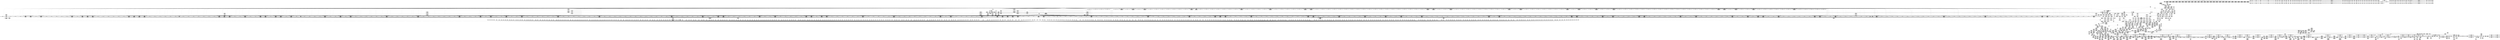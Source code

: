 digraph {
	CE0x46a5830 [shape=record,shape=Mrecord,label="{CE0x46a5830|80:_i64,_:_CRE_454,455_}"]
	CE0x46d39b0 [shape=record,shape=Mrecord,label="{CE0x46d39b0|%struct.aa_profile*_null|*Constant*|*SummSink*}"]
	CE0x46832c0 [shape=record,shape=Mrecord,label="{CE0x46832c0|0:_i16,_4:_i32,_8:_i16,_40:_%struct.super_block*,_72:_i32,_:_SCMRE_800,804_|*MultipleSource*|security/apparmor/lsm.c,227|security/apparmor/lsm.c, 227|*LoadInst*|security/apparmor/lsm.c,226}"]
	CE0x46a7920 [shape=record,shape=Mrecord,label="{CE0x46a7920|80:_i64,_:_CRE_570,571_}"]
	CE0x4668090 [shape=record,shape=Mrecord,label="{CE0x4668090|0:_i16,_4:_i32,_8:_i16,_40:_%struct.super_block*,_72:_i32,_:_SCMRE_199,200_}"]
	CE0x467be10 [shape=record,shape=Mrecord,label="{CE0x467be10|0:_i16,_4:_i32,_8:_i16,_40:_%struct.super_block*,_72:_i32,_:_SCMRE_595,596_}"]
	CE0x4785c60 [shape=record,shape=Mrecord,label="{CE0x4785c60|aa_cred_profile:_tmp16|security/apparmor/include/context.h,100|*SummSource*}"]
	CE0x46c05c0 [shape=record,shape=Mrecord,label="{CE0x46c05c0|80:_i64,_:_CRE_2120,2248_}"]
	CE0x4779430 [shape=record,shape=Mrecord,label="{CE0x4779430|i64*_getelementptr_inbounds_(_16_x_i64_,_16_x_i64_*___llvm_gcov_ctr46,_i64_0,_i64_8)|*Constant*|*SummSource*}"]
	CE0x46ae580 [shape=record,shape=Mrecord,label="{CE0x46ae580|80:_i64,_:_CRE_1234,1235_}"]
	CE0x47841a0 [shape=record,shape=Mrecord,label="{CE0x47841a0|aa_cred_profile:_expval|security/apparmor/include/context.h,100|*SummSink*}"]
	CE0x46dff70 [shape=record,shape=Mrecord,label="{CE0x46dff70|common_perm_rm:_mode|security/apparmor/lsm.c,233}"]
	CE0x4707ea0 [shape=record,shape=Mrecord,label="{CE0x4707ea0|44:_i32,_48:_i16,_128:_i8*,_:_SCMRE_152,160_|*MultipleSource*|Function::aa_cred_profile&Arg::cred::|security/apparmor/include/context.h,138|security/apparmor/include/context.h,99}"]
	CE0x46b40e0 [shape=record,shape=Mrecord,label="{CE0x46b40e0|80:_i64,_:_CRE_1341,1342_}"]
	CE0x470c770 [shape=record,shape=Mrecord,label="{CE0x470c770|aa_cred_profile:_do.end10|*SummSink*}"]
	CE0x4632110 [shape=record,shape=Mrecord,label="{CE0x4632110|i64*_getelementptr_inbounds_(_2_x_i64_,_2_x_i64_*___llvm_gcov_ctr55,_i64_0,_i64_1)|*Constant*}"]
	CE0x4791270 [shape=record,shape=Mrecord,label="{CE0x4791270|aa_cred_profile:_tmp17|security/apparmor/include/context.h,100|*SummSink*}"]
	CE0x4647150 [shape=record,shape=Mrecord,label="{CE0x4647150|common_perm_dir_dentry:_tmp1|*SummSource*}"]
	CE0x4702f50 [shape=record,shape=Mrecord,label="{CE0x4702f50|__aa_current_profile:_tmp1|*SummSink*}"]
	CE0x46a1ed0 [shape=record,shape=Mrecord,label="{CE0x46a1ed0|80:_i64,_:_CRE_400,401_}"]
	CE0x4670790 [shape=record,shape=Mrecord,label="{CE0x4670790|0:_i16,_4:_i32,_8:_i16,_40:_%struct.super_block*,_72:_i32,_:_SCMRE_306,307_}"]
	CE0x4640410 [shape=record,shape=Mrecord,label="{CE0x4640410|72:_%struct.hlist_bl_node**,_80:_%struct.dentry*,_104:_%struct.inode*,_:_CRE_216,217_}"]
	CE0x466e570 [shape=record,shape=Mrecord,label="{CE0x466e570|0:_i16,_4:_i32,_8:_i16,_40:_%struct.super_block*,_72:_i32,_:_SCMRE_285,286_}"]
	CE0x46ed640 [shape=record,shape=Mrecord,label="{CE0x46ed640|common_perm_rm:_tmp22|security/apparmor/lsm.c,232|*SummSource*}"]
	CE0x469ca60 [shape=record,shape=Mrecord,label="{CE0x469ca60|GLOBAL:___llvm_gcov_ctr54|Global_var:__llvm_gcov_ctr54|*SummSource*}"]
	CE0x466c4f0 [shape=record,shape=Mrecord,label="{CE0x466c4f0|0:_i16,_4:_i32,_8:_i16,_40:_%struct.super_block*,_72:_i32,_:_SCMRE_265,266_}"]
	CE0x4679f30 [shape=record,shape=Mrecord,label="{CE0x4679f30|0:_i16,_4:_i32,_8:_i16,_40:_%struct.super_block*,_72:_i32,_:_SCMRE_576,577_}"]
	CE0x4656220 [shape=record,shape=Mrecord,label="{CE0x4656220|aa_cred_profile:_tmp30|security/apparmor/include/context.h,100|*SummSource*}"]
	CE0x46a7e70 [shape=record,shape=Mrecord,label="{CE0x46a7e70|80:_i64,_:_CRE_575,576_}"]
	CE0x4665170 [shape=record,shape=Mrecord,label="{CE0x4665170|0:_i16,_4:_i32,_8:_i16,_40:_%struct.super_block*,_72:_i32,_:_SCMRE_170,171_}"]
	CE0x4642c20 [shape=record,shape=Mrecord,label="{CE0x4642c20|72:_%struct.hlist_bl_node**,_80:_%struct.dentry*,_104:_%struct.inode*,_:_CRE_305,306_}"]
	CE0x46a8b30 [shape=record,shape=Mrecord,label="{CE0x46a8b30|80:_i64,_:_CRE_587,588_}"]
	CE0x466b460 [shape=record,shape=Mrecord,label="{CE0x466b460|0:_i16,_4:_i32,_8:_i16,_40:_%struct.super_block*,_72:_i32,_:_SCMRE_255,256_}"]
	CE0x467a410 [shape=record,shape=Mrecord,label="{CE0x467a410|0:_i16,_4:_i32,_8:_i16,_40:_%struct.super_block*,_72:_i32,_:_SCMRE_579,580_}"]
	CE0x46e9660 [shape=record,shape=Mrecord,label="{CE0x46e9660|__aa_current_profile:_tmp15|security/apparmor/include/context.h,138}"]
	CE0x46aebe0 [shape=record,shape=Mrecord,label="{CE0x46aebe0|80:_i64,_:_CRE_1240,1241_}"]
	CE0x46a6850 [shape=record,shape=Mrecord,label="{CE0x46a6850|80:_i64,_:_CRE_504,512_}"]
	CE0x466c160 [shape=record,shape=Mrecord,label="{CE0x466c160|0:_i16,_4:_i32,_8:_i16,_40:_%struct.super_block*,_72:_i32,_:_SCMRE_263,264_}"]
	CE0x46b2650 [shape=record,shape=Mrecord,label="{CE0x46b2650|80:_i64,_:_CRE_1316,1317_}"]
	CE0x46f3da0 [shape=record,shape=Mrecord,label="{CE0x46f3da0|aa_cred_profile:_tmp1|*SummSink*}"]
	CE0x4641190 [shape=record,shape=Mrecord,label="{CE0x4641190|72:_%struct.hlist_bl_node**,_80:_%struct.dentry*,_104:_%struct.inode*,_:_CRE_304,305_}"]
	CE0x465c710 [shape=record,shape=Mrecord,label="{CE0x465c710|common_perm_dir_dentry:_tmp3|*SummSource*}"]
	CE0x4643720 [shape=record,shape=Mrecord,label="{CE0x4643720|72:_%struct.hlist_bl_node**,_80:_%struct.dentry*,_104:_%struct.inode*,_:_CRE_310,311_}"]
	CE0x46cce40 [shape=record,shape=Mrecord,label="{CE0x46cce40|get_current:_entry}"]
	CE0x477cde0 [shape=record,shape=Mrecord,label="{CE0x477cde0|aa_cred_profile:_tmp25|security/apparmor/include/context.h,100}"]
	CE0x4645150 [shape=record,shape=Mrecord,label="{CE0x4645150|0:_i16,_4:_i32,_8:_i16,_40:_%struct.super_block*,_72:_i32,_:_SCMRE_604,605_}"]
	CE0x4681bb0 [shape=record,shape=Mrecord,label="{CE0x4681bb0|0:_i16,_4:_i32,_8:_i16,_40:_%struct.super_block*,_72:_i32,_:_SCMRE_712,728_|*MultipleSource*|security/apparmor/lsm.c,227|security/apparmor/lsm.c, 227|*LoadInst*|security/apparmor/lsm.c,226}"]
	CE0x46e4310 [shape=record,shape=Mrecord,label="{CE0x46e4310|common_perm:_tmp7|security/apparmor/lsm.c,170|*SummSource*}"]
	CE0x46d5470 [shape=record,shape=Mrecord,label="{CE0x46d5470|aa_cred_profile:_tmp4|*LoadInst*|security/apparmor/include/context.h,99}"]
	CE0x46f6810 [shape=record,shape=Mrecord,label="{CE0x46f6810|common_perm_dir_dentry:_dentry|Function::common_perm_dir_dentry&Arg::dentry::}"]
	CE0x470e860 [shape=record,shape=Mrecord,label="{CE0x470e860|GLOBAL:___llvm_gcov_ctr46|Global_var:__llvm_gcov_ctr46}"]
	CE0x465c070 [shape=record,shape=Mrecord,label="{CE0x465c070|common_perm:_cond|Function::common_perm&Arg::cond::|*SummSink*}"]
	CE0x42a2390 [shape=record,shape=Mrecord,label="{CE0x42a2390|i32_5|*Constant*|*SummSource*}"]
	CE0x4684ff0 [shape=record,shape=Mrecord,label="{CE0x4684ff0|0:_i16,_4:_i32,_8:_i16,_40:_%struct.super_block*,_72:_i32,_:_SCMRE_868,869_}"]
	CE0x46e3dc0 [shape=record,shape=Mrecord,label="{CE0x46e3dc0|aa_path_perm:_cond|Function::aa_path_perm&Arg::cond::|*SummSink*}"]
	CE0x469be20 [shape=record,shape=Mrecord,label="{CE0x469be20|common_perm_rm:_tobool|security/apparmor/lsm.c,229}"]
	CE0x467fed0 [shape=record,shape=Mrecord,label="{CE0x467fed0|0:_i16,_4:_i32,_8:_i16,_40:_%struct.super_block*,_72:_i32,_:_SCMRE_632,640_|*MultipleSource*|security/apparmor/lsm.c,227|security/apparmor/lsm.c, 227|*LoadInst*|security/apparmor/lsm.c,226}"]
	CE0x46fb1f0 [shape=record,shape=Mrecord,label="{CE0x46fb1f0|common_perm:_call|security/apparmor/lsm.c,168}"]
	CE0x46fd6e0 [shape=record,shape=Mrecord,label="{CE0x46fd6e0|common_perm:_error.0|*SummSink*}"]
	CE0x4679230 [shape=record,shape=Mrecord,label="{CE0x4679230|0:_i16,_4:_i32,_8:_i16,_40:_%struct.super_block*,_72:_i32,_:_SCMRE_568,569_}"]
	CE0x4668d90 [shape=record,shape=Mrecord,label="{CE0x4668d90|0:_i16,_4:_i32,_8:_i16,_40:_%struct.super_block*,_72:_i32,_:_SCMRE_207,208_}"]
	CE0x46ac080 [shape=record,shape=Mrecord,label="{CE0x46ac080|80:_i64,_:_CRE_672,680_}"]
	CE0x46a5fa0 [shape=record,shape=Mrecord,label="{CE0x46a5fa0|80:_i64,_:_CRE_461,462_}"]
	CE0x46c4a70 [shape=record,shape=Mrecord,label="{CE0x46c4a70|mediated_filesystem:_tmp4|*LoadInst*|security/apparmor/include/apparmor.h,117|*SummSource*}"]
	CE0x4700730 [shape=record,shape=Mrecord,label="{CE0x4700730|common_perm:_tmp10|security/apparmor/lsm.c,172|*SummSource*}"]
	CE0x467b930 [shape=record,shape=Mrecord,label="{CE0x467b930|0:_i16,_4:_i32,_8:_i16,_40:_%struct.super_block*,_72:_i32,_:_SCMRE_592,593_}"]
	CE0x477b580 [shape=record,shape=Mrecord,label="{CE0x477b580|aa_cred_profile:_tmp33|security/apparmor/include/context.h,101|*SummSink*}"]
	CE0x46626f0 [shape=record,shape=Mrecord,label="{CE0x46626f0|0:_i16,_4:_i32,_8:_i16,_40:_%struct.super_block*,_72:_i32,_:_SCMRE_40,48_|*MultipleSource*|security/apparmor/lsm.c,227|security/apparmor/lsm.c, 227|*LoadInst*|security/apparmor/lsm.c,226}"]
	CE0x4644410 [shape=record,shape=Mrecord,label="{CE0x4644410|72:_%struct.hlist_bl_node**,_80:_%struct.dentry*,_104:_%struct.inode*,_:_CRE_318,319_}"]
	CE0x466f750 [shape=record,shape=Mrecord,label="{CE0x466f750|0:_i16,_4:_i32,_8:_i16,_40:_%struct.super_block*,_72:_i32,_:_SCMRE_296,297_}"]
	CE0x46d4a40 [shape=record,shape=Mrecord,label="{CE0x46d4a40|aa_cred_profile:_tmp|*SummSink*}"]
	CE0x46894b0 [shape=record,shape=Mrecord,label="{CE0x46894b0|0:_i16,_4:_i32,_8:_i16,_40:_%struct.super_block*,_72:_i32,_:_SCMRE_911,912_}"]
	CE0x46f6b50 [shape=record,shape=Mrecord,label="{CE0x46f6b50|common_perm_dir_dentry:_dentry|Function::common_perm_dir_dentry&Arg::dentry::|*SummSink*}"]
	CE0x46bb090 [shape=record,shape=Mrecord,label="{CE0x46bb090|80:_i64,_:_CRE_1646,1647_}"]
	CE0x46a3410 [shape=record,shape=Mrecord,label="{CE0x46a3410|80:_i64,_:_CRE_420,421_}"]
	CE0x46ab9f0 [shape=record,shape=Mrecord,label="{CE0x46ab9f0|80:_i64,_:_CRE_631,632_}"]
	CE0x46a3eb0 [shape=record,shape=Mrecord,label="{CE0x46a3eb0|80:_i64,_:_CRE_430,431_}"]
	CE0x46ae8b0 [shape=record,shape=Mrecord,label="{CE0x46ae8b0|80:_i64,_:_CRE_1237,1238_}"]
	CE0x461ffd0 [shape=record,shape=Mrecord,label="{CE0x461ffd0|72:_%struct.hlist_bl_node**,_80:_%struct.dentry*,_104:_%struct.inode*,_:_CRE_16,24_|*MultipleSource*|Function::common_perm_rm&Arg::dentry::|Function::apparmor_path_rmdir&Arg::dentry::|security/apparmor/lsm.c,226}"]
	CE0x46e6280 [shape=record,shape=Mrecord,label="{CE0x46e6280|i64*_getelementptr_inbounds_(_16_x_i64_,_16_x_i64_*___llvm_gcov_ctr46,_i64_0,_i64_0)|*Constant*|*SummSink*}"]
	CE0x4778080 [shape=record,shape=Mrecord,label="{CE0x4778080|aa_cred_profile:_tmp23|security/apparmor/include/context.h,100|*SummSource*}"]
	CE0x4677a80 [shape=record,shape=Mrecord,label="{CE0x4677a80|0:_i16,_4:_i32,_8:_i16,_40:_%struct.super_block*,_72:_i32,_:_SCMRE_553,554_}"]
	CE0x4663f90 [shape=record,shape=Mrecord,label="{CE0x4663f90|0:_i16,_4:_i32,_8:_i16,_40:_%struct.super_block*,_72:_i32,_:_SCMRE_159,160_}"]
	CE0x46bbe60 [shape=record,shape=Mrecord,label="{CE0x46bbe60|80:_i64,_:_CRE_1659,1660_}"]
	CE0x478fb40 [shape=record,shape=Mrecord,label="{CE0x478fb40|aa_cred_profile:_tmp5|security/apparmor/include/context.h,99|*SummSource*}"]
	CE0x46a1ba0 [shape=record,shape=Mrecord,label="{CE0x46a1ba0|80:_i64,_:_CRE_397,398_}"]
	CE0x46b41f0 [shape=record,shape=Mrecord,label="{CE0x46b41f0|80:_i64,_:_CRE_1342,1343_}"]
	CE0x4688950 [shape=record,shape=Mrecord,label="{CE0x4688950|0:_i16,_4:_i32,_8:_i16,_40:_%struct.super_block*,_72:_i32,_:_SCMRE_904,905_}"]
	CE0x46d56b0 [shape=record,shape=Mrecord,label="{CE0x46d56b0|aa_cred_profile:_tmp4|*LoadInst*|security/apparmor/include/context.h,99|*SummSource*}"]
	CE0x468ba10 [shape=record,shape=Mrecord,label="{CE0x468ba10|0:_i16,_4:_i32,_8:_i16,_40:_%struct.super_block*,_72:_i32,_:_SCMRE_934,935_}"]
	CE0x4781cf0 [shape=record,shape=Mrecord,label="{CE0x4781cf0|aa_cred_profile:_tmp11|security/apparmor/include/context.h,100|*SummSource*}"]
	CE0x46eade0 [shape=record,shape=Mrecord,label="{CE0x46eade0|i32_8|*Constant*|*SummSource*}"]
	CE0x46aee00 [shape=record,shape=Mrecord,label="{CE0x46aee00|80:_i64,_:_CRE_1242,1243_}"]
	CE0x4633d70 [shape=record,shape=Mrecord,label="{CE0x4633d70|i64*_getelementptr_inbounds_(_2_x_i64_,_2_x_i64_*___llvm_gcov_ctr55,_i64_0,_i64_0)|*Constant*}"]
	CE0x46b0450 [shape=record,shape=Mrecord,label="{CE0x46b0450|80:_i64,_:_CRE_1263,1264_}"]
	CE0x4707530 [shape=record,shape=Mrecord,label="{CE0x4707530|%struct.task_struct*_(%struct.task_struct**)*_asm_movq_%gs:$_1:P_,$0_,_r,im,_dirflag_,_fpsr_,_flags_|*SummSource*}"]
	CE0x46a9080 [shape=record,shape=Mrecord,label="{CE0x46a9080|80:_i64,_:_CRE_592,593_}"]
	CE0x4628980 [shape=record,shape=Mrecord,label="{CE0x4628980|common_perm_rm:_tmp7|security/apparmor/lsm.c,229}"]
	CE0x4703990 [shape=record,shape=Mrecord,label="{CE0x4703990|__aa_current_profile:_tmp9|security/apparmor/include/context.h,138|*SummSource*}"]
	CE0x467af70 [shape=record,shape=Mrecord,label="{CE0x467af70|0:_i16,_4:_i32,_8:_i16,_40:_%struct.super_block*,_72:_i32,_:_SCMRE_586,587_}"]
	CE0x46ac7f0 [shape=record,shape=Mrecord,label="{CE0x46ac7f0|80:_i64,_:_CRE_880,896_}"]
	CE0x46f5b40 [shape=record,shape=Mrecord,label="{CE0x46f5b40|common_perm_dir_dentry:_entry}"]
	CE0x4684810 [shape=record,shape=Mrecord,label="{CE0x4684810|0:_i16,_4:_i32,_8:_i16,_40:_%struct.super_block*,_72:_i32,_:_SCMRE_864,865_}"]
	CE0x46a6960 [shape=record,shape=Mrecord,label="{CE0x46a6960|80:_i64,_:_CRE_512,528_}"]
	CE0x46f1800 [shape=record,shape=Mrecord,label="{CE0x46f1800|GLOBAL:___llvm_gcov_ctr57|Global_var:__llvm_gcov_ctr57|*SummSource*}"]
	CE0x46ab060 [shape=record,shape=Mrecord,label="{CE0x46ab060|80:_i64,_:_CRE_622,623_}"]
	CE0x46bda00 [shape=record,shape=Mrecord,label="{CE0x46bda00|80:_i64,_:_CRE_1685,1686_}"]
	CE0x46b6610 [shape=record,shape=Mrecord,label="{CE0x46b6610|80:_i64,_:_CRE_1376,1384_}"]
	CE0x466ed90 [shape=record,shape=Mrecord,label="{CE0x466ed90|0:_i16,_4:_i32,_8:_i16,_40:_%struct.super_block*,_72:_i32,_:_SCMRE_290,291_}"]
	CE0x4776540 [shape=record,shape=Mrecord,label="{CE0x4776540|void_(i8*,_i32,_i64)*_asm_sideeffect_1:_09ud2_0A.pushsection___bug_table,_22a_22_0A2:_09.long_1b_-_2b,_$_0:c_-_2b_0A_09.word_$_1:c_,_0_0A_09.org_2b+$_2:c_0A.popsection_,_i,i,i,_dirflag_,_fpsr_,_flags_|*SummSink*}"]
	CE0x477c870 [shape=record,shape=Mrecord,label="{CE0x477c870|aa_cred_profile:_tmp24|security/apparmor/include/context.h,100|*SummSource*}"]
	CE0x466e3d0 [shape=record,shape=Mrecord,label="{CE0x466e3d0|0:_i16,_4:_i32,_8:_i16,_40:_%struct.super_block*,_72:_i32,_:_SCMRE_284,285_}"]
	CE0x4682880 [shape=record,shape=Mrecord,label="{CE0x4682880|0:_i16,_4:_i32,_8:_i16,_40:_%struct.super_block*,_72:_i32,_:_SCMRE_760,768_|*MultipleSource*|security/apparmor/lsm.c,227|security/apparmor/lsm.c, 227|*LoadInst*|security/apparmor/lsm.c,226}"]
	CE0x4612290 [shape=record,shape=Mrecord,label="{CE0x4612290|72:_%struct.hlist_bl_node**,_80:_%struct.dentry*,_104:_%struct.inode*,_:_CRE_94,95_}"]
	CE0x4642410 [shape=record,shape=Mrecord,label="{CE0x4642410|72:_%struct.hlist_bl_node**,_80:_%struct.dentry*,_104:_%struct.inode*,_:_CRE_280,288_|*MultipleSource*|Function::common_perm_rm&Arg::dentry::|Function::apparmor_path_rmdir&Arg::dentry::|security/apparmor/lsm.c,226}"]
	CE0x46bb6f0 [shape=record,shape=Mrecord,label="{CE0x46bb6f0|80:_i64,_:_CRE_1652,1653_}"]
	CE0x46f7b00 [shape=record,shape=Mrecord,label="{CE0x46f7b00|_ret_i32_%call,_!dbg_!15477|security/apparmor/lsm.c,191|*SummSink*}"]
	CE0x46aa8f0 [shape=record,shape=Mrecord,label="{CE0x46aa8f0|80:_i64,_:_CRE_615,616_}"]
	CE0x4682360 [shape=record,shape=Mrecord,label="{CE0x4682360|0:_i16,_4:_i32,_8:_i16,_40:_%struct.super_block*,_72:_i32,_:_SCMRE_744,752_|*MultipleSource*|security/apparmor/lsm.c,227|security/apparmor/lsm.c, 227|*LoadInst*|security/apparmor/lsm.c,226}"]
	CE0x46b1dd0 [shape=record,shape=Mrecord,label="{CE0x46b1dd0|80:_i64,_:_CRE_1308,1309_}"]
	CE0x46a3850 [shape=record,shape=Mrecord,label="{CE0x46a3850|80:_i64,_:_CRE_424,425_}"]
	CE0x46a42f0 [shape=record,shape=Mrecord,label="{CE0x46a42f0|80:_i64,_:_CRE_434,435_}"]
	CE0x46bb5e0 [shape=record,shape=Mrecord,label="{CE0x46bb5e0|80:_i64,_:_CRE_1651,1652_}"]
	CE0x4703190 [shape=record,shape=Mrecord,label="{CE0x4703190|i64*_getelementptr_inbounds_(_11_x_i64_,_11_x_i64_*___llvm_gcov_ctr58,_i64_0,_i64_1)|*Constant*|*SummSource*}"]
	CE0x47812d0 [shape=record,shape=Mrecord,label="{CE0x47812d0|i64*_getelementptr_inbounds_(_16_x_i64_,_16_x_i64_*___llvm_gcov_ctr46,_i64_0,_i64_4)|*Constant*|*SummSink*}"]
	CE0x46ec8b0 [shape=record,shape=Mrecord,label="{CE0x46ec8b0|common_perm_rm:_tmp23|security/apparmor/lsm.c,233}"]
	CE0x46f6050 [shape=record,shape=Mrecord,label="{CE0x46f6050|common_perm_dir_dentry:_op|Function::common_perm_dir_dentry&Arg::op::|*SummSink*}"]
	CE0x4625460 [shape=record,shape=Mrecord,label="{CE0x4625460|72:_%struct.hlist_bl_node**,_80:_%struct.dentry*,_104:_%struct.inode*,_:_CRE_160,161_}"]
	CE0x46e0e80 [shape=record,shape=Mrecord,label="{CE0x46e0e80|common_perm_dir_dentry:_tmp2}"]
	CE0x4e9afd0 [shape=record,shape=Mrecord,label="{CE0x4e9afd0|apparmor_path_rmdir:_call|security/apparmor/lsm.c,273}"]
	CE0x4670110 [shape=record,shape=Mrecord,label="{CE0x4670110|0:_i16,_4:_i32,_8:_i16,_40:_%struct.super_block*,_72:_i32,_:_SCMRE_302,303_}"]
	CE0x4645630 [shape=record,shape=Mrecord,label="{CE0x4645630|0:_i16,_4:_i32,_8:_i16,_40:_%struct.super_block*,_72:_i32,_:_SCMRE_607,608_}"]
	CE0x4705cf0 [shape=record,shape=Mrecord,label="{CE0x4705cf0|i64*_getelementptr_inbounds_(_11_x_i64_,_11_x_i64_*___llvm_gcov_ctr58,_i64_0,_i64_0)|*Constant*|*SummSource*}"]
	CE0x4778750 [shape=record,shape=Mrecord,label="{CE0x4778750|aa_cred_profile:_tmp18|security/apparmor/include/context.h,100}"]
	CE0x46bf8d0 [shape=record,shape=Mrecord,label="{CE0x46bf8d0|80:_i64,_:_CRE_1876,1877_}"]
	CE0x4697cc0 [shape=record,shape=Mrecord,label="{CE0x4697cc0|common_perm_rm:_tmp21|security/apparmor/lsm.c,232|*SummSource*}"]
	CE0x46ec410 [shape=record,shape=Mrecord,label="{CE0x46ec410|common_perm_rm:_i_uid|security/apparmor/lsm.c,232|*SummSource*}"]
	CE0x466ef30 [shape=record,shape=Mrecord,label="{CE0x466ef30|0:_i16,_4:_i32,_8:_i16,_40:_%struct.super_block*,_72:_i32,_:_SCMRE_291,292_}"]
	CE0x46a53f0 [shape=record,shape=Mrecord,label="{CE0x46a53f0|80:_i64,_:_CRE_450,451_}"]
	CE0x4616300 [shape=record,shape=Mrecord,label="{CE0x4616300|apparmor_path_rmdir:_bb|*SummSink*}"]
	CE0x46426c0 [shape=record,shape=Mrecord,label="{CE0x46426c0|72:_%struct.hlist_bl_node**,_80:_%struct.dentry*,_104:_%struct.inode*,_:_CRE_288,296_|*MultipleSource*|Function::common_perm_rm&Arg::dentry::|Function::apparmor_path_rmdir&Arg::dentry::|security/apparmor/lsm.c,226}"]
	CE0x46f8570 [shape=record,shape=Mrecord,label="{CE0x46f8570|_ret_i32_%error.0,_!dbg_!15483|security/apparmor/lsm.c,172|*SummSink*}"]
	CE0x46ef560 [shape=record,shape=Mrecord,label="{CE0x46ef560|i64*_getelementptr_inbounds_(_11_x_i64_,_11_x_i64_*___llvm_gcov_ctr58,_i64_0,_i64_10)|*Constant*}"]
	CE0x46e5dd0 [shape=record,shape=Mrecord,label="{CE0x46e5dd0|__aa_current_profile:_tmp3}"]
	CE0x46e7370 [shape=record,shape=Mrecord,label="{CE0x46e7370|mediated_filesystem:_tmp|*SummSource*}"]
	CE0x469a060 [shape=record,shape=Mrecord,label="{CE0x469a060|common_perm_rm:_tmp19|security/apparmor/lsm.c,232|*SummSink*}"]
	CE0x46a40d0 [shape=record,shape=Mrecord,label="{CE0x46a40d0|80:_i64,_:_CRE_432,433_}"]
	CE0x4687df0 [shape=record,shape=Mrecord,label="{CE0x4687df0|0:_i16,_4:_i32,_8:_i16,_40:_%struct.super_block*,_72:_i32,_:_SCMRE_897,898_}"]
	CE0x46fe120 [shape=record,shape=Mrecord,label="{CE0x46fe120|get_current:_tmp4|./arch/x86/include/asm/current.h,14}"]
	CE0x477f060 [shape=record,shape=Mrecord,label="{CE0x477f060|aa_cred_profile:_tmp28|security/apparmor/include/context.h,100|*SummSink*}"]
	CE0x470cba0 [shape=record,shape=Mrecord,label="{CE0x470cba0|GLOBAL:___llvm_gcov_ctr58|Global_var:__llvm_gcov_ctr58}"]
	CE0x4701bb0 [shape=record,shape=Mrecord,label="{CE0x4701bb0|aa_cred_profile:_tmp2|*SummSource*}"]
	CE0x467e530 [shape=record,shape=Mrecord,label="{CE0x467e530|80:_i64,_:_CRE_1639,1640_}"]
	CE0x4645c20 [shape=record,shape=Mrecord,label="{CE0x4645c20|0:_i16,_4:_i32,_8:_i16,_40:_%struct.super_block*,_72:_i32,_:_SCMRE_88,96_|*MultipleSource*|security/apparmor/lsm.c,227|security/apparmor/lsm.c, 227|*LoadInst*|security/apparmor/lsm.c,226}"]
	CE0x4670450 [shape=record,shape=Mrecord,label="{CE0x4670450|0:_i16,_4:_i32,_8:_i16,_40:_%struct.super_block*,_72:_i32,_:_SCMRE_304,305_}"]
	CE0x46edaa0 [shape=record,shape=Mrecord,label="{CE0x46edaa0|common_perm_rm:_tmp22|security/apparmor/lsm.c,232}"]
	CE0x4627170 [shape=record,shape=Mrecord,label="{CE0x4627170|common_perm_rm:_tmp5|security/apparmor/lsm.c,229|*SummSource*}"]
	CE0x4675da0 [shape=record,shape=Mrecord,label="{CE0x4675da0|0:_i16,_4:_i32,_8:_i16,_40:_%struct.super_block*,_72:_i32,_:_SCMRE_496,500_|*MultipleSource*|security/apparmor/lsm.c,227|security/apparmor/lsm.c, 227|*LoadInst*|security/apparmor/lsm.c,226}"]
	CE0x4630ba0 [shape=record,shape=Mrecord,label="{CE0x4630ba0|72:_%struct.hlist_bl_node**,_80:_%struct.dentry*,_104:_%struct.inode*,_:_CRE_174,175_}"]
	CE0x469e750 [shape=record,shape=Mrecord,label="{CE0x469e750|80:_i64,_:_CRE_32,40_}"]
	CE0x47052d0 [shape=record,shape=Mrecord,label="{CE0x47052d0|GLOBAL:___aa_current_profile.__warned|Global_var:__aa_current_profile.__warned|*SummSink*}"]
	CE0x46b19c0 [shape=record,shape=Mrecord,label="{CE0x46b19c0|80:_i64,_:_CRE_1304,1305_}"]
	CE0x4691930 [shape=record,shape=Mrecord,label="{CE0x4691930|common_perm_rm:_tmp10|security/apparmor/lsm.c,229|*SummSink*}"]
	CE0x4756160 [shape=record,shape=Mrecord,label="{CE0x4756160|44:_i32,_48:_i16,_128:_i8*,_:_SCMRE_48,52_|*MultipleSource*|Function::aa_cred_profile&Arg::cred::|security/apparmor/include/context.h,138|security/apparmor/include/context.h,99}"]
	CE0x46ac3b0 [shape=record,shape=Mrecord,label="{CE0x46ac3b0|80:_i64,_:_CRE_704,708_}"]
	CE0x46777f0 [shape=record,shape=Mrecord,label="{CE0x46777f0|0:_i16,_4:_i32,_8:_i16,_40:_%struct.super_block*,_72:_i32,_:_SCMRE_552,553_}"]
	CE0x46a2db0 [shape=record,shape=Mrecord,label="{CE0x46a2db0|80:_i64,_:_CRE_414,415_}"]
	CE0x470b5b0 [shape=record,shape=Mrecord,label="{CE0x470b5b0|get_current:_tmp3|*SummSource*}"]
	CE0x46e4a50 [shape=record,shape=Mrecord,label="{CE0x46e4a50|common_perm:_tmp8|security/apparmor/lsm.c,170}"]
	CE0x4707bb0 [shape=record,shape=Mrecord,label="{CE0x4707bb0|aa_cred_profile:_do.body5|*SummSource*}"]
	CE0x4670fb0 [shape=record,shape=Mrecord,label="{CE0x4670fb0|0:_i16,_4:_i32,_8:_i16,_40:_%struct.super_block*,_72:_i32,_:_SCMRE_311,312_}"]
	CE0x46f7f60 [shape=record,shape=Mrecord,label="{CE0x46f7f60|mediated_filesystem:_s_flags|security/apparmor/include/apparmor.h,117|*SummSource*}"]
	CE0x46611b0 [shape=record,shape=Mrecord,label="{CE0x46611b0|0:_i16,_4:_i32,_8:_i16,_40:_%struct.super_block*,_72:_i32,_:_SCMRE_155,156_}"]
	CE0x4709820 [shape=record,shape=Mrecord,label="{CE0x4709820|__aa_current_profile:_do.end}"]
	CE0x463c6c0 [shape=record,shape=Mrecord,label="{CE0x463c6c0|i64*_getelementptr_inbounds_(_10_x_i64_,_10_x_i64_*___llvm_gcov_ctr54,_i64_0,_i64_0)|*Constant*|*SummSource*}"]
	CE0x46d6f60 [shape=record,shape=Mrecord,label="{CE0x46d6f60|aa_cred_profile:_tmp10|security/apparmor/include/context.h,100}"]
	CE0x467d760 [shape=record,shape=Mrecord,label="{CE0x467d760|80:_i64,_:_CRE_1626,1627_}"]
	CE0x46f58b0 [shape=record,shape=Mrecord,label="{CE0x46f58b0|GLOBAL:_common_perm_dir_dentry|*Constant*|*SummSource*}"]
	CE0x46fec10 [shape=record,shape=Mrecord,label="{CE0x46fec10|_call_void_mcount()_#2}"]
	CE0x468d580 [shape=record,shape=Mrecord,label="{CE0x468d580|0:_i16,_4:_i32,_8:_i16,_40:_%struct.super_block*,_72:_i32,_:_SCMRE_983,984_}"]
	CE0x46224c0 [shape=record,shape=Mrecord,label="{CE0x46224c0|GLOBAL:_common_perm_rm|*Constant*|*SummSink*}"]
	CE0x4785de0 [shape=record,shape=Mrecord,label="{CE0x4785de0|aa_cred_profile:_tmp16|security/apparmor/include/context.h,100|*SummSink*}"]
	CE0x46eb0f0 [shape=record,shape=Mrecord,label="{CE0x46eb0f0|common_perm_dir_dentry:_bb|*SummSink*}"]
	CE0x470a1a0 [shape=record,shape=Mrecord,label="{CE0x470a1a0|GLOBAL:___aa_current_profile.__warned|Global_var:__aa_current_profile.__warned}"]
	CE0x4673f30 [shape=record,shape=Mrecord,label="{CE0x4673f30|0:_i16,_4:_i32,_8:_i16,_40:_%struct.super_block*,_72:_i32,_:_SCMRE_464,472_|*MultipleSource*|security/apparmor/lsm.c,227|security/apparmor/lsm.c, 227|*LoadInst*|security/apparmor/lsm.c,226}"]
	CE0x46bee60 [shape=record,shape=Mrecord,label="{CE0x46bee60|80:_i64,_:_CRE_1824,1828_}"]
	CE0x470e6b0 [shape=record,shape=Mrecord,label="{CE0x470e6b0|%struct.aa_task_cxt*_null|*Constant*|*SummSink*}"]
	CE0x468d720 [shape=record,shape=Mrecord,label="{CE0x468d720|0:_i16,_4:_i32,_8:_i16,_40:_%struct.super_block*,_72:_i32,_:_SCMRE_984,988_|*MultipleSource*|security/apparmor/lsm.c,227|security/apparmor/lsm.c, 227|*LoadInst*|security/apparmor/lsm.c,226}"]
	CE0x46e28a0 [shape=record,shape=Mrecord,label="{CE0x46e28a0|aa_path_perm:_profile|Function::aa_path_perm&Arg::profile::|*SummSource*}"]
	CE0x46be800 [shape=record,shape=Mrecord,label="{CE0x46be800|80:_i64,_:_CRE_1776,1784_}"]
	CE0x4675720 [shape=record,shape=Mrecord,label="{CE0x4675720|0:_i16,_4:_i32,_8:_i16,_40:_%struct.super_block*,_72:_i32,_:_SCMRE_485,486_}"]
	CE0x4668570 [shape=record,shape=Mrecord,label="{CE0x4668570|0:_i16,_4:_i32,_8:_i16,_40:_%struct.super_block*,_72:_i32,_:_SCMRE_202,203_}"]
	CE0x4620a10 [shape=record,shape=Mrecord,label="{CE0x4620a10|common_perm_rm:_dentry|Function::common_perm_rm&Arg::dentry::}"]
	CE0x461aa00 [shape=record,shape=Mrecord,label="{CE0x461aa00|apparmor_path_rmdir:_tmp3|*SummSink*}"]
	CE0x4702b80 [shape=record,shape=Mrecord,label="{CE0x4702b80|44:_i32,_48:_i16,_128:_i8*,_:_SCMRE_52,56_|*MultipleSource*|Function::aa_cred_profile&Arg::cred::|security/apparmor/include/context.h,138|security/apparmor/include/context.h,99}"]
	CE0x4670e10 [shape=record,shape=Mrecord,label="{CE0x4670e10|0:_i16,_4:_i32,_8:_i16,_40:_%struct.super_block*,_72:_i32,_:_SCMRE_310,311_}"]
	CE0x469cf10 [shape=record,shape=Mrecord,label="{CE0x469cf10|common_perm_rm:_tobool1|security/apparmor/lsm.c,229}"]
	CE0x469c980 [shape=record,shape=Mrecord,label="{CE0x469c980|GLOBAL:___llvm_gcov_ctr54|Global_var:__llvm_gcov_ctr54}"]
	CE0x46315f0 [shape=record,shape=Mrecord,label="{CE0x46315f0|72:_%struct.hlist_bl_node**,_80:_%struct.dentry*,_104:_%struct.inode*,_:_CRE_188,189_}"]
	CE0x470aac0 [shape=record,shape=Mrecord,label="{CE0x470aac0|__aa_current_profile:_land.lhs.true2|*SummSource*}"]
	CE0x4701d10 [shape=record,shape=Mrecord,label="{CE0x4701d10|i32_22|*Constant*}"]
	CE0x4660cd0 [shape=record,shape=Mrecord,label="{CE0x4660cd0|0:_i16,_4:_i32,_8:_i16,_40:_%struct.super_block*,_72:_i32,_:_SCMRE_152,153_}"]
	CE0x4686730 [shape=record,shape=Mrecord,label="{CE0x4686730|0:_i16,_4:_i32,_8:_i16,_40:_%struct.super_block*,_72:_i32,_:_SCMRE_883,884_}"]
	CE0x463ff00 [shape=record,shape=Mrecord,label="{CE0x463ff00|72:_%struct.hlist_bl_node**,_80:_%struct.dentry*,_104:_%struct.inode*,_:_CRE_213,214_}"]
	CE0x4696e80 [shape=record,shape=Mrecord,label="{CE0x4696e80|common_perm_rm:_tmp20|security/apparmor/lsm.c,232|*SummSource*}"]
	CE0x4708c50 [shape=record,shape=Mrecord,label="{CE0x4708c50|_call_void_mcount()_#2|*SummSink*}"]
	CE0x46fa6e0 [shape=record,shape=Mrecord,label="{CE0x46fa6e0|__aa_current_profile:_tmp2|*SummSource*}"]
	CE0x465e8a0 [shape=record,shape=Mrecord,label="{CE0x465e8a0|i64*_getelementptr_inbounds_(_2_x_i64_,_2_x_i64_*___llvm_gcov_ctr56,_i64_0,_i64_1)|*Constant*|*SummSink*}"]
	CE0x46a5610 [shape=record,shape=Mrecord,label="{CE0x46a5610|80:_i64,_:_CRE_452,453_}"]
	CE0x466a290 [shape=record,shape=Mrecord,label="{CE0x466a290|0:_i16,_4:_i32,_8:_i16,_40:_%struct.super_block*,_72:_i32,_:_SCMRE_243,244_}"]
	CE0x46248e0 [shape=record,shape=Mrecord,label="{CE0x46248e0|i64_1|*Constant*}"]
	CE0x46a0470 [shape=record,shape=Mrecord,label="{CE0x46a0470|80:_i64,_:_CRE_264,268_}"]
	CE0x46a9e50 [shape=record,shape=Mrecord,label="{CE0x46a9e50|80:_i64,_:_CRE_605,606_}"]
	CE0x469f0c0 [shape=record,shape=Mrecord,label="{CE0x469f0c0|80:_i64,_:_CRE_112,120_}"]
	CE0x469f9d0 [shape=record,shape=Mrecord,label="{CE0x469f9d0|80:_i64,_:_CRE_176,184_}"]
	CE0x4791d80 [shape=record,shape=Mrecord,label="{CE0x4791d80|aa_cred_profile:_tmp20|security/apparmor/include/context.h,100|*SummSource*}"]
	CE0x468c750 [shape=record,shape=Mrecord,label="{CE0x468c750|0:_i16,_4:_i32,_8:_i16,_40:_%struct.super_block*,_72:_i32,_:_SCMRE_968,976_|*MultipleSource*|security/apparmor/lsm.c,227|security/apparmor/lsm.c, 227|*LoadInst*|security/apparmor/lsm.c,226}"]
	CE0x4678390 [shape=record,shape=Mrecord,label="{CE0x4678390|0:_i16,_4:_i32,_8:_i16,_40:_%struct.super_block*,_72:_i32,_:_SCMRE_559,560_}"]
	CE0x461c880 [shape=record,shape=Mrecord,label="{CE0x461c880|common_perm_rm:_dir|Function::common_perm_rm&Arg::dir::|*SummSink*}"]
	CE0x46ad040 [shape=record,shape=Mrecord,label="{CE0x46ad040|80:_i64,_:_CRE_1214,1215_}"]
	CE0x467e640 [shape=record,shape=Mrecord,label="{CE0x467e640|80:_i64,_:_CRE_1640,1641_}"]
	CE0x467bc70 [shape=record,shape=Mrecord,label="{CE0x467bc70|0:_i16,_4:_i32,_8:_i16,_40:_%struct.super_block*,_72:_i32,_:_SCMRE_594,595_}"]
	CE0x46a1350 [shape=record,shape=Mrecord,label="{CE0x46a1350|80:_i64,_:_CRE_368,372_}"]
	CE0x46575e0 [shape=record,shape=Mrecord,label="{CE0x46575e0|__aa_current_profile:_tmp12|security/apparmor/include/context.h,138|*SummSource*}"]
	CE0x46eca30 [shape=record,shape=Mrecord,label="{CE0x46eca30|common_perm_rm:_i_mode|security/apparmor/lsm.c,233}"]
	CE0x470d280 [shape=record,shape=Mrecord,label="{CE0x470d280|aa_cred_profile:_bb|*SummSource*}"]
	CE0x46fe750 [shape=record,shape=Mrecord,label="{CE0x46fe750|__aa_current_profile:_tmp8|security/apparmor/include/context.h,138|*SummSource*}"]
	CE0x46cc2d0 [shape=record,shape=Mrecord,label="{CE0x46cc2d0|__aa_current_profile:_call3|security/apparmor/include/context.h,138}"]
	CE0x4705770 [shape=record,shape=Mrecord,label="{CE0x4705770|aa_cred_profile:_do.cond|*SummSink*}"]
	CE0x46ad7b0 [shape=record,shape=Mrecord,label="{CE0x46ad7b0|80:_i64,_:_CRE_1221,1222_}"]
	CE0x468da60 [shape=record,shape=Mrecord,label="{CE0x468da60|0:_i16,_4:_i32,_8:_i16,_40:_%struct.super_block*,_72:_i32,_:_SCMRE_992,1000_|*MultipleSource*|security/apparmor/lsm.c,227|security/apparmor/lsm.c, 227|*LoadInst*|security/apparmor/lsm.c,226}"]
	CE0x46a1020 [shape=record,shape=Mrecord,label="{CE0x46a1020|80:_i64,_:_CRE_344,352_}"]
	CE0x463f840 [shape=record,shape=Mrecord,label="{CE0x463f840|72:_%struct.hlist_bl_node**,_80:_%struct.dentry*,_104:_%struct.inode*,_:_CRE_209,210_}"]
	CE0x46aab10 [shape=record,shape=Mrecord,label="{CE0x46aab10|80:_i64,_:_CRE_617,618_}"]
	CE0x46f7fd0 [shape=record,shape=Mrecord,label="{CE0x46f7fd0|mediated_filesystem:_s_flags|security/apparmor/include/apparmor.h,117}"]
	CE0x46bd070 [shape=record,shape=Mrecord,label="{CE0x46bd070|80:_i64,_:_CRE_1676,1677_}"]
	CE0x47818f0 [shape=record,shape=Mrecord,label="{CE0x47818f0|aa_cred_profile:_if.end|*SummSource*}"]
	CE0x470b1d0 [shape=record,shape=Mrecord,label="{CE0x470b1d0|i64_5|*Constant*}"]
	CE0x46bea20 [shape=record,shape=Mrecord,label="{CE0x46bea20|80:_i64,_:_CRE_1792,1800_}"]
	CE0x4681920 [shape=record,shape=Mrecord,label="{CE0x4681920|0:_i16,_4:_i32,_8:_i16,_40:_%struct.super_block*,_72:_i32,_:_SCMRE_704,712_|*MultipleSource*|security/apparmor/lsm.c,227|security/apparmor/lsm.c, 227|*LoadInst*|security/apparmor/lsm.c,226}"]
	CE0x46e26e0 [shape=record,shape=Mrecord,label="{CE0x46e26e0|aa_path_perm:_profile|Function::aa_path_perm&Arg::profile::}"]
	CE0x4636d50 [shape=record,shape=Mrecord,label="{CE0x4636d50|72:_%struct.hlist_bl_node**,_80:_%struct.dentry*,_104:_%struct.inode*,_:_CRE_200,201_}"]
	CE0x46bab70 [shape=record,shape=Mrecord,label="{CE0x46bab70|80:_i64,_:_CRE_1641,1642_}"]
	CE0x461fa10 [shape=record,shape=Mrecord,label="{CE0x461fa10|i32_32|*Constant*|*SummSink*}"]
	CE0x47871c0 [shape=record,shape=Mrecord,label="{CE0x47871c0|aa_cred_profile:_tmp9|security/apparmor/include/context.h,100|*SummSource*}"]
	CE0x46af570 [shape=record,shape=Mrecord,label="{CE0x46af570|80:_i64,_:_CRE_1249,1250_}"]
	CE0x46a9b20 [shape=record,shape=Mrecord,label="{CE0x46a9b20|80:_i64,_:_CRE_602,603_}"]
	CE0x46ca610 [shape=record,shape=Mrecord,label="{CE0x46ca610|i32_138|*Constant*|*SummSource*}"]
	CE0x463c320 [shape=record,shape=Mrecord,label="{CE0x463c320|common_perm_rm:_lor.lhs.false2}"]
	CE0x46b4630 [shape=record,shape=Mrecord,label="{CE0x46b4630|80:_i64,_:_CRE_1346,1347_}"]
	CE0x46a94c0 [shape=record,shape=Mrecord,label="{CE0x46a94c0|80:_i64,_:_CRE_596,597_}"]
	CE0x42765b0 [shape=record,shape=Mrecord,label="{CE0x42765b0|common_perm_rm:_entry|*SummSource*}"]
	CE0x4705d80 [shape=record,shape=Mrecord,label="{CE0x4705d80|%struct.task_struct*_(%struct.task_struct**)*_asm_movq_%gs:$_1:P_,$0_,_r,im,_dirflag_,_fpsr_,_flags_|*SummSink*}"]
	CE0x46f16d0 [shape=record,shape=Mrecord,label="{CE0x46f16d0|GLOBAL:___llvm_gcov_ctr57|Global_var:__llvm_gcov_ctr57}"]
	CE0x477bfe0 [shape=record,shape=Mrecord,label="{CE0x477bfe0|aa_cred_profile:_profile11|security/apparmor/include/context.h,101|*SummSource*}"]
	CE0x466ebf0 [shape=record,shape=Mrecord,label="{CE0x466ebf0|0:_i16,_4:_i32,_8:_i16,_40:_%struct.super_block*,_72:_i32,_:_SCMRE_289,290_}"]
	CE0x4697940 [shape=record,shape=Mrecord,label="{CE0x4697940|i32_2|*Constant*}"]
	CE0x463f330 [shape=record,shape=Mrecord,label="{CE0x463f330|72:_%struct.hlist_bl_node**,_80:_%struct.dentry*,_104:_%struct.inode*,_:_CRE_206,207_}"]
	CE0x46f8860 [shape=record,shape=Mrecord,label="{CE0x46f8860|common_perm:_if.end}"]
	CE0x4778c60 [shape=record,shape=Mrecord,label="{CE0x4778c60|aa_cred_profile:_tmp19|security/apparmor/include/context.h,100}"]
	CE0x466ff70 [shape=record,shape=Mrecord,label="{CE0x466ff70|0:_i16,_4:_i32,_8:_i16,_40:_%struct.super_block*,_72:_i32,_:_SCMRE_301,302_}"]
	CE0x461d2a0 [shape=record,shape=Mrecord,label="{CE0x461d2a0|common_perm_rm:_tmp9|security/apparmor/lsm.c,229|*SummSink*}"]
	CE0x4663690 [shape=record,shape=Mrecord,label="{CE0x4663690|i8_0|*Constant*|*SummSink*}"]
	CE0x477dc10 [shape=record,shape=Mrecord,label="{CE0x477dc10|aa_cred_profile:_tmp26|security/apparmor/include/context.h,100}"]
	CE0x4626700 [shape=record,shape=Mrecord,label="{CE0x4626700|i64*_getelementptr_inbounds_(_2_x_i64_,_2_x_i64_*___llvm_gcov_ctr61,_i64_0,_i64_1)|*Constant*|*SummSource*}"]
	CE0x466da10 [shape=record,shape=Mrecord,label="{CE0x466da10|0:_i16,_4:_i32,_8:_i16,_40:_%struct.super_block*,_72:_i32,_:_SCMRE_278,279_}"]
	CE0x47089a0 [shape=record,shape=Mrecord,label="{CE0x47089a0|__aa_current_profile:_if.end|*SummSink*}"]
	CE0x467c490 [shape=record,shape=Mrecord,label="{CE0x467c490|0:_i16,_4:_i32,_8:_i16,_40:_%struct.super_block*,_72:_i32,_:_SCMRE_599,600_}"]
	CE0x4692380 [shape=record,shape=Mrecord,label="{CE0x4692380|common_perm_rm:_tmp12|security/apparmor/lsm.c,229|*SummSink*}"]
	CE0x46d2b10 [shape=record,shape=Mrecord,label="{CE0x46d2b10|i64*_getelementptr_inbounds_(_2_x_i64_,_2_x_i64_*___llvm_gcov_ctr112,_i64_0,_i64_0)|*Constant*|*SummSink*}"]
	CE0x46d3380 [shape=record,shape=Mrecord,label="{CE0x46d3380|aa_cred_profile:_tmp12|security/apparmor/include/context.h,100|*SummSink*}"]
	CE0x46a82b0 [shape=record,shape=Mrecord,label="{CE0x46a82b0|80:_i64,_:_CRE_579,580_}"]
	CE0x46b3a80 [shape=record,shape=Mrecord,label="{CE0x46b3a80|80:_i64,_:_CRE_1335,1336_}"]
	CE0x4687ab0 [shape=record,shape=Mrecord,label="{CE0x4687ab0|0:_i16,_4:_i32,_8:_i16,_40:_%struct.super_block*,_72:_i32,_:_SCMRE_895,896_}"]
	CE0x469da70 [shape=record,shape=Mrecord,label="{CE0x469da70|0:_%struct.vfsmount*,_:_CRE_0,8_|*MultipleSource*|Function::common_perm_rm&Arg::dir::|Function::apparmor_path_rmdir&Arg::dir::|security/apparmor/lsm.c,229}"]
	CE0x46f46c0 [shape=record,shape=Mrecord,label="{CE0x46f46c0|common_perm:_cmp|security/apparmor/lsm.c,169|*SummSource*}"]
	CE0x46882d0 [shape=record,shape=Mrecord,label="{CE0x46882d0|0:_i16,_4:_i32,_8:_i16,_40:_%struct.super_block*,_72:_i32,_:_SCMRE_900,901_}"]
	CE0x46ad6a0 [shape=record,shape=Mrecord,label="{CE0x46ad6a0|80:_i64,_:_CRE_1220,1221_}"]
	CE0x46c3f10 [shape=record,shape=Mrecord,label="{CE0x46c3f10|i64*_getelementptr_inbounds_(_10_x_i64_,_10_x_i64_*___llvm_gcov_ctr54,_i64_0,_i64_7)|*Constant*|*SummSink*}"]
	CE0x4668f30 [shape=record,shape=Mrecord,label="{CE0x4668f30|0:_i16,_4:_i32,_8:_i16,_40:_%struct.super_block*,_72:_i32,_:_SCMRE_208,210_|*MultipleSource*|security/apparmor/lsm.c,227|security/apparmor/lsm.c, 227|*LoadInst*|security/apparmor/lsm.c,226}"]
	CE0x46b5ea0 [shape=record,shape=Mrecord,label="{CE0x46b5ea0|80:_i64,_:_CRE_1369,1370_}"]
	CE0x4622530 [shape=record,shape=Mrecord,label="{CE0x4622530|common_perm_rm:_entry}"]
	CE0x467f1d0 [shape=record,shape=Mrecord,label="{CE0x467f1d0|0:_i16,_4:_i32,_8:_i16,_40:_%struct.super_block*,_72:_i32,_:_SCMRE_617,618_}"]
	CE0x4647350 [shape=record,shape=Mrecord,label="{CE0x4647350|common_perm_dir_dentry:_tmp1|*SummSink*}"]
	CE0x46bb2b0 [shape=record,shape=Mrecord,label="{CE0x46bb2b0|80:_i64,_:_CRE_1648,1649_}"]
	CE0x4694010 [shape=record,shape=Mrecord,label="{CE0x4694010|i64_6|*Constant*}"]
	CE0x4688e30 [shape=record,shape=Mrecord,label="{CE0x4688e30|0:_i16,_4:_i32,_8:_i16,_40:_%struct.super_block*,_72:_i32,_:_SCMRE_907,908_}"]
	CE0x46a7d60 [shape=record,shape=Mrecord,label="{CE0x46a7d60|80:_i64,_:_CRE_574,575_}"]
	CE0x46e04e0 [shape=record,shape=Mrecord,label="{CE0x46e04e0|mediated_filesystem:_lnot|security/apparmor/include/apparmor.h,117}"]
	CE0x46b09a0 [shape=record,shape=Mrecord,label="{CE0x46b09a0|80:_i64,_:_CRE_1268,1269_}"]
	CE0x46b3970 [shape=record,shape=Mrecord,label="{CE0x46b3970|80:_i64,_:_CRE_1334,1335_}"]
	CE0x46ef6c0 [shape=record,shape=Mrecord,label="{CE0x46ef6c0|i64*_getelementptr_inbounds_(_11_x_i64_,_11_x_i64_*___llvm_gcov_ctr58,_i64_0,_i64_10)|*Constant*|*SummSource*}"]
	CE0x4701030 [shape=record,shape=Mrecord,label="{CE0x4701030|__aa_current_profile:_tmp1|*SummSource*}"]
	CE0x4632010 [shape=record,shape=Mrecord,label="{CE0x4632010|72:_%struct.hlist_bl_node**,_80:_%struct.dentry*,_104:_%struct.inode*,_:_CRE_194,195_}"]
	CE0x46f6460 [shape=record,shape=Mrecord,label="{CE0x46f6460|common_perm_dir_dentry:_dir|Function::common_perm_dir_dentry&Arg::dir::|*SummSource*}"]
	CE0x46b3860 [shape=record,shape=Mrecord,label="{CE0x46b3860|80:_i64,_:_CRE_1333,1334_}"]
	CE0x468e120 [shape=record,shape=Mrecord,label="{CE0x468e120|80:_i64,_:_CRE_0,8_}"]
	CE0x46cfad0 [shape=record,shape=Mrecord,label="{CE0x46cfad0|_ret_%struct.task_struct*_%tmp4,_!dbg_!15471|./arch/x86/include/asm/current.h,14}"]
	CE0x46caf30 [shape=record,shape=Mrecord,label="{CE0x46caf30|i8*_getelementptr_inbounds_(_45_x_i8_,_45_x_i8_*_.str14,_i32_0,_i32_0)|*Constant*|*SummSource*}"]
	CE0x46b4eb0 [shape=record,shape=Mrecord,label="{CE0x46b4eb0|80:_i64,_:_CRE_1354,1355_}"]
	CE0x46a8800 [shape=record,shape=Mrecord,label="{CE0x46a8800|80:_i64,_:_CRE_584,585_}"]
	CE0x46c40b0 [shape=record,shape=Mrecord,label="{CE0x46c40b0|i64_4|*Constant*|*SummSource*}"]
	CE0x4694890 [shape=record,shape=Mrecord,label="{CE0x4694890|common_perm_rm:_tmp13|security/apparmor/lsm.c,229|*SummSink*}"]
	CE0x4680c50 [shape=record,shape=Mrecord,label="{CE0x4680c50|0:_i16,_4:_i32,_8:_i16,_40:_%struct.super_block*,_72:_i32,_:_SCMRE_672,680_|*MultipleSource*|security/apparmor/lsm.c,227|security/apparmor/lsm.c, 227|*LoadInst*|security/apparmor/lsm.c,226}"]
	CE0x4641480 [shape=record,shape=Mrecord,label="{CE0x4641480|72:_%struct.hlist_bl_node**,_80:_%struct.dentry*,_104:_%struct.inode*,_:_CRE_240,248_|*MultipleSource*|Function::common_perm_rm&Arg::dentry::|Function::apparmor_path_rmdir&Arg::dentry::|security/apparmor/lsm.c,226}"]
	CE0x46683d0 [shape=record,shape=Mrecord,label="{CE0x46683d0|0:_i16,_4:_i32,_8:_i16,_40:_%struct.super_block*,_72:_i32,_:_SCMRE_201,202_}"]
	CE0x46ee0c0 [shape=record,shape=Mrecord,label="{CE0x46ee0c0|common_perm_rm:_tmp25|security/apparmor/lsm.c,236}"]
	CE0x46a1240 [shape=record,shape=Mrecord,label="{CE0x46a1240|80:_i64,_:_CRE_360,368_}"]
	CE0x46bac50 [shape=record,shape=Mrecord,label="{CE0x46bac50|80:_i64,_:_CRE_1642,1643_}"]
	CE0x46fd570 [shape=record,shape=Mrecord,label="{CE0x46fd570|common_perm:_error.0|*SummSource*}"]
	CE0x470bce0 [shape=record,shape=Mrecord,label="{CE0x470bce0|__aa_current_profile:_tmp4|security/apparmor/include/context.h,138|*SummSource*}"]
	CE0x46af020 [shape=record,shape=Mrecord,label="{CE0x46af020|80:_i64,_:_CRE_1244,1245_}"]
	CE0x469b9f0 [shape=record,shape=Mrecord,label="{CE0x469b9f0|i32_4|*Constant*|*SummSink*}"]
	CE0x469dbf0 [shape=record,shape=Mrecord,label="{CE0x469dbf0|0:_%struct.vfsmount*,_:_CRE_8,16_|*MultipleSource*|Function::common_perm_rm&Arg::dir::|Function::apparmor_path_rmdir&Arg::dir::|security/apparmor/lsm.c,229}"]
	CE0x46c1940 [shape=record,shape=Mrecord,label="{CE0x46c1940|__aa_current_profile:_tmp13|security/apparmor/include/context.h,138|*SummSink*}"]
	CE0x46ad9d0 [shape=record,shape=Mrecord,label="{CE0x46ad9d0|80:_i64,_:_CRE_1223,1224_}"]
	CE0x4662bb0 [shape=record,shape=Mrecord,label="{CE0x4662bb0|0:_i16,_4:_i32,_8:_i16,_40:_%struct.super_block*,_72:_i32,_:_SCMRE_76,80_|*MultipleSource*|security/apparmor/lsm.c,227|security/apparmor/lsm.c, 227|*LoadInst*|security/apparmor/lsm.c,226}"]
	CE0x4675f40 [shape=record,shape=Mrecord,label="{CE0x4675f40|0:_i16,_4:_i32,_8:_i16,_40:_%struct.super_block*,_72:_i32,_:_SCMRE_500,504_|*MultipleSource*|security/apparmor/lsm.c,227|security/apparmor/lsm.c, 227|*LoadInst*|security/apparmor/lsm.c,226}"]
	CE0x470c410 [shape=record,shape=Mrecord,label="{CE0x470c410|__aa_current_profile:_do.body|*SummSink*}"]
	CE0x46a9a10 [shape=record,shape=Mrecord,label="{CE0x46a9a10|80:_i64,_:_CRE_601,602_}"]
	CE0x4638d30 [shape=record,shape=Mrecord,label="{CE0x4638d30|72:_%struct.hlist_bl_node**,_80:_%struct.dentry*,_104:_%struct.inode*,_:_CRE_149,150_}"]
	CE0x4796490 [shape=record,shape=Mrecord,label="{CE0x4796490|aa_cred_profile:_lnot2|security/apparmor/include/context.h,100|*SummSink*}"]
	CE0x46917c0 [shape=record,shape=Mrecord,label="{CE0x46917c0|common_perm_rm:_tmp10|security/apparmor/lsm.c,229|*SummSource*}"]
	CE0x4687430 [shape=record,shape=Mrecord,label="{CE0x4687430|0:_i16,_4:_i32,_8:_i16,_40:_%struct.super_block*,_72:_i32,_:_SCMRE_891,892_}"]
	CE0x478f310 [shape=record,shape=Mrecord,label="{CE0x478f310|aa_cred_profile:_do.end8|*SummSink*}"]
	CE0x4689cd0 [shape=record,shape=Mrecord,label="{CE0x4689cd0|0:_i16,_4:_i32,_8:_i16,_40:_%struct.super_block*,_72:_i32,_:_SCMRE_916,917_}"]
	CE0x46c0290 [shape=record,shape=Mrecord,label="{CE0x46c0290|80:_i64,_:_CRE_1928,2056_}"]
	CE0x46fba10 [shape=record,shape=Mrecord,label="{CE0x46fba10|__aa_current_profile:_entry|*SummSink*}"]
	CE0x4612420 [shape=record,shape=Mrecord,label="{CE0x4612420|0:_i16,_4:_i32,_8:_i16,_40:_%struct.super_block*,_72:_i32,_:_SCMRE_48,56_|*MultipleSource*|security/apparmor/lsm.c,227|security/apparmor/lsm.c, 227|*LoadInst*|security/apparmor/lsm.c,226}"]
	CE0x4694110 [shape=record,shape=Mrecord,label="{CE0x4694110|i64_6|*Constant*|*SummSource*}"]
	CE0x4708ad0 [shape=record,shape=Mrecord,label="{CE0x4708ad0|_call_void_mcount()_#2}"]
	CE0x46b61d0 [shape=record,shape=Mrecord,label="{CE0x46b61d0|80:_i64,_:_CRE_1372,1373_}"]
	CE0x469fbf0 [shape=record,shape=Mrecord,label="{CE0x469fbf0|80:_i64,_:_CRE_192,200_}"]
	CE0x46af790 [shape=record,shape=Mrecord,label="{CE0x46af790|80:_i64,_:_CRE_1251,1252_}"]
	CE0x46aead0 [shape=record,shape=Mrecord,label="{CE0x46aead0|80:_i64,_:_CRE_1239,1240_}"]
	CE0x4617450 [shape=record,shape=Mrecord,label="{CE0x4617450|apparmor_path_rmdir:_tmp|*SummSource*}"]
	CE0x46f1980 [shape=record,shape=Mrecord,label="{CE0x46f1980|common_perm:_tmp4|security/apparmor/lsm.c,169|*SummSource*}"]
	CE0x467f510 [shape=record,shape=Mrecord,label="{CE0x467f510|0:_i16,_4:_i32,_8:_i16,_40:_%struct.super_block*,_72:_i32,_:_SCMRE_619,620_}"]
	CE0x4648740 [shape=record,shape=Mrecord,label="{CE0x4648740|i32_1|*Constant*|*SummSource*}"]
	CE0x46ab280 [shape=record,shape=Mrecord,label="{CE0x46ab280|80:_i64,_:_CRE_624,625_}"]
	CE0x46b4c90 [shape=record,shape=Mrecord,label="{CE0x46b4c90|80:_i64,_:_CRE_1352,1353_}"]
	CE0x46b1cc0 [shape=record,shape=Mrecord,label="{CE0x46b1cc0|80:_i64,_:_CRE_1307,1308_}"]
	CE0x469beb0 [shape=record,shape=Mrecord,label="{CE0x469beb0|common_perm_rm:_tobool|security/apparmor/lsm.c,229|*SummSource*}"]
	CE0x4698180 [shape=record,shape=Mrecord,label="{CE0x4698180|common_perm_rm:_tmp24|security/apparmor/lsm.c,236|*SummSink*}"]
	CE0x4667a10 [shape=record,shape=Mrecord,label="{CE0x4667a10|0:_i16,_4:_i32,_8:_i16,_40:_%struct.super_block*,_72:_i32,_:_SCMRE_195,196_}"]
	CE0x46d2280 [shape=record,shape=Mrecord,label="{CE0x46d2280|_ret_%struct.aa_profile*_%tmp34,_!dbg_!15510|security/apparmor/include/context.h,101|*SummSource*}"]
	CE0x4624bc0 [shape=record,shape=Mrecord,label="{CE0x4624bc0|COLLAPSED:_GCMRE___llvm_gcov_ctr54_internal_global_10_x_i64_zeroinitializer:_elem_0:default:}"]
	CE0x466e8b0 [shape=record,shape=Mrecord,label="{CE0x466e8b0|0:_i16,_4:_i32,_8:_i16,_40:_%struct.super_block*,_72:_i32,_:_SCMRE_287,288_}"]
	CE0x468e640 [shape=record,shape=Mrecord,label="{CE0x468e640|80:_i64,_:_CRE_16,20_}"]
	CE0x46d6410 [shape=record,shape=Mrecord,label="{CE0x46d6410|aa_cred_profile:_tmp9|security/apparmor/include/context.h,100|*SummSink*}"]
	CE0x477c530 [shape=record,shape=Mrecord,label="{CE0x477c530|aa_cred_profile:_tmp34|security/apparmor/include/context.h,101}"]
	CE0x46ab170 [shape=record,shape=Mrecord,label="{CE0x46ab170|80:_i64,_:_CRE_623,624_}"]
	CE0x4632230 [shape=record,shape=Mrecord,label="{CE0x4632230|i64*_getelementptr_inbounds_(_2_x_i64_,_2_x_i64_*___llvm_gcov_ctr55,_i64_0,_i64_1)|*Constant*|*SummSource*}"]
	CE0x470c540 [shape=record,shape=Mrecord,label="{CE0x470c540|__aa_current_profile:_bb}"]
	CE0x42a2b00 [shape=record,shape=Mrecord,label="{CE0x42a2b00|common_perm_rm:_op|Function::common_perm_rm&Arg::op::|*SummSource*}"]
	CE0x46741c0 [shape=record,shape=Mrecord,label="{CE0x46741c0|0:_i16,_4:_i32,_8:_i16,_40:_%struct.super_block*,_72:_i32,_:_SCMRE_472,473_}"]
	CE0x4644a60 [shape=record,shape=Mrecord,label="{CE0x4644a60|common_perm_rm:_tmp3|security/apparmor/lsm.c,227|*SummSource*}"]
	CE0x46d68d0 [shape=record,shape=Mrecord,label="{CE0x46d68d0|i64*_getelementptr_inbounds_(_16_x_i64_,_16_x_i64_*___llvm_gcov_ctr46,_i64_0,_i64_4)|*Constant*|*SummSource*}"]
	CE0x46c3150 [shape=record,shape=Mrecord,label="{CE0x46c3150|common_perm_rm:_tmp8|*LoadInst*|security/apparmor/lsm.c,229|*SummSink*}"]
	CE0x46ad590 [shape=record,shape=Mrecord,label="{CE0x46ad590|80:_i64,_:_CRE_1219,1220_}"]
	CE0x46a5c70 [shape=record,shape=Mrecord,label="{CE0x46a5c70|80:_i64,_:_CRE_458,459_}"]
	CE0x463ee90 [shape=record,shape=Mrecord,label="{CE0x463ee90|aa_cred_profile:_tmp|*SummSource*}"]
	CE0x4792a80 [shape=record,shape=Mrecord,label="{CE0x4792a80|_call_void_asm_sideeffect_1:_09ud2_0A.pushsection___bug_table,_22a_22_0A2:_09.long_1b_-_2b,_$_0:c_-_2b_0A_09.word_$_1:c_,_0_0A_09.org_2b+$_2:c_0A.popsection_,_i,i,i,_dirflag_,_fpsr_,_flags_(i8*_getelementptr_inbounds_(_36_x_i8_,_36_x_i8_*_.str12,_i32_0,_i32_0),_i32_100,_i64_12)_#2,_!dbg_!15490,_!srcloc_!15493|security/apparmor/include/context.h,100|*SummSource*}"]
	CE0x4688af0 [shape=record,shape=Mrecord,label="{CE0x4688af0|0:_i16,_4:_i32,_8:_i16,_40:_%struct.super_block*,_72:_i32,_:_SCMRE_905,906_}"]
	CE0x466a760 [shape=record,shape=Mrecord,label="{CE0x466a760|0:_i16,_4:_i32,_8:_i16,_40:_%struct.super_block*,_72:_i32,_:_SCMRE_247,248_}"]
	CE0x4612bc0 [shape=record,shape=Mrecord,label="{CE0x4612bc0|apparmor_path_rmdir:_tmp3|*SummSource*}"]
	CE0x46ff790 [shape=record,shape=Mrecord,label="{CE0x46ff790|_call_void_mcount()_#2}"]
	CE0x46acc30 [shape=record,shape=Mrecord,label="{CE0x46acc30|80:_i64,_:_CRE_1210,1211_}"]
	CE0x463dcc0 [shape=record,shape=Mrecord,label="{CE0x463dcc0|72:_%struct.hlist_bl_node**,_80:_%struct.dentry*,_104:_%struct.inode*,_:_CRE_176,177_}"]
	CE0x4676250 [shape=record,shape=Mrecord,label="{CE0x4676250|0:_i16,_4:_i32,_8:_i16,_40:_%struct.super_block*,_72:_i32,_:_SCMRE_504,508_|*MultipleSource*|security/apparmor/lsm.c,227|security/apparmor/lsm.c, 227|*LoadInst*|security/apparmor/lsm.c,226}"]
	CE0x46d0750 [shape=record,shape=Mrecord,label="{CE0x46d0750|COLLAPSED:_GCRE_current_task_external_global_%struct.task_struct*:_elem_0::|security/apparmor/include/context.h,138}"]
	CE0x46a6eb0 [shape=record,shape=Mrecord,label="{CE0x46a6eb0|80:_i64,_:_CRE_560,561_}"]
	CE0x46c3e30 [shape=record,shape=Mrecord,label="{CE0x46c3e30|i64_3|*Constant*|*SummSink*}"]
	CE0x46a9f60 [shape=record,shape=Mrecord,label="{CE0x46a9f60|80:_i64,_:_CRE_606,607_}"]
	CE0x46a74e0 [shape=record,shape=Mrecord,label="{CE0x46a74e0|80:_i64,_:_CRE_566,567_}"]
	CE0x46b2100 [shape=record,shape=Mrecord,label="{CE0x46b2100|80:_i64,_:_CRE_1311,1312_}"]
	CE0x4704db0 [shape=record,shape=Mrecord,label="{CE0x4704db0|get_current:_tmp2|*SummSource*}"]
	CE0x46cff50 [shape=record,shape=Mrecord,label="{CE0x46cff50|i32_78|*Constant*|*SummSource*}"]
	CE0x461de20 [shape=record,shape=Mrecord,label="{CE0x461de20|i32_32|*Constant*}"]
	CE0x4645b10 [shape=record,shape=Mrecord,label="{CE0x4645b10|0:_i16,_4:_i32,_8:_i16,_40:_%struct.super_block*,_72:_i32,_:_SCMRE_610,611_}"]
	CE0x4688fd0 [shape=record,shape=Mrecord,label="{CE0x4688fd0|0:_i16,_4:_i32,_8:_i16,_40:_%struct.super_block*,_72:_i32,_:_SCMRE_908,909_}"]
	CE0x4783840 [shape=record,shape=Mrecord,label="{CE0x4783840|aa_cred_profile:_conv|security/apparmor/include/context.h,100|*SummSource*}"]
	CE0x4682b10 [shape=record,shape=Mrecord,label="{CE0x4682b10|0:_i16,_4:_i32,_8:_i16,_40:_%struct.super_block*,_72:_i32,_:_SCMRE_768,776_|*MultipleSource*|security/apparmor/lsm.c,227|security/apparmor/lsm.c, 227|*LoadInst*|security/apparmor/lsm.c,226}"]
	CE0x4777230 [shape=record,shape=Mrecord,label="{CE0x4777230|i64_12|*Constant*|*SummSink*}"]
	CE0x4778d80 [shape=record,shape=Mrecord,label="{CE0x4778d80|aa_cred_profile:_tmp19|security/apparmor/include/context.h,100|*SummSource*}"]
	CE0x46b6720 [shape=record,shape=Mrecord,label="{CE0x46b6720|80:_i64,_:_CRE_1384,1392_}"]
	CE0x463e6e0 [shape=record,shape=Mrecord,label="{CE0x463e6e0|72:_%struct.hlist_bl_node**,_80:_%struct.dentry*,_104:_%struct.inode*,_:_CRE_182,183_}"]
	CE0x46bd5c0 [shape=record,shape=Mrecord,label="{CE0x46bd5c0|80:_i64,_:_CRE_1681,1682_}"]
	CE0x46f5390 [shape=record,shape=Mrecord,label="{CE0x46f5390|common_perm_rm:_call3|security/apparmor/lsm.c,235|*SummSource*}"]
	CE0x46717a0 [shape=record,shape=Mrecord,label="{CE0x46717a0|0:_i16,_4:_i32,_8:_i16,_40:_%struct.super_block*,_72:_i32,_:_SCMRE_336,344_|*MultipleSource*|security/apparmor/lsm.c,227|security/apparmor/lsm.c, 227|*LoadInst*|security/apparmor/lsm.c,226}"]
	CE0x46eb050 [shape=record,shape=Mrecord,label="{CE0x46eb050|mediated_filesystem:_i_sb|security/apparmor/include/apparmor.h,117|*SummSource*}"]
	CE0x467b110 [shape=record,shape=Mrecord,label="{CE0x467b110|0:_i16,_4:_i32,_8:_i16,_40:_%struct.super_block*,_72:_i32,_:_SCMRE_587,588_}"]
	CE0x46baf80 [shape=record,shape=Mrecord,label="{CE0x46baf80|80:_i64,_:_CRE_1645,1646_}"]
	CE0x4630840 [shape=record,shape=Mrecord,label="{CE0x4630840|72:_%struct.hlist_bl_node**,_80:_%struct.dentry*,_104:_%struct.inode*,_:_CRE_172,173_}"]
	CE0x4687910 [shape=record,shape=Mrecord,label="{CE0x4687910|0:_i16,_4:_i32,_8:_i16,_40:_%struct.super_block*,_72:_i32,_:_SCMRE_894,895_}"]
	CE0x46bd7e0 [shape=record,shape=Mrecord,label="{CE0x46bd7e0|80:_i64,_:_CRE_1683,1684_}"]
	CE0x46adf20 [shape=record,shape=Mrecord,label="{CE0x46adf20|80:_i64,_:_CRE_1228,1229_}"]
	CE0x470cd80 [shape=record,shape=Mrecord,label="{CE0x470cd80|GLOBAL:___llvm_gcov_ctr58|Global_var:__llvm_gcov_ctr58|*SummSource*}"]
	CE0x4635230 [shape=record,shape=Mrecord,label="{CE0x4635230|72:_%struct.hlist_bl_node**,_80:_%struct.dentry*,_104:_%struct.inode*,_:_CRE_156,157_}"]
	CE0x4612b20 [shape=record,shape=Mrecord,label="{CE0x4612b20|GLOBAL:_common_perm_rm|*Constant*}"]
	CE0x466ceb0 [shape=record,shape=Mrecord,label="{CE0x466ceb0|0:_i16,_4:_i32,_8:_i16,_40:_%struct.super_block*,_72:_i32,_:_SCMRE_271,272_}"]
	CE0x46a81a0 [shape=record,shape=Mrecord,label="{CE0x46a81a0|80:_i64,_:_CRE_578,579_}"]
	CE0x468a010 [shape=record,shape=Mrecord,label="{CE0x468a010|0:_i16,_4:_i32,_8:_i16,_40:_%struct.super_block*,_72:_i32,_:_SCMRE_918,919_}"]
	CE0x46cd3c0 [shape=record,shape=Mrecord,label="{CE0x46cd3c0|i64*_getelementptr_inbounds_(_11_x_i64_,_11_x_i64_*___llvm_gcov_ctr58,_i64_0,_i64_9)|*Constant*}"]
	CE0x46242a0 [shape=record,shape=Mrecord,label="{CE0x46242a0|_call_void_mcount()_#2|*SummSource*}"]
	CE0x470c5f0 [shape=record,shape=Mrecord,label="{CE0x470c5f0|aa_cred_profile:_do.end10}"]
	CE0x46b0670 [shape=record,shape=Mrecord,label="{CE0x46b0670|80:_i64,_:_CRE_1265,1266_}"]
	CE0x46434e0 [shape=record,shape=Mrecord,label="{CE0x46434e0|72:_%struct.hlist_bl_node**,_80:_%struct.dentry*,_104:_%struct.inode*,_:_CRE_308,309_}"]
	CE0x465d6e0 [shape=record,shape=Mrecord,label="{CE0x465d6e0|0:_%struct.vfsmount*,_8:_%struct.dentry*,_:_SCMRE_0,8_|*MultipleSource*|security/apparmor/lsm.c, 189|security/apparmor/lsm.c,189}"]
	CE0x46b4300 [shape=record,shape=Mrecord,label="{CE0x46b4300|80:_i64,_:_CRE_1343,1344_}"]
	CE0x4792100 [shape=record,shape=Mrecord,label="{CE0x4792100|i32_100|*Constant*|*SummSink*}"]
	CE0x46fa050 [shape=record,shape=Mrecord,label="{CE0x46fa050|GLOBAL:___aa_current_profile|*Constant*}"]
	CE0x46a4620 [shape=record,shape=Mrecord,label="{CE0x46a4620|80:_i64,_:_CRE_437,438_}"]
	CE0x46d02a0 [shape=record,shape=Mrecord,label="{CE0x46d02a0|__aa_current_profile:_cred|security/apparmor/include/context.h,138|*SummSource*}"]
	CE0x4668230 [shape=record,shape=Mrecord,label="{CE0x4668230|0:_i16,_4:_i32,_8:_i16,_40:_%struct.super_block*,_72:_i32,_:_SCMRE_200,201_}"]
	CE0x470e4d0 [shape=record,shape=Mrecord,label="{CE0x470e4d0|%struct.aa_task_cxt*_null|*Constant*|*SummSource*}"]
	CE0x46f5eb0 [shape=record,shape=Mrecord,label="{CE0x46f5eb0|common_perm_dir_dentry:_op|Function::common_perm_dir_dentry&Arg::op::}"]
	CE0x46cbf30 [shape=record,shape=Mrecord,label="{CE0x46cbf30|__aa_current_profile:_tmp20|security/apparmor/include/context.h,138|*SummSink*}"]
	CE0x4709a40 [shape=record,shape=Mrecord,label="{CE0x4709a40|__aa_current_profile:_do.end|*SummSink*}"]
	CE0x46f2a30 [shape=record,shape=Mrecord,label="{CE0x46f2a30|i64*_getelementptr_inbounds_(_5_x_i64_,_5_x_i64_*___llvm_gcov_ctr57,_i64_0,_i64_3)|*Constant*|*SummSource*}"]
	CE0x46863f0 [shape=record,shape=Mrecord,label="{CE0x46863f0|0:_i16,_4:_i32,_8:_i16,_40:_%struct.super_block*,_72:_i32,_:_SCMRE_881,882_}"]
	CE0x4784d90 [shape=record,shape=Mrecord,label="{CE0x4784d90|i64_5|*Constant*}"]
	CE0x46405c0 [shape=record,shape=Mrecord,label="{CE0x46405c0|72:_%struct.hlist_bl_node**,_80:_%struct.dentry*,_104:_%struct.inode*,_:_CRE_217,218_}"]
	CE0x46fb8b0 [shape=record,shape=Mrecord,label="{CE0x46fb8b0|__aa_current_profile:_entry|*SummSource*}"]
	CE0x46638c0 [shape=record,shape=Mrecord,label="{CE0x46638c0|0:_i16,_4:_i32,_8:_i16,_40:_%struct.super_block*,_72:_i32,_:_SCMRE_4,8_|*MultipleSource*|security/apparmor/lsm.c,227|security/apparmor/lsm.c, 227|*LoadInst*|security/apparmor/lsm.c,226}"]
	CE0x4691ea0 [shape=record,shape=Mrecord,label="{CE0x4691ea0|common_perm_rm:_tmp11|security/apparmor/lsm.c,229|*SummSink*}"]
	CE0x46753e0 [shape=record,shape=Mrecord,label="{CE0x46753e0|0:_i16,_4:_i32,_8:_i16,_40:_%struct.super_block*,_72:_i32,_:_SCMRE_483,484_}"]
	CE0x4784c30 [shape=record,shape=Mrecord,label="{CE0x4784c30|i64_6|*Constant*}"]
	CE0x46a86f0 [shape=record,shape=Mrecord,label="{CE0x46a86f0|80:_i64,_:_CRE_583,584_}"]
	CE0x46f82a0 [shape=record,shape=Mrecord,label="{CE0x46f82a0|_ret_i32_%error.0,_!dbg_!15483|security/apparmor/lsm.c,172}"]
	CE0x46a5720 [shape=record,shape=Mrecord,label="{CE0x46a5720|80:_i64,_:_CRE_453,454_}"]
	CE0x46f3c20 [shape=record,shape=Mrecord,label="{CE0x46f3c20|common_perm:_bb|*SummSink*}"]
	CE0x46bfc00 [shape=record,shape=Mrecord,label="{CE0x46bfc00|80:_i64,_:_CRE_1879,1880_}"]
	CE0x4624b50 [shape=record,shape=Mrecord,label="{CE0x4624b50|common_perm_rm:_tmp}"]
	CE0x4613b30 [shape=record,shape=Mrecord,label="{CE0x4613b30|i64_1|*Constant*|*SummSink*}"]
	CE0x46b2540 [shape=record,shape=Mrecord,label="{CE0x46b2540|80:_i64,_:_CRE_1315,1316_}"]
	CE0x46a4c80 [shape=record,shape=Mrecord,label="{CE0x46a4c80|80:_i64,_:_CRE_443,444_}"]
	CE0x469e8f0 [shape=record,shape=Mrecord,label="{CE0x469e8f0|80:_i64,_:_CRE_48,56_}"]
	CE0x4656710 [shape=record,shape=Mrecord,label="{CE0x4656710|aa_cred_profile:_tmp31|security/apparmor/include/context.h,100}"]
	CE0x466a900 [shape=record,shape=Mrecord,label="{CE0x466a900|0:_i16,_4:_i32,_8:_i16,_40:_%struct.super_block*,_72:_i32,_:_SCMRE_248,249_}"]
	CE0x46a0e00 [shape=record,shape=Mrecord,label="{CE0x46a0e00|80:_i64,_:_CRE_328,336_}"]
	CE0x46fbd50 [shape=record,shape=Mrecord,label="{CE0x46fbd50|__aa_current_profile:_tmp3|*SummSink*}"]
	CE0x4664950 [shape=record,shape=Mrecord,label="{CE0x4664950|0:_i16,_4:_i32,_8:_i16,_40:_%struct.super_block*,_72:_i32,_:_SCMRE_165,166_}"]
	CE0x4705b10 [shape=record,shape=Mrecord,label="{CE0x4705b10|__aa_current_profile:_bb|*SummSink*}"]
	CE0x463d820 [shape=record,shape=Mrecord,label="{CE0x463d820|mediated_filesystem:_tmp1|*SummSource*}"]
	CE0x4665310 [shape=record,shape=Mrecord,label="{CE0x4665310|0:_i16,_4:_i32,_8:_i16,_40:_%struct.super_block*,_72:_i32,_:_SCMRE_171,172_}"]
	CE0x46a72c0 [shape=record,shape=Mrecord,label="{CE0x46a72c0|80:_i64,_:_CRE_564,565_}"]
	CE0x477d0c0 [shape=record,shape=Mrecord,label="{CE0x477d0c0|aa_cred_profile:_tmp25|security/apparmor/include/context.h,100|*SummSink*}"]
	CE0x466b7a0 [shape=record,shape=Mrecord,label="{CE0x466b7a0|0:_i16,_4:_i32,_8:_i16,_40:_%struct.super_block*,_72:_i32,_:_SCMRE_257,258_}"]
	CE0x46aef10 [shape=record,shape=Mrecord,label="{CE0x46aef10|80:_i64,_:_CRE_1243,1244_}"]
	CE0x42a2320 [shape=record,shape=Mrecord,label="{CE0x42a2320|common_perm_rm:_op|Function::common_perm_rm&Arg::op::}"]
	CE0x466a0e0 [shape=record,shape=Mrecord,label="{CE0x466a0e0|0:_i16,_4:_i32,_8:_i16,_40:_%struct.super_block*,_72:_i32,_:_SCMRE_242,243_}"]
	CE0x468d3e0 [shape=record,shape=Mrecord,label="{CE0x468d3e0|0:_i16,_4:_i32,_8:_i16,_40:_%struct.super_block*,_72:_i32,_:_SCMRE_982,983_}"]
	CE0x4621520 [shape=record,shape=Mrecord,label="{CE0x4621520|apparmor_path_rmdir:_tmp1|*SummSource*}"]
	CE0x46ad260 [shape=record,shape=Mrecord,label="{CE0x46ad260|80:_i64,_:_CRE_1216,1217_}"]
	CE0x4636240 [shape=record,shape=Mrecord,label="{CE0x4636240|72:_%struct.hlist_bl_node**,_80:_%struct.dentry*,_104:_%struct.inode*,_:_CRE_56,64_|*MultipleSource*|Function::common_perm_rm&Arg::dentry::|Function::apparmor_path_rmdir&Arg::dentry::|security/apparmor/lsm.c,226}"]
	CE0x46fc740 [shape=record,shape=Mrecord,label="{CE0x46fc740|aa_cred_profile:_do.body6|*SummSink*}"]
	CE0x46bf2a0 [shape=record,shape=Mrecord,label="{CE0x46bf2a0|80:_i64,_:_CRE_1856,1864_}"]
	CE0x46a2310 [shape=record,shape=Mrecord,label="{CE0x46a2310|80:_i64,_:_CRE_404,405_}"]
	CE0x46b3640 [shape=record,shape=Mrecord,label="{CE0x46b3640|80:_i64,_:_CRE_1331,1332_}"]
	CE0x469c190 [shape=record,shape=Mrecord,label="{CE0x469c190|i64_2|*Constant*}"]
	CE0x4795a40 [shape=record,shape=Mrecord,label="{CE0x4795a40|aa_cred_profile:_lnot|security/apparmor/include/context.h,100|*SummSource*}"]
	CE0x467e310 [shape=record,shape=Mrecord,label="{CE0x467e310|80:_i64,_:_CRE_1637,1638_}"]
	CE0x46b2ba0 [shape=record,shape=Mrecord,label="{CE0x46b2ba0|80:_i64,_:_CRE_1321,1322_}"]
	CE0x4692210 [shape=record,shape=Mrecord,label="{CE0x4692210|common_perm_rm:_tmp12|security/apparmor/lsm.c,229|*SummSource*}"]
	CE0x4693340 [shape=record,shape=Mrecord,label="{CE0x4693340|mediated_filesystem:_entry|*SummSource*}"]
	CE0x46cafa0 [shape=record,shape=Mrecord,label="{CE0x46cafa0|i8*_getelementptr_inbounds_(_45_x_i8_,_45_x_i8_*_.str14,_i32_0,_i32_0)|*Constant*|*SummSink*}"]
	CE0x46cfee0 [shape=record,shape=Mrecord,label="{CE0x46cfee0|i32_78|*Constant*|*SummSink*}"]
	CE0x46afdf0 [shape=record,shape=Mrecord,label="{CE0x46afdf0|80:_i64,_:_CRE_1257,1258_}"]
	CE0x4667390 [shape=record,shape=Mrecord,label="{CE0x4667390|0:_i16,_4:_i32,_8:_i16,_40:_%struct.super_block*,_72:_i32,_:_SCMRE_191,192_}"]
	CE0x46fd250 [shape=record,shape=Mrecord,label="{CE0x46fd250|_ret_i32_%call17,_!dbg_!15526|security/apparmor/file.c,307|*SummSink*}"]
	CE0x466d050 [shape=record,shape=Mrecord,label="{CE0x466d050|0:_i16,_4:_i32,_8:_i16,_40:_%struct.super_block*,_72:_i32,_:_SCMRE_272,273_}"]
	CE0x46f41d0 [shape=record,shape=Mrecord,label="{CE0x46f41d0|common_perm:_tmp2|security/apparmor/lsm.c,169|*SummSink*}"]
	CE0x46ae360 [shape=record,shape=Mrecord,label="{CE0x46ae360|80:_i64,_:_CRE_1232,1233_}"]
	CE0x46965d0 [shape=record,shape=Mrecord,label="{CE0x46965d0|i64*_getelementptr_inbounds_(_10_x_i64_,_10_x_i64_*___llvm_gcov_ctr54,_i64_0,_i64_7)|*Constant*}"]
	CE0x46be910 [shape=record,shape=Mrecord,label="{CE0x46be910|80:_i64,_:_CRE_1784,1792_}"]
	CE0x46a2420 [shape=record,shape=Mrecord,label="{CE0x46a2420|80:_i64,_:_CRE_405,406_}"]
	CE0x477e500 [shape=record,shape=Mrecord,label="{CE0x477e500|aa_cred_profile:_tmp27|security/apparmor/include/context.h,100|*SummSink*}"]
	CE0x46a52e0 [shape=record,shape=Mrecord,label="{CE0x46a52e0|80:_i64,_:_CRE_449,450_}"]
	CE0x465a0e0 [shape=record,shape=Mrecord,label="{CE0x465a0e0|GLOBAL:_common_perm|*Constant*}"]
	CE0x46f4d10 [shape=record,shape=Mrecord,label="{CE0x46f4d10|common_perm_rm:_mode|security/apparmor/lsm.c,233|*SummSource*}"]
	CE0x470b4b0 [shape=record,shape=Mrecord,label="{CE0x470b4b0|__aa_current_profile:_tmp9|security/apparmor/include/context.h,138}"]
	CE0x478fad0 [shape=record,shape=Mrecord,label="{CE0x478fad0|%struct.aa_task_cxt*_null|*Constant*}"]
	CE0x46bbf70 [shape=record,shape=Mrecord,label="{CE0x46bbf70|80:_i64,_:_CRE_1660,1661_}"]
	CE0x4643f00 [shape=record,shape=Mrecord,label="{CE0x4643f00|72:_%struct.hlist_bl_node**,_80:_%struct.dentry*,_104:_%struct.inode*,_:_CRE_315,316_}"]
	CE0x4695b50 [shape=record,shape=Mrecord,label="{CE0x4695b50|common_perm_rm:_tmp15|security/apparmor/lsm.c,229|*SummSource*}"]
	CE0x4664470 [shape=record,shape=Mrecord,label="{CE0x4664470|0:_i16,_4:_i32,_8:_i16,_40:_%struct.super_block*,_72:_i32,_:_SCMRE_162,163_}"]
	CE0x4632c80 [shape=record,shape=Mrecord,label="{CE0x4632c80|72:_%struct.hlist_bl_node**,_80:_%struct.dentry*,_104:_%struct.inode*,_:_CRE_90,91_}"]
	CE0x467dcb0 [shape=record,shape=Mrecord,label="{CE0x467dcb0|80:_i64,_:_CRE_1631,1632_}"]
	CE0x46a6da0 [shape=record,shape=Mrecord,label="{CE0x46a6da0|80:_i64,_:_CRE_552,556_}"]
	CE0x4678d50 [shape=record,shape=Mrecord,label="{CE0x4678d50|0:_i16,_4:_i32,_8:_i16,_40:_%struct.super_block*,_72:_i32,_:_SCMRE_565,566_}"]
	CE0x4705560 [shape=record,shape=Mrecord,label="{CE0x4705560|aa_cred_profile:_do.cond}"]
	CE0x467c9c0 [shape=record,shape=Mrecord,label="{CE0x467c9c0|80:_i64,_:_CRE_1596,1600_}"]
	CE0x46a64f0 [shape=record,shape=Mrecord,label="{CE0x46a64f0|80:_i64,_:_CRE_480,488_}"]
	CE0x46bf6e0 [shape=record,shape=Mrecord,label="{CE0x46bf6e0|80:_i64,_:_CRE_1874,1875_}"]
	CE0x46abe60 [shape=record,shape=Mrecord,label="{CE0x46abe60|80:_i64,_:_CRE_656,664_}"]
	CE0x46474f0 [shape=record,shape=Mrecord,label="{CE0x46474f0|common_perm_rm:_tmp|*SummSink*}"]
	CE0x4679710 [shape=record,shape=Mrecord,label="{CE0x4679710|0:_i16,_4:_i32,_8:_i16,_40:_%struct.super_block*,_72:_i32,_:_SCMRE_571,572_}"]
	CE0x461e220 [shape=record,shape=Mrecord,label="{CE0x461e220|_call_void_mcount()_#2}"]
	CE0x46b2a90 [shape=record,shape=Mrecord,label="{CE0x46b2a90|80:_i64,_:_CRE_1320,1321_}"]
	CE0x465caf0 [shape=record,shape=Mrecord,label="{CE0x465caf0|_call_void_mcount()_#2}"]
	CE0x46f3320 [shape=record,shape=Mrecord,label="{CE0x46f3320|__aa_current_profile:_tmp6|security/apparmor/include/context.h,138|*SummSource*}"]
	CE0x4786ad0 [shape=record,shape=Mrecord,label="{CE0x4786ad0|GLOBAL:___llvm_gcov_ctr46|Global_var:__llvm_gcov_ctr46|*SummSource*}"]
	CE0x4694290 [shape=record,shape=Mrecord,label="{CE0x4694290|i64_6|*Constant*|*SummSink*}"]
	CE0x4707680 [shape=record,shape=Mrecord,label="{CE0x4707680|0:_i8,_:_GCMR___aa_current_profile.__warned_internal_global_i8_0,_section_.data.unlikely_,_align_1:_elem_0:default:}"]
	CE0x46a6b80 [shape=record,shape=Mrecord,label="{CE0x46a6b80|80:_i64,_:_CRE_536,540_}"]
	CE0x46f1140 [shape=record,shape=Mrecord,label="{CE0x46f1140|common_perm:_tmp3|security/apparmor/lsm.c,169|*SummSink*}"]
	CE0x4657db0 [shape=record,shape=Mrecord,label="{CE0x4657db0|i32_1|*Constant*}"]
	CE0x46eaf10 [shape=record,shape=Mrecord,label="{CE0x46eaf10|mediated_filesystem:_tmp4|*LoadInst*|security/apparmor/include/apparmor.h,117|*SummSink*}"]
	CE0x46f8d00 [shape=record,shape=Mrecord,label="{CE0x46f8d00|common_perm:_call|security/apparmor/lsm.c,168|*SummSink*}"]
	CE0x4796bc0 [shape=record,shape=Mrecord,label="{CE0x4796bc0|aa_cred_profile:_lnot3|security/apparmor/include/context.h,100|*SummSink*}"]
	CE0x46f5c00 [shape=record,shape=Mrecord,label="{CE0x46f5c00|common_perm_dir_dentry:_entry|*SummSource*}"]
	CE0x4795f70 [shape=record,shape=Mrecord,label="{CE0x4795f70|aa_cred_profile:_tmp13|*SummSource*}"]
	CE0x461f0b0 [shape=record,shape=Mrecord,label="{CE0x461f0b0|apparmor_path_rmdir:_dir|Function::apparmor_path_rmdir&Arg::dir::|*SummSource*}"]
	CE0x46e5c50 [shape=record,shape=Mrecord,label="{CE0x46e5c50|__aa_current_profile:_call|security/apparmor/include/context.h,138}"]
	CE0x46be6f0 [shape=record,shape=Mrecord,label="{CE0x46be6f0|80:_i64,_:_CRE_1768,1776_}"]
	CE0x4680380 [shape=record,shape=Mrecord,label="{CE0x4680380|0:_i16,_4:_i32,_8:_i16,_40:_%struct.super_block*,_72:_i32,_:_SCMRE_648,656_|*MultipleSource*|security/apparmor/lsm.c,227|security/apparmor/lsm.c, 227|*LoadInst*|security/apparmor/lsm.c,226}"]
	CE0x4630d50 [shape=record,shape=Mrecord,label="{CE0x4630d50|72:_%struct.hlist_bl_node**,_80:_%struct.dentry*,_104:_%struct.inode*,_:_CRE_175,176_}"]
	CE0x4667530 [shape=record,shape=Mrecord,label="{CE0x4667530|0:_i16,_4:_i32,_8:_i16,_40:_%struct.super_block*,_72:_i32,_:_SCMRE_192,193_}"]
	CE0x465b050 [shape=record,shape=Mrecord,label="{CE0x465b050|common_perm:_op|Function::common_perm&Arg::op::}"]
	CE0x46385d0 [shape=record,shape=Mrecord,label="{CE0x46385d0|72:_%struct.hlist_bl_node**,_80:_%struct.dentry*,_104:_%struct.inode*,_:_CRE_146,147_}"]
	CE0x46bb910 [shape=record,shape=Mrecord,label="{CE0x46bb910|80:_i64,_:_CRE_1654,1655_}"]
	CE0x46cc5f0 [shape=record,shape=Mrecord,label="{CE0x46cc5f0|__aa_current_profile:_call3|security/apparmor/include/context.h,138|*SummSink*}"]
	CE0x46e4ff0 [shape=record,shape=Mrecord,label="{CE0x46e4ff0|common_perm:_call1|security/apparmor/lsm.c,170|*SummSource*}"]
	CE0x461b230 [shape=record,shape=Mrecord,label="{CE0x461b230|72:_%struct.hlist_bl_node**,_80:_%struct.dentry*,_104:_%struct.inode*,_:_CRE_0,4_|*MultipleSource*|Function::common_perm_rm&Arg::dentry::|Function::apparmor_path_rmdir&Arg::dentry::|security/apparmor/lsm.c,226}"]
	CE0x469b980 [shape=record,shape=Mrecord,label="{CE0x469b980|i32_4|*Constant*|*SummSource*}"]
	CE0x4679bf0 [shape=record,shape=Mrecord,label="{CE0x4679bf0|0:_i16,_4:_i32,_8:_i16,_40:_%struct.super_block*,_72:_i32,_:_SCMRE_574,575_}"]
	CE0x4674450 [shape=record,shape=Mrecord,label="{CE0x4674450|0:_i16,_4:_i32,_8:_i16,_40:_%struct.super_block*,_72:_i32,_:_SCMRE_473,474_}"]
	CE0x4754a70 [shape=record,shape=Mrecord,label="{CE0x4754a70|__aa_current_profile:_tmp14|security/apparmor/include/context.h,138|*SummSource*}"]
	CE0x46a0ad0 [shape=record,shape=Mrecord,label="{CE0x46a0ad0|80:_i64,_:_CRE_304,312_}"]
	CE0x461d6b0 [shape=record,shape=Mrecord,label="{CE0x461d6b0|apparmor_path_rmdir:_tmp3}"]
	CE0x4699040 [shape=record,shape=Mrecord,label="{CE0x4699040|common_perm_rm:_tmp18|security/apparmor/lsm.c,230|*SummSink*}"]
	CE0x4678ef0 [shape=record,shape=Mrecord,label="{CE0x4678ef0|0:_i16,_4:_i32,_8:_i16,_40:_%struct.super_block*,_72:_i32,_:_SCMRE_566,567_}"]
	CE0x462e010 [shape=record,shape=Mrecord,label="{CE0x462e010|common_perm_rm:_if.then}"]
	CE0x463d470 [shape=record,shape=Mrecord,label="{CE0x463d470|common_perm_rm:_lor.lhs.false|*SummSource*}"]
	CE0x4706f00 [shape=record,shape=Mrecord,label="{CE0x4706f00|get_current:_tmp4|./arch/x86/include/asm/current.h,14|*SummSink*}"]
	CE0x478f250 [shape=record,shape=Mrecord,label="{CE0x478f250|aa_cred_profile:_do.end8|*SummSource*}"]
	CE0x47922f0 [shape=record,shape=Mrecord,label="{CE0x47922f0|aa_cred_profile:_tmp21|security/apparmor/include/context.h,100}"]
	CE0x4666d10 [shape=record,shape=Mrecord,label="{CE0x4666d10|0:_i16,_4:_i32,_8:_i16,_40:_%struct.super_block*,_72:_i32,_:_SCMRE_187,188_}"]
	CE0x4674f00 [shape=record,shape=Mrecord,label="{CE0x4674f00|0:_i16,_4:_i32,_8:_i16,_40:_%struct.super_block*,_72:_i32,_:_SCMRE_480,481_}"]
	CE0x46a9c30 [shape=record,shape=Mrecord,label="{CE0x46a9c30|80:_i64,_:_CRE_603,604_}"]
	CE0x42a2b70 [shape=record,shape=Mrecord,label="{CE0x42a2b70|apparmor_path_rmdir:_dir|Function::apparmor_path_rmdir&Arg::dir::|*SummSink*}"]
	CE0x46a2200 [shape=record,shape=Mrecord,label="{CE0x46a2200|80:_i64,_:_CRE_403,404_}"]
	CE0x4625040 [shape=record,shape=Mrecord,label="{CE0x4625040|mediated_filesystem:_tmp3}"]
	CE0x46aac20 [shape=record,shape=Mrecord,label="{CE0x46aac20|80:_i64,_:_CRE_618,619_}"]
	CE0x468a9d0 [shape=record,shape=Mrecord,label="{CE0x468a9d0|0:_i16,_4:_i32,_8:_i16,_40:_%struct.super_block*,_72:_i32,_:_SCMRE_924,925_}"]
	CE0x4638f70 [shape=record,shape=Mrecord,label="{CE0x4638f70|72:_%struct.hlist_bl_node**,_80:_%struct.dentry*,_104:_%struct.inode*,_:_CRE_151,152_}"]
	CE0x46e6520 [shape=record,shape=Mrecord,label="{CE0x46e6520|aa_cred_profile:_do.body}"]
	CE0x4698db0 [shape=record,shape=Mrecord,label="{CE0x4698db0|common_perm_rm:_tmp17|security/apparmor/lsm.c,230|*SummSink*}"]
	CE0x4703480 [shape=record,shape=Mrecord,label="{CE0x4703480|_call_void_mcount()_#2|*SummSource*}"]
	CE0x4626480 [shape=record,shape=Mrecord,label="{CE0x4626480|common_perm_rm:_return|*SummSink*}"]
	CE0x46a5d80 [shape=record,shape=Mrecord,label="{CE0x46a5d80|80:_i64,_:_CRE_459,460_}"]
	CE0x4673a10 [shape=record,shape=Mrecord,label="{CE0x4673a10|0:_i16,_4:_i32,_8:_i16,_40:_%struct.super_block*,_72:_i32,_:_SCMRE_448,456_|*MultipleSource*|security/apparmor/lsm.c,227|security/apparmor/lsm.c, 227|*LoadInst*|security/apparmor/lsm.c,226}"]
	CE0x467ce00 [shape=record,shape=Mrecord,label="{CE0x467ce00|80:_i64,_:_CRE_1617,1618_}"]
	CE0x46f7de0 [shape=record,shape=Mrecord,label="{CE0x46f7de0|i32_10|*Constant*|*SummSink*}"]
	CE0x46e12a0 [shape=record,shape=Mrecord,label="{CE0x46e12a0|i64*_getelementptr_inbounds_(_2_x_i64_,_2_x_i64_*___llvm_gcov_ctr56,_i64_0,_i64_0)|*Constant*|*SummSink*}"]
	CE0x470acf0 [shape=record,shape=Mrecord,label="{CE0x470acf0|aa_cred_profile:_security|security/apparmor/include/context.h,99|*SummSink*}"]
	CE0x4702730 [shape=record,shape=Mrecord,label="{CE0x4702730|__aa_current_profile:_tmp4|security/apparmor/include/context.h,138|*SummSink*}"]
	CE0x46a4ea0 [shape=record,shape=Mrecord,label="{CE0x46a4ea0|80:_i64,_:_CRE_445,446_}"]
	CE0x46d6fd0 [shape=record,shape=Mrecord,label="{CE0x46d6fd0|aa_cred_profile:_tmp10|security/apparmor/include/context.h,100|*SummSource*}"]
	CE0x463bfd0 [shape=record,shape=Mrecord,label="{CE0x463bfd0|_ret_%struct.aa_profile*_%call4,_!dbg_!15494|security/apparmor/include/context.h,138|*SummSource*}"]
	CE0x46e0bc0 [shape=record,shape=Mrecord,label="{CE0x46e0bc0|common_perm_dir_dentry:_bb|*SummSource*}"]
	CE0x46a62d0 [shape=record,shape=Mrecord,label="{CE0x46a62d0|80:_i64,_:_CRE_464,472_}"]
	CE0x46702b0 [shape=record,shape=Mrecord,label="{CE0x46702b0|0:_i16,_4:_i32,_8:_i16,_40:_%struct.super_block*,_72:_i32,_:_SCMRE_303,304_}"]
	CE0x463c1c0 [shape=record,shape=Mrecord,label="{CE0x463c1c0|_ret_%struct.aa_profile*_%call4,_!dbg_!15494|security/apparmor/include/context.h,138|*SummSink*}"]
	CE0x46d3140 [shape=record,shape=Mrecord,label="{CE0x46d3140|aa_cred_profile:_tmp12|security/apparmor/include/context.h,100|*SummSource*}"]
	CE0x46a84d0 [shape=record,shape=Mrecord,label="{CE0x46a84d0|80:_i64,_:_CRE_581,582_}"]
	CE0x46960c0 [shape=record,shape=Mrecord,label="{CE0x46960c0|common_perm_rm:_tmp16|security/apparmor/lsm.c,229|*SummSource*}"]
	CE0x4781eb0 [shape=record,shape=Mrecord,label="{CE0x4781eb0|aa_cred_profile:_tmp11|security/apparmor/include/context.h,100|*SummSink*}"]
	CE0x4644920 [shape=record,shape=Mrecord,label="{CE0x4644920|common_perm_rm:_tmp2|*LoadInst*|security/apparmor/lsm.c,226|*SummSink*}"]
	CE0x4709790 [shape=record,shape=Mrecord,label="{CE0x4709790|__aa_current_profile:_land.lhs.true2|*SummSink*}"]
	CE0x46fdd30 [shape=record,shape=Mrecord,label="{CE0x46fdd30|i64*_getelementptr_inbounds_(_11_x_i64_,_11_x_i64_*___llvm_gcov_ctr58,_i64_0,_i64_1)|*Constant*|*SummSink*}"]
	CE0x46252b0 [shape=record,shape=Mrecord,label="{CE0x46252b0|72:_%struct.hlist_bl_node**,_80:_%struct.dentry*,_104:_%struct.inode*,_:_CRE_159,160_}"]
	CE0x46f95f0 [shape=record,shape=Mrecord,label="{CE0x46f95f0|GLOBAL:___llvm_gcov_ctr57|Global_var:__llvm_gcov_ctr57|*SummSink*}"]
	CE0x4707340 [shape=record,shape=Mrecord,label="{CE0x4707340|GLOBAL:_current_task|Global_var:current_task|*SummSink*}"]
	CE0x478fc30 [shape=record,shape=Mrecord,label="{CE0x478fc30|aa_cred_profile:_tmp5|security/apparmor/include/context.h,99|*SummSink*}"]
	CE0x46f6270 [shape=record,shape=Mrecord,label="{CE0x46f6270|common_perm_dir_dentry:_dir|Function::common_perm_dir_dentry&Arg::dir::}"]
	CE0x465b200 [shape=record,shape=Mrecord,label="{CE0x465b200|common_perm:_op|Function::common_perm&Arg::op::|*SummSink*}"]
	CE0x46f77f0 [shape=record,shape=Mrecord,label="{CE0x46f77f0|_ret_i32_%call,_!dbg_!15477|security/apparmor/lsm.c,191}"]
	CE0x4701b40 [shape=record,shape=Mrecord,label="{CE0x4701b40|aa_cred_profile:_tmp2}"]
	CE0x4776c80 [shape=record,shape=Mrecord,label="{CE0x4776c80|i32_100|*Constant*|*SummSource*}"]
	CE0x4624650 [shape=record,shape=Mrecord,label="{CE0x4624650|get_current:_tmp1|*SummSink*}"]
	CE0x4663220 [shape=record,shape=Mrecord,label="{CE0x4663220|common_perm_rm:_tmp3|security/apparmor/lsm.c,227|*SummSink*}"]
	CE0x46d18b0 [shape=record,shape=Mrecord,label="{CE0x46d18b0|aa_cred_profile:_entry}"]
	CE0x46fb7b0 [shape=record,shape=Mrecord,label="{CE0x46fb7b0|__aa_current_profile:_entry}"]
	CE0x468bbb0 [shape=record,shape=Mrecord,label="{CE0x468bbb0|0:_i16,_4:_i32,_8:_i16,_40:_%struct.super_block*,_72:_i32,_:_SCMRE_935,936_}"]
	CE0x4704e20 [shape=record,shape=Mrecord,label="{CE0x4704e20|get_current:_tmp2|*SummSink*}"]
	CE0x46ae690 [shape=record,shape=Mrecord,label="{CE0x46ae690|80:_i64,_:_CRE_1235,1236_}"]
	CE0x463edb0 [shape=record,shape=Mrecord,label="{CE0x463edb0|aa_cred_profile:_tmp}"]
	CE0x4623b30 [shape=record,shape=Mrecord,label="{CE0x4623b30|common_perm_dir_dentry:_tmp}"]
	CE0x466fa90 [shape=record,shape=Mrecord,label="{CE0x466fa90|0:_i16,_4:_i32,_8:_i16,_40:_%struct.super_block*,_72:_i32,_:_SCMRE_298,299_}"]
	CE0x46b3310 [shape=record,shape=Mrecord,label="{CE0x46b3310|80:_i64,_:_CRE_1328,1329_}"]
	CE0x461f830 [shape=record,shape=Mrecord,label="{CE0x461f830|apparmor_path_rmdir:_call|security/apparmor/lsm.c,273|*SummSource*}"]
	CE0x46317a0 [shape=record,shape=Mrecord,label="{CE0x46317a0|72:_%struct.hlist_bl_node**,_80:_%struct.dentry*,_104:_%struct.inode*,_:_CRE_189,190_}"]
	CE0x46b6830 [shape=record,shape=Mrecord,label="{CE0x46b6830|80:_i64,_:_CRE_1392,1536_}"]
	CE0x467b2b0 [shape=record,shape=Mrecord,label="{CE0x467b2b0|0:_i16,_4:_i32,_8:_i16,_40:_%struct.super_block*,_72:_i32,_:_SCMRE_588,589_}"]
	CE0x465ba20 [shape=record,shape=Mrecord,label="{CE0x465ba20|common_perm:_mask|Function::common_perm&Arg::mask::|*SummSource*}"]
	CE0x4631290 [shape=record,shape=Mrecord,label="{CE0x4631290|72:_%struct.hlist_bl_node**,_80:_%struct.dentry*,_104:_%struct.inode*,_:_CRE_186,187_}"]
	CE0x4686c10 [shape=record,shape=Mrecord,label="{CE0x4686c10|0:_i16,_4:_i32,_8:_i16,_40:_%struct.super_block*,_72:_i32,_:_SCMRE_886,887_}"]
	CE0x4668710 [shape=record,shape=Mrecord,label="{CE0x4668710|0:_i16,_4:_i32,_8:_i16,_40:_%struct.super_block*,_72:_i32,_:_SCMRE_203,204_}"]
	CE0x4685210 [shape=record,shape=Mrecord,label="{CE0x4685210|0:_i16,_4:_i32,_8:_i16,_40:_%struct.super_block*,_72:_i32,_:_SCMRE_870,871_}"]
	CE0x4792900 [shape=record,shape=Mrecord,label="{CE0x4792900|_call_void_asm_sideeffect_1:_09ud2_0A.pushsection___bug_table,_22a_22_0A2:_09.long_1b_-_2b,_$_0:c_-_2b_0A_09.word_$_1:c_,_0_0A_09.org_2b+$_2:c_0A.popsection_,_i,i,i,_dirflag_,_fpsr_,_flags_(i8*_getelementptr_inbounds_(_36_x_i8_,_36_x_i8_*_.str12,_i32_0,_i32_0),_i32_100,_i64_12)_#2,_!dbg_!15490,_!srcloc_!15493|security/apparmor/include/context.h,100}"]
	CE0x464be70 [shape=record,shape=Mrecord,label="{CE0x464be70|72:_%struct.hlist_bl_node**,_80:_%struct.dentry*,_104:_%struct.inode*,_:_CRE_145,146_}"]
	CE0x46a6630 [shape=record,shape=Mrecord,label="{CE0x46a6630|80:_i64,_:_CRE_488,496_}"]
	CE0x46870f0 [shape=record,shape=Mrecord,label="{CE0x46870f0|0:_i16,_4:_i32,_8:_i16,_40:_%struct.super_block*,_72:_i32,_:_SCMRE_889,890_}"]
	CE0x4645490 [shape=record,shape=Mrecord,label="{CE0x4645490|0:_i16,_4:_i32,_8:_i16,_40:_%struct.super_block*,_72:_i32,_:_SCMRE_606,607_}"]
	CE0x4781700 [shape=record,shape=Mrecord,label="{CE0x4781700|aa_cred_profile:_lor.end}"]
	CE0x46a3300 [shape=record,shape=Mrecord,label="{CE0x46a3300|80:_i64,_:_CRE_419,420_}"]
	CE0x463bcd0 [shape=record,shape=Mrecord,label="{CE0x463bcd0|common_perm_rm:_d_inode|security/apparmor/lsm.c,226}"]
	CE0x462dfa0 [shape=record,shape=Mrecord,label="{CE0x462dfa0|i64*_getelementptr_inbounds_(_10_x_i64_,_10_x_i64_*___llvm_gcov_ctr54,_i64_0,_i64_0)|*Constant*|*SummSink*}"]
	CE0x46fe390 [shape=record,shape=Mrecord,label="{CE0x46fe390|i64*_getelementptr_inbounds_(_2_x_i64_,_2_x_i64_*___llvm_gcov_ctr112,_i64_0,_i64_1)|*Constant*}"]
	CE0x470ac80 [shape=record,shape=Mrecord,label="{CE0x470ac80|aa_cred_profile:_tmp4|*LoadInst*|security/apparmor/include/context.h,99|*SummSink*}"]
	CE0x467e200 [shape=record,shape=Mrecord,label="{CE0x467e200|80:_i64,_:_CRE_1636,1637_}"]
	CE0x468a4f0 [shape=record,shape=Mrecord,label="{CE0x468a4f0|0:_i16,_4:_i32,_8:_i16,_40:_%struct.super_block*,_72:_i32,_:_SCMRE_921,922_}"]
	CE0x477d5b0 [shape=record,shape=Mrecord,label="{CE0x477d5b0|i64*_getelementptr_inbounds_(_16_x_i64_,_16_x_i64_*___llvm_gcov_ctr46,_i64_0,_i64_12)|*Constant*|*SummSource*}"]
	CE0x4790690 [shape=record,shape=Mrecord,label="{CE0x4790690|aa_cred_profile:_if.then|*SummSource*}"]
	CE0x46412d0 [shape=record,shape=Mrecord,label="{CE0x46412d0|72:_%struct.hlist_bl_node**,_80:_%struct.dentry*,_104:_%struct.inode*,_:_CRE_232,240_|*MultipleSource*|Function::common_perm_rm&Arg::dentry::|Function::apparmor_path_rmdir&Arg::dentry::|security/apparmor/lsm.c,226}"]
	CE0x46470e0 [shape=record,shape=Mrecord,label="{CE0x46470e0|common_perm_dir_dentry:_tmp1}"]
	CE0x470f070 [shape=record,shape=Mrecord,label="{CE0x470f070|__aa_current_profile:_if.then|*SummSink*}"]
	CE0x4642970 [shape=record,shape=Mrecord,label="{CE0x4642970|72:_%struct.hlist_bl_node**,_80:_%struct.dentry*,_104:_%struct.inode*,_:_CRE_296,304_|*MultipleSource*|Function::common_perm_rm&Arg::dentry::|Function::apparmor_path_rmdir&Arg::dentry::|security/apparmor/lsm.c,226}"]
	CE0x46c3a00 [shape=record,shape=Mrecord,label="{CE0x46c3a00|common_perm_rm:_tobool1|security/apparmor/lsm.c,229|*SummSource*}"]
	CE0x462fe20 [shape=record,shape=Mrecord,label="{CE0x462fe20|72:_%struct.hlist_bl_node**,_80:_%struct.dentry*,_104:_%struct.inode*,_:_CRE_166,167_}"]
	CE0x467e420 [shape=record,shape=Mrecord,label="{CE0x467e420|80:_i64,_:_CRE_1638,1639_}"]
	CE0x46e2150 [shape=record,shape=Mrecord,label="{CE0x46e2150|aa_path_perm:_entry|*SummSink*}"]
	CE0x4681e40 [shape=record,shape=Mrecord,label="{CE0x4681e40|0:_i16,_4:_i32,_8:_i16,_40:_%struct.super_block*,_72:_i32,_:_SCMRE_728,736_|*MultipleSource*|security/apparmor/lsm.c,227|security/apparmor/lsm.c, 227|*LoadInst*|security/apparmor/lsm.c,226}"]
	CE0x465d270 [shape=record,shape=Mrecord,label="{CE0x465d270|common_perm_dir_dentry:_mnt|security/apparmor/lsm.c,189|*SummSink*}"]
	CE0x46569f0 [shape=record,shape=Mrecord,label="{CE0x46569f0|aa_cred_profile:_tmp31|security/apparmor/include/context.h,100|*SummSink*}"]
	CE0x46b1220 [shape=record,shape=Mrecord,label="{CE0x46b1220|80:_i64,_:_CRE_1276,1277_}"]
	CE0x4783db0 [shape=record,shape=Mrecord,label="{CE0x4783db0|GLOBAL:_llvm.expect.i64|*Constant*|*SummSink*}"]
	CE0x469e9c0 [shape=record,shape=Mrecord,label="{CE0x469e9c0|80:_i64,_:_CRE_56,64_}"]
	CE0x46971f0 [shape=record,shape=Mrecord,label="{CE0x46971f0|common_perm_rm:_i_mode|security/apparmor/lsm.c,233|*SummSource*}"]
	CE0x46e7080 [shape=record,shape=Mrecord,label="{CE0x46e7080|_call_void_mcount()_#2|*SummSink*}"]
	CE0x46e2460 [shape=record,shape=Mrecord,label="{CE0x46e2460|aa_path_perm:_op|Function::aa_path_perm&Arg::op::|*SummSink*}"]
	CE0x4673780 [shape=record,shape=Mrecord,label="{CE0x4673780|0:_i16,_4:_i32,_8:_i16,_40:_%struct.super_block*,_72:_i32,_:_SCMRE_440,448_|*MultipleSource*|security/apparmor/lsm.c,227|security/apparmor/lsm.c, 227|*LoadInst*|security/apparmor/lsm.c,226}"]
	CE0x4659c90 [shape=record,shape=Mrecord,label="{CE0x4659c90|common_perm_dir_dentry:_call|security/apparmor/lsm.c,191|*SummSource*}"]
	CE0x46e55d0 [shape=record,shape=Mrecord,label="{CE0x46e55d0|GLOBAL:_aa_path_perm|*Constant*|*SummSource*}"]
	CE0x46be5e0 [shape=record,shape=Mrecord,label="{CE0x46be5e0|80:_i64,_:_CRE_1760,1764_}"]
	CE0x461b340 [shape=record,shape=Mrecord,label="{CE0x461b340|common_perm_rm:_d_inode|security/apparmor/lsm.c,226|*SummSink*}"]
	CE0x46d34e0 [shape=record,shape=Mrecord,label="{CE0x46d34e0|aa_cred_profile:_tobool1|security/apparmor/include/context.h,100}"]
	CE0x46a6740 [shape=record,shape=Mrecord,label="{CE0x46a6740|80:_i64,_:_CRE_496,504_}"]
	CE0x4175350 [shape=record,shape=Mrecord,label="{CE0x4175350|GLOBAL:_common_perm_rm|*Constant*|*SummSource*}"]
	CE0x46f7c00 [shape=record,shape=Mrecord,label="{CE0x46f7c00|i32_10|*Constant*|*SummSource*}"]
	CE0x4777c20 [shape=record,shape=Mrecord,label="{CE0x4777c20|i64*_getelementptr_inbounds_(_16_x_i64_,_16_x_i64_*___llvm_gcov_ctr46,_i64_0,_i64_10)|*Constant*|*SummSink*}"]
	CE0x461e040 [shape=record,shape=Mrecord,label="{CE0x461e040|common_perm_rm:_cond|security/apparmor/lsm.c, 227|*SummSource*}"]
	CE0x4755910 [shape=record,shape=Mrecord,label="{CE0x4755910|i64*_getelementptr_inbounds_(_11_x_i64_,_11_x_i64_*___llvm_gcov_ctr58,_i64_0,_i64_8)|*Constant*}"]
	CE0x463c410 [shape=record,shape=Mrecord,label="{CE0x463c410|common_perm_rm:_lor.lhs.false2|*SummSource*}"]
	CE0x46b4740 [shape=record,shape=Mrecord,label="{CE0x46b4740|80:_i64,_:_CRE_1347,1348_}"]
	CE0x47854c0 [shape=record,shape=Mrecord,label="{CE0x47854c0|aa_cred_profile:_tmp15|security/apparmor/include/context.h,100}"]
	CE0x469c290 [shape=record,shape=Mrecord,label="{CE0x469c290|i64_2|*Constant*|*SummSink*}"]
	CE0x46e9740 [shape=record,shape=Mrecord,label="{CE0x46e9740|__aa_current_profile:_tmp15|security/apparmor/include/context.h,138|*SummSink*}"]
	CE0x46bd3a0 [shape=record,shape=Mrecord,label="{CE0x46bd3a0|80:_i64,_:_CRE_1679,1680_}"]
	CE0x46ea5d0 [shape=record,shape=Mrecord,label="{CE0x46ea5d0|i8_1|*Constant*|*SummSink*}"]
	CE0x4693b60 [shape=record,shape=Mrecord,label="{CE0x4693b60|_ret_i1_%lnot,_!dbg_!15473|security/apparmor/include/apparmor.h,117}"]
	CE0x46ca120 [shape=record,shape=Mrecord,label="{CE0x46ca120|i8*_getelementptr_inbounds_(_36_x_i8_,_36_x_i8_*_.str12,_i32_0,_i32_0)|*Constant*|*SummSource*}"]
	CE0x46e42a0 [shape=record,shape=Mrecord,label="{CE0x46e42a0|common_perm:_tmp7|security/apparmor/lsm.c,170}"]
	CE0x46cd430 [shape=record,shape=Mrecord,label="{CE0x46cd430|i64*_getelementptr_inbounds_(_11_x_i64_,_11_x_i64_*___llvm_gcov_ctr58,_i64_0,_i64_9)|*Constant*|*SummSource*}"]
	CE0x463ce20 [shape=record,shape=Mrecord,label="{CE0x463ce20|common_perm_rm:_tmp1|*SummSource*}"]
	CE0x4664610 [shape=record,shape=Mrecord,label="{CE0x4664610|0:_i16,_4:_i32,_8:_i16,_40:_%struct.super_block*,_72:_i32,_:_SCMRE_163,164_}"]
	CE0x46ec370 [shape=record,shape=Mrecord,label="{CE0x46ec370|common_perm_rm:_i_uid|security/apparmor/lsm.c,232}"]
	CE0x4657200 [shape=record,shape=Mrecord,label="{CE0x4657200|__aa_current_profile:_tmp11|security/apparmor/include/context.h,138|*SummSink*}"]
	CE0x46a9d40 [shape=record,shape=Mrecord,label="{CE0x46a9d40|80:_i64,_:_CRE_604,605_}"]
	CE0x469f8c0 [shape=record,shape=Mrecord,label="{CE0x469f8c0|80:_i64,_:_CRE_160,176_}"]
	CE0x46cc430 [shape=record,shape=Mrecord,label="{CE0x46cc430|__aa_current_profile:_call3|security/apparmor/include/context.h,138|*SummSource*}"]
	CE0x477c8e0 [shape=record,shape=Mrecord,label="{CE0x477c8e0|aa_cred_profile:_tmp24|security/apparmor/include/context.h,100|*SummSink*}"]
	CE0x4276730 [shape=record,shape=Mrecord,label="{CE0x4276730|i32_5|*Constant*}"]
	CE0x4624870 [shape=record,shape=Mrecord,label="{CE0x4624870|i64*_getelementptr_inbounds_(_2_x_i64_,_2_x_i64_*___llvm_gcov_ctr112,_i64_0,_i64_1)|*Constant*|*SummSink*}"]
	CE0x466a5c0 [shape=record,shape=Mrecord,label="{CE0x466a5c0|0:_i16,_4:_i32,_8:_i16,_40:_%struct.super_block*,_72:_i32,_:_SCMRE_246,247_}"]
	CE0x4612d90 [shape=record,shape=Mrecord,label="{CE0x4612d90|i64_1|*Constant*|*SummSource*}"]
	CE0x467e9b0 [shape=record,shape=Mrecord,label="{CE0x467e9b0|0:_i16,_4:_i32,_8:_i16,_40:_%struct.super_block*,_72:_i32,_:_SCMRE_612,613_}"]
	CE0x46edda0 [shape=record,shape=Mrecord,label="{CE0x46edda0|i64*_getelementptr_inbounds_(_10_x_i64_,_10_x_i64_*___llvm_gcov_ctr54,_i64_0,_i64_9)|*Constant*|*SummSink*}"]
	CE0x4640ad0 [shape=record,shape=Mrecord,label="{CE0x4640ad0|72:_%struct.hlist_bl_node**,_80:_%struct.dentry*,_104:_%struct.inode*,_:_CRE_220,221_}"]
	CE0x46cbd70 [shape=record,shape=Mrecord,label="{CE0x46cbd70|__aa_current_profile:_tmp20|security/apparmor/include/context.h,138|*SummSource*}"]
	CE0x46a93b0 [shape=record,shape=Mrecord,label="{CE0x46a93b0|80:_i64,_:_CRE_595,596_}"]
	CE0x4664c90 [shape=record,shape=Mrecord,label="{CE0x4664c90|0:_i16,_4:_i32,_8:_i16,_40:_%struct.super_block*,_72:_i32,_:_SCMRE_167,168_}"]
	CE0x465b420 [shape=record,shape=Mrecord,label="{CE0x465b420|common_perm:_path|Function::common_perm&Arg::path::}"]
	CE0x4648360 [shape=record,shape=Mrecord,label="{CE0x4648360|common_perm:_tmp1|*SummSource*}"]
	CE0x4790940 [shape=record,shape=Mrecord,label="{CE0x4790940|44:_i32,_48:_i16,_128:_i8*,_:_SCMRE_136,144_|*MultipleSource*|Function::aa_cred_profile&Arg::cred::|security/apparmor/include/context.h,138|security/apparmor/include/context.h,99}"]
	CE0x467c630 [shape=record,shape=Mrecord,label="{CE0x467c630|0:_i16,_4:_i32,_8:_i16,_40:_%struct.super_block*,_72:_i32,_:_SCMRE_600,601_}"]
	CE0x463c4f0 [shape=record,shape=Mrecord,label="{CE0x463c4f0|common_perm_rm:_lor.lhs.false2|*SummSink*}"]
	CE0x466d870 [shape=record,shape=Mrecord,label="{CE0x466d870|0:_i16,_4:_i32,_8:_i16,_40:_%struct.super_block*,_72:_i32,_:_SCMRE_277,278_}"]
	CE0x46577a0 [shape=record,shape=Mrecord,label="{CE0x46577a0|__aa_current_profile:_tmp12|security/apparmor/include/context.h,138|*SummSink*}"]
	CE0x46fc630 [shape=record,shape=Mrecord,label="{CE0x46fc630|aa_cred_profile:_do.body6|*SummSource*}"]
	CE0x466c690 [shape=record,shape=Mrecord,label="{CE0x466c690|0:_i16,_4:_i32,_8:_i16,_40:_%struct.super_block*,_72:_i32,_:_SCMRE_266,267_}"]
	CE0x46e0ef0 [shape=record,shape=Mrecord,label="{CE0x46e0ef0|common_perm_dir_dentry:_tmp2|*SummSource*}"]
	CE0x46fc530 [shape=record,shape=Mrecord,label="{CE0x46fc530|aa_cred_profile:_do.body6}"]
	CE0x465fe30 [shape=record,shape=Mrecord,label="{CE0x465fe30|0:_i16,_4:_i32,_8:_i16,_40:_%struct.super_block*,_72:_i32,_:_SCMRE_143,144_}"]
	CE0x463e380 [shape=record,shape=Mrecord,label="{CE0x463e380|72:_%struct.hlist_bl_node**,_80:_%struct.dentry*,_104:_%struct.inode*,_:_CRE_180,181_}"]
	CE0x46b0890 [shape=record,shape=Mrecord,label="{CE0x46b0890|80:_i64,_:_CRE_1267,1268_}"]
	CE0x465c670 [shape=record,shape=Mrecord,label="{CE0x465c670|common_perm_dir_dentry:_tmp3}"]
	CE0x4673260 [shape=record,shape=Mrecord,label="{CE0x4673260|0:_i16,_4:_i32,_8:_i16,_40:_%struct.super_block*,_72:_i32,_:_SCMRE_424,432_|*MultipleSource*|security/apparmor/lsm.c,227|security/apparmor/lsm.c, 227|*LoadInst*|security/apparmor/lsm.c,226}"]
	CE0x4689b30 [shape=record,shape=Mrecord,label="{CE0x4689b30|0:_i16,_4:_i32,_8:_i16,_40:_%struct.super_block*,_72:_i32,_:_SCMRE_915,916_}"]
	CE0x4658ea0 [shape=record,shape=Mrecord,label="{CE0x4658ea0|common_perm_dir_dentry:_tmp4|*LoadInst*|security/apparmor/lsm.c,189|*SummSink*}"]
	CE0x46e69d0 [shape=record,shape=Mrecord,label="{CE0x46e69d0|common_perm:_mode|security/apparmor/lsm.c,169|*SummSource*}"]
	CE0x4754fa0 [shape=record,shape=Mrecord,label="{CE0x4754fa0|i1_true|*Constant*}"]
	CE0x4790520 [shape=record,shape=Mrecord,label="{CE0x4790520|44:_i32,_48:_i16,_128:_i8*,_:_SCMRE_88,89_|*MultipleSource*|Function::aa_cred_profile&Arg::cred::|security/apparmor/include/context.h,138|security/apparmor/include/context.h,99}"]
	CE0x470edf0 [shape=record,shape=Mrecord,label="{CE0x470edf0|aa_cred_profile:_tmp7|security/apparmor/include/context.h,100}"]
	CE0x4786cc0 [shape=record,shape=Mrecord,label="{CE0x4786cc0|aa_cred_profile:_tmp8|security/apparmor/include/context.h,100|*SummSource*}"]
	CE0x4634d20 [shape=record,shape=Mrecord,label="{CE0x4634d20|72:_%struct.hlist_bl_node**,_80:_%struct.dentry*,_104:_%struct.inode*,_:_CRE_153,154_}"]
	CE0x465a2d0 [shape=record,shape=Mrecord,label="{CE0x465a2d0|GLOBAL:_common_perm|*Constant*|*SummSink*}"]
	CE0x46acd10 [shape=record,shape=Mrecord,label="{CE0x46acd10|80:_i64,_:_CRE_1211,1212_}"]
	CE0x465c870 [shape=record,shape=Mrecord,label="{CE0x465c870|common_perm_dir_dentry:_tmp3|*SummSink*}"]
	CE0x4697e30 [shape=record,shape=Mrecord,label="{CE0x4697e30|common_perm_rm:_tmp21|security/apparmor/lsm.c,232|*SummSink*}"]
	CE0x46bfaf0 [shape=record,shape=Mrecord,label="{CE0x46bfaf0|80:_i64,_:_CRE_1878,1879_}"]
	CE0x465f520 [shape=record,shape=Mrecord,label="{CE0x465f520|0:_i16,_4:_i32,_8:_i16,_40:_%struct.super_block*,_72:_i32,_:_SCMRE_137,138_}"]
	CE0x46e3c50 [shape=record,shape=Mrecord,label="{CE0x46e3c50|aa_path_perm:_cond|Function::aa_path_perm&Arg::cond::|*SummSource*}"]
	CE0x46887b0 [shape=record,shape=Mrecord,label="{CE0x46887b0|0:_i16,_4:_i32,_8:_i16,_40:_%struct.super_block*,_72:_i32,_:_SCMRE_903,904_}"]
	CE0x46325d0 [shape=record,shape=Mrecord,label="{CE0x46325d0|common_perm_rm:_if.end|*SummSource*}"]
	CE0x46efd80 [shape=record,shape=Mrecord,label="{CE0x46efd80|get_current:_entry|*SummSink*}"]
	CE0x4708b40 [shape=record,shape=Mrecord,label="{CE0x4708b40|_call_void_mcount()_#2|*SummSource*}"]
	CE0x46a31f0 [shape=record,shape=Mrecord,label="{CE0x46a31f0|80:_i64,_:_CRE_418,419_}"]
	CE0x463da50 [shape=record,shape=Mrecord,label="{CE0x463da50|mediated_filesystem:_tmp1|*SummSink*}"]
	CE0x46b1880 [shape=record,shape=Mrecord,label="{CE0x46b1880|80:_i64,_:_CRE_1296,1300_}"]
	CE0x467e810 [shape=record,shape=Mrecord,label="{CE0x467e810|0:_i16,_4:_i32,_8:_i16,_40:_%struct.super_block*,_72:_i32,_:_SCMRE_611,612_}"]
	CE0x466d1f0 [shape=record,shape=Mrecord,label="{CE0x466d1f0|0:_i16,_4:_i32,_8:_i16,_40:_%struct.super_block*,_72:_i32,_:_SCMRE_273,274_}"]
	CE0x46468f0 [shape=record,shape=Mrecord,label="{CE0x46468f0|0:_i16,_4:_i32,_8:_i16,_40:_%struct.super_block*,_72:_i32,_:_SCMRE_128,136_|*MultipleSource*|security/apparmor/lsm.c,227|security/apparmor/lsm.c, 227|*LoadInst*|security/apparmor/lsm.c,226}"]
	CE0x463ee20 [shape=record,shape=Mrecord,label="{CE0x463ee20|COLLAPSED:_GCMRE___llvm_gcov_ctr46_internal_global_16_x_i64_zeroinitializer:_elem_0:default:}"]
	CE0x46c0b10 [shape=record,shape=Mrecord,label="{CE0x46c0b10|i64_8|*Constant*}"]
	CE0x4676db0 [shape=record,shape=Mrecord,label="{CE0x4676db0|0:_i16,_4:_i32,_8:_i16,_40:_%struct.super_block*,_72:_i32,_:_SCMRE_528,536_|*MultipleSource*|security/apparmor/lsm.c,227|security/apparmor/lsm.c, 227|*LoadInst*|security/apparmor/lsm.c,226}"]
	CE0x46244a0 [shape=record,shape=Mrecord,label="{CE0x46244a0|_call_void_mcount()_#2|*SummSink*}"]
	CE0x47862b0 [shape=record,shape=Mrecord,label="{CE0x47862b0|44:_i32,_48:_i16,_128:_i8*,_:_SCMRE_112,120_|*MultipleSource*|Function::aa_cred_profile&Arg::cred::|security/apparmor/include/context.h,138|security/apparmor/include/context.h,99}"]
	CE0x469c3a0 [shape=record,shape=Mrecord,label="{CE0x469c3a0|common_perm_rm:_tmp4|security/apparmor/lsm.c,229}"]
	CE0x46a4b70 [shape=record,shape=Mrecord,label="{CE0x46a4b70|80:_i64,_:_CRE_442,443_}"]
	CE0x46457d0 [shape=record,shape=Mrecord,label="{CE0x46457d0|0:_i16,_4:_i32,_8:_i16,_40:_%struct.super_block*,_72:_i32,_:_SCMRE_608,609_}"]
	CE0x4680730 [shape=record,shape=Mrecord,label="{CE0x4680730|0:_i16,_4:_i32,_8:_i16,_40:_%struct.super_block*,_72:_i32,_:_SCMRE_656,664_|*MultipleSource*|security/apparmor/lsm.c,227|security/apparmor/lsm.c, 227|*LoadInst*|security/apparmor/lsm.c,226}"]
	CE0x46d3f90 [shape=record,shape=Mrecord,label="{CE0x46d3f90|i1_true|*Constant*}"]
	CE0x4675a60 [shape=record,shape=Mrecord,label="{CE0x4675a60|0:_i16,_4:_i32,_8:_i16,_40:_%struct.super_block*,_72:_i32,_:_SCMRE_487,488_}"]
	CE0x46cfe30 [shape=record,shape=Mrecord,label="{CE0x46cfe30|i32_78|*Constant*}"]
	CE0x469d490 [shape=record,shape=Mrecord,label="{CE0x469d490|i32_8|*Constant*|*SummSink*}"]
	CE0x4640e30 [shape=record,shape=Mrecord,label="{CE0x4640e30|72:_%struct.hlist_bl_node**,_80:_%struct.dentry*,_104:_%struct.inode*,_:_CRE_222,223_}"]
	CE0x46c0180 [shape=record,shape=Mrecord,label="{CE0x46c0180|80:_i64,_:_CRE_1920,1928_}"]
	CE0x4784f50 [shape=record,shape=Mrecord,label="{CE0x4784f50|aa_cred_profile:_tmp14|security/apparmor/include/context.h,100}"]
	CE0x46a95d0 [shape=record,shape=Mrecord,label="{CE0x46a95d0|80:_i64,_:_CRE_597,598_}"]
	CE0x46642d0 [shape=record,shape=Mrecord,label="{CE0x46642d0|0:_i16,_4:_i32,_8:_i16,_40:_%struct.super_block*,_72:_i32,_:_SCMRE_161,162_}"]
	CE0x46f5730 [shape=record,shape=Mrecord,label="{CE0x46f5730|GLOBAL:_common_perm_dir_dentry|*Constant*}"]
	CE0x4686a70 [shape=record,shape=Mrecord,label="{CE0x4686a70|0:_i16,_4:_i32,_8:_i16,_40:_%struct.super_block*,_72:_i32,_:_SCMRE_885,886_}"]
	CE0x466e710 [shape=record,shape=Mrecord,label="{CE0x466e710|0:_i16,_4:_i32,_8:_i16,_40:_%struct.super_block*,_72:_i32,_:_SCMRE_286,287_}"]
	CE0x4755f60 [shape=record,shape=Mrecord,label="{CE0x4755f60|44:_i32,_48:_i16,_128:_i8*,_:_SCMRE_44,48_|*MultipleSource*|Function::aa_cred_profile&Arg::cred::|security/apparmor/include/context.h,138|security/apparmor/include/context.h,99}"]
	CE0x46b3750 [shape=record,shape=Mrecord,label="{CE0x46b3750|80:_i64,_:_CRE_1332,1333_}"]
	CE0x47025e0 [shape=record,shape=Mrecord,label="{CE0x47025e0|GLOBAL:_current_task|Global_var:current_task|*SummSource*}"]
	CE0x46d2aa0 [shape=record,shape=Mrecord,label="{CE0x46d2aa0|i64*_getelementptr_inbounds_(_2_x_i64_,_2_x_i64_*___llvm_gcov_ctr112,_i64_0,_i64_0)|*Constant*}"]
	CE0x46c3680 [shape=record,shape=Mrecord,label="{CE0x46c3680|i64_3|*Constant*}"]
	CE0x4666690 [shape=record,shape=Mrecord,label="{CE0x4666690|0:_i16,_4:_i32,_8:_i16,_40:_%struct.super_block*,_72:_i32,_:_SCMRE_183,184_}"]
	CE0x4682da0 [shape=record,shape=Mrecord,label="{CE0x4682da0|0:_i16,_4:_i32,_8:_i16,_40:_%struct.super_block*,_72:_i32,_:_SCMRE_776,792_|*MultipleSource*|security/apparmor/lsm.c,227|security/apparmor/lsm.c, 227|*LoadInst*|security/apparmor/lsm.c,226}"]
	CE0x46abb00 [shape=record,shape=Mrecord,label="{CE0x46abb00|80:_i64,_:_CRE_632,640_}"]
	CE0x467cad0 [shape=record,shape=Mrecord,label="{CE0x467cad0|80:_i64,_:_CRE_1600,1604_}"]
	CE0x46cfbe0 [shape=record,shape=Mrecord,label="{CE0x46cfbe0|_ret_%struct.task_struct*_%tmp4,_!dbg_!15471|./arch/x86/include/asm/current.h,14|*SummSink*}"]
	CE0x469ff20 [shape=record,shape=Mrecord,label="{CE0x469ff20|80:_i64,_:_CRE_216,224_}"]
	CE0x46364e0 [shape=record,shape=Mrecord,label="{CE0x46364e0|72:_%struct.hlist_bl_node**,_80:_%struct.dentry*,_104:_%struct.inode*,_:_CRE_195,196_}"]
	CE0x467fb90 [shape=record,shape=Mrecord,label="{CE0x467fb90|0:_i16,_4:_i32,_8:_i16,_40:_%struct.super_block*,_72:_i32,_:_SCMRE_623,624_}"]
	CE0x4677040 [shape=record,shape=Mrecord,label="{CE0x4677040|0:_i16,_4:_i32,_8:_i16,_40:_%struct.super_block*,_72:_i32,_:_SCMRE_536,540_|*MultipleSource*|security/apparmor/lsm.c,227|security/apparmor/lsm.c, 227|*LoadInst*|security/apparmor/lsm.c,226}"]
	CE0x4631950 [shape=record,shape=Mrecord,label="{CE0x4631950|72:_%struct.hlist_bl_node**,_80:_%struct.dentry*,_104:_%struct.inode*,_:_CRE_190,191_}"]
	CE0x46210a0 [shape=record,shape=Mrecord,label="{CE0x46210a0|apparmor_path_rmdir:_tmp2|*SummSource*}"]
	CE0x46a2fd0 [shape=record,shape=Mrecord,label="{CE0x46a2fd0|80:_i64,_:_CRE_416,417_}"]
	CE0x46eb9a0 [shape=record,shape=Mrecord,label="{CE0x46eb9a0|mediated_filesystem:_and|security/apparmor/include/apparmor.h,117|*SummSink*}"]
	CE0x4700a10 [shape=record,shape=Mrecord,label="{CE0x4700a10|__aa_current_profile:_if.then|*SummSource*}"]
	CE0x477ef80 [shape=record,shape=Mrecord,label="{CE0x477ef80|aa_cred_profile:_tmp28|security/apparmor/include/context.h,100}"]
	CE0x46e2c50 [shape=record,shape=Mrecord,label="{CE0x46e2c50|aa_path_perm:_path|Function::aa_path_perm&Arg::path::}"]
	CE0x46fa360 [shape=record,shape=Mrecord,label="{CE0x46fa360|GLOBAL:___aa_current_profile|*Constant*|*SummSink*}"]
	CE0x4777830 [shape=record,shape=Mrecord,label="{CE0x4777830|aa_cred_profile:_tmp22|security/apparmor/include/context.h,100}"]
	CE0x4671150 [shape=record,shape=Mrecord,label="{CE0x4671150|0:_i16,_4:_i32,_8:_i16,_40:_%struct.super_block*,_72:_i32,_:_SCMRE_312,320_|*MultipleSource*|security/apparmor/lsm.c,227|security/apparmor/lsm.c, 227|*LoadInst*|security/apparmor/lsm.c,226}"]
	CE0x4634ed0 [shape=record,shape=Mrecord,label="{CE0x4634ed0|72:_%struct.hlist_bl_node**,_80:_%struct.dentry*,_104:_%struct.inode*,_:_CRE_154,155_}"]
	CE0x46d58e0 [shape=record,shape=Mrecord,label="{CE0x46d58e0|aa_cred_profile:_tobool|security/apparmor/include/context.h,100|*SummSource*}"]
	CE0x4656290 [shape=record,shape=Mrecord,label="{CE0x4656290|aa_cred_profile:_tmp30|security/apparmor/include/context.h,100|*SummSink*}"]
	CE0x4796880 [shape=record,shape=Mrecord,label="{CE0x4796880|aa_cred_profile:_lnot3|security/apparmor/include/context.h,100}"]
	CE0x461a810 [shape=record,shape=Mrecord,label="{CE0x461a810|i64_1|*Constant*}"]
	CE0x46ea410 [shape=record,shape=Mrecord,label="{CE0x46ea410|i8_1|*Constant*|*SummSource*}"]
	CE0x46842f0 [shape=record,shape=Mrecord,label="{CE0x46842f0|0:_i16,_4:_i32,_8:_i16,_40:_%struct.super_block*,_72:_i32,_:_SCMRE_848,856_|*MultipleSource*|security/apparmor/lsm.c,227|security/apparmor/lsm.c, 227|*LoadInst*|security/apparmor/lsm.c,226}"]
	CE0x46ac190 [shape=record,shape=Mrecord,label="{CE0x46ac190|80:_i64,_:_CRE_680,696_}"]
	CE0x46661b0 [shape=record,shape=Mrecord,label="{CE0x46661b0|0:_i16,_4:_i32,_8:_i16,_40:_%struct.super_block*,_72:_i32,_:_SCMRE_180,181_}"]
	CE0x4699f80 [shape=record,shape=Mrecord,label="{CE0x4699f80|common_perm_rm:_tmp19|security/apparmor/lsm.c,232}"]
	CE0x4667870 [shape=record,shape=Mrecord,label="{CE0x4667870|0:_i16,_4:_i32,_8:_i16,_40:_%struct.super_block*,_72:_i32,_:_SCMRE_194,195_}"]
	CE0x4795df0 [shape=record,shape=Mrecord,label="{CE0x4795df0|aa_cred_profile:_tmp13}"]
	CE0x46f3950 [shape=record,shape=Mrecord,label="{CE0x46f3950|common_perm:_if.then}"]
	CE0x46e1aa0 [shape=record,shape=Mrecord,label="{CE0x46e1aa0|mediated_filesystem:_tobool|security/apparmor/include/apparmor.h,117|*SummSink*}"]
	CE0x46b1ee0 [shape=record,shape=Mrecord,label="{CE0x46b1ee0|80:_i64,_:_CRE_1309,1310_}"]
	CE0x46b0ab0 [shape=record,shape=Mrecord,label="{CE0x46b0ab0|80:_i64,_:_CRE_1269,1270_}"]
	CE0x46b63f0 [shape=record,shape=Mrecord,label="{CE0x46b63f0|80:_i64,_:_CRE_1374,1375_}"]
	CE0x46ad150 [shape=record,shape=Mrecord,label="{CE0x46ad150|80:_i64,_:_CRE_1215,1216_}"]
	CE0x46f5ce0 [shape=record,shape=Mrecord,label="{CE0x46f5ce0|common_perm_dir_dentry:_entry|*SummSink*}"]
	CE0x4685a30 [shape=record,shape=Mrecord,label="{CE0x4685a30|0:_i16,_4:_i32,_8:_i16,_40:_%struct.super_block*,_72:_i32,_:_SCMRE_875,876_}"]
	CE0x467b450 [shape=record,shape=Mrecord,label="{CE0x467b450|0:_i16,_4:_i32,_8:_i16,_40:_%struct.super_block*,_72:_i32,_:_SCMRE_589,590_}"]
	CE0x46e9d50 [shape=record,shape=Mrecord,label="{CE0x46e9d50|__aa_current_profile:_tmp16|security/apparmor/include/context.h,138|*SummSource*}"]
	CE0x463e530 [shape=record,shape=Mrecord,label="{CE0x463e530|72:_%struct.hlist_bl_node**,_80:_%struct.dentry*,_104:_%struct.inode*,_:_CRE_181,182_}"]
	CE0x4685f10 [shape=record,shape=Mrecord,label="{CE0x4685f10|0:_i16,_4:_i32,_8:_i16,_40:_%struct.super_block*,_72:_i32,_:_SCMRE_878,879_}"]
	CE0x4638e50 [shape=record,shape=Mrecord,label="{CE0x4638e50|72:_%struct.hlist_bl_node**,_80:_%struct.dentry*,_104:_%struct.inode*,_:_CRE_150,151_}"]
	CE0x467ecf0 [shape=record,shape=Mrecord,label="{CE0x467ecf0|0:_i16,_4:_i32,_8:_i16,_40:_%struct.super_block*,_72:_i32,_:_SCMRE_614,615_}"]
	CE0x463d580 [shape=record,shape=Mrecord,label="{CE0x463d580|common_perm_rm:_lor.lhs.false|*SummSink*}"]
	CE0x4672820 [shape=record,shape=Mrecord,label="{CE0x4672820|0:_i16,_4:_i32,_8:_i16,_40:_%struct.super_block*,_72:_i32,_:_SCMRE_392,400_|*MultipleSource*|security/apparmor/lsm.c,227|security/apparmor/lsm.c, 227|*LoadInst*|security/apparmor/lsm.c,226}"]
	CE0x46b2dc0 [shape=record,shape=Mrecord,label="{CE0x46b2dc0|80:_i64,_:_CRE_1323,1324_}"]
	CE0x46ae470 [shape=record,shape=Mrecord,label="{CE0x46ae470|80:_i64,_:_CRE_1233,1234_}"]
	CE0x4692e90 [shape=record,shape=Mrecord,label="{CE0x4692e90|GLOBAL:_mediated_filesystem|*Constant*}"]
	CE0x4681400 [shape=record,shape=Mrecord,label="{CE0x4681400|0:_i16,_4:_i32,_8:_i16,_40:_%struct.super_block*,_72:_i32,_:_SCMRE_688,692_|*MultipleSource*|security/apparmor/lsm.c,227|security/apparmor/lsm.c, 227|*LoadInst*|security/apparmor/lsm.c,226}"]
	CE0x469f7b0 [shape=record,shape=Mrecord,label="{CE0x469f7b0|80:_i64,_:_CRE_152,160_}"]
	CE0x46b5d90 [shape=record,shape=Mrecord,label="{CE0x46b5d90|80:_i64,_:_CRE_1368,1369_}"]
	CE0x46d0f50 [shape=record,shape=Mrecord,label="{CE0x46d0f50|__aa_current_profile:_call4|security/apparmor/include/context.h,138|*SummSource*}"]
	CE0x46d3550 [shape=record,shape=Mrecord,label="{CE0x46d3550|aa_cred_profile:_tobool1|security/apparmor/include/context.h,100|*SummSink*}"]
	CE0x46690d0 [shape=record,shape=Mrecord,label="{CE0x46690d0|0:_i16,_4:_i32,_8:_i16,_40:_%struct.super_block*,_72:_i32,_:_SCMRE_212,216_|*MultipleSource*|security/apparmor/lsm.c,227|security/apparmor/lsm.c, 227|*LoadInst*|security/apparmor/lsm.c,226}"]
	CE0x46b4850 [shape=record,shape=Mrecord,label="{CE0x46b4850|80:_i64,_:_CRE_1348,1349_}"]
	CE0x4683620 [shape=record,shape=Mrecord,label="{CE0x4683620|0:_i16,_4:_i32,_8:_i16,_40:_%struct.super_block*,_72:_i32,_:_SCMRE_808,816_|*MultipleSource*|security/apparmor/lsm.c,227|security/apparmor/lsm.c, 227|*LoadInst*|security/apparmor/lsm.c,226}"]
	CE0x46e01f0 [shape=record,shape=Mrecord,label="{CE0x46e01f0|common_perm_dir_dentry:_mask|Function::common_perm_dir_dentry&Arg::mask::}"]
	CE0x4635b50 [shape=record,shape=Mrecord,label="{CE0x4635b50|common_perm_rm:_tmp7|security/apparmor/lsm.c,229|*SummSource*}"]
	CE0x46af130 [shape=record,shape=Mrecord,label="{CE0x46af130|80:_i64,_:_CRE_1245,1246_}"]
	CE0x461da40 [shape=record,shape=Mrecord,label="{CE0x461da40|apparmor_path_rmdir:_dentry|Function::apparmor_path_rmdir&Arg::dentry::|*SummSource*}"]
	CE0x46e3710 [shape=record,shape=Mrecord,label="{CE0x46e3710|aa_path_perm:_request|Function::aa_path_perm&Arg::request::|*SummSource*}"]
	CE0x47024b0 [shape=record,shape=Mrecord,label="{CE0x47024b0|GLOBAL:_current_task|Global_var:current_task}"]
	CE0x4643ba0 [shape=record,shape=Mrecord,label="{CE0x4643ba0|72:_%struct.hlist_bl_node**,_80:_%struct.dentry*,_104:_%struct.inode*,_:_CRE_313,314_}"]
	"CONST[source:0(mediator),value:2(dynamic)][purpose:{subject}]"
	CE0x4679570 [shape=record,shape=Mrecord,label="{CE0x4679570|0:_i16,_4:_i32,_8:_i16,_40:_%struct.super_block*,_72:_i32,_:_SCMRE_570,571_}"]
	CE0x46a0250 [shape=record,shape=Mrecord,label="{CE0x46a0250|80:_i64,_:_CRE_248,252_}"]
	CE0x46fbfd0 [shape=record,shape=Mrecord,label="{CE0x46fbfd0|i64*_getelementptr_inbounds_(_5_x_i64_,_5_x_i64_*___llvm_gcov_ctr57,_i64_0,_i64_0)|*Constant*}"]
	CE0x467f370 [shape=record,shape=Mrecord,label="{CE0x467f370|0:_i16,_4:_i32,_8:_i16,_40:_%struct.super_block*,_72:_i32,_:_SCMRE_618,619_}"]
	CE0x4677ec0 [shape=record,shape=Mrecord,label="{CE0x4677ec0|0:_i16,_4:_i32,_8:_i16,_40:_%struct.super_block*,_72:_i32,_:_SCMRE_555,556_}"]
	CE0x46bd180 [shape=record,shape=Mrecord,label="{CE0x46bd180|80:_i64,_:_CRE_1677,1678_}"]
	CE0x463c0f0 [shape=record,shape=Mrecord,label="{CE0x463c0f0|_ret_%struct.aa_profile*_%call4,_!dbg_!15494|security/apparmor/include/context.h,138}"]
	CE0x46897f0 [shape=record,shape=Mrecord,label="{CE0x46897f0|0:_i16,_4:_i32,_8:_i16,_40:_%struct.super_block*,_72:_i32,_:_SCMRE_913,914_}"]
	CE0x46cb8a0 [shape=record,shape=Mrecord,label="{CE0x46cb8a0|__aa_current_profile:_tmp18|security/apparmor/include/context.h,138}"]
	CE0x46cbaa0 [shape=record,shape=Mrecord,label="{CE0x46cbaa0|__aa_current_profile:_tmp19|security/apparmor/include/context.h,138|*SummSink*}"]
	CE0x46abc10 [shape=record,shape=Mrecord,label="{CE0x46abc10|80:_i64,_:_CRE_640,648_}"]
	CE0x465ae70 [shape=record,shape=Mrecord,label="{CE0x465ae70|common_perm:_entry|*SummSink*}"]
	CE0x46860b0 [shape=record,shape=Mrecord,label="{CE0x46860b0|0:_i16,_4:_i32,_8:_i16,_40:_%struct.super_block*,_72:_i32,_:_SCMRE_879,880_}"]
	CE0x46d0be0 [shape=record,shape=Mrecord,label="{CE0x46d0be0|__aa_current_profile:_tmp21|security/apparmor/include/context.h,138|*SummSink*}"]
	CE0x4708320 [shape=record,shape=Mrecord,label="{CE0x4708320|44:_i32,_48:_i16,_128:_i8*,_:_SCMRE_168,176_|*MultipleSource*|Function::aa_cred_profile&Arg::cred::|security/apparmor/include/context.h,138|security/apparmor/include/context.h,99}"]
	CE0x4707b40 [shape=record,shape=Mrecord,label="{CE0x4707b40|aa_cred_profile:_do.body5}"]
	CE0x46fbc40 [shape=record,shape=Mrecord,label="{CE0x46fbc40|__aa_current_profile:_tmp3|*SummSource*}"]
	CE0x46a3fc0 [shape=record,shape=Mrecord,label="{CE0x46a3fc0|80:_i64,_:_CRE_431,432_}"]
	CE0x466ac40 [shape=record,shape=Mrecord,label="{CE0x466ac40|0:_i16,_4:_i32,_8:_i16,_40:_%struct.super_block*,_72:_i32,_:_SCMRE_250,251_}"]
	CE0x46ac6e0 [shape=record,shape=Mrecord,label="{CE0x46ac6e0|80:_i64,_:_CRE_736,880_}"]
	CE0x477e9f0 [shape=record,shape=Mrecord,label="{CE0x477e9f0|i64*_getelementptr_inbounds_(_16_x_i64_,_16_x_i64_*___llvm_gcov_ctr46,_i64_0,_i64_13)|*Constant*|*SummSource*}"]
	CE0x4636690 [shape=record,shape=Mrecord,label="{CE0x4636690|72:_%struct.hlist_bl_node**,_80:_%struct.dentry*,_104:_%struct.inode*,_:_CRE_196,197_}"]
	CE0x46452f0 [shape=record,shape=Mrecord,label="{CE0x46452f0|0:_i16,_4:_i32,_8:_i16,_40:_%struct.super_block*,_72:_i32,_:_SCMRE_605,606_}"]
	CE0x46f2010 [shape=record,shape=Mrecord,label="{CE0x46f2010|common_perm:_tmp5|security/apparmor/lsm.c,169|*SummSource*}"]
	CE0x461ce50 [shape=record,shape=Mrecord,label="{CE0x461ce50|apparmor_path_rmdir:_tmp1}"]
	CE0x4640920 [shape=record,shape=Mrecord,label="{CE0x4640920|72:_%struct.hlist_bl_node**,_80:_%struct.dentry*,_104:_%struct.inode*,_:_CRE_219,220_}"]
	CE0x461c530 [shape=record,shape=Mrecord,label="{CE0x461c530|COLLAPSED:_GCMRE___llvm_gcov_ctr61_internal_global_2_x_i64_zeroinitializer:_elem_0:default:}"]
	CE0x46b1550 [shape=record,shape=Mrecord,label="{CE0x46b1550|80:_i64,_:_CRE_1279,1280_}"]
	CE0x4631b00 [shape=record,shape=Mrecord,label="{CE0x4631b00|72:_%struct.hlist_bl_node**,_80:_%struct.dentry*,_104:_%struct.inode*,_:_CRE_191,192_}"]
	CE0x470d340 [shape=record,shape=Mrecord,label="{CE0x470d340|aa_cred_profile:_if.then|*SummSink*}"]
	CE0x477be60 [shape=record,shape=Mrecord,label="{CE0x477be60|aa_cred_profile:_profile11|security/apparmor/include/context.h,101}"]
	CE0x4638c10 [shape=record,shape=Mrecord,label="{CE0x4638c10|72:_%struct.hlist_bl_node**,_80:_%struct.dentry*,_104:_%struct.inode*,_:_CRE_148,149_}"]
	CE0x46e6390 [shape=record,shape=Mrecord,label="{CE0x46e6390|aa_cred_profile:_bb|*SummSink*}"]
	CE0x467cf10 [shape=record,shape=Mrecord,label="{CE0x467cf10|80:_i64,_:_CRE_1618,1619_}"]
	CE0x461ae60 [shape=record,shape=Mrecord,label="{CE0x461ae60|common_perm_rm:_mnt|security/apparmor/lsm.c,229|*SummSource*}"]
	CE0x46793d0 [shape=record,shape=Mrecord,label="{CE0x46793d0|0:_i16,_4:_i32,_8:_i16,_40:_%struct.super_block*,_72:_i32,_:_SCMRE_569,570_}"]
	CE0x470ec70 [shape=record,shape=Mrecord,label="{CE0x470ec70|i64_0|*Constant*}"]
	CE0x477dcf0 [shape=record,shape=Mrecord,label="{CE0x477dcf0|aa_cred_profile:_tmp26|security/apparmor/include/context.h,100|*SummSink*}"]
	CE0x46d4590 [shape=record,shape=Mrecord,label="{CE0x46d4590|aa_cred_profile:_tmp1|*SummSource*}"]
	CE0x468d0b0 [shape=record,shape=Mrecord,label="{CE0x468d0b0|0:_i16,_4:_i32,_8:_i16,_40:_%struct.super_block*,_72:_i32,_:_SCMRE_979,980_}"]
	CE0x46b1000 [shape=record,shape=Mrecord,label="{CE0x46b1000|80:_i64,_:_CRE_1274,1275_}"]
	CE0x469fd00 [shape=record,shape=Mrecord,label="{CE0x469fd00|80:_i64,_:_CRE_200,204_}"]
	CE0x46e4e00 [shape=record,shape=Mrecord,label="{CE0x46e4e00|i64*_getelementptr_inbounds_(_5_x_i64_,_5_x_i64_*___llvm_gcov_ctr57,_i64_0,_i64_4)|*Constant*|*SummSink*}"]
	CE0x46bf7c0 [shape=record,shape=Mrecord,label="{CE0x46bf7c0|80:_i64,_:_CRE_1875,1876_}"]
	CE0x46fe220 [shape=record,shape=Mrecord,label="{CE0x46fe220|get_current:_tmp3}"]
	CE0x4693ed0 [shape=record,shape=Mrecord,label="{CE0x4693ed0|_ret_i1_%lnot,_!dbg_!15473|security/apparmor/include/apparmor.h,117|*SummSink*}"]
	CE0x46efd10 [shape=record,shape=Mrecord,label="{CE0x46efd10|__aa_current_profile:_tmp19|security/apparmor/include/context.h,138|*SummSource*}"]
	CE0x46a5500 [shape=record,shape=Mrecord,label="{CE0x46a5500|80:_i64,_:_CRE_451,452_}"]
	CE0x46bff30 [shape=record,shape=Mrecord,label="{CE0x46bff30|80:_i64,_:_CRE_1896,1904_}"]
	CE0x46a1fe0 [shape=record,shape=Mrecord,label="{CE0x46a1fe0|80:_i64,_:_CRE_401,402_}"]
	CE0x465d110 [shape=record,shape=Mrecord,label="{CE0x465d110|common_perm_dir_dentry:_mnt|security/apparmor/lsm.c,189}"]
	CE0x46fe6e0 [shape=record,shape=Mrecord,label="{CE0x46fe6e0|i64*_getelementptr_inbounds_(_11_x_i64_,_11_x_i64_*___llvm_gcov_ctr58,_i64_0,_i64_6)|*Constant*|*SummSink*}"]
	CE0x46a85e0 [shape=record,shape=Mrecord,label="{CE0x46a85e0|80:_i64,_:_CRE_582,583_}"]
	CE0x4697a70 [shape=record,shape=Mrecord,label="{CE0x4697a70|i32_2|*Constant*|*SummSource*}"]
	CE0x46a3960 [shape=record,shape=Mrecord,label="{CE0x46a3960|80:_i64,_:_CRE_425,426_}"]
	CE0x4657fb0 [shape=record,shape=Mrecord,label="{CE0x4657fb0|common_perm_dir_dentry:_path|security/apparmor/lsm.c, 189|*SummSource*}"]
	CE0x477e870 [shape=record,shape=Mrecord,label="{CE0x477e870|i64*_getelementptr_inbounds_(_16_x_i64_,_16_x_i64_*___llvm_gcov_ctr46,_i64_0,_i64_13)|*Constant*}"]
	CE0x46e3220 [shape=record,shape=Mrecord,label="{CE0x46e3220|aa_path_perm:_flags|Function::aa_path_perm&Arg::flags::|*SummSource*}"]
	CE0x4630330 [shape=record,shape=Mrecord,label="{CE0x4630330|72:_%struct.hlist_bl_node**,_80:_%struct.dentry*,_104:_%struct.inode*,_:_CRE_169,170_}"]
	CE0x465cbd0 [shape=record,shape=Mrecord,label="{CE0x465cbd0|_call_void_mcount()_#2|*SummSource*}"]
	CE0x46f28b0 [shape=record,shape=Mrecord,label="{CE0x46f28b0|i64*_getelementptr_inbounds_(_5_x_i64_,_5_x_i64_*___llvm_gcov_ctr57,_i64_0,_i64_3)|*Constant*}"]
	CE0x4624540 [shape=record,shape=Mrecord,label="{CE0x4624540|i32_0|*Constant*|*SummSource*}"]
	CE0x46f8a00 [shape=record,shape=Mrecord,label="{CE0x46f8a00|common_perm:_if.end|*SummSource*}"]
	CE0x46e6d50 [shape=record,shape=Mrecord,label="{CE0x46e6d50|common_perm:_tmp1|*SummSink*}"]
	CE0x467ee90 [shape=record,shape=Mrecord,label="{CE0x467ee90|0:_i16,_4:_i32,_8:_i16,_40:_%struct.super_block*,_72:_i32,_:_SCMRE_615,616_}"]
	CE0x47059f0 [shape=record,shape=Mrecord,label="{CE0x47059f0|__aa_current_profile:_bb|*SummSource*}"]
	CE0x468cf00 [shape=record,shape=Mrecord,label="{CE0x468cf00|0:_i16,_4:_i32,_8:_i16,_40:_%struct.super_block*,_72:_i32,_:_SCMRE_978,979_}"]
	CE0x46277b0 [shape=record,shape=Mrecord,label="{CE0x46277b0|_call_void_mcount()_#2|*SummSource*}"]
	CE0x470bdd0 [shape=record,shape=Mrecord,label="{CE0x470bdd0|i32_22|*Constant*|*SummSink*}"]
	CE0x46aa180 [shape=record,shape=Mrecord,label="{CE0x46aa180|80:_i64,_:_CRE_608,609_}"]
	CE0x461afd0 [shape=record,shape=Mrecord,label="{CE0x461afd0|common_perm_rm:_mnt|security/apparmor/lsm.c,229|*SummSink*}"]
	CE0x46c4390 [shape=record,shape=Mrecord,label="{CE0x46c4390|common_perm_rm:_tmp9|security/apparmor/lsm.c,229|*SummSource*}"]
	CE0x4679d90 [shape=record,shape=Mrecord,label="{CE0x4679d90|0:_i16,_4:_i32,_8:_i16,_40:_%struct.super_block*,_72:_i32,_:_SCMRE_575,576_}"]
	CE0x463fd50 [shape=record,shape=Mrecord,label="{CE0x463fd50|72:_%struct.hlist_bl_node**,_80:_%struct.dentry*,_104:_%struct.inode*,_:_CRE_212,213_}"]
	CE0x461fb90 [shape=record,shape=Mrecord,label="{CE0x461fb90|common_perm_rm:_mask|Function::common_perm_rm&Arg::mask::|*SummSource*}"]
	CE0x466dd50 [shape=record,shape=Mrecord,label="{CE0x466dd50|0:_i16,_4:_i32,_8:_i16,_40:_%struct.super_block*,_72:_i32,_:_SCMRE_280,281_}"]
	CE0x46bcc30 [shape=record,shape=Mrecord,label="{CE0x46bcc30|80:_i64,_:_CRE_1672,1673_}"]
	CE0x46e0110 [shape=record,shape=Mrecord,label="{CE0x46e0110|common_perm_rm:_tmp23|security/apparmor/lsm.c,233|*SummSink*}"]
	CE0x46a2640 [shape=record,shape=Mrecord,label="{CE0x46a2640|80:_i64,_:_CRE_407,408_}"]
	CE0x46bec40 [shape=record,shape=Mrecord,label="{CE0x46bec40|80:_i64,_:_CRE_1808,1816_}"]
	CE0x46af350 [shape=record,shape=Mrecord,label="{CE0x46af350|80:_i64,_:_CRE_1247,1248_}"]
	CE0x4683b40 [shape=record,shape=Mrecord,label="{CE0x4683b40|0:_i16,_4:_i32,_8:_i16,_40:_%struct.super_block*,_72:_i32,_:_SCMRE_824,832_|*MultipleSource*|security/apparmor/lsm.c,227|security/apparmor/lsm.c, 227|*LoadInst*|security/apparmor/lsm.c,226}"]
	CE0x46b30f0 [shape=record,shape=Mrecord,label="{CE0x46b30f0|80:_i64,_:_CRE_1326,1327_}"]
	CE0x46aad30 [shape=record,shape=Mrecord,label="{CE0x46aad30|80:_i64,_:_CRE_619,620_}"]
	CE0x46aa4b0 [shape=record,shape=Mrecord,label="{CE0x46aa4b0|80:_i64,_:_CRE_611,612_}"]
	CE0x46f99b0 [shape=record,shape=Mrecord,label="{CE0x46f99b0|COLLAPSED:_CRE:_elem_0::|security/apparmor/lsm.c,169}"]
	CE0x4656520 [shape=record,shape=Mrecord,label="{CE0x4656520|i64*_getelementptr_inbounds_(_16_x_i64_,_16_x_i64_*___llvm_gcov_ctr46,_i64_0,_i64_15)|*Constant*|*SummSink*}"]
	CE0x467ded0 [shape=record,shape=Mrecord,label="{CE0x467ded0|80:_i64,_:_CRE_1633,1634_}"]
	CE0x468d8c0 [shape=record,shape=Mrecord,label="{CE0x468d8c0|0:_i16,_4:_i32,_8:_i16,_40:_%struct.super_block*,_72:_i32,_:_SCMRE_988,992_|*MultipleSource*|security/apparmor/lsm.c,227|security/apparmor/lsm.c, 227|*LoadInst*|security/apparmor/lsm.c,226}"]
	CE0x46fab30 [shape=record,shape=Mrecord,label="{CE0x46fab30|aa_cred_profile:_lor.rhs|*SummSource*}"]
	CE0x46e05c0 [shape=record,shape=Mrecord,label="{CE0x46e05c0|mediated_filesystem:_lnot|security/apparmor/include/apparmor.h,117|*SummSink*}"]
	CE0x4623110 [shape=record,shape=Mrecord,label="{CE0x4623110|_ret_i32_%call,_!dbg_!15471|security/apparmor/lsm.c,273|*SummSource*}"]
	CE0x4780de0 [shape=record,shape=Mrecord,label="{CE0x4780de0|i64*_getelementptr_inbounds_(_16_x_i64_,_16_x_i64_*___llvm_gcov_ctr46,_i64_0,_i64_14)|*Constant*}"]
	CE0x468bef0 [shape=record,shape=Mrecord,label="{CE0x468bef0|0:_i16,_4:_i32,_8:_i16,_40:_%struct.super_block*,_72:_i32,_:_SCMRE_944,952_|*MultipleSource*|security/apparmor/lsm.c,227|security/apparmor/lsm.c, 227|*LoadInst*|security/apparmor/lsm.c,226}"]
	CE0x46eb910 [shape=record,shape=Mrecord,label="{CE0x46eb910|mediated_filesystem:_and|security/apparmor/include/apparmor.h,117|*SummSource*}"]
	CE0x4701c20 [shape=record,shape=Mrecord,label="{CE0x4701c20|aa_cred_profile:_tmp2|*SummSink*}"]
	CE0x4669bc0 [shape=record,shape=Mrecord,label="{CE0x4669bc0|0:_i16,_4:_i32,_8:_i16,_40:_%struct.super_block*,_72:_i32,_:_SCMRE_240,241_}"]
	CE0x4670930 [shape=record,shape=Mrecord,label="{CE0x4670930|0:_i16,_4:_i32,_8:_i16,_40:_%struct.super_block*,_72:_i32,_:_SCMRE_307,308_}"]
	CE0x4613ea0 [shape=record,shape=Mrecord,label="{CE0x4613ea0|i64*_getelementptr_inbounds_(_2_x_i64_,_2_x_i64_*___llvm_gcov_ctr61,_i64_0,_i64_0)|*Constant*}"]
	CE0x4790f30 [shape=record,shape=Mrecord,label="{CE0x4790f30|aa_cred_profile:_tmp17|security/apparmor/include/context.h,100}"]
	CE0x46f3b20 [shape=record,shape=Mrecord,label="{CE0x46f3b20|common_perm:_bb}"]
	CE0x46f1910 [shape=record,shape=Mrecord,label="{CE0x46f1910|common_perm:_tmp5|security/apparmor/lsm.c,169}"]
	CE0x4776b00 [shape=record,shape=Mrecord,label="{CE0x4776b00|i32_100|*Constant*}"]
	CE0x470a370 [shape=record,shape=Mrecord,label="{CE0x470a370|44:_i32,_48:_i16,_128:_i8*,_:_SCMRE_24,28_|*MultipleSource*|Function::aa_cred_profile&Arg::cred::|security/apparmor/include/context.h,138|security/apparmor/include/context.h,99}"]
	CE0x46b3ca0 [shape=record,shape=Mrecord,label="{CE0x46b3ca0|80:_i64,_:_CRE_1337,1338_}"]
	CE0x4776410 [shape=record,shape=Mrecord,label="{CE0x4776410|aa_cred_profile:_do.end|*SummSink*}"]
	CE0x4785110 [shape=record,shape=Mrecord,label="{CE0x4785110|aa_cred_profile:_tmp14|security/apparmor/include/context.h,100|*SummSource*}"]
	CE0x47840d0 [shape=record,shape=Mrecord,label="{CE0x47840d0|aa_cred_profile:_expval|security/apparmor/include/context.h,100}"]
	CE0x46a1dc0 [shape=record,shape=Mrecord,label="{CE0x46a1dc0|80:_i64,_:_CRE_399,400_}"]
	CE0x47864f0 [shape=record,shape=Mrecord,label="{CE0x47864f0|44:_i32,_48:_i16,_128:_i8*,_:_SCMRE_120,128_|*MultipleSource*|Function::aa_cred_profile&Arg::cred::|security/apparmor/include/context.h,138|security/apparmor/include/context.h,99}"]
	CE0x46937b0 [shape=record,shape=Mrecord,label="{CE0x46937b0|mediated_filesystem:_inode|Function::mediated_filesystem&Arg::inode::|*SummSource*}"]
	CE0x46f90a0 [shape=record,shape=Mrecord,label="{CE0x46f90a0|__aa_current_profile:_tobool|security/apparmor/include/context.h,138|*SummSink*}"]
	CE0x47792b0 [shape=record,shape=Mrecord,label="{CE0x47792b0|i64*_getelementptr_inbounds_(_16_x_i64_,_16_x_i64_*___llvm_gcov_ctr46,_i64_0,_i64_8)|*Constant*}"]
	CE0x4646140 [shape=record,shape=Mrecord,label="{CE0x4646140|0:_i16,_4:_i32,_8:_i16,_40:_%struct.super_block*,_72:_i32,_:_SCMRE_104,112_|*MultipleSource*|security/apparmor/lsm.c,227|security/apparmor/lsm.c, 227|*LoadInst*|security/apparmor/lsm.c,226}"]
	CE0x46e0a00 [shape=record,shape=Mrecord,label="{CE0x46e0a00|common_perm_dir_dentry:_bb}"]
	CE0x46120f0 [shape=record,shape=Mrecord,label="{CE0x46120f0|72:_%struct.hlist_bl_node**,_80:_%struct.dentry*,_104:_%struct.inode*,_:_CRE_92,93_}"]
	CE0x4705660 [shape=record,shape=Mrecord,label="{CE0x4705660|aa_cred_profile:_do.cond|*SummSource*}"]
	CE0x46370b0 [shape=record,shape=Mrecord,label="{CE0x46370b0|72:_%struct.hlist_bl_node**,_80:_%struct.dentry*,_104:_%struct.inode*,_:_CRE_202,203_}"]
	CE0x46b2980 [shape=record,shape=Mrecord,label="{CE0x46b2980|80:_i64,_:_CRE_1319,1320_}"]
	CE0x463c620 [shape=record,shape=Mrecord,label="{CE0x463c620|i64*_getelementptr_inbounds_(_10_x_i64_,_10_x_i64_*___llvm_gcov_ctr54,_i64_0,_i64_0)|*Constant*}"]
	CE0x46362b0 [shape=record,shape=Mrecord,label="{CE0x46362b0|72:_%struct.hlist_bl_node**,_80:_%struct.dentry*,_104:_%struct.inode*,_:_CRE_64,72_|*MultipleSource*|Function::common_perm_rm&Arg::dentry::|Function::apparmor_path_rmdir&Arg::dentry::|security/apparmor/lsm.c,226}"]
	CE0x46ab5b0 [shape=record,shape=Mrecord,label="{CE0x46ab5b0|80:_i64,_:_CRE_627,628_}"]
	CE0x4696700 [shape=record,shape=Mrecord,label="{CE0x4696700|i64*_getelementptr_inbounds_(_10_x_i64_,_10_x_i64_*___llvm_gcov_ctr54,_i64_0,_i64_7)|*Constant*|*SummSource*}"]
	CE0x4689170 [shape=record,shape=Mrecord,label="{CE0x4689170|0:_i16,_4:_i32,_8:_i16,_40:_%struct.super_block*,_72:_i32,_:_SCMRE_909,910_}"]
	CE0x464b740 [shape=record,shape=Mrecord,label="{CE0x464b740|common_perm_rm:_tmp2|*LoadInst*|security/apparmor/lsm.c,226}"]
	CE0x4688470 [shape=record,shape=Mrecord,label="{CE0x4688470|0:_i16,_4:_i32,_8:_i16,_40:_%struct.super_block*,_72:_i32,_:_SCMRE_901,902_}"]
	CE0x4615f90 [shape=record,shape=Mrecord,label="{CE0x4615f90|_call_void_mcount()_#2|*SummSource*}"]
	CE0x4660170 [shape=record,shape=Mrecord,label="{CE0x4660170|0:_i16,_4:_i32,_8:_i16,_40:_%struct.super_block*,_72:_i32,_:_SCMRE_145,146_}"]
	CE0x46b3db0 [shape=record,shape=Mrecord,label="{CE0x46b3db0|80:_i64,_:_CRE_1338,1339_}"]
	CE0x4702dc0 [shape=record,shape=Mrecord,label="{CE0x4702dc0|44:_i32,_48:_i16,_128:_i8*,_:_SCMRE_56,64_|*MultipleSource*|Function::aa_cred_profile&Arg::cred::|security/apparmor/include/context.h,138|security/apparmor/include/context.h,99}"]
	CE0x46a1680 [shape=record,shape=Mrecord,label="{CE0x46a1680|80:_i64,_:_CRE_392,393_}"]
	CE0x4662e40 [shape=record,shape=Mrecord,label="{CE0x4662e40|0:_i16,_4:_i32,_8:_i16,_40:_%struct.super_block*,_72:_i32,_:_SCMRE_80,88_|*MultipleSource*|security/apparmor/lsm.c,227|security/apparmor/lsm.c, 227|*LoadInst*|security/apparmor/lsm.c,226}"]
	CE0x46e22b0 [shape=record,shape=Mrecord,label="{CE0x46e22b0|aa_path_perm:_op|Function::aa_path_perm&Arg::op::}"]
	CE0x467d540 [shape=record,shape=Mrecord,label="{CE0x467d540|80:_i64,_:_CRE_1624,1625_}"]
	CE0x46463d0 [shape=record,shape=Mrecord,label="{CE0x46463d0|0:_i16,_4:_i32,_8:_i16,_40:_%struct.super_block*,_72:_i32,_:_SCMRE_112,120_|*MultipleSource*|security/apparmor/lsm.c,227|security/apparmor/lsm.c, 227|*LoadInst*|security/apparmor/lsm.c,226}"]
	CE0x46b0010 [shape=record,shape=Mrecord,label="{CE0x46b0010|80:_i64,_:_CRE_1259,1260_}"]
	CE0x46f5260 [shape=record,shape=Mrecord,label="{CE0x46f5260|common_perm_rm:_call3|security/apparmor/lsm.c,235}"]
	CE0x466a4b0 [shape=record,shape=Mrecord,label="{CE0x466a4b0|0:_i16,_4:_i32,_8:_i16,_40:_%struct.super_block*,_72:_i32,_:_SCMRE_245,246_}"]
	CE0x4786e40 [shape=record,shape=Mrecord,label="{CE0x4786e40|aa_cred_profile:_tmp8|security/apparmor/include/context.h,100|*SummSink*}"]
	CE0x46955a0 [shape=record,shape=Mrecord,label="{CE0x46955a0|common_perm_rm:_tmp14|security/apparmor/lsm.c,229|*SummSource*}"]
	CE0x46fee40 [shape=record,shape=Mrecord,label="{CE0x46fee40|_call_void_mcount()_#2|*SummSink*}"]
	CE0x46a7a30 [shape=record,shape=Mrecord,label="{CE0x46a7a30|80:_i64,_:_CRE_571,572_}"]
	CE0x46fe8c0 [shape=record,shape=Mrecord,label="{CE0x46fe8c0|__aa_current_profile:_tmp8|security/apparmor/include/context.h,138|*SummSink*}"]
	CE0x46e2f10 [shape=record,shape=Mrecord,label="{CE0x46e2f10|aa_path_perm:_path|Function::aa_path_perm&Arg::path::|*SummSink*}"]
	CE0x46b6970 [shape=record,shape=Mrecord,label="{CE0x46b6970|80:_i64,_:_CRE_1536,1568_}"]
	CE0x46b5400 [shape=record,shape=Mrecord,label="{CE0x46b5400|80:_i64,_:_CRE_1359,1360_}"]
	CE0x4692720 [shape=record,shape=Mrecord,label="{CE0x4692720|common_perm_rm:_call|security/apparmor/lsm.c,229}"]
	CE0x4672300 [shape=record,shape=Mrecord,label="{CE0x4672300|0:_i16,_4:_i32,_8:_i16,_40:_%struct.super_block*,_72:_i32,_:_SCMRE_376,384_|*MultipleSource*|security/apparmor/lsm.c,227|security/apparmor/lsm.c, 227|*LoadInst*|security/apparmor/lsm.c,226}"]
	CE0x46bd290 [shape=record,shape=Mrecord,label="{CE0x46bd290|80:_i64,_:_CRE_1678,1679_}"]
	CE0x46adae0 [shape=record,shape=Mrecord,label="{CE0x46adae0|80:_i64,_:_CRE_1224,1225_}"]
	CE0x46fb330 [shape=record,shape=Mrecord,label="{CE0x46fb330|common_perm:_tmp}"]
	CE0x46f3a30 [shape=record,shape=Mrecord,label="{CE0x46f3a30|common_perm:_if.then|*SummSink*}"]
	CE0x4621030 [shape=record,shape=Mrecord,label="{CE0x4621030|apparmor_path_rmdir:_tmp2|*SummSink*}"]
	CE0x4627410 [shape=record,shape=Mrecord,label="{CE0x4627410|mediated_filesystem:_tmp3|*SummSink*}"]
	CE0x477dc80 [shape=record,shape=Mrecord,label="{CE0x477dc80|aa_cred_profile:_tmp26|security/apparmor/include/context.h,100|*SummSource*}"]
	CE0x465bdd0 [shape=record,shape=Mrecord,label="{CE0x465bdd0|common_perm:_cond|Function::common_perm&Arg::cond::}"]
	CE0x470e8d0 [shape=record,shape=Mrecord,label="{CE0x470e8d0|aa_cred_profile:_tmp6|security/apparmor/include/context.h,100|*SummSink*}"]
	CE0x46d00b0 [shape=record,shape=Mrecord,label="{CE0x46d00b0|__aa_current_profile:_cred|security/apparmor/include/context.h,138}"]
	CE0x46c9740 [shape=record,shape=Mrecord,label="{CE0x46c9740|GLOBAL:_lockdep_rcu_suspicious|*Constant*}"]
	CE0x46bf190 [shape=record,shape=Mrecord,label="{CE0x46bf190|80:_i64,_:_CRE_1848,1856_}"]
	CE0x46a8910 [shape=record,shape=Mrecord,label="{CE0x46a8910|80:_i64,_:_CRE_585,586_}"]
	CE0x46bcf60 [shape=record,shape=Mrecord,label="{CE0x46bcf60|80:_i64,_:_CRE_1675,1676_}"]
	CE0x4635fe0 [shape=record,shape=Mrecord,label="{CE0x4635fe0|72:_%struct.hlist_bl_node**,_80:_%struct.dentry*,_104:_%struct.inode*,_:_CRE_48,52_|*MultipleSource*|Function::common_perm_rm&Arg::dentry::|Function::apparmor_path_rmdir&Arg::dentry::|security/apparmor/lsm.c,226}"]
	CE0x4692850 [shape=record,shape=Mrecord,label="{CE0x4692850|common_perm_rm:_call|security/apparmor/lsm.c,229|*SummSource*}"]
	CE0x46b1770 [shape=record,shape=Mrecord,label="{CE0x46b1770|80:_i64,_:_CRE_1288,1296_}"]
	CE0x46a3520 [shape=record,shape=Mrecord,label="{CE0x46a3520|80:_i64,_:_CRE_421,422_}"]
	CE0x46ebd90 [shape=record,shape=Mrecord,label="{CE0x46ebd90|mediated_filesystem:_bb|*SummSink*}"]
	CE0x46b1330 [shape=record,shape=Mrecord,label="{CE0x46b1330|80:_i64,_:_CRE_1277,1278_}"]
	CE0x4627300 [shape=record,shape=Mrecord,label="{CE0x4627300|mediated_filesystem:_tmp3|*SummSource*}"]
	CE0x46a83c0 [shape=record,shape=Mrecord,label="{CE0x46a83c0|80:_i64,_:_CRE_580,581_}"]
	CE0x46b1660 [shape=record,shape=Mrecord,label="{CE0x46b1660|80:_i64,_:_CRE_1280,1288_}"]
	CE0x46abf70 [shape=record,shape=Mrecord,label="{CE0x46abf70|80:_i64,_:_CRE_664,672_}"]
	CE0x466aaa0 [shape=record,shape=Mrecord,label="{CE0x466aaa0|0:_i16,_4:_i32,_8:_i16,_40:_%struct.super_block*,_72:_i32,_:_SCMRE_249,250_}"]
	CE0x470c100 [shape=record,shape=Mrecord,label="{CE0x470c100|i32_0|*Constant*}"]
	CE0x470a9c0 [shape=record,shape=Mrecord,label="{CE0x470a9c0|__aa_current_profile:_land.lhs.true2}"]
	CE0x46a2970 [shape=record,shape=Mrecord,label="{CE0x46a2970|80:_i64,_:_CRE_410,411_}"]
	CE0x46ac5d0 [shape=record,shape=Mrecord,label="{CE0x46ac5d0|80:_i64,_:_CRE_720,736_}"]
	CE0x46bba20 [shape=record,shape=Mrecord,label="{CE0x46bba20|80:_i64,_:_CRE_1655,1656_}"]
	CE0x46a3a70 [shape=record,shape=Mrecord,label="{CE0x46a3a70|80:_i64,_:_CRE_426,427_}"]
	CE0x4640770 [shape=record,shape=Mrecord,label="{CE0x4640770|72:_%struct.hlist_bl_node**,_80:_%struct.dentry*,_104:_%struct.inode*,_:_CRE_218,219_}"]
	CE0x46a2ca0 [shape=record,shape=Mrecord,label="{CE0x46a2ca0|80:_i64,_:_CRE_413,414_}"]
	CE0x4644e10 [shape=record,shape=Mrecord,label="{CE0x4644e10|0:_i16,_4:_i32,_8:_i16,_40:_%struct.super_block*,_72:_i32,_:_SCMRE_602,603_}"]
	CE0x461c450 [shape=record,shape=Mrecord,label="{CE0x461c450|i64*_getelementptr_inbounds_(_2_x_i64_,_2_x_i64_*___llvm_gcov_ctr61,_i64_0,_i64_1)|*Constant*}"]
	CE0x477ac00 [shape=record,shape=Mrecord,label="{CE0x477ac00|i64*_getelementptr_inbounds_(_16_x_i64_,_16_x_i64_*___llvm_gcov_ctr46,_i64_0,_i64_15)|*Constant*|*SummSource*}"]
	CE0x4695f00 [shape=record,shape=Mrecord,label="{CE0x4695f00|common_perm_rm:_tmp16|security/apparmor/lsm.c,229}"]
	CE0x4666830 [shape=record,shape=Mrecord,label="{CE0x4666830|0:_i16,_4:_i32,_8:_i16,_40:_%struct.super_block*,_72:_i32,_:_SCMRE_184,185_}"]
	CE0x4657480 [shape=record,shape=Mrecord,label="{CE0x4657480|__aa_current_profile:_tmp12|security/apparmor/include/context.h,138}"]
	CE0x46fda10 [shape=record,shape=Mrecord,label="{CE0x46fda10|i64*_getelementptr_inbounds_(_5_x_i64_,_5_x_i64_*___llvm_gcov_ctr57,_i64_0,_i64_4)|*Constant*}"]
	CE0x46a0be0 [shape=record,shape=Mrecord,label="{CE0x46a0be0|80:_i64,_:_CRE_312,320_}"]
	CE0x46286a0 [shape=record,shape=Mrecord,label="{CE0x46286a0|common_perm_rm:_tmp6|security/apparmor/lsm.c,229|*SummSource*}"]
	CE0x4665650 [shape=record,shape=Mrecord,label="{CE0x4665650|0:_i16,_4:_i32,_8:_i16,_40:_%struct.super_block*,_72:_i32,_:_SCMRE_173,174_}"]
	CE0x46a4510 [shape=record,shape=Mrecord,label="{CE0x46a4510|80:_i64,_:_CRE_436,437_}"]
	CE0x46e6f70 [shape=record,shape=Mrecord,label="{CE0x46e6f70|_call_void_mcount()_#2|*SummSource*}"]
	CE0x463e020 [shape=record,shape=Mrecord,label="{CE0x463e020|72:_%struct.hlist_bl_node**,_80:_%struct.dentry*,_104:_%struct.inode*,_:_CRE_178,179_}"]
	CE0x4695710 [shape=record,shape=Mrecord,label="{CE0x4695710|common_perm_rm:_tmp14|security/apparmor/lsm.c,229|*SummSink*}"]
	CE0x46a7700 [shape=record,shape=Mrecord,label="{CE0x46a7700|80:_i64,_:_CRE_568,569_}"]
	CE0x477b190 [shape=record,shape=Mrecord,label="{CE0x477b190|aa_cred_profile:_tmp32|security/apparmor/include/context.h,101}"]
	CE0x4674bc0 [shape=record,shape=Mrecord,label="{CE0x4674bc0|0:_i16,_4:_i32,_8:_i16,_40:_%struct.super_block*,_72:_i32,_:_SCMRE_478,479_}"]
	CE0x465ee40 [shape=record,shape=Mrecord,label="{CE0x465ee40|i64*_getelementptr_inbounds_(_2_x_i64_,_2_x_i64_*___llvm_gcov_ctr56,_i64_0,_i64_0)|*Constant*|*SummSource*}"]
	CE0x470e1f0 [shape=record,shape=Mrecord,label="{CE0x470e1f0|__aa_current_profile:_tobool1|security/apparmor/include/context.h,138|*SummSink*}"]
	CE0x46bc2a0 [shape=record,shape=Mrecord,label="{CE0x46bc2a0|80:_i64,_:_CRE_1663,1664_}"]
	CE0x470ab50 [shape=record,shape=Mrecord,label="{CE0x470ab50|aa_cred_profile:_security|security/apparmor/include/context.h,99}"]
	CE0x4669580 [shape=record,shape=Mrecord,label="{CE0x4669580|0:_i16,_4:_i32,_8:_i16,_40:_%struct.super_block*,_72:_i32,_:_SCMRE_224,232_|*MultipleSource*|security/apparmor/lsm.c,227|security/apparmor/lsm.c, 227|*LoadInst*|security/apparmor/lsm.c,226}"]
	CE0x4778f40 [shape=record,shape=Mrecord,label="{CE0x4778f40|aa_cred_profile:_tmp19|security/apparmor/include/context.h,100|*SummSink*}"]
	CE0x4790b80 [shape=record,shape=Mrecord,label="{CE0x4790b80|44:_i32,_48:_i16,_128:_i8*,_:_SCMRE_144,152_|*MultipleSource*|Function::aa_cred_profile&Arg::cred::|security/apparmor/include/context.h,138|security/apparmor/include/context.h,99}"]
	CE0x46aa070 [shape=record,shape=Mrecord,label="{CE0x46aa070|80:_i64,_:_CRE_607,608_}"]
	CE0x4626bc0 [shape=record,shape=Mrecord,label="{CE0x4626bc0|72:_%struct.hlist_bl_node**,_80:_%struct.dentry*,_104:_%struct.inode*,_:_CRE_24,40_|*MultipleSource*|Function::common_perm_rm&Arg::dentry::|Function::apparmor_path_rmdir&Arg::dentry::|security/apparmor/lsm.c,226}"]
	CE0x467cff0 [shape=record,shape=Mrecord,label="{CE0x467cff0|80:_i64,_:_CRE_1619,1620_}"]
	CE0x46fed30 [shape=record,shape=Mrecord,label="{CE0x46fed30|_call_void_mcount()_#2|*SummSource*}"]
	CE0x46bb3c0 [shape=record,shape=Mrecord,label="{CE0x46bb3c0|80:_i64,_:_CRE_1649,1650_}"]
	CE0x4640260 [shape=record,shape=Mrecord,label="{CE0x4640260|72:_%struct.hlist_bl_node**,_80:_%struct.dentry*,_104:_%struct.inode*,_:_CRE_215,216_}"]
	CE0x46749a0 [shape=record,shape=Mrecord,label="{CE0x46749a0|0:_i16,_4:_i32,_8:_i16,_40:_%struct.super_block*,_72:_i32,_:_SCMRE_476,477_}"]
	CE0x46ade10 [shape=record,shape=Mrecord,label="{CE0x46ade10|80:_i64,_:_CRE_1227,1228_}"]
	CE0x477b890 [shape=record,shape=Mrecord,label="{CE0x477b890|aa_cred_profile:_tmp33|security/apparmor/include/context.h,101}"]
	CE0x46a0360 [shape=record,shape=Mrecord,label="{CE0x46a0360|80:_i64,_:_CRE_256,264_}"]
	CE0x4698110 [shape=record,shape=Mrecord,label="{CE0x4698110|common_perm_rm:_tmp24|security/apparmor/lsm.c,236|*SummSource*}"]
	CE0x46b3200 [shape=record,shape=Mrecord,label="{CE0x46b3200|80:_i64,_:_CRE_1327,1328_}"]
	CE0x46f71e0 [shape=record,shape=Mrecord,label="{CE0x46f71e0|common_perm_rm:_retval.0|*SummSource*}"]
	CE0x46bf080 [shape=record,shape=Mrecord,label="{CE0x46bf080|80:_i64,_:_CRE_1840,1848_}"]
	CE0x463cbb0 [shape=record,shape=Mrecord,label="{CE0x463cbb0|common_perm_rm:_tmp1}"]
	CE0x4658980 [shape=record,shape=Mrecord,label="{CE0x4658980|44:_i32,_48:_i16,_128:_i8*,_:_SCMRE_0,4_|*MultipleSource*|Function::aa_cred_profile&Arg::cred::|security/apparmor/include/context.h,138|security/apparmor/include/context.h,99}"]
	CE0x46b1ff0 [shape=record,shape=Mrecord,label="{CE0x46b1ff0|80:_i64,_:_CRE_1310,1311_}"]
	CE0x46b4520 [shape=record,shape=Mrecord,label="{CE0x46b4520|80:_i64,_:_CRE_1345,1346_}"]
	CE0x46af8a0 [shape=record,shape=Mrecord,label="{CE0x46af8a0|80:_i64,_:_CRE_1252,1253_}"]
	CE0x46d1750 [shape=record,shape=Mrecord,label="{CE0x46d1750|GLOBAL:_aa_cred_profile|*Constant*|*SummSource*}"]
	CE0x461ace0 [shape=record,shape=Mrecord,label="{CE0x461ace0|common_perm_rm:_mnt|security/apparmor/lsm.c,229}"]
	CE0x461be70 [shape=record,shape=Mrecord,label="{CE0x461be70|common_perm_rm:_tmp6|security/apparmor/lsm.c,229}"]
	CE0x46633f0 [shape=record,shape=Mrecord,label="{CE0x46633f0|i8_0|*Constant*}"]
	CE0x46b1110 [shape=record,shape=Mrecord,label="{CE0x46b1110|80:_i64,_:_CRE_1275,1276_}"]
	CE0x46654b0 [shape=record,shape=Mrecord,label="{CE0x46654b0|0:_i16,_4:_i32,_8:_i16,_40:_%struct.super_block*,_72:_i32,_:_SCMRE_172,173_}"]
	CE0x4709190 [shape=record,shape=Mrecord,label="{CE0x4709190|__aa_current_profile:_tmp7|security/apparmor/include/context.h,138|*SummSink*}"]
	CE0x477e000 [shape=record,shape=Mrecord,label="{CE0x477e000|i64*_getelementptr_inbounds_(_16_x_i64_,_16_x_i64_*___llvm_gcov_ctr46,_i64_0,_i64_13)|*Constant*|*SummSink*}"]
	CE0x46b1ad0 [shape=record,shape=Mrecord,label="{CE0x46b1ad0|80:_i64,_:_CRE_1305,1306_}"]
	CE0x46a4730 [shape=record,shape=Mrecord,label="{CE0x46a4730|80:_i64,_:_CRE_438,439_}"]
	CE0x46b5c80 [shape=record,shape=Mrecord,label="{CE0x46b5c80|80:_i64,_:_CRE_1367,1368_}"]
	CE0x4672070 [shape=record,shape=Mrecord,label="{CE0x4672070|0:_i16,_4:_i32,_8:_i16,_40:_%struct.super_block*,_72:_i32,_:_SCMRE_360,376_|*MultipleSource*|security/apparmor/lsm.c,227|security/apparmor/lsm.c, 227|*LoadInst*|security/apparmor/lsm.c,226}"]
	CE0x46f5500 [shape=record,shape=Mrecord,label="{CE0x46f5500|common_perm_rm:_call3|security/apparmor/lsm.c,235|*SummSink*}"]
	CE0x46a4400 [shape=record,shape=Mrecord,label="{CE0x46a4400|80:_i64,_:_CRE_435,436_}"]
	CE0x465fb80 [shape=record,shape=Mrecord,label="{CE0x465fb80|0:_i16,_4:_i32,_8:_i16,_40:_%struct.super_block*,_72:_i32,_:_SCMRE_141,142_}"]
	CE0x46637f0 [shape=record,shape=Mrecord,label="{CE0x46637f0|0:_i16,_4:_i32,_8:_i16,_40:_%struct.super_block*,_72:_i32,_:_SCMRE_2,4_|*MultipleSource*|security/apparmor/lsm.c,227|security/apparmor/lsm.c, 227|*LoadInst*|security/apparmor/lsm.c,226}"]
	CE0x4695a20 [shape=record,shape=Mrecord,label="{CE0x4695a20|common_perm_rm:_tmp15|security/apparmor/lsm.c,229}"]
	CE0x467a270 [shape=record,shape=Mrecord,label="{CE0x467a270|0:_i16,_4:_i32,_8:_i16,_40:_%struct.super_block*,_72:_i32,_:_SCMRE_578,579_}"]
	CE0x46d2820 [shape=record,shape=Mrecord,label="{CE0x46d2820|get_current:_bb}"]
	CE0x46a3740 [shape=record,shape=Mrecord,label="{CE0x46a3740|80:_i64,_:_CRE_423,424_}"]
	CE0x4706380 [shape=record,shape=Mrecord,label="{CE0x4706380|GLOBAL:___llvm_gcov_ctr58|Global_var:__llvm_gcov_ctr58|*SummSink*}"]
	CE0x46f7d70 [shape=record,shape=Mrecord,label="{CE0x46f7d70|mediated_filesystem:_s_flags|security/apparmor/include/apparmor.h,117|*SummSink*}"]
	CE0x46e7290 [shape=record,shape=Mrecord,label="{CE0x46e7290|mediated_filesystem:_tmp}"]
	CE0x465a1f0 [shape=record,shape=Mrecord,label="{CE0x465a1f0|GLOBAL:_common_perm|*Constant*|*SummSource*}"]
	CE0x46439f0 [shape=record,shape=Mrecord,label="{CE0x46439f0|72:_%struct.hlist_bl_node**,_80:_%struct.dentry*,_104:_%struct.inode*,_:_CRE_312,313_}"]
	CE0x46a9190 [shape=record,shape=Mrecord,label="{CE0x46a9190|80:_i64,_:_CRE_593,594_}"]
	CE0x466be20 [shape=record,shape=Mrecord,label="{CE0x466be20|0:_i16,_4:_i32,_8:_i16,_40:_%struct.super_block*,_72:_i32,_:_SCMRE_261,262_}"]
	CE0x46357c0 [shape=record,shape=Mrecord,label="{CE0x46357c0|44:_i32,_48:_i16,_128:_i8*,_:_SCMRE_36,40_|*MultipleSource*|Function::aa_cred_profile&Arg::cred::|security/apparmor/include/context.h,138|security/apparmor/include/context.h,99}"]
	CE0x46f2e70 [shape=record,shape=Mrecord,label="{CE0x46f2e70|common_perm:_call|security/apparmor/lsm.c,168|*SummSource*}"]
	CE0x46be3c0 [shape=record,shape=Mrecord,label="{CE0x46be3c0|80:_i64,_:_CRE_1736,1752_}"]
	CE0x465d560 [shape=record,shape=Mrecord,label="{CE0x465d560|common_perm_dir_dentry:_mnt1|security/apparmor/lsm.c,189|*SummSource*}"]
	CE0x4664fd0 [shape=record,shape=Mrecord,label="{CE0x4664fd0|0:_i16,_4:_i32,_8:_i16,_40:_%struct.super_block*,_72:_i32,_:_SCMRE_169,170_}"]
	CE0x46c0d30 [shape=record,shape=Mrecord,label="{CE0x46c0d30|i64_8|*Constant*|*SummSink*}"]
	CE0x468b6d0 [shape=record,shape=Mrecord,label="{CE0x468b6d0|0:_i16,_4:_i32,_8:_i16,_40:_%struct.super_block*,_72:_i32,_:_SCMRE_932,933_}"]
	CE0x4664af0 [shape=record,shape=Mrecord,label="{CE0x4664af0|0:_i16,_4:_i32,_8:_i16,_40:_%struct.super_block*,_72:_i32,_:_SCMRE_166,167_}"]
	CE0x46af460 [shape=record,shape=Mrecord,label="{CE0x46af460|80:_i64,_:_CRE_1248,1249_}"]
	CE0x469ebc0 [shape=record,shape=Mrecord,label="{CE0x469ebc0|80:_i64,_:_CRE_72,80_}"]
	CE0x47058a0 [shape=record,shape=Mrecord,label="{CE0x47058a0|i64*_getelementptr_inbounds_(_16_x_i64_,_16_x_i64_*___llvm_gcov_ctr46,_i64_0,_i64_0)|*Constant*}"]
	CE0x46f1030 [shape=record,shape=Mrecord,label="{CE0x46f1030|common_perm:_tmp3|security/apparmor/lsm.c,169|*SummSource*}"]
	CE0x46e6c60 [shape=record,shape=Mrecord,label="{CE0x46e6c60|common_perm_rm:_retval.0}"]
	CE0x46fcf60 [shape=record,shape=Mrecord,label="{CE0x46fcf60|i64_-2147483648|*Constant*|*SummSink*}"]
	CE0x4693d20 [shape=record,shape=Mrecord,label="{CE0x4693d20|_ret_i1_%lnot,_!dbg_!15473|security/apparmor/include/apparmor.h,117|*SummSource*}"]
	CE0x4687c50 [shape=record,shape=Mrecord,label="{CE0x4687c50|0:_i16,_4:_i32,_8:_i16,_40:_%struct.super_block*,_72:_i32,_:_SCMRE_896,897_}"]
	CE0x4628810 [shape=record,shape=Mrecord,label="{CE0x4628810|common_perm_rm:_tmp6|security/apparmor/lsm.c,229|*SummSink*}"]
	CE0x4694c60 [shape=record,shape=Mrecord,label="{CE0x4694c60|common_perm_rm:_tmp14|security/apparmor/lsm.c,229}"]
	"CONST[source:2(external),value:2(dynamic)][purpose:{subject}]"
	CE0x4672fd0 [shape=record,shape=Mrecord,label="{CE0x4672fd0|0:_i16,_4:_i32,_8:_i16,_40:_%struct.super_block*,_72:_i32,_:_SCMRE_416,424_|*MultipleSource*|security/apparmor/lsm.c,227|security/apparmor/lsm.c, 227|*LoadInst*|security/apparmor/lsm.c,226}"]
	CE0x46a8e60 [shape=record,shape=Mrecord,label="{CE0x46a8e60|80:_i64,_:_CRE_590,591_}"]
	CE0x4660650 [shape=record,shape=Mrecord,label="{CE0x4660650|0:_i16,_4:_i32,_8:_i16,_40:_%struct.super_block*,_72:_i32,_:_SCMRE_148,149_}"]
	CE0x469e820 [shape=record,shape=Mrecord,label="{CE0x469e820|80:_i64,_:_CRE_40,48_}"]
	CE0x466f8f0 [shape=record,shape=Mrecord,label="{CE0x466f8f0|0:_i16,_4:_i32,_8:_i16,_40:_%struct.super_block*,_72:_i32,_:_SCMRE_297,298_}"]
	CE0x46541c0 [shape=record,shape=Mrecord,label="{CE0x46541c0|aa_cred_profile:_tmp34|security/apparmor/include/context.h,101|*SummSink*}"]
	CE0x46f7170 [shape=record,shape=Mrecord,label="{CE0x46f7170|common_perm_dir_dentry:_cond|Function::common_perm_dir_dentry&Arg::cond::}"]
	CE0x466b2c0 [shape=record,shape=Mrecord,label="{CE0x466b2c0|0:_i16,_4:_i32,_8:_i16,_40:_%struct.super_block*,_72:_i32,_:_SCMRE_254,255_}"]
	CE0x477b270 [shape=record,shape=Mrecord,label="{CE0x477b270|aa_cred_profile:_tmp32|security/apparmor/include/context.h,101|*SummSink*}"]
	CE0x466b120 [shape=record,shape=Mrecord,label="{CE0x466b120|0:_i16,_4:_i32,_8:_i16,_40:_%struct.super_block*,_72:_i32,_:_SCMRE_253,254_}"]
	CE0x46993c0 [shape=record,shape=Mrecord,label="{CE0x46993c0|common_perm_rm:_tmp18|security/apparmor/lsm.c,230}"]
	CE0x46d1970 [shape=record,shape=Mrecord,label="{CE0x46d1970|aa_cred_profile:_entry|*SummSink*}"]
	CE0x463d360 [shape=record,shape=Mrecord,label="{CE0x463d360|common_perm_rm:_lor.lhs.false}"]
	CE0x467dba0 [shape=record,shape=Mrecord,label="{CE0x467dba0|80:_i64,_:_CRE_1630,1631_}"]
	CE0x478f180 [shape=record,shape=Mrecord,label="{CE0x478f180|aa_cred_profile:_do.end8}"]
	CE0x4674890 [shape=record,shape=Mrecord,label="{CE0x4674890|0:_i16,_4:_i32,_8:_i16,_40:_%struct.super_block*,_72:_i32,_:_SCMRE_475,476_}"]
	CE0x4671b50 [shape=record,shape=Mrecord,label="{CE0x4671b50|0:_i16,_4:_i32,_8:_i16,_40:_%struct.super_block*,_72:_i32,_:_SCMRE_344,352_|*MultipleSource*|security/apparmor/lsm.c,227|security/apparmor/lsm.c, 227|*LoadInst*|security/apparmor/lsm.c,226}"]
	CE0x469c440 [shape=record,shape=Mrecord,label="{CE0x469c440|common_perm_rm:_tmp4|security/apparmor/lsm.c,229|*SummSource*}"]
	CE0x46e1760 [shape=record,shape=Mrecord,label="{CE0x46e1760|mediated_filesystem:_tobool|security/apparmor/include/apparmor.h,117}"]
	CE0x46c2110 [shape=record,shape=Mrecord,label="{CE0x46c2110|mediated_filesystem:_bb}"]
	CE0x46433c0 [shape=record,shape=Mrecord,label="{CE0x46433c0|72:_%struct.hlist_bl_node**,_80:_%struct.dentry*,_104:_%struct.inode*,_:_CRE_307,308_}"]
	CE0x465dc50 [shape=record,shape=Mrecord,label="{CE0x465dc50|common_perm_dir_dentry:_tmp4|*LoadInst*|security/apparmor/lsm.c,189}"]
	CE0x46669d0 [shape=record,shape=Mrecord,label="{CE0x46669d0|0:_i16,_4:_i32,_8:_i16,_40:_%struct.super_block*,_72:_i32,_:_SCMRE_185,186_}"]
	CE0x46c1860 [shape=record,shape=Mrecord,label="{CE0x46c1860|__aa_current_profile:_tmp13|security/apparmor/include/context.h,138}"]
	CE0x46d08b0 [shape=record,shape=Mrecord,label="{CE0x46d08b0|__aa_current_profile:_tmp21|security/apparmor/include/context.h,138}"]
	CE0x463ebc0 [shape=record,shape=Mrecord,label="{CE0x463ebc0|i64*_getelementptr_inbounds_(_16_x_i64_,_16_x_i64_*___llvm_gcov_ctr46,_i64_0,_i64_0)|*Constant*|*SummSource*}"]
	CE0x46561b0 [shape=record,shape=Mrecord,label="{CE0x46561b0|aa_cred_profile:_tmp30|security/apparmor/include/context.h,100}"]
	CE0x46f0f00 [shape=record,shape=Mrecord,label="{CE0x46f0f00|common_perm:_tmp3|security/apparmor/lsm.c,169}"]
	CE0x4777f60 [shape=record,shape=Mrecord,label="{CE0x4777f60|aa_cred_profile:_tmp23|security/apparmor/include/context.h,100}"]
	CE0x46bc4c0 [shape=record,shape=Mrecord,label="{CE0x46bc4c0|80:_i64,_:_CRE_1665,1666_}"]
	CE0x4784210 [shape=record,shape=Mrecord,label="{CE0x4784210|i64*_getelementptr_inbounds_(_16_x_i64_,_16_x_i64_*___llvm_gcov_ctr46,_i64_0,_i64_7)|*Constant*|*SummSink*}"]
	CE0x46fb3a0 [shape=record,shape=Mrecord,label="{CE0x46fb3a0|aa_cred_profile:_tmp3|*SummSource*}"]
	CE0x465b0f0 [shape=record,shape=Mrecord,label="{CE0x465b0f0|common_perm:_op|Function::common_perm&Arg::op::|*SummSource*}"]
	CE0x4620e60 [shape=record,shape=Mrecord,label="{CE0x4620e60|common_perm_rm:_mask|Function::common_perm_rm&Arg::mask::}"]
	CE0x46bbc40 [shape=record,shape=Mrecord,label="{CE0x46bbc40|80:_i64,_:_CRE_1657,1658_}"]
	CE0x46fb260 [shape=record,shape=Mrecord,label="{CE0x46fb260|i64_1|*Constant*}"]
	CE0x46bf3b0 [shape=record,shape=Mrecord,label="{CE0x46bf3b0|80:_i64,_:_CRE_1864,1872_}"]
	CE0x470ca00 [shape=record,shape=Mrecord,label="{CE0x470ca00|__aa_current_profile:_tmp5|security/apparmor/include/context.h,138}"]
	CE0x46b5840 [shape=record,shape=Mrecord,label="{CE0x46b5840|80:_i64,_:_CRE_1363,1364_}"]
	CE0x46d59c0 [shape=record,shape=Mrecord,label="{CE0x46d59c0|aa_cred_profile:_tobool|security/apparmor/include/context.h,100|*SummSink*}"]
	CE0x467d980 [shape=record,shape=Mrecord,label="{CE0x467d980|80:_i64,_:_CRE_1628,1629_}"]
	CE0x4708750 [shape=record,shape=Mrecord,label="{CE0x4708750|__aa_current_profile:_if.end}"]
	CE0x46f0d80 [shape=record,shape=Mrecord,label="{CE0x46f0d80|i64_2|*Constant*}"]
	CE0x46920e0 [shape=record,shape=Mrecord,label="{CE0x46920e0|common_perm_rm:_tmp12|security/apparmor/lsm.c,229}"]
	CE0x4697be0 [shape=record,shape=Mrecord,label="{CE0x4697be0|i32_2|*Constant*|*SummSink*}"]
	CE0x46a2b90 [shape=record,shape=Mrecord,label="{CE0x46a2b90|80:_i64,_:_CRE_412,413_}"]
	CE0x47808b0 [shape=record,shape=Mrecord,label="{CE0x47808b0|i64*_getelementptr_inbounds_(_16_x_i64_,_16_x_i64_*___llvm_gcov_ctr46,_i64_0,_i64_14)|*Constant*|*SummSink*}"]
	CE0x46607f0 [shape=record,shape=Mrecord,label="{CE0x46607f0|0:_i16,_4:_i32,_8:_i16,_40:_%struct.super_block*,_72:_i32,_:_SCMRE_149,150_}"]
	CE0x46cd590 [shape=record,shape=Mrecord,label="{CE0x46cd590|i64*_getelementptr_inbounds_(_11_x_i64_,_11_x_i64_*___llvm_gcov_ctr58,_i64_0,_i64_9)|*Constant*|*SummSink*}"]
	CE0x4781bd0 [shape=record,shape=Mrecord,label="{CE0x4781bd0|aa_cred_profile:_tmp11|security/apparmor/include/context.h,100}"]
	CE0x46647b0 [shape=record,shape=Mrecord,label="{CE0x46647b0|0:_i16,_4:_i32,_8:_i16,_40:_%struct.super_block*,_72:_i32,_:_SCMRE_164,165_}"]
	CE0x47823a0 [shape=record,shape=Mrecord,label="{CE0x47823a0|aa_cred_profile:_profile|security/apparmor/include/context.h,100|*SummSource*}"]
	CE0x46eaac0 [shape=record,shape=Mrecord,label="{CE0x46eaac0|_call_void_lockdep_rcu_suspicious(i8*_getelementptr_inbounds_(_36_x_i8_,_36_x_i8_*_.str12,_i32_0,_i32_0),_i32_138,_i8*_getelementptr_inbounds_(_45_x_i8_,_45_x_i8_*_.str14,_i32_0,_i32_0))_#7,_!dbg_!15483|security/apparmor/include/context.h,138|*SummSink*}"]
	CE0x469e020 [shape=record,shape=Mrecord,label="{CE0x469e020|common_perm_rm:_tmp8|*LoadInst*|security/apparmor/lsm.c,229|*SummSource*}"]
	CE0x4777910 [shape=record,shape=Mrecord,label="{CE0x4777910|aa_cred_profile:_tmp22|security/apparmor/include/context.h,100|*SummSink*}"]
	CE0x4703820 [shape=record,shape=Mrecord,label="{CE0x4703820|i64*_getelementptr_inbounds_(_2_x_i64_,_2_x_i64_*___llvm_gcov_ctr112,_i64_0,_i64_0)|*Constant*|*SummSource*}"]
	CE0x46e30f0 [shape=record,shape=Mrecord,label="{CE0x46e30f0|aa_path_perm:_flags|Function::aa_path_perm&Arg::flags::}"]
	CE0x4623920 [shape=record,shape=Mrecord,label="{CE0x4623920|apparmor_path_rmdir:_tmp2}"]
	CE0x4785800 [shape=record,shape=Mrecord,label="{CE0x4785800|aa_cred_profile:_tmp15|security/apparmor/include/context.h,100|*SummSink*}"]
	CE0x46f4120 [shape=record,shape=Mrecord,label="{CE0x46f4120|common_perm:_tmp2|security/apparmor/lsm.c,169|*SummSource*}"]
	CE0x468a830 [shape=record,shape=Mrecord,label="{CE0x468a830|0:_i16,_4:_i32,_8:_i16,_40:_%struct.super_block*,_72:_i32,_:_SCMRE_923,924_}"]
	CE0x46868d0 [shape=record,shape=Mrecord,label="{CE0x46868d0|0:_i16,_4:_i32,_8:_i16,_40:_%struct.super_block*,_72:_i32,_:_SCMRE_884,885_}"]
	CE0x46e3880 [shape=record,shape=Mrecord,label="{CE0x46e3880|aa_path_perm:_request|Function::aa_path_perm&Arg::request::|*SummSink*}"]
	CE0x46ae9c0 [shape=record,shape=Mrecord,label="{CE0x46ae9c0|80:_i64,_:_CRE_1238,1239_}"]
	CE0x461fd70 [shape=record,shape=Mrecord,label="{CE0x461fd70|_ret_i32_%retval.0,_!dbg_!15491|security/apparmor/lsm.c,236}"]
	CE0x4780f60 [shape=record,shape=Mrecord,label="{CE0x4780f60|i64*_getelementptr_inbounds_(_16_x_i64_,_16_x_i64_*___llvm_gcov_ctr46,_i64_0,_i64_14)|*Constant*|*SummSource*}"]
	CE0x46fde10 [shape=record,shape=Mrecord,label="{CE0x46fde10|__aa_current_profile:_tmp1}"]
	CE0x465f250 [shape=record,shape=Mrecord,label="{CE0x465f250|0:_i16,_4:_i32,_8:_i16,_40:_%struct.super_block*,_72:_i32,_:_SCMRE_136,137_}"]
	CE0x46fe420 [shape=record,shape=Mrecord,label="{CE0x46fe420|i64*_getelementptr_inbounds_(_2_x_i64_,_2_x_i64_*___llvm_gcov_ctr112,_i64_0,_i64_1)|*Constant*|*SummSource*}"]
	CE0x46aaa00 [shape=record,shape=Mrecord,label="{CE0x46aaa00|80:_i64,_:_CRE_616,617_}"]
	CE0x46a8a20 [shape=record,shape=Mrecord,label="{CE0x46a8a20|80:_i64,_:_CRE_586,587_}"]
	CE0x46a6a70 [shape=record,shape=Mrecord,label="{CE0x46a6a70|80:_i64,_:_CRE_528,536_}"]
	CE0x46bde40 [shape=record,shape=Mrecord,label="{CE0x46bde40|80:_i64,_:_CRE_1696,1704_}"]
	CE0x46e18e0 [shape=record,shape=Mrecord,label="{CE0x46e18e0|mediated_filesystem:_tobool|security/apparmor/include/apparmor.h,117|*SummSource*}"]
	CE0x467a0d0 [shape=record,shape=Mrecord,label="{CE0x467a0d0|0:_i16,_4:_i32,_8:_i16,_40:_%struct.super_block*,_72:_i32,_:_SCMRE_577,578_}"]
	CE0x4796a00 [shape=record,shape=Mrecord,label="{CE0x4796a00|aa_cred_profile:_lnot3|security/apparmor/include/context.h,100|*SummSource*}"]
	CE0x46ab390 [shape=record,shape=Mrecord,label="{CE0x46ab390|80:_i64,_:_CRE_625,626_}"]
	CE0x470a950 [shape=record,shape=Mrecord,label="{CE0x470a950|__aa_current_profile:_land.lhs.true|*SummSink*}"]
	CE0x46a51d0 [shape=record,shape=Mrecord,label="{CE0x46a51d0|80:_i64,_:_CRE_448,449_}"]
	CE0x4691bb0 [shape=record,shape=Mrecord,label="{CE0x4691bb0|common_perm_rm:_tmp11|security/apparmor/lsm.c,229}"]
	CE0x463f180 [shape=record,shape=Mrecord,label="{CE0x463f180|72:_%struct.hlist_bl_node**,_80:_%struct.dentry*,_104:_%struct.inode*,_:_CRE_205,206_}"]
	CE0x461cec0 [shape=record,shape=Mrecord,label="{CE0x461cec0|apparmor_path_rmdir:_tmp1|*SummSink*}"]
	CE0x4683030 [shape=record,shape=Mrecord,label="{CE0x4683030|0:_i16,_4:_i32,_8:_i16,_40:_%struct.super_block*,_72:_i32,_:_SCMRE_792,800_|*MultipleSource*|security/apparmor/lsm.c,227|security/apparmor/lsm.c, 227|*LoadInst*|security/apparmor/lsm.c,226}"]
	CE0x46b5620 [shape=record,shape=Mrecord,label="{CE0x46b5620|80:_i64,_:_CRE_1361,1362_}"]
	CE0x46ca5a0 [shape=record,shape=Mrecord,label="{CE0x46ca5a0|i32_138|*Constant*}"]
	CE0x477a290 [shape=record,shape=Mrecord,label="{CE0x477a290|i64*_getelementptr_inbounds_(_16_x_i64_,_16_x_i64_*___llvm_gcov_ctr46,_i64_0,_i64_10)|*Constant*|*SummSource*}"]
	CE0x46929c0 [shape=record,shape=Mrecord,label="{CE0x46929c0|common_perm_rm:_call|security/apparmor/lsm.c,229|*SummSink*}"]
	CE0x4628ec0 [shape=record,shape=Mrecord,label="{CE0x4628ec0|apparmor_path_rmdir:_bb|*SummSource*}"]
	CE0x4689650 [shape=record,shape=Mrecord,label="{CE0x4689650|0:_i16,_4:_i32,_8:_i16,_40:_%struct.super_block*,_72:_i32,_:_SCMRE_912,913_}"]
	CE0x466bae0 [shape=record,shape=Mrecord,label="{CE0x466bae0|0:_i16,_4:_i32,_8:_i16,_40:_%struct.super_block*,_72:_i32,_:_SCMRE_259,260_}"]
	CE0x470a740 [shape=record,shape=Mrecord,label="{CE0x470a740|i64*_getelementptr_inbounds_(_11_x_i64_,_11_x_i64_*___llvm_gcov_ctr58,_i64_0,_i64_0)|*Constant*|*SummSink*}"]
	CE0x46c03a0 [shape=record,shape=Mrecord,label="{CE0x46c03a0|80:_i64,_:_CRE_2056,2112_}"]
	CE0x4696230 [shape=record,shape=Mrecord,label="{CE0x4696230|common_perm_rm:_tmp16|security/apparmor/lsm.c,229|*SummSink*}"]
	CE0x46b51e0 [shape=record,shape=Mrecord,label="{CE0x46b51e0|80:_i64,_:_CRE_1357,1358_}"]
	CE0x4691d30 [shape=record,shape=Mrecord,label="{CE0x4691d30|common_perm_rm:_tmp11|security/apparmor/lsm.c,229|*SummSource*}"]
	CE0x46e3b00 [shape=record,shape=Mrecord,label="{CE0x46e3b00|aa_path_perm:_cond|Function::aa_path_perm&Arg::cond::}"]
	CE0x4784a00 [shape=record,shape=Mrecord,label="{CE0x4784a00|aa_cred_profile:_tobool4|security/apparmor/include/context.h,100|*SummSink*}"]
	CE0x4707a20 [shape=record,shape=Mrecord,label="{CE0x4707a20|__aa_current_profile:_tmp7|security/apparmor/include/context.h,138}"]
	CE0x4700ce0 [shape=record,shape=Mrecord,label="{CE0x4700ce0|__aa_current_profile:_if.then}"]
	CE0x4631cb0 [shape=record,shape=Mrecord,label="{CE0x4631cb0|72:_%struct.hlist_bl_node**,_80:_%struct.dentry*,_104:_%struct.inode*,_:_CRE_192,193_}"]
	CE0x46f3030 [shape=record,shape=Mrecord,label="{CE0x46f3030|__aa_current_profile:_tmp6|security/apparmor/include/context.h,138}"]
	CE0x46c3990 [shape=record,shape=Mrecord,label="{CE0x46c3990|i64_4|*Constant*}"]
	CE0x46cb9a0 [shape=record,shape=Mrecord,label="{CE0x46cb9a0|__aa_current_profile:_tmp18|security/apparmor/include/context.h,138|*SummSource*}"]
	CE0x46d7250 [shape=record,shape=Mrecord,label="{CE0x46d7250|aa_cred_profile:_tobool1|security/apparmor/include/context.h,100|*SummSource*}"]
	CE0x467a750 [shape=record,shape=Mrecord,label="{CE0x467a750|0:_i16,_4:_i32,_8:_i16,_40:_%struct.super_block*,_72:_i32,_:_SCMRE_581,582_}"]
	CE0x4782950 [shape=record,shape=Mrecord,label="{CE0x4782950|0:_%struct.aa_profile*,_:_CMRE_0,8_|*MultipleSource*|security/apparmor/include/context.h,99|*LoadInst*|security/apparmor/include/context.h,99|security/apparmor/include/context.h,100}"]
	CE0x46f65e0 [shape=record,shape=Mrecord,label="{CE0x46f65e0|common_perm_dir_dentry:_dir|Function::common_perm_dir_dentry&Arg::dir::|*SummSink*}"]
	CE0x4625f90 [shape=record,shape=Mrecord,label="{CE0x4625f90|i64_1|*Constant*}"]
	CE0x46712f0 [shape=record,shape=Mrecord,label="{CE0x46712f0|0:_i16,_4:_i32,_8:_i16,_40:_%struct.super_block*,_72:_i32,_:_SCMRE_320,328_|*MultipleSource*|security/apparmor/lsm.c,227|security/apparmor/lsm.c, 227|*LoadInst*|security/apparmor/lsm.c,226}"]
	CE0x477c800 [shape=record,shape=Mrecord,label="{CE0x477c800|aa_cred_profile:_tmp24|security/apparmor/include/context.h,100}"]
	CE0x469f480 [shape=record,shape=Mrecord,label="{CE0x469f480|80:_i64,_:_CRE_132,136_}"]
	CE0x4663ab0 [shape=record,shape=Mrecord,label="{CE0x4663ab0|0:_i16,_4:_i32,_8:_i16,_40:_%struct.super_block*,_72:_i32,_:_SCMRE_156,157_}"]
	CE0x4699530 [shape=record,shape=Mrecord,label="{CE0x4699530|common_perm_rm:_tmp18|security/apparmor/lsm.c,230|*SummSource*}"]
	CE0x4795c00 [shape=record,shape=Mrecord,label="{CE0x4795c00|aa_cred_profile:_lnot|security/apparmor/include/context.h,100|*SummSink*}"]
	CE0x461f270 [shape=record,shape=Mrecord,label="{CE0x461f270|apparmor_path_rmdir:_dentry|Function::apparmor_path_rmdir&Arg::dentry::}"]
	CE0x46d25d0 [shape=record,shape=Mrecord,label="{CE0x46d25d0|_ret_%struct.aa_profile*_%tmp34,_!dbg_!15510|security/apparmor/include/context.h,101|*SummSink*}"]
	CE0x46734f0 [shape=record,shape=Mrecord,label="{CE0x46734f0|0:_i16,_4:_i32,_8:_i16,_40:_%struct.super_block*,_72:_i32,_:_SCMRE_432,440_|*MultipleSource*|security/apparmor/lsm.c,227|security/apparmor/lsm.c, 227|*LoadInst*|security/apparmor/lsm.c,226}"]
	CE0x46aa6d0 [shape=record,shape=Mrecord,label="{CE0x46aa6d0|80:_i64,_:_CRE_613,614_}"]
	CE0x46ca2b0 [shape=record,shape=Mrecord,label="{CE0x46ca2b0|i8*_getelementptr_inbounds_(_36_x_i8_,_36_x_i8_*_.str12,_i32_0,_i32_0)|*Constant*|*SummSink*}"]
	CE0x461e330 [shape=record,shape=Mrecord,label="{CE0x461e330|_call_void_mcount()_#2|*SummSink*}"]
	CE0x46afce0 [shape=record,shape=Mrecord,label="{CE0x46afce0|80:_i64,_:_CRE_1256,1257_}"]
	CE0x46e1310 [shape=record,shape=Mrecord,label="{CE0x46e1310|i64*_getelementptr_inbounds_(_2_x_i64_,_2_x_i64_*___llvm_gcov_ctr56,_i64_0,_i64_0)|*Constant*}"]
	CE0x46e9f10 [shape=record,shape=Mrecord,label="{CE0x46e9f10|__aa_current_profile:_tmp16|security/apparmor/include/context.h,138|*SummSink*}"]
	CE0x461cac0 [shape=record,shape=Mrecord,label="{CE0x461cac0|common_perm_rm:_dentry|Function::common_perm_rm&Arg::dentry::|*SummSink*}"]
	CE0x46ab7d0 [shape=record,shape=Mrecord,label="{CE0x46ab7d0|80:_i64,_:_CRE_629,630_}"]
	CE0x466f5b0 [shape=record,shape=Mrecord,label="{CE0x466f5b0|0:_i16,_4:_i32,_8:_i16,_40:_%struct.super_block*,_72:_i32,_:_SCMRE_295,296_}"]
	CE0x4684aa0 [shape=record,shape=Mrecord,label="{CE0x4684aa0|0:_i16,_4:_i32,_8:_i16,_40:_%struct.super_block*,_72:_i32,_:_SCMRE_865,866_}"]
	CE0x4636ba0 [shape=record,shape=Mrecord,label="{CE0x4636ba0|72:_%struct.hlist_bl_node**,_80:_%struct.dentry*,_104:_%struct.inode*,_:_CRE_199,200_}"]
	CE0x46c48f0 [shape=record,shape=Mrecord,label="{CE0x46c48f0|mediated_filesystem:_tmp4|*LoadInst*|security/apparmor/include/apparmor.h,117}"]
	CE0x4707a90 [shape=record,shape=Mrecord,label="{CE0x4707a90|get_current:_tmp|*SummSource*}"]
	CE0x46bdb10 [shape=record,shape=Mrecord,label="{CE0x46bdb10|80:_i64,_:_CRE_1686,1687_}"]
	CE0x46f4030 [shape=record,shape=Mrecord,label="{CE0x46f4030|i64*_getelementptr_inbounds_(_16_x_i64_,_16_x_i64_*___llvm_gcov_ctr46,_i64_0,_i64_1)|*Constant*}"]
	CE0x4792590 [shape=record,shape=Mrecord,label="{CE0x4792590|aa_cred_profile:_tmp21|security/apparmor/include/context.h,100|*SummSink*}"]
	CE0x46a6c90 [shape=record,shape=Mrecord,label="{CE0x46a6c90|80:_i64,_:_CRE_544,552_}"]
	CE0x46ec7a0 [shape=record,shape=Mrecord,label="{CE0x46ec7a0|common_perm_rm:_tmp21|security/apparmor/lsm.c,232}"]
	CE0x47851e0 [shape=record,shape=Mrecord,label="{CE0x47851e0|aa_cred_profile:_tmp14|security/apparmor/include/context.h,100|*SummSink*}"]
	CE0x469a370 [shape=record,shape=Mrecord,label="{CE0x469a370|common_perm_rm:_tmp20|security/apparmor/lsm.c,232|*SummSink*}"]
	CE0x4792c40 [shape=record,shape=Mrecord,label="{CE0x4792c40|_call_void_asm_sideeffect_1:_09ud2_0A.pushsection___bug_table,_22a_22_0A2:_09.long_1b_-_2b,_$_0:c_-_2b_0A_09.word_$_1:c_,_0_0A_09.org_2b+$_2:c_0A.popsection_,_i,i,i,_dirflag_,_fpsr_,_flags_(i8*_getelementptr_inbounds_(_36_x_i8_,_36_x_i8_*_.str12,_i32_0,_i32_0),_i32_100,_i64_12)_#2,_!dbg_!15490,_!srcloc_!15493|security/apparmor/include/context.h,100|*SummSink*}"]
	CE0x46a1790 [shape=record,shape=Mrecord,label="{CE0x46a1790|80:_i64,_:_CRE_393,394_}"]
	CE0x4793280 [shape=record,shape=Mrecord,label="{CE0x4793280|void_(i8*,_i32,_i64)*_asm_sideeffect_1:_09ud2_0A.pushsection___bug_table,_22a_22_0A2:_09.long_1b_-_2b,_$_0:c_-_2b_0A_09.word_$_1:c_,_0_0A_09.org_2b+$_2:c_0A.popsection_,_i,i,i,_dirflag_,_fpsr_,_flags_}"]
	CE0x477cf00 [shape=record,shape=Mrecord,label="{CE0x477cf00|aa_cred_profile:_tmp25|security/apparmor/include/context.h,100|*SummSource*}"]
	CE0x46bc6e0 [shape=record,shape=Mrecord,label="{CE0x46bc6e0|80:_i64,_:_CRE_1667,1668_}"]
	CE0x46ae140 [shape=record,shape=Mrecord,label="{CE0x46ae140|80:_i64,_:_CRE_1230,1231_}"]
	CE0x46b6a80 [shape=record,shape=Mrecord,label="{CE0x46b6a80|80:_i64,_:_CRE_1568,1584_}"]
	CE0x470d520 [shape=record,shape=Mrecord,label="{CE0x470d520|44:_i32,_48:_i16,_128:_i8*,_:_SCMRE_64,72_|*MultipleSource*|Function::aa_cred_profile&Arg::cred::|security/apparmor/include/context.h,138|security/apparmor/include/context.h,99}"]
	CE0x4681170 [shape=record,shape=Mrecord,label="{CE0x4681170|0:_i16,_4:_i32,_8:_i16,_40:_%struct.super_block*,_72:_i32,_:_SCMRE_684,688_|*MultipleSource*|security/apparmor/lsm.c,227|security/apparmor/lsm.c, 227|*LoadInst*|security/apparmor/lsm.c,226}"]
	CE0x467f030 [shape=record,shape=Mrecord,label="{CE0x467f030|0:_i16,_4:_i32,_8:_i16,_40:_%struct.super_block*,_72:_i32,_:_SCMRE_616,617_}"]
	CE0x4754970 [shape=record,shape=Mrecord,label="{CE0x4754970|__aa_current_profile:_tmp14|security/apparmor/include/context.h,138}"]
	CE0x4635080 [shape=record,shape=Mrecord,label="{CE0x4635080|72:_%struct.hlist_bl_node**,_80:_%struct.dentry*,_104:_%struct.inode*,_:_CRE_155,156_}"]
	CE0x46a9900 [shape=record,shape=Mrecord,label="{CE0x46a9900|80:_i64,_:_CRE_600,601_}"]
	CE0x46b3420 [shape=record,shape=Mrecord,label="{CE0x46b3420|80:_i64,_:_CRE_1329,1330_}"]
	CE0x4685100 [shape=record,shape=Mrecord,label="{CE0x4685100|0:_i16,_4:_i32,_8:_i16,_40:_%struct.super_block*,_72:_i32,_:_SCMRE_869,870_}"]
	CE0x46f0ac0 [shape=record,shape=Mrecord,label="{CE0x46f0ac0|i32_22|*Constant*|*SummSource*}"]
	CE0x46a7c50 [shape=record,shape=Mrecord,label="{CE0x46a7c50|80:_i64,_:_CRE_573,574_}"]
	CE0x470c2f0 [shape=record,shape=Mrecord,label="{CE0x470c2f0|__aa_current_profile:_do.body|*SummSource*}"]
	CE0x467c8b0 [shape=record,shape=Mrecord,label="{CE0x467c8b0|80:_i64,_:_CRE_1592,1596_}"]
	CE0x46bc190 [shape=record,shape=Mrecord,label="{CE0x46bc190|80:_i64,_:_CRE_1662,1663_}"]
	CE0x463de70 [shape=record,shape=Mrecord,label="{CE0x463de70|72:_%struct.hlist_bl_node**,_80:_%struct.dentry*,_104:_%struct.inode*,_:_CRE_177,178_}"]
	CE0x4777180 [shape=record,shape=Mrecord,label="{CE0x4777180|i64_12|*Constant*|*SummSource*}"]
	CE0x4672ab0 [shape=record,shape=Mrecord,label="{CE0x4672ab0|0:_i16,_4:_i32,_8:_i16,_40:_%struct.super_block*,_72:_i32,_:_SCMRE_400,408_|*MultipleSource*|security/apparmor/lsm.c,227|security/apparmor/lsm.c, 227|*LoadInst*|security/apparmor/lsm.c,226}"]
	CE0x4667bb0 [shape=record,shape=Mrecord,label="{CE0x4667bb0|0:_i16,_4:_i32,_8:_i16,_40:_%struct.super_block*,_72:_i32,_:_SCMRE_196,197_}"]
	CE0x461b3b0 [shape=record,shape=Mrecord,label="{CE0x461b3b0|common_perm_rm:_d_inode|security/apparmor/lsm.c,226|*SummSource*}"]
	CE0x46486d0 [shape=record,shape=Mrecord,label="{CE0x46486d0|i32_1|*Constant*}"]
	CE0x463fba0 [shape=record,shape=Mrecord,label="{CE0x463fba0|72:_%struct.hlist_bl_node**,_80:_%struct.dentry*,_104:_%struct.inode*,_:_CRE_211,212_}"]
	CE0x46ea2b0 [shape=record,shape=Mrecord,label="{CE0x46ea2b0|i8_1|*Constant*}"]
	CE0x4706ff0 [shape=record,shape=Mrecord,label="{CE0x4706ff0|aa_cred_profile:_lor.end|*SummSource*}"]
	CE0x4663df0 [shape=record,shape=Mrecord,label="{CE0x4663df0|0:_i16,_4:_i32,_8:_i16,_40:_%struct.super_block*,_72:_i32,_:_SCMRE_158,159_}"]
	CE0x468a690 [shape=record,shape=Mrecord,label="{CE0x468a690|0:_i16,_4:_i32,_8:_i16,_40:_%struct.super_block*,_72:_i32,_:_SCMRE_922,923_}"]
	CE0x465b780 [shape=record,shape=Mrecord,label="{CE0x465b780|common_perm:_path|Function::common_perm&Arg::path::|*SummSink*}"]
	CE0x4674d60 [shape=record,shape=Mrecord,label="{CE0x4674d60|0:_i16,_4:_i32,_8:_i16,_40:_%struct.super_block*,_72:_i32,_:_SCMRE_479,480_}"]
	CE0x465d7c0 [shape=record,shape=Mrecord,label="{CE0x465d7c0|0:_%struct.vfsmount*,_8:_%struct.dentry*,_:_SCMRE_8,16_|*MultipleSource*|security/apparmor/lsm.c, 189|security/apparmor/lsm.c,189}"]
	CE0x467cbe0 [shape=record,shape=Mrecord,label="{CE0x467cbe0|80:_i64,_:_CRE_1608,1612_}"]
	CE0x465f960 [shape=record,shape=Mrecord,label="{CE0x465f960|0:_i16,_4:_i32,_8:_i16,_40:_%struct.super_block*,_72:_i32,_:_SCMRE_139,140_}"]
	CE0x466def0 [shape=record,shape=Mrecord,label="{CE0x466def0|0:_i16,_4:_i32,_8:_i16,_40:_%struct.super_block*,_72:_i32,_:_SCMRE_281,282_}"]
	CE0x467fd30 [shape=record,shape=Mrecord,label="{CE0x467fd30|0:_i16,_4:_i32,_8:_i16,_40:_%struct.super_block*,_72:_i32,_:_SCMRE_624,628_|*MultipleSource*|security/apparmor/lsm.c,227|security/apparmor/lsm.c, 227|*LoadInst*|security/apparmor/lsm.c,226}"]
	CE0x46e4b80 [shape=record,shape=Mrecord,label="{CE0x46e4b80|common_perm:_tmp8|security/apparmor/lsm.c,170|*SummSource*}"]
	CE0x4675580 [shape=record,shape=Mrecord,label="{CE0x4675580|0:_i16,_4:_i32,_8:_i16,_40:_%struct.super_block*,_72:_i32,_:_SCMRE_484,485_}"]
	CE0x47958c0 [shape=record,shape=Mrecord,label="{CE0x47958c0|aa_cred_profile:_lnot|security/apparmor/include/context.h,100}"]
	CE0x4642160 [shape=record,shape=Mrecord,label="{CE0x4642160|72:_%struct.hlist_bl_node**,_80:_%struct.dentry*,_104:_%struct.inode*,_:_CRE_272,280_|*MultipleSource*|Function::common_perm_rm&Arg::dentry::|Function::apparmor_path_rmdir&Arg::dentry::|security/apparmor/lsm.c,226}"]
	CE0x466ade0 [shape=record,shape=Mrecord,label="{CE0x466ade0|0:_i16,_4:_i32,_8:_i16,_40:_%struct.super_block*,_72:_i32,_:_SCMRE_251,252_}"]
	CE0x46750a0 [shape=record,shape=Mrecord,label="{CE0x46750a0|0:_i16,_4:_i32,_8:_i16,_40:_%struct.super_block*,_72:_i32,_:_SCMRE_481,482_}"]
	CE0x466fc30 [shape=record,shape=Mrecord,label="{CE0x466fc30|0:_i16,_4:_i32,_8:_i16,_40:_%struct.super_block*,_72:_i32,_:_SCMRE_299,300_}"]
	CE0x466fdd0 [shape=record,shape=Mrecord,label="{CE0x466fdd0|0:_i16,_4:_i32,_8:_i16,_40:_%struct.super_block*,_72:_i32,_:_SCMRE_300,301_}"]
	CE0x469cc40 [shape=record,shape=Mrecord,label="{CE0x469cc40|i64_0|*Constant*|*SummSource*}"]
	CE0x46263e0 [shape=record,shape=Mrecord,label="{CE0x46263e0|common_perm_rm:_return|*SummSource*}"]
	CE0x46f2470 [shape=record,shape=Mrecord,label="{CE0x46f2470|common_perm:_tmp6|security/apparmor/lsm.c,169|*SummSource*}"]
	CE0x464b5e0 [shape=record,shape=Mrecord,label="{CE0x464b5e0|72:_%struct.hlist_bl_node**,_80:_%struct.dentry*,_104:_%struct.inode*,_:_CRE_95,96_}"]
	CE0x42a2be0 [shape=record,shape=Mrecord,label="{CE0x42a2be0|common_perm_rm:_op|Function::common_perm_rm&Arg::op::|*SummSink*}"]
	CE0x469bc90 [shape=record,shape=Mrecord,label="{CE0x469bc90|%struct.inode*_null|*Constant*|*SummSink*}"]
	CE0x4659540 [shape=record,shape=Mrecord,label="{CE0x4659540|common_perm_dir_dentry:_dentry2|security/apparmor/lsm.c,189|*SummSink*}"]
	CE0x46b6500 [shape=record,shape=Mrecord,label="{CE0x46b6500|80:_i64,_:_CRE_1375,1376_}"]
	CE0x46bf5d0 [shape=record,shape=Mrecord,label="{CE0x46bf5d0|80:_i64,_:_CRE_1873,1874_}"]
	CE0x466d390 [shape=record,shape=Mrecord,label="{CE0x466d390|0:_i16,_4:_i32,_8:_i16,_40:_%struct.super_block*,_72:_i32,_:_SCMRE_274,275_}"]
	CE0x4641340 [shape=record,shape=Mrecord,label="{CE0x4641340|72:_%struct.hlist_bl_node**,_80:_%struct.dentry*,_104:_%struct.inode*,_:_CRE_224,232_|*MultipleSource*|Function::common_perm_rm&Arg::dentry::|Function::apparmor_path_rmdir&Arg::dentry::|security/apparmor/lsm.c,226}"]
	CE0x46bdf50 [shape=record,shape=Mrecord,label="{CE0x46bdf50|80:_i64,_:_CRE_1704,1712_}"]
	CE0x46ae250 [shape=record,shape=Mrecord,label="{CE0x46ae250|80:_i64,_:_CRE_1231,1232_}"]
	CE0x4626320 [shape=record,shape=Mrecord,label="{CE0x4626320|common_perm_rm:_return}"]
	CE0x46ca020 [shape=record,shape=Mrecord,label="{CE0x46ca020|i8*_getelementptr_inbounds_(_36_x_i8_,_36_x_i8_*_.str12,_i32_0,_i32_0)|*Constant*}"]
	CE0x4626900 [shape=record,shape=Mrecord,label="{CE0x4626900|common_perm_rm:_dir|Function::common_perm_rm&Arg::dir::}"]
	CE0x46bd8f0 [shape=record,shape=Mrecord,label="{CE0x46bd8f0|80:_i64,_:_CRE_1684,1685_}"]
	CE0x46be4d0 [shape=record,shape=Mrecord,label="{CE0x46be4d0|80:_i64,_:_CRE_1752,1760_}"]
	CE0x4659e00 [shape=record,shape=Mrecord,label="{CE0x4659e00|common_perm_dir_dentry:_call|security/apparmor/lsm.c,191|*SummSink*}"]
	CE0x4688c90 [shape=record,shape=Mrecord,label="{CE0x4688c90|0:_i16,_4:_i32,_8:_i16,_40:_%struct.super_block*,_72:_i32,_:_SCMRE_906,907_}"]
	CE0x4783a00 [shape=record,shape=Mrecord,label="{CE0x4783a00|aa_cred_profile:_conv|security/apparmor/include/context.h,100|*SummSink*}"]
	CE0x46a73d0 [shape=record,shape=Mrecord,label="{CE0x46a73d0|80:_i64,_:_CRE_565,566_}"]
	CE0x4633790 [shape=record,shape=Mrecord,label="{CE0x4633790|0:_i16,_4:_i32,_8:_i16,_40:_%struct.super_block*,_72:_i32,_:_SCMRE_12,16_|*MultipleSource*|security/apparmor/lsm.c,227|security/apparmor/lsm.c, 227|*LoadInst*|security/apparmor/lsm.c,226}"]
	CE0x466c9d0 [shape=record,shape=Mrecord,label="{CE0x466c9d0|0:_i16,_4:_i32,_8:_i16,_40:_%struct.super_block*,_72:_i32,_:_SCMRE_268,269_}"]
	CE0x4697260 [shape=record,shape=Mrecord,label="{CE0x4697260|common_perm_rm:_uid|security/apparmor/lsm.c,232}"]
	CE0x4706e60 [shape=record,shape=Mrecord,label="{CE0x4706e60|get_current:_tmp4|./arch/x86/include/asm/current.h,14|*SummSource*}"]
	CE0x46a3da0 [shape=record,shape=Mrecord,label="{CE0x46a3da0|80:_i64,_:_CRE_429,430_}"]
	CE0x4674ab0 [shape=record,shape=Mrecord,label="{CE0x4674ab0|0:_i16,_4:_i32,_8:_i16,_40:_%struct.super_block*,_72:_i32,_:_SCMRE_477,478_}"]
	CE0x469ecc0 [shape=record,shape=Mrecord,label="{CE0x469ecc0|80:_i64,_:_CRE_80,88_}"]
	CE0x46c1de0 [shape=record,shape=Mrecord,label="{CE0x46c1de0|common_perm_rm:_tmp25|security/apparmor/lsm.c,236|*SummSource*}"]
	CE0x46aaf50 [shape=record,shape=Mrecord,label="{CE0x46aaf50|80:_i64,_:_CRE_621,622_}"]
	CE0x4666b70 [shape=record,shape=Mrecord,label="{CE0x4666b70|0:_i16,_4:_i32,_8:_i16,_40:_%struct.super_block*,_72:_i32,_:_SCMRE_186,187_}"]
	"CONST[source:0(mediator),value:2(dynamic)][purpose:{object}]"
	CE0x46e7300 [shape=record,shape=Mrecord,label="{CE0x46e7300|COLLAPSED:_GCMRE___llvm_gcov_ctr55_internal_global_2_x_i64_zeroinitializer:_elem_0:default:}"]
	CE0x4708fd0 [shape=record,shape=Mrecord,label="{CE0x4708fd0|__aa_current_profile:_tmp7|security/apparmor/include/context.h,138|*SummSource*}"]
	CE0x46c1bd0 [shape=record,shape=Mrecord,label="{CE0x46c1bd0|i64*_getelementptr_inbounds_(_11_x_i64_,_11_x_i64_*___llvm_gcov_ctr58,_i64_0,_i64_8)|*Constant*|*SummSink*}"]
	CE0x46f22f0 [shape=record,shape=Mrecord,label="{CE0x46f22f0|common_perm:_tmp6|security/apparmor/lsm.c,169}"]
	CE0x46d1190 [shape=record,shape=Mrecord,label="{CE0x46d1190|__aa_current_profile:_call4|security/apparmor/include/context.h,138|*SummSink*}"]
	CE0x4688610 [shape=record,shape=Mrecord,label="{CE0x4688610|0:_i16,_4:_i32,_8:_i16,_40:_%struct.super_block*,_72:_i32,_:_SCMRE_902,903_}"]
	CE0x4630690 [shape=record,shape=Mrecord,label="{CE0x4630690|72:_%struct.hlist_bl_node**,_80:_%struct.dentry*,_104:_%struct.inode*,_:_CRE_171,172_}"]
	CE0x464b8a0 [shape=record,shape=Mrecord,label="{CE0x464b8a0|72:_%struct.hlist_bl_node**,_80:_%struct.dentry*,_104:_%struct.inode*,_:_CRE_144,145_}"]
	CE0x46e4e70 [shape=record,shape=Mrecord,label="{CE0x46e4e70|common_perm:_call1|security/apparmor/lsm.c,170}"]
	CE0x468d1c0 [shape=record,shape=Mrecord,label="{CE0x468d1c0|0:_i16,_4:_i32,_8:_i16,_40:_%struct.super_block*,_72:_i32,_:_SCMRE_980,981_}"]
	CE0x47077a0 [shape=record,shape=Mrecord,label="{CE0x47077a0|__aa_current_profile:_tmp6|security/apparmor/include/context.h,138|*SummSink*}"]
	CE0x4670ad0 [shape=record,shape=Mrecord,label="{CE0x4670ad0|0:_i16,_4:_i32,_8:_i16,_40:_%struct.super_block*,_72:_i32,_:_SCMRE_308,309_}"]
	CE0x46b1440 [shape=record,shape=Mrecord,label="{CE0x46b1440|80:_i64,_:_CRE_1278,1279_}"]
	CE0x46d2460 [shape=record,shape=Mrecord,label="{CE0x46d2460|_ret_%struct.aa_profile*_%tmp34,_!dbg_!15510|security/apparmor/include/context.h,101}"]
	CE0x46b0340 [shape=record,shape=Mrecord,label="{CE0x46b0340|80:_i64,_:_CRE_1262,1263_}"]
	CE0x4630180 [shape=record,shape=Mrecord,label="{CE0x4630180|72:_%struct.hlist_bl_node**,_80:_%struct.dentry*,_104:_%struct.inode*,_:_CRE_168,169_}"]
	CE0x466d6d0 [shape=record,shape=Mrecord,label="{CE0x466d6d0|0:_i16,_4:_i32,_8:_i16,_40:_%struct.super_block*,_72:_i32,_:_SCMRE_276,277_}"]
	CE0x465bbc0 [shape=record,shape=Mrecord,label="{CE0x465bbc0|common_perm:_mask|Function::common_perm&Arg::mask::|*SummSink*}"]
	CE0x470e7b0 [shape=record,shape=Mrecord,label="{CE0x470e7b0|aa_cred_profile:_tmp6|security/apparmor/include/context.h,100}"]
	CE0x46eb620 [shape=record,shape=Mrecord,label="{CE0x46eb620|mediated_filesystem:_tmp5|security/apparmor/include/apparmor.h,117|*SummSource*}"]
	CE0x46b2fe0 [shape=record,shape=Mrecord,label="{CE0x46b2fe0|80:_i64,_:_CRE_1325,1326_}"]
	CE0x46c44a0 [shape=record,shape=Mrecord,label="{CE0x46c44a0|mediated_filesystem:_i_sb|security/apparmor/include/apparmor.h,117|*SummSink*}"]
	CE0x46fc220 [shape=record,shape=Mrecord,label="{CE0x46fc220|common_perm:_tmp|*SummSource*}"]
	CE0x4614080 [shape=record,shape=Mrecord,label="{CE0x4614080|apparmor_path_rmdir:_entry|*SummSink*}"]
	CE0x4623c10 [shape=record,shape=Mrecord,label="{CE0x4623c10|common_perm_dir_dentry:_tmp|*SummSource*}"]
	CE0x463cff0 [shape=record,shape=Mrecord,label="{CE0x463cff0|i64*_getelementptr_inbounds_(_2_x_i64_,_2_x_i64_*___llvm_gcov_ctr56,_i64_0,_i64_1)|*Constant*|*SummSource*}"]
	CE0x468a350 [shape=record,shape=Mrecord,label="{CE0x468a350|0:_i16,_4:_i32,_8:_i16,_40:_%struct.super_block*,_72:_i32,_:_SCMRE_920,921_}"]
	CE0x4687290 [shape=record,shape=Mrecord,label="{CE0x4687290|0:_i16,_4:_i32,_8:_i16,_40:_%struct.super_block*,_72:_i32,_:_SCMRE_890,891_}"]
	CE0x46664f0 [shape=record,shape=Mrecord,label="{CE0x46664f0|0:_i16,_4:_i32,_8:_i16,_40:_%struct.super_block*,_72:_i32,_:_SCMRE_182,183_}"]
	CE0x4780a70 [shape=record,shape=Mrecord,label="{CE0x4780a70|aa_cred_profile:_tmp29|security/apparmor/include/context.h,100|*SummSink*}"]
	CE0x461c3e0 [shape=record,shape=Mrecord,label="{CE0x461c3e0|i64*_getelementptr_inbounds_(_2_x_i64_,_2_x_i64_*___llvm_gcov_ctr61,_i64_0,_i64_1)|*Constant*|*SummSink*}"]
	CE0x466e230 [shape=record,shape=Mrecord,label="{CE0x466e230|0:_i16,_4:_i32,_8:_i16,_40:_%struct.super_block*,_72:_i32,_:_SCMRE_283,284_}"]
	CE0x46bce50 [shape=record,shape=Mrecord,label="{CE0x46bce50|80:_i64,_:_CRE_1674,1675_}"]
	CE0x4648120 [shape=record,shape=Mrecord,label="{CE0x4648120|common_perm:_tmp1}"]
	CE0x47029c0 [shape=record,shape=Mrecord,label="{CE0x47029c0|i64_0|*Constant*}"]
	CE0x4685890 [shape=record,shape=Mrecord,label="{CE0x4685890|0:_i16,_4:_i32,_8:_i16,_40:_%struct.super_block*,_72:_i32,_:_SCMRE_874,875_}"]
	CE0x46780e0 [shape=record,shape=Mrecord,label="{CE0x46780e0|0:_i16,_4:_i32,_8:_i16,_40:_%struct.super_block*,_72:_i32,_:_SCMRE_557,558_}"]
	CE0x46f4410 [shape=record,shape=Mrecord,label="{CE0x46f4410|i64_3|*Constant*}"]
	CE0x468c3a0 [shape=record,shape=Mrecord,label="{CE0x468c3a0|0:_i16,_4:_i32,_8:_i16,_40:_%struct.super_block*,_72:_i32,_:_SCMRE_960,968_|*MultipleSource*|security/apparmor/lsm.c,227|security/apparmor/lsm.c, 227|*LoadInst*|security/apparmor/lsm.c,226}"]
	CE0x470bb40 [shape=record,shape=Mrecord,label="{CE0x470bb40|__aa_current_profile:_tmp4|security/apparmor/include/context.h,138}"]
	CE0x46a5a50 [shape=record,shape=Mrecord,label="{CE0x46a5a50|80:_i64,_:_CRE_456,457_}"]
	CE0x46d0370 [shape=record,shape=Mrecord,label="{CE0x46d0370|__aa_current_profile:_cred|security/apparmor/include/context.h,138|*SummSink*}"]
	CE0x467c150 [shape=record,shape=Mrecord,label="{CE0x467c150|0:_i16,_4:_i32,_8:_i16,_40:_%struct.super_block*,_72:_i32,_:_SCMRE_597,598_}"]
	CE0x468ad10 [shape=record,shape=Mrecord,label="{CE0x468ad10|0:_i16,_4:_i32,_8:_i16,_40:_%struct.super_block*,_72:_i32,_:_SCMRE_926,927_}"]
	CE0x46440b0 [shape=record,shape=Mrecord,label="{CE0x46440b0|72:_%struct.hlist_bl_node**,_80:_%struct.dentry*,_104:_%struct.inode*,_:_CRE_316,317_}"]
	CE0x461fec0 [shape=record,shape=Mrecord,label="{CE0x461fec0|_ret_i32_%retval.0,_!dbg_!15491|security/apparmor/lsm.c,236|*SummSource*}"]
	CE0x4664e30 [shape=record,shape=Mrecord,label="{CE0x4664e30|0:_i16,_4:_i32,_8:_i16,_40:_%struct.super_block*,_72:_i32,_:_SCMRE_168,169_}"]
	CE0x4707450 [shape=record,shape=Mrecord,label="{CE0x4707450|%struct.task_struct*_(%struct.task_struct**)*_asm_movq_%gs:$_1:P_,$0_,_r,im,_dirflag_,_fpsr_,_flags_}"]
	CE0x46b0120 [shape=record,shape=Mrecord,label="{CE0x46b0120|80:_i64,_:_CRE_1260,1261_}"]
	CE0x46bae70 [shape=record,shape=Mrecord,label="{CE0x46bae70|80:_i64,_:_CRE_1644,1645_}"]
	CE0x4648530 [shape=record,shape=Mrecord,label="{CE0x4648530|common_perm_rm:_tmp1|*SummSink*}"]
	CE0x4689e70 [shape=record,shape=Mrecord,label="{CE0x4689e70|0:_i16,_4:_i32,_8:_i16,_40:_%struct.super_block*,_72:_i32,_:_SCMRE_917,918_}"]
	CE0x469efc0 [shape=record,shape=Mrecord,label="{CE0x469efc0|80:_i64,_:_CRE_104,112_}"]
	CE0x46f48b0 [shape=record,shape=Mrecord,label="{CE0x46f48b0|common_perm:_cmp|security/apparmor/lsm.c,169|*SummSink*}"]
	CE0x46d0120 [shape=record,shape=Mrecord,label="{CE0x46d0120|aa_cred_profile:_entry|*SummSource*}"]
	CE0x46d1470 [shape=record,shape=Mrecord,label="{CE0x46d1470|GLOBAL:_aa_cred_profile|*Constant*}"]
	CE0x46ae7a0 [shape=record,shape=Mrecord,label="{CE0x46ae7a0|80:_i64,_:_CRE_1236,1237_}"]
	CE0x46a50c0 [shape=record,shape=Mrecord,label="{CE0x46a50c0|80:_i64,_:_CRE_447,448_}"]
	CE0x470bed0 [shape=record,shape=Mrecord,label="{CE0x470bed0|aa_cred_profile:_security|security/apparmor/include/context.h,99|*SummSource*}"]
	CE0x47937b0 [shape=record,shape=Mrecord,label="{CE0x47937b0|void_(i8*,_i32,_i64)*_asm_sideeffect_1:_09ud2_0A.pushsection___bug_table,_22a_22_0A2:_09.long_1b_-_2b,_$_0:c_-_2b_0A_09.word_$_1:c_,_0_0A_09.org_2b+$_2:c_0A.popsection_,_i,i,i,_dirflag_,_fpsr_,_flags_|*SummSource*}"]
	CE0x466cb70 [shape=record,shape=Mrecord,label="{CE0x466cb70|0:_i16,_4:_i32,_8:_i16,_40:_%struct.super_block*,_72:_i32,_:_SCMRE_269,270_}"]
	CE0x4672590 [shape=record,shape=Mrecord,label="{CE0x4672590|0:_i16,_4:_i32,_8:_i16,_40:_%struct.super_block*,_72:_i32,_:_SCMRE_384,388_|*MultipleSource*|security/apparmor/lsm.c,227|security/apparmor/lsm.c, 227|*LoadInst*|security/apparmor/lsm.c,226}"]
	CE0x47774b0 [shape=record,shape=Mrecord,label="{CE0x47774b0|i64*_getelementptr_inbounds_(_16_x_i64_,_16_x_i64_*___llvm_gcov_ctr46,_i64_0,_i64_9)|*Constant*}"]
	CE0x46b4960 [shape=record,shape=Mrecord,label="{CE0x46b4960|80:_i64,_:_CRE_1349,1350_}"]
	CE0x465d1b0 [shape=record,shape=Mrecord,label="{CE0x465d1b0|common_perm_dir_dentry:_mnt|security/apparmor/lsm.c,189|*SummSource*}"]
	CE0x46e5120 [shape=record,shape=Mrecord,label="{CE0x46e5120|common_perm:_call1|security/apparmor/lsm.c,170|*SummSink*}"]
	CE0x46e40d0 [shape=record,shape=Mrecord,label="{CE0x46e40d0|_ret_i32_%call17,_!dbg_!15526|security/apparmor/file.c,307|*SummSource*}"]
	CE0x46d1e10 [shape=record,shape=Mrecord,label="{CE0x46d1e10|aa_cred_profile:_cred|Function::aa_cred_profile&Arg::cred::}"]
	CE0x47836e0 [shape=record,shape=Mrecord,label="{CE0x47836e0|aa_cred_profile:_conv|security/apparmor/include/context.h,100}"]
	CE0x4791760 [shape=record,shape=Mrecord,label="{CE0x4791760|i64*_getelementptr_inbounds_(_16_x_i64_,_16_x_i64_*___llvm_gcov_ctr46,_i64_0,_i64_7)|*Constant*|*SummSource*}"]
	CE0x46a4a60 [shape=record,shape=Mrecord,label="{CE0x46a4a60|80:_i64,_:_CRE_441,442_}"]
	CE0x466af80 [shape=record,shape=Mrecord,label="{CE0x466af80|0:_i16,_4:_i32,_8:_i16,_40:_%struct.super_block*,_72:_i32,_:_SCMRE_252,253_}"]
	CE0x46e1f80 [shape=record,shape=Mrecord,label="{CE0x46e1f80|i1_true|*Constant*|*SummSink*}"]
	CE0x46758c0 [shape=record,shape=Mrecord,label="{CE0x46758c0|0:_i16,_4:_i32,_8:_i16,_40:_%struct.super_block*,_72:_i32,_:_SCMRE_486,487_}"]
	CE0x4658dc0 [shape=record,shape=Mrecord,label="{CE0x4658dc0|common_perm_dir_dentry:_tmp4|*LoadInst*|security/apparmor/lsm.c,189|*SummSource*}"]
	CE0x4704d40 [shape=record,shape=Mrecord,label="{CE0x4704d40|get_current:_tmp2}"]
	CE0x46820d0 [shape=record,shape=Mrecord,label="{CE0x46820d0|0:_i16,_4:_i32,_8:_i16,_40:_%struct.super_block*,_72:_i32,_:_SCMRE_736,740_|*MultipleSource*|security/apparmor/lsm.c,227|security/apparmor/lsm.c, 227|*LoadInst*|security/apparmor/lsm.c,226}"]
	CE0x46373a0 [shape=record,shape=Mrecord,label="{CE0x46373a0|72:_%struct.hlist_bl_node**,_80:_%struct.dentry*,_104:_%struct.inode*,_:_CRE_204,205_}"]
	CE0x462ffd0 [shape=record,shape=Mrecord,label="{CE0x462ffd0|72:_%struct.hlist_bl_node**,_80:_%struct.dentry*,_104:_%struct.inode*,_:_CRE_167,168_}"]
	CE0x46f7620 [shape=record,shape=Mrecord,label="{CE0x46f7620|common_perm_dir_dentry:_cond|Function::common_perm_dir_dentry&Arg::cond::|*SummSink*}"]
	CE0x46232e0 [shape=record,shape=Mrecord,label="{CE0x46232e0|_ret_i32_%call,_!dbg_!15471|security/apparmor/lsm.c,273|*SummSink*}"]
	CE0x46be090 [shape=record,shape=Mrecord,label="{CE0x46be090|80:_i64,_:_CRE_1712,1720_}"]
	CE0x4791d10 [shape=record,shape=Mrecord,label="{CE0x4791d10|aa_cred_profile:_tmp20|security/apparmor/include/context.h,100}"]
	CE0x4643600 [shape=record,shape=Mrecord,label="{CE0x4643600|72:_%struct.hlist_bl_node**,_80:_%struct.dentry*,_104:_%struct.inode*,_:_CRE_309,310_}"]
	CE0x4796fd0 [shape=record,shape=Mrecord,label="{CE0x4796fd0|aa_cred_profile:_lnot.ext|security/apparmor/include/context.h,100|*SummSource*}"]
	CE0x4624100 [shape=record,shape=Mrecord,label="{CE0x4624100|mediated_filesystem:_tmp2|*SummSink*}"]
	CE0x463bb90 [shape=record,shape=Mrecord,label="{CE0x463bb90|i32_0|*Constant*|*SummSink*}"]
	CE0x477e340 [shape=record,shape=Mrecord,label="{CE0x477e340|aa_cred_profile:_tmp27|security/apparmor/include/context.h,100|*SummSource*}"]
	CE0x4658c00 [shape=record,shape=Mrecord,label="{CE0x4658c00|44:_i32,_48:_i16,_128:_i8*,_:_SCMRE_8,16_|*MultipleSource*|Function::aa_cred_profile&Arg::cred::|security/apparmor/include/context.h,138|security/apparmor/include/context.h,99}"]
	CE0x4698d40 [shape=record,shape=Mrecord,label="{CE0x4698d40|common_perm_rm:_tmp17|security/apparmor/lsm.c,230|*SummSource*}"]
	CE0x4673ca0 [shape=record,shape=Mrecord,label="{CE0x4673ca0|0:_i16,_4:_i32,_8:_i16,_40:_%struct.super_block*,_72:_i32,_:_SCMRE_456,464_|*MultipleSource*|security/apparmor/lsm.c,227|security/apparmor/lsm.c, 227|*LoadInst*|security/apparmor/lsm.c,226}"]
	CE0x467bfb0 [shape=record,shape=Mrecord,label="{CE0x467bfb0|0:_i16,_4:_i32,_8:_i16,_40:_%struct.super_block*,_72:_i32,_:_SCMRE_596,597_}"]
	CE0x46c3ae0 [shape=record,shape=Mrecord,label="{CE0x46c3ae0|common_perm_rm:_tobool1|security/apparmor/lsm.c,229|*SummSink*}"]
	CE0x46bc900 [shape=record,shape=Mrecord,label="{CE0x46bc900|80:_i64,_:_CRE_1669,1670_}"]
	CE0x468b390 [shape=record,shape=Mrecord,label="{CE0x468b390|0:_i16,_4:_i32,_8:_i16,_40:_%struct.super_block*,_72:_i32,_:_SCMRE_930,931_}"]
	CE0x46fdda0 [shape=record,shape=Mrecord,label="{CE0x46fdda0|i64_1|*Constant*}"]
	CE0x46593c0 [shape=record,shape=Mrecord,label="{CE0x46593c0|common_perm_dir_dentry:_dentry2|security/apparmor/lsm.c,189|*SummSource*}"]
	CE0x46875d0 [shape=record,shape=Mrecord,label="{CE0x46875d0|0:_i16,_4:_i32,_8:_i16,_40:_%struct.super_block*,_72:_i32,_:_SCMRE_892,893_}"]
	CE0x4634630 [shape=record,shape=Mrecord,label="{CE0x4634630|72:_%struct.hlist_bl_node**,_80:_%struct.dentry*,_104:_%struct.inode*,_:_CRE_72,80_|*MultipleSource*|Function::common_perm_rm&Arg::dentry::|Function::apparmor_path_rmdir&Arg::dentry::|security/apparmor/lsm.c,226}"]
	CE0x4624020 [shape=record,shape=Mrecord,label="{CE0x4624020|mediated_filesystem:_tmp2}"]
	CE0x4647d80 [shape=record,shape=Mrecord,label="{CE0x4647d80|i32_5|*Constant*}"]
	CE0x461c750 [shape=record,shape=Mrecord,label="{CE0x461c750|common_perm_rm:_dir|Function::common_perm_rm&Arg::dir::|*SummSource*}"]
	CE0x46af9b0 [shape=record,shape=Mrecord,label="{CE0x46af9b0|80:_i64,_:_CRE_1253,1254_}"]
	CE0x46a8f70 [shape=record,shape=Mrecord,label="{CE0x46a8f70|80:_i64,_:_CRE_591,592_}"]
	CE0x4781160 [shape=record,shape=Mrecord,label="{CE0x4781160|aa_cred_profile:_tmp7|security/apparmor/include/context.h,100|*SummSink*}"]
	CE0x47768c0 [shape=record,shape=Mrecord,label="{CE0x47768c0|i8*_getelementptr_inbounds_(_36_x_i8_,_36_x_i8_*_.str12,_i32_0,_i32_0)|*Constant*}"]
	CE0x4694580 [shape=record,shape=Mrecord,label="{CE0x4694580|i64_5|*Constant*|*SummSink*}"]
	CE0x46d1fe0 [shape=record,shape=Mrecord,label="{CE0x46d1fe0|aa_cred_profile:_cred|Function::aa_cred_profile&Arg::cred::|*SummSink*}"]
	CE0x4644260 [shape=record,shape=Mrecord,label="{CE0x4644260|72:_%struct.hlist_bl_node**,_80:_%struct.dentry*,_104:_%struct.inode*,_:_CRE_317,318_}"]
	CE0x466cd10 [shape=record,shape=Mrecord,label="{CE0x466cd10|0:_i16,_4:_i32,_8:_i16,_40:_%struct.super_block*,_72:_i32,_:_SCMRE_270,271_}"]
	CE0x46f4590 [shape=record,shape=Mrecord,label="{CE0x46f4590|common_perm:_cmp|security/apparmor/lsm.c,169}"]
	CE0x46856f0 [shape=record,shape=Mrecord,label="{CE0x46856f0|0:_i16,_4:_i32,_8:_i16,_40:_%struct.super_block*,_72:_i32,_:_SCMRE_873,874_}"]
	CE0x466e090 [shape=record,shape=Mrecord,label="{CE0x466e090|0:_i16,_4:_i32,_8:_i16,_40:_%struct.super_block*,_72:_i32,_:_SCMRE_282,283_}"]
	CE0x4681690 [shape=record,shape=Mrecord,label="{CE0x4681690|0:_i16,_4:_i32,_8:_i16,_40:_%struct.super_block*,_72:_i32,_:_SCMRE_696,704_|*MultipleSource*|security/apparmor/lsm.c,227|security/apparmor/lsm.c, 227|*LoadInst*|security/apparmor/lsm.c,226}"]
	CE0x46d38c0 [shape=record,shape=Mrecord,label="{CE0x46d38c0|%struct.aa_profile*_null|*Constant*}"]
	CE0x4701e60 [shape=record,shape=Mrecord,label="{CE0x4701e60|aa_cred_profile:_tmp3}"]
	CE0x4790010 [shape=record,shape=Mrecord,label="{CE0x4790010|aa_cred_profile:_if.then}"]
	CE0x46a71b0 [shape=record,shape=Mrecord,label="{CE0x46a71b0|80:_i64,_:_CRE_563,564_}"]
	CE0x4754c30 [shape=record,shape=Mrecord,label="{CE0x4754c30|__aa_current_profile:_tmp14|security/apparmor/include/context.h,138|*SummSink*}"]
	CE0x461c1a0 [shape=record,shape=Mrecord,label="{CE0x461c1a0|72:_%struct.hlist_bl_node**,_80:_%struct.dentry*,_104:_%struct.inode*,_:_CRE_40,48_|*MultipleSource*|Function::common_perm_rm&Arg::dentry::|Function::apparmor_path_rmdir&Arg::dentry::|security/apparmor/lsm.c,226}"]
	CE0x46a7b40 [shape=record,shape=Mrecord,label="{CE0x46a7b40|80:_i64,_:_CRE_572,573_}"]
	CE0x46b3530 [shape=record,shape=Mrecord,label="{CE0x46b3530|80:_i64,_:_CRE_1330,1331_}"]
	CE0x46309f0 [shape=record,shape=Mrecord,label="{CE0x46309f0|72:_%struct.hlist_bl_node**,_80:_%struct.dentry*,_104:_%struct.inode*,_:_CRE_173,174_}"]
	CE0x465fc90 [shape=record,shape=Mrecord,label="{CE0x465fc90|0:_i16,_4:_i32,_8:_i16,_40:_%struct.super_block*,_72:_i32,_:_SCMRE_142,143_}"]
	CE0x4779b20 [shape=record,shape=Mrecord,label="{CE0x4779b20|aa_cred_profile:_do.body5|*SummSink*}"]
	CE0x46c4820 [shape=record,shape=Mrecord,label="{CE0x46c4820|i32_10|*Constant*}"]
	CE0x46bdd30 [shape=record,shape=Mrecord,label="{CE0x46bdd30|80:_i64,_:_CRE_1688,1696_}"]
	CE0x46c20a0 [shape=record,shape=Mrecord,label="{CE0x46c20a0|i64*_getelementptr_inbounds_(_2_x_i64_,_2_x_i64_*___llvm_gcov_ctr55,_i64_0,_i64_0)|*Constant*|*SummSink*}"]
	CE0x4649330 [shape=record,shape=Mrecord,label="{CE0x4649330|common_perm_dir_dentry:_path|security/apparmor/lsm.c, 189|*SummSink*}"]
	CE0x469c200 [shape=record,shape=Mrecord,label="{CE0x469c200|i64_2|*Constant*|*SummSource*}"]
	CE0x4660310 [shape=record,shape=Mrecord,label="{CE0x4660310|0:_i16,_4:_i32,_8:_i16,_40:_%struct.super_block*,_72:_i32,_:_SCMRE_146,147_}"]
	CE0x46aae40 [shape=record,shape=Mrecord,label="{CE0x46aae40|80:_i64,_:_CRE_620,621_}"]
	CE0x46bc5d0 [shape=record,shape=Mrecord,label="{CE0x46bc5d0|80:_i64,_:_CRE_1666,1667_}"]
	CE0x4648850 [shape=record,shape=Mrecord,label="{CE0x4648850|i32_1|*Constant*|*SummSink*}"]
	CE0x46173e0 [shape=record,shape=Mrecord,label="{CE0x46173e0|apparmor_path_rmdir:_tmp}"]
	CE0x46a08b0 [shape=record,shape=Mrecord,label="{CE0x46a08b0|80:_i64,_:_CRE_288,296_}"]
	CE0x46448b0 [shape=record,shape=Mrecord,label="{CE0x46448b0|common_perm_rm:_tobool|security/apparmor/lsm.c,229|*SummSink*}"]
	CE0x46dffe0 [shape=record,shape=Mrecord,label="{CE0x46dffe0|common_perm_rm:_tmp23|security/apparmor/lsm.c,233|*SummSource*}"]
	CE0x4635940 [shape=record,shape=Mrecord,label="{CE0x4635940|44:_i32,_48:_i16,_128:_i8*,_:_SCMRE_40,44_|*MultipleSource*|Function::aa_cred_profile&Arg::cred::|security/apparmor/include/context.h,138|security/apparmor/include/context.h,99}"]
	CE0x461d5e0 [shape=record,shape=Mrecord,label="{CE0x461d5e0|common_perm_rm:_tmp10|security/apparmor/lsm.c,229}"]
	CE0x470b670 [shape=record,shape=Mrecord,label="{CE0x470b670|get_current:_tmp3|*SummSink*}"]
	CE0x46a92a0 [shape=record,shape=Mrecord,label="{CE0x46a92a0|80:_i64,_:_CRE_594,595_}"]
	CE0x46bdc20 [shape=record,shape=Mrecord,label="{CE0x46bdc20|80:_i64,_:_CRE_1687,1688_}"]
	CE0x4613a00 [shape=record,shape=Mrecord,label="{CE0x4613a00|i64*_getelementptr_inbounds_(_2_x_i64_,_2_x_i64_*___llvm_gcov_ctr61,_i64_0,_i64_0)|*Constant*|*SummSource*}"]
	CE0x4627660 [shape=record,shape=Mrecord,label="{CE0x4627660|_call_void_mcount()_#2}"]
	CE0x4676600 [shape=record,shape=Mrecord,label="{CE0x4676600|0:_i16,_4:_i32,_8:_i16,_40:_%struct.super_block*,_72:_i32,_:_SCMRE_508,512_|*MultipleSource*|security/apparmor/lsm.c,227|security/apparmor/lsm.c, 227|*LoadInst*|security/apparmor/lsm.c,226}"]
	CE0x46a8090 [shape=record,shape=Mrecord,label="{CE0x46a8090|80:_i64,_:_CRE_577,578_}"]
	CE0x4694410 [shape=record,shape=Mrecord,label="{CE0x4694410|i64_5|*Constant*}"]
	CE0x470a7b0 [shape=record,shape=Mrecord,label="{CE0x470a7b0|__aa_current_profile:_land.lhs.true}"]
	CE0x469cda0 [shape=record,shape=Mrecord,label="{CE0x469cda0|i64_0|*Constant*|*SummSink*}"]
	CE0x46e3630 [shape=record,shape=Mrecord,label="{CE0x46e3630|aa_path_perm:_request|Function::aa_path_perm&Arg::request::}"]
	CE0x4702130 [shape=record,shape=Mrecord,label="{CE0x4702130|COLLAPSED:_GCMRE___llvm_gcov_ctr58_internal_global_11_x_i64_zeroinitializer:_elem_0:default:}"]
	CE0x46b3ec0 [shape=record,shape=Mrecord,label="{CE0x46b3ec0|80:_i64,_:_CRE_1339,1340_}"]
	CE0x46b2ed0 [shape=record,shape=Mrecord,label="{CE0x46b2ed0|80:_i64,_:_CRE_1324,1325_}"]
	CE0x4625f20 [shape=record,shape=Mrecord,label="{CE0x4625f20|i64*_getelementptr_inbounds_(_2_x_i64_,_2_x_i64_*___llvm_gcov_ctr55,_i64_0,_i64_1)|*Constant*|*SummSink*}"]
	CE0x46400b0 [shape=record,shape=Mrecord,label="{CE0x46400b0|72:_%struct.hlist_bl_node**,_80:_%struct.dentry*,_104:_%struct.inode*,_:_CRE_214,215_}"]
	CE0x4698480 [shape=record,shape=Mrecord,label="{CE0x4698480|common_perm_rm:_tmp25|security/apparmor/lsm.c,236|*SummSink*}"]
	CE0x4644ad0 [shape=record,shape=Mrecord,label="{CE0x4644ad0|common_perm_rm:_tmp3|security/apparmor/lsm.c,227}"]
	CE0x4686590 [shape=record,shape=Mrecord,label="{CE0x4686590|0:_i16,_4:_i32,_8:_i16,_40:_%struct.super_block*,_72:_i32,_:_SCMRE_882,883_}"]
	CE0x46a4d90 [shape=record,shape=Mrecord,label="{CE0x46a4d90|80:_i64,_:_CRE_444,445_}"]
	CE0x461dc40 [shape=record,shape=Mrecord,label="{CE0x461dc40|apparmor_path_rmdir:_dentry|Function::apparmor_path_rmdir&Arg::dentry::|*SummSink*}"]
	CE0x46fdca0 [shape=record,shape=Mrecord,label="{CE0x46fdca0|__aa_current_profile:_tmp|*SummSink*}"]
	CE0x46ebc20 [shape=record,shape=Mrecord,label="{CE0x46ebc20|mediated_filesystem:_bb|*SummSource*}"]
	CE0x4778a40 [shape=record,shape=Mrecord,label="{CE0x4778a40|i64*_getelementptr_inbounds_(_16_x_i64_,_16_x_i64_*___llvm_gcov_ctr46,_i64_0,_i64_8)|*Constant*|*SummSink*}"]
	CE0x4778240 [shape=record,shape=Mrecord,label="{CE0x4778240|aa_cred_profile:_tmp23|security/apparmor/include/context.h,100|*SummSink*}"]
	CE0x4634890 [shape=record,shape=Mrecord,label="{CE0x4634890|72:_%struct.hlist_bl_node**,_80:_%struct.dentry*,_104:_%struct.inode*,_:_CRE_80,88_|*MultipleSource*|Function::common_perm_rm&Arg::dentry::|Function::apparmor_path_rmdir&Arg::dentry::|security/apparmor/lsm.c,226}"]
	CE0x46b2870 [shape=record,shape=Mrecord,label="{CE0x46b2870|80:_i64,_:_CRE_1318,1319_}"]
	CE0x4781a00 [shape=record,shape=Mrecord,label="{CE0x4781a00|aa_cred_profile:_if.end|*SummSink*}"]
	CE0x463e890 [shape=record,shape=Mrecord,label="{CE0x463e890|72:_%struct.hlist_bl_node**,_80:_%struct.dentry*,_104:_%struct.inode*,_:_CRE_183,184_}"]
	CE0x46bc7f0 [shape=record,shape=Mrecord,label="{CE0x46bc7f0|80:_i64,_:_CRE_1668,1669_}"]
	CE0x4677fd0 [shape=record,shape=Mrecord,label="{CE0x4677fd0|0:_i16,_4:_i32,_8:_i16,_40:_%struct.super_block*,_72:_i32,_:_SCMRE_556,557_}"]
	CE0x468aeb0 [shape=record,shape=Mrecord,label="{CE0x468aeb0|0:_i16,_4:_i32,_8:_i16,_40:_%struct.super_block*,_72:_i32,_:_SCMRE_927,928_}"]
	CE0x46e33c0 [shape=record,shape=Mrecord,label="{CE0x46e33c0|aa_path_perm:_flags|Function::aa_path_perm&Arg::flags::|*SummSink*}"]
	CE0x4706090 [shape=record,shape=Mrecord,label="{CE0x4706090|aa_cred_profile:_do.end|*SummSource*}"]
	CE0x4792410 [shape=record,shape=Mrecord,label="{CE0x4792410|aa_cred_profile:_tmp21|security/apparmor/include/context.h,100|*SummSource*}"]
	CE0x466bc80 [shape=record,shape=Mrecord,label="{CE0x466bc80|0:_i16,_4:_i32,_8:_i16,_40:_%struct.super_block*,_72:_i32,_:_SCMRE_260,261_}"]
	CE0x4625cd0 [shape=record,shape=Mrecord,label="{CE0x4625cd0|72:_%struct.hlist_bl_node**,_80:_%struct.dentry*,_104:_%struct.inode*,_:_CRE_165,166_}"]
	CE0x4696d10 [shape=record,shape=Mrecord,label="{CE0x4696d10|common_perm_rm:_tmp20|security/apparmor/lsm.c,232}"]
	CE0x468d2d0 [shape=record,shape=Mrecord,label="{CE0x468d2d0|0:_i16,_4:_i32,_8:_i16,_40:_%struct.super_block*,_72:_i32,_:_SCMRE_981,982_}"]
	CE0x470e0c0 [shape=record,shape=Mrecord,label="{CE0x470e0c0|__aa_current_profile:_tobool1|security/apparmor/include/context.h,138|*SummSource*}"]
	CE0x468dd70 [shape=record,shape=Mrecord,label="{CE0x468dd70|0:_i16,_4:_i32,_8:_i16,_40:_%struct.super_block*,_72:_i32,_:_SCMRE_1000,1008_|*MultipleSource*|security/apparmor/lsm.c,227|security/apparmor/lsm.c, 227|*LoadInst*|security/apparmor/lsm.c,226}"]
	CE0x4654040 [shape=record,shape=Mrecord,label="{CE0x4654040|aa_cred_profile:_tmp34|security/apparmor/include/context.h,101|*SummSource*}"]
	CE0x4632500 [shape=record,shape=Mrecord,label="{CE0x4632500|common_perm_rm:_if.end}"]
	CE0x47960f0 [shape=record,shape=Mrecord,label="{CE0x47960f0|aa_cred_profile:_tmp13|*SummSink*}"]
	CE0x464ba00 [shape=record,shape=Mrecord,label="{CE0x464ba00|72:_%struct.hlist_bl_node**,_80:_%struct.dentry*,_104:_%struct.inode*,_:_CRE_96,104_|*MultipleSource*|Function::common_perm_rm&Arg::dentry::|Function::apparmor_path_rmdir&Arg::dentry::|security/apparmor/lsm.c,226}"]
	CE0x4612940 [shape=record,shape=Mrecord,label="{CE0x4612940|0:_i16,_4:_i32,_8:_i16,_40:_%struct.super_block*,_72:_i32,_:_SCMRE_64,72_|*MultipleSource*|security/apparmor/lsm.c,227|security/apparmor/lsm.c, 227|*LoadInst*|security/apparmor/lsm.c,226}"]
	CE0x46a2750 [shape=record,shape=Mrecord,label="{CE0x46a2750|80:_i64,_:_CRE_408,409_}"]
	CE0x4686f50 [shape=record,shape=Mrecord,label="{CE0x4686f50|0:_i16,_4:_i32,_8:_i16,_40:_%struct.super_block*,_72:_i32,_:_SCMRE_888,889_}"]
	CE0x4669270 [shape=record,shape=Mrecord,label="{CE0x4669270|0:_i16,_4:_i32,_8:_i16,_40:_%struct.super_block*,_72:_i32,_:_SCMRE_216,224_|*MultipleSource*|security/apparmor/lsm.c,227|security/apparmor/lsm.c, 227|*LoadInst*|security/apparmor/lsm.c,226}"]
	CE0x46338b0 [shape=record,shape=Mrecord,label="{CE0x46338b0|0:_i16,_4:_i32,_8:_i16,_40:_%struct.super_block*,_72:_i32,_:_SCMRE_16,24_|*MultipleSource*|security/apparmor/lsm.c,227|security/apparmor/lsm.c, 227|*LoadInst*|security/apparmor/lsm.c,226}"]
	CE0x469f6a0 [shape=record,shape=Mrecord,label="{CE0x469f6a0|80:_i64,_:_CRE_144,152_}"]
	CE0x46e57f0 [shape=record,shape=Mrecord,label="{CE0x46e57f0|aa_path_perm:_entry}"]
	CE0x46c10a0 [shape=record,shape=Mrecord,label="{CE0x46c10a0|i64*_getelementptr_inbounds_(_11_x_i64_,_11_x_i64_*___llvm_gcov_ctr58,_i64_0,_i64_6)|*Constant*}"]
	CE0x4677d10 [shape=record,shape=Mrecord,label="{CE0x4677d10|0:_i16,_4:_i32,_8:_i16,_40:_%struct.super_block*,_72:_i32,_:_SCMRE_554,555_}"]
	CE0x46ccf00 [shape=record,shape=Mrecord,label="{CE0x46ccf00|get_current:_entry|*SummSource*}"]
	CE0x4778830 [shape=record,shape=Mrecord,label="{CE0x4778830|aa_cred_profile:_tmp18|security/apparmor/include/context.h,100|*SummSink*}"]
	CE0x46a1570 [shape=record,shape=Mrecord,label="{CE0x46a1570|80:_i64,_:_CRE_384,388_}"]
	CE0x461a880 [shape=record,shape=Mrecord,label="{CE0x461a880|apparmor_path_rmdir:_tmp|*SummSink*}"]
	CE0x46a41e0 [shape=record,shape=Mrecord,label="{CE0x46a41e0|80:_i64,_:_CRE_433,434_}"]
	CE0x46bf9e0 [shape=record,shape=Mrecord,label="{CE0x46bf9e0|80:_i64,_:_CRE_1877,1878_}"]
	CE0x46a09c0 [shape=record,shape=Mrecord,label="{CE0x46a09c0|80:_i64,_:_CRE_296,304_}"]
	CE0x46a8c40 [shape=record,shape=Mrecord,label="{CE0x46a8c40|80:_i64,_:_CRE_588,589_}"]
	CE0x4695cc0 [shape=record,shape=Mrecord,label="{CE0x4695cc0|common_perm_rm:_tmp15|security/apparmor/lsm.c,229|*SummSink*}"]
	CE0x467ac30 [shape=record,shape=Mrecord,label="{CE0x467ac30|0:_i16,_4:_i32,_8:_i16,_40:_%struct.super_block*,_72:_i32,_:_SCMRE_584,585_}"]
	CE0x4660e70 [shape=record,shape=Mrecord,label="{CE0x4660e70|0:_i16,_4:_i32,_8:_i16,_40:_%struct.super_block*,_72:_i32,_:_SCMRE_153,154_}"]
	CE0x46a1460 [shape=record,shape=Mrecord,label="{CE0x46a1460|80:_i64,_:_CRE_376,380_}"]
	CE0x466c830 [shape=record,shape=Mrecord,label="{CE0x466c830|0:_i16,_4:_i32,_8:_i16,_40:_%struct.super_block*,_72:_i32,_:_SCMRE_267,268_}"]
	CE0x467f6b0 [shape=record,shape=Mrecord,label="{CE0x467f6b0|0:_i16,_4:_i32,_8:_i16,_40:_%struct.super_block*,_72:_i32,_:_SCMRE_620,621_}"]
	CE0x46b4da0 [shape=record,shape=Mrecord,label="{CE0x46b4da0|80:_i64,_:_CRE_1353,1354_}"]
	CE0x46add00 [shape=record,shape=Mrecord,label="{CE0x46add00|80:_i64,_:_CRE_1226,1227_}"]
	CE0x469fae0 [shape=record,shape=Mrecord,label="{CE0x469fae0|80:_i64,_:_CRE_184,188_}"]
	CE0x4708880 [shape=record,shape=Mrecord,label="{CE0x4708880|__aa_current_profile:_if.end|*SummSource*}"]
	CE0x467f9f0 [shape=record,shape=Mrecord,label="{CE0x467f9f0|0:_i16,_4:_i32,_8:_i16,_40:_%struct.super_block*,_72:_i32,_:_SCMRE_622,623_}"]
	CE0x46809c0 [shape=record,shape=Mrecord,label="{CE0x46809c0|0:_i16,_4:_i32,_8:_i16,_40:_%struct.super_block*,_72:_i32,_:_SCMRE_664,672_|*MultipleSource*|security/apparmor/lsm.c,227|security/apparmor/lsm.c, 227|*LoadInst*|security/apparmor/lsm.c,226}"]
	CE0x4625b20 [shape=record,shape=Mrecord,label="{CE0x4625b20|72:_%struct.hlist_bl_node**,_80:_%struct.dentry*,_104:_%struct.inode*,_:_CRE_164,165_}"]
	CE0x467b5f0 [shape=record,shape=Mrecord,label="{CE0x467b5f0|0:_i16,_4:_i32,_8:_i16,_40:_%struct.super_block*,_72:_i32,_:_SCMRE_590,591_}"]
	CE0x46bcd40 [shape=record,shape=Mrecord,label="{CE0x46bcd40|80:_i64,_:_CRE_1673,1674_}"]
	CE0x46ed510 [shape=record,shape=Mrecord,label="{CE0x46ed510|common_perm_rm:_tmp22|security/apparmor/lsm.c,232}"]
	CE0x46bc080 [shape=record,shape=Mrecord,label="{CE0x46bc080|80:_i64,_:_CRE_1661,1662_}"]
	CE0x46faa60 [shape=record,shape=Mrecord,label="{CE0x46faa60|aa_cred_profile:_lor.rhs}"]
	CE0x46ffbe0 [shape=record,shape=Mrecord,label="{CE0x46ffbe0|__aa_current_profile:_tobool|security/apparmor/include/context.h,138|*SummSource*}"]
	CE0x46efca0 [shape=record,shape=Mrecord,label="{CE0x46efca0|__aa_current_profile:_tmp19|security/apparmor/include/context.h,138}"]
	CE0x46f9660 [shape=record,shape=Mrecord,label="{CE0x46f9660|common_perm:_mode|security/apparmor/lsm.c,169|*SummSink*}"]
	CE0x477cbf0 [shape=record,shape=Mrecord,label="{CE0x477cbf0|i64*_getelementptr_inbounds_(_16_x_i64_,_16_x_i64_*___llvm_gcov_ctr46,_i64_0,_i64_12)|*Constant*|*SummSink*}"]
	CE0x46d6750 [shape=record,shape=Mrecord,label="{CE0x46d6750|i64*_getelementptr_inbounds_(_16_x_i64_,_16_x_i64_*___llvm_gcov_ctr46,_i64_0,_i64_4)|*Constant*}"]
	CE0x470c8b0 [shape=record,shape=Mrecord,label="{CE0x470c8b0|aa_cred_profile:_bb}"]
	CE0x46fff40 [shape=record,shape=Mrecord,label="{CE0x46fff40|common_perm:_tmp9|security/apparmor/lsm.c,172|*SummSink*}"]
	CE0x4657080 [shape=record,shape=Mrecord,label="{CE0x4657080|__aa_current_profile:_tmp11|security/apparmor/include/context.h,138|*SummSource*}"]
	CE0x46b2320 [shape=record,shape=Mrecord,label="{CE0x46b2320|80:_i64,_:_CRE_1313,1314_}"]
	CE0x4633280 [shape=record,shape=Mrecord,label="{CE0x4633280|__aa_current_profile:_call|security/apparmor/include/context.h,138|*SummSource*}"]
	CE0x46eb8a0 [shape=record,shape=Mrecord,label="{CE0x46eb8a0|mediated_filesystem:_and|security/apparmor/include/apparmor.h,117}"]
	CE0x4659ad0 [shape=record,shape=Mrecord,label="{CE0x4659ad0|common_perm_dir_dentry:_call|security/apparmor/lsm.c,191}"]
	CE0x4705df0 [shape=record,shape=Mrecord,label="{CE0x4705df0|aa_cred_profile:_lor.end|*SummSink*}"]
	CE0x4784880 [shape=record,shape=Mrecord,label="{CE0x4784880|aa_cred_profile:_tobool4|security/apparmor/include/context.h,100|*SummSource*}"]
	CE0x46b5b70 [shape=record,shape=Mrecord,label="{CE0x46b5b70|80:_i64,_:_CRE_1366,1367_}"]
	CE0x463e1d0 [shape=record,shape=Mrecord,label="{CE0x463e1d0|72:_%struct.hlist_bl_node**,_80:_%struct.dentry*,_104:_%struct.inode*,_:_CRE_179,180_}"]
	CE0x46ffa60 [shape=record,shape=Mrecord,label="{CE0x46ffa60|__aa_current_profile:_tobool|security/apparmor/include/context.h,138}"]
	CE0x46657f0 [shape=record,shape=Mrecord,label="{CE0x46657f0|0:_i16,_4:_i32,_8:_i16,_40:_%struct.super_block*,_72:_i32,_:_SCMRE_174,175_}"]
	CE0x470d900 [shape=record,shape=Mrecord,label="{CE0x470d900|get_current:_tmp1}"]
	CE0x466a3a0 [shape=record,shape=Mrecord,label="{CE0x466a3a0|0:_i16,_4:_i32,_8:_i16,_40:_%struct.super_block*,_72:_i32,_:_SCMRE_244,245_}"]
	CE0x4697390 [shape=record,shape=Mrecord,label="{CE0x4697390|common_perm_rm:_uid|security/apparmor/lsm.c,232|*SummSource*}"]
	CE0x468e3b0 [shape=record,shape=Mrecord,label="{CE0x468e3b0|80:_i64,_:_CRE_8,16_}"]
	CE0x46f94c0 [shape=record,shape=Mrecord,label="{CE0x46f94c0|common_perm:_mode|security/apparmor/lsm.c,169}"]
	CE0x46f4e80 [shape=record,shape=Mrecord,label="{CE0x46f4e80|common_perm_rm:_mode|security/apparmor/lsm.c,233|*SummSink*}"]
	CE0x4661010 [shape=record,shape=Mrecord,label="{CE0x4661010|0:_i16,_4:_i32,_8:_i16,_40:_%struct.super_block*,_72:_i32,_:_SCMRE_154,155_}"]
	CE0x46aff00 [shape=record,shape=Mrecord,label="{CE0x46aff00|80:_i64,_:_CRE_1258,1259_}"]
	CE0x4634060 [shape=record,shape=Mrecord,label="{CE0x4634060|common_perm_rm:_bb|*SummSource*}"]
	CE0x46c0a00 [shape=record,shape=Mrecord,label="{CE0x46c0a00|80:_i64,_:_CRE_2268,2304_}"]
	CE0x46671f0 [shape=record,shape=Mrecord,label="{CE0x46671f0|0:_i16,_4:_i32,_8:_i16,_40:_%struct.super_block*,_72:_i32,_:_SCMRE_190,191_}"]
	CE0x46f30a0 [shape=record,shape=Mrecord,label="{CE0x46f30a0|__aa_current_profile:_tmp5|security/apparmor/include/context.h,138|*SummSource*}"]
	CE0x46fc1b0 [shape=record,shape=Mrecord,label="{CE0x46fc1b0|COLLAPSED:_GCMRE___llvm_gcov_ctr57_internal_global_5_x_i64_zeroinitializer:_elem_0:default:}"]
	CE0x468c090 [shape=record,shape=Mrecord,label="{CE0x468c090|0:_i16,_4:_i32,_8:_i16,_40:_%struct.super_block*,_72:_i32,_:_SCMRE_952,960_|*MultipleSource*|security/apparmor/lsm.c,227|security/apparmor/lsm.c, 227|*LoadInst*|security/apparmor/lsm.c,226}"]
	CE0x46b4fc0 [shape=record,shape=Mrecord,label="{CE0x46b4fc0|80:_i64,_:_CRE_1355,1356_}"]
	CE0x46b0230 [shape=record,shape=Mrecord,label="{CE0x46b0230|80:_i64,_:_CRE_1261,1262_}"]
	CE0x468c9e0 [shape=record,shape=Mrecord,label="{CE0x468c9e0|0:_i16,_4:_i32,_8:_i16,_40:_%struct.super_block*,_72:_i32,_:_SCMRE_976,977_}"]
	CE0x46a2ec0 [shape=record,shape=Mrecord,label="{CE0x46a2ec0|80:_i64,_:_CRE_415,416_}"]
	CE0x46ed7b0 [shape=record,shape=Mrecord,label="{CE0x46ed7b0|common_perm_rm:_tmp22|security/apparmor/lsm.c,232|*SummSink*}"]
	CE0x46781f0 [shape=record,shape=Mrecord,label="{CE0x46781f0|0:_i16,_4:_i32,_8:_i16,_40:_%struct.super_block*,_72:_i32,_:_SCMRE_558,559_}"]
	CE0x4689990 [shape=record,shape=Mrecord,label="{CE0x4689990|0:_i16,_4:_i32,_8:_i16,_40:_%struct.super_block*,_72:_i32,_:_SCMRE_914,915_}"]
	CE0x4637260 [shape=record,shape=Mrecord,label="{CE0x4637260|72:_%struct.hlist_bl_node**,_80:_%struct.dentry*,_104:_%struct.inode*,_:_CRE_203,204_}"]
	CE0x467ccf0 [shape=record,shape=Mrecord,label="{CE0x467ccf0|80:_i64,_:_CRE_1616,1617_}"]
	CE0x4647bd0 [shape=record,shape=Mrecord,label="{CE0x4647bd0|get_current:_tmp1|*SummSource*}"]
	CE0x4755ad0 [shape=record,shape=Mrecord,label="{CE0x4755ad0|i64*_getelementptr_inbounds_(_11_x_i64_,_11_x_i64_*___llvm_gcov_ctr58,_i64_0,_i64_8)|*Constant*|*SummSource*}"]
	CE0x466bfc0 [shape=record,shape=Mrecord,label="{CE0x466bfc0|0:_i16,_4:_i32,_8:_i16,_40:_%struct.super_block*,_72:_i32,_:_SCMRE_262,263_}"]
	CE0x469c120 [shape=record,shape=Mrecord,label="{CE0x469c120|GLOBAL:___llvm_gcov_ctr54|Global_var:__llvm_gcov_ctr54|*SummSink*}"]
	CE0x46936a0 [shape=record,shape=Mrecord,label="{CE0x46936a0|mediated_filesystem:_inode|Function::mediated_filesystem&Arg::inode::}"]
	CE0x470b330 [shape=record,shape=Mrecord,label="{CE0x470b330|i64_4|*Constant*}"]
	CE0x4660b30 [shape=record,shape=Mrecord,label="{CE0x4660b30|0:_i16,_4:_i32,_8:_i16,_40:_%struct.super_block*,_72:_i32,_:_SCMRE_151,152_}"]
	CE0x46b2210 [shape=record,shape=Mrecord,label="{CE0x46b2210|80:_i64,_:_CRE_1312,1313_}"]
	CE0x466d530 [shape=record,shape=Mrecord,label="{CE0x466d530|0:_i16,_4:_i32,_8:_i16,_40:_%struct.super_block*,_72:_i32,_:_SCMRE_275,276_}"]
	CE0x468a1b0 [shape=record,shape=Mrecord,label="{CE0x468a1b0|0:_i16,_4:_i32,_8:_i16,_40:_%struct.super_block*,_72:_i32,_:_SCMRE_919,920_}"]
	CE0x467bad0 [shape=record,shape=Mrecord,label="{CE0x467bad0|0:_i16,_4:_i32,_8:_i16,_40:_%struct.super_block*,_72:_i32,_:_SCMRE_593,594_}"]
	CE0x46998a0 [shape=record,shape=Mrecord,label="{CE0x46998a0|i64*_getelementptr_inbounds_(_10_x_i64_,_10_x_i64_*___llvm_gcov_ctr54,_i64_0,_i64_8)|*Constant*|*SummSink*}"]
	CE0x4615ec0 [shape=record,shape=Mrecord,label="{CE0x4615ec0|_call_void_mcount()_#2}"]
	CE0x46cbc70 [shape=record,shape=Mrecord,label="{CE0x46cbc70|__aa_current_profile:_tmp20|security/apparmor/include/context.h,138}"]
	CE0x46e2a10 [shape=record,shape=Mrecord,label="{CE0x46e2a10|aa_path_perm:_profile|Function::aa_path_perm&Arg::profile::|*SummSink*}"]
	CE0x46a2530 [shape=record,shape=Mrecord,label="{CE0x46a2530|80:_i64,_:_CRE_406,407_}"]
	CE0x46c3530 [shape=record,shape=Mrecord,label="{CE0x46c3530|%struct.vfsmount*_null|*Constant*}"]
	CE0x46e6ed0 [shape=record,shape=Mrecord,label="{CE0x46e6ed0|_call_void_mcount()_#2}"]
	CE0x46e54a0 [shape=record,shape=Mrecord,label="{CE0x46e54a0|GLOBAL:_aa_path_perm|*Constant*}"]
	CE0x46838b0 [shape=record,shape=Mrecord,label="{CE0x46838b0|0:_i16,_4:_i32,_8:_i16,_40:_%struct.super_block*,_72:_i32,_:_SCMRE_816,824_|*MultipleSource*|security/apparmor/lsm.c,227|security/apparmor/lsm.c, 227|*LoadInst*|security/apparmor/lsm.c,226}"]
	CE0x4663780 [shape=record,shape=Mrecord,label="{CE0x4663780|0:_i16,_4:_i32,_8:_i16,_40:_%struct.super_block*,_72:_i32,_:_SCMRE_0,2_|*MultipleSource*|security/apparmor/lsm.c,227|security/apparmor/lsm.c, 227|*LoadInst*|security/apparmor/lsm.c,226}"]
	CE0x469bbc0 [shape=record,shape=Mrecord,label="{CE0x469bbc0|%struct.inode*_null|*Constant*|*SummSource*}"]
	CE0x4685d70 [shape=record,shape=Mrecord,label="{CE0x4685d70|0:_i16,_4:_i32,_8:_i16,_40:_%struct.super_block*,_72:_i32,_:_SCMRE_877,878_}"]
	CE0x4785ae0 [shape=record,shape=Mrecord,label="{CE0x4785ae0|aa_cred_profile:_tmp16|security/apparmor/include/context.h,100}"]
	CE0x46acf30 [shape=record,shape=Mrecord,label="{CE0x46acf30|80:_i64,_:_CRE_1213,1214_}"]
	CE0x4680070 [shape=record,shape=Mrecord,label="{CE0x4680070|0:_i16,_4:_i32,_8:_i16,_40:_%struct.super_block*,_72:_i32,_:_SCMRE_640,648_|*MultipleSource*|security/apparmor/lsm.c,227|security/apparmor/lsm.c, 227|*LoadInst*|security/apparmor/lsm.c,226}"]
	CE0x4634a00 [shape=record,shape=Mrecord,label="{CE0x4634a00|72:_%struct.hlist_bl_node**,_80:_%struct.dentry*,_104:_%struct.inode*,_:_CRE_89,90_}"]
	CE0x46d44b0 [shape=record,shape=Mrecord,label="{CE0x46d44b0|i64*_getelementptr_inbounds_(_16_x_i64_,_16_x_i64_*___llvm_gcov_ctr46,_i64_0,_i64_1)|*Constant*|*SummSink*}"]
	CE0x46e6720 [shape=record,shape=Mrecord,label="{CE0x46e6720|i32_11|*Constant*}"]
	CE0x42a2400 [shape=record,shape=Mrecord,label="{CE0x42a2400|i32_5|*Constant*|*SummSink*}"]
	CE0x468b1f0 [shape=record,shape=Mrecord,label="{CE0x468b1f0|0:_i16,_4:_i32,_8:_i16,_40:_%struct.super_block*,_72:_i32,_:_SCMRE_929,930_}"]
	CE0x468b870 [shape=record,shape=Mrecord,label="{CE0x468b870|0:_i16,_4:_i32,_8:_i16,_40:_%struct.super_block*,_72:_i32,_:_SCMRE_933,934_}"]
	CE0x46e5910 [shape=record,shape=Mrecord,label="{CE0x46e5910|aa_path_perm:_entry|*SummSource*}"]
	CE0x4636f00 [shape=record,shape=Mrecord,label="{CE0x4636f00|72:_%struct.hlist_bl_node**,_80:_%struct.dentry*,_104:_%struct.inode*,_:_CRE_201,202_}"]
	CE0x46a8d50 [shape=record,shape=Mrecord,label="{CE0x46a8d50|80:_i64,_:_CRE_589,590_}"]
	CE0x4640fe0 [shape=record,shape=Mrecord,label="{CE0x4640fe0|72:_%struct.hlist_bl_node**,_80:_%struct.dentry*,_104:_%struct.inode*,_:_CRE_223,224_}"]
	CE0x46a7f80 [shape=record,shape=Mrecord,label="{CE0x46a7f80|80:_i64,_:_CRE_576,577_}"]
	CE0x4656830 [shape=record,shape=Mrecord,label="{CE0x4656830|aa_cred_profile:_tmp31|security/apparmor/include/context.h,100|*SummSource*}"]
	CE0x46c08f0 [shape=record,shape=Mrecord,label="{CE0x46c08f0|80:_i64,_:_CRE_2264,2268_}"]
	CE0x4693130 [shape=record,shape=Mrecord,label="{CE0x4693130|GLOBAL:_mediated_filesystem|*Constant*|*SummSink*}"]
	CE0x46271e0 [shape=record,shape=Mrecord,label="{CE0x46271e0|i32_0|*Constant*}"]
	CE0x46369f0 [shape=record,shape=Mrecord,label="{CE0x46369f0|72:_%struct.hlist_bl_node**,_80:_%struct.dentry*,_104:_%struct.inode*,_:_CRE_198,199_}"]
	CE0x465d5d0 [shape=record,shape=Mrecord,label="{CE0x465d5d0|common_perm_dir_dentry:_mnt1|security/apparmor/lsm.c,189}"]
	CE0x466f410 [shape=record,shape=Mrecord,label="{CE0x466f410|0:_i16,_4:_i32,_8:_i16,_40:_%struct.super_block*,_72:_i32,_:_SCMRE_294,295_}"]
	CE0x4644fb0 [shape=record,shape=Mrecord,label="{CE0x4644fb0|0:_i16,_4:_i32,_8:_i16,_40:_%struct.super_block*,_72:_i32,_:_SCMRE_603,604_}"]
	CE0x46e0f60 [shape=record,shape=Mrecord,label="{CE0x46e0f60|common_perm_dir_dentry:_tmp2|*SummSink*}"]
	CE0x4787040 [shape=record,shape=Mrecord,label="{CE0x4787040|aa_cred_profile:_tmp9|security/apparmor/include/context.h,100}"]
	CE0x46938c0 [shape=record,shape=Mrecord,label="{CE0x46938c0|mediated_filesystem:_inode|Function::mediated_filesystem&Arg::inode::|*SummSink*}"]
	CE0x46bd4b0 [shape=record,shape=Mrecord,label="{CE0x46bd4b0|80:_i64,_:_CRE_1680,1681_}"]
	CE0x46326e0 [shape=record,shape=Mrecord,label="{CE0x46326e0|common_perm_rm:_if.end|*SummSink*}"]
	CE0x465b8f0 [shape=record,shape=Mrecord,label="{CE0x465b8f0|common_perm:_mask|Function::common_perm&Arg::mask::}"]
	CE0x46e6790 [shape=record,shape=Mrecord,label="{CE0x46e6790|i32_11|*Constant*|*SummSink*}"]
	CE0x4791df0 [shape=record,shape=Mrecord,label="{CE0x4791df0|aa_cred_profile:_tmp20|security/apparmor/include/context.h,100|*SummSink*}"]
	CE0x46a3b80 [shape=record,shape=Mrecord,label="{CE0x46a3b80|80:_i64,_:_CRE_427,428_}"]
	CE0x46d5300 [shape=record,shape=Mrecord,label="{CE0x46d5300|get_current:_tmp}"]
	CE0x46a0cf0 [shape=record,shape=Mrecord,label="{CE0x46a0cf0|80:_i64,_:_CRE_320,328_}"]
	CE0x46ace20 [shape=record,shape=Mrecord,label="{CE0x46ace20|80:_i64,_:_CRE_1212,1213_}"]
	CE0x46ad480 [shape=record,shape=Mrecord,label="{CE0x46ad480|80:_i64,_:_CRE_1218,1219_}"]
	CE0x469d390 [shape=record,shape=Mrecord,label="{CE0x469d390|i32_8|*Constant*}"]
	CE0x4643840 [shape=record,shape=Mrecord,label="{CE0x4643840|72:_%struct.hlist_bl_node**,_80:_%struct.dentry*,_104:_%struct.inode*,_:_CRE_311,312_}"]
	CE0x477aa80 [shape=record,shape=Mrecord,label="{CE0x477aa80|i64*_getelementptr_inbounds_(_16_x_i64_,_16_x_i64_*___llvm_gcov_ctr46,_i64_0,_i64_15)|*Constant*}"]
	CE0x4687770 [shape=record,shape=Mrecord,label="{CE0x4687770|0:_i16,_4:_i32,_8:_i16,_40:_%struct.super_block*,_72:_i32,_:_SCMRE_893,894_}"]
	CE0x46e5700 [shape=record,shape=Mrecord,label="{CE0x46e5700|GLOBAL:_aa_path_perm|*Constant*|*SummSink*}"]
	CE0x46ab4a0 [shape=record,shape=Mrecord,label="{CE0x46ab4a0|80:_i64,_:_CRE_626,627_}"]
	CE0x46494c0 [shape=record,shape=Mrecord,label="{CE0x46494c0|i64*_getelementptr_inbounds_(_2_x_i64_,_2_x_i64_*___llvm_gcov_ctr56,_i64_0,_i64_1)|*Constant*}"]
	CE0x4634b30 [shape=record,shape=Mrecord,label="{CE0x4634b30|72:_%struct.hlist_bl_node**,_80:_%struct.dentry*,_104:_%struct.inode*,_:_CRE_152,153_}"]
	CE0x463f9f0 [shape=record,shape=Mrecord,label="{CE0x463f9f0|72:_%struct.hlist_bl_node**,_80:_%struct.dentry*,_104:_%struct.inode*,_:_CRE_210,211_}"]
	CE0x46d4520 [shape=record,shape=Mrecord,label="{CE0x46d4520|aa_cred_profile:_tmp1}"]
	CE0x46fa1d0 [shape=record,shape=Mrecord,label="{CE0x46fa1d0|GLOBAL:___aa_current_profile|*Constant*|*SummSource*}"]
	CE0x465b5c0 [shape=record,shape=Mrecord,label="{CE0x465b5c0|common_perm:_path|Function::common_perm&Arg::path::|*SummSource*}"]
	CE0x46d0e80 [shape=record,shape=Mrecord,label="{CE0x46d0e80|__aa_current_profile:_call4|security/apparmor/include/context.h,138}"]
	CE0x4671de0 [shape=record,shape=Mrecord,label="{CE0x4671de0|0:_i16,_4:_i32,_8:_i16,_40:_%struct.super_block*,_72:_i32,_:_SCMRE_352,360_|*MultipleSource*|security/apparmor/lsm.c,227|security/apparmor/lsm.c, 227|*LoadInst*|security/apparmor/lsm.c,226}"]
	CE0x46853b0 [shape=record,shape=Mrecord,label="{CE0x46853b0|0:_i16,_4:_i32,_8:_i16,_40:_%struct.super_block*,_72:_i32,_:_SCMRE_871,872_}"]
	CE0x46fd410 [shape=record,shape=Mrecord,label="{CE0x46fd410|common_perm:_error.0}"]
	CE0x469f370 [shape=record,shape=Mrecord,label="{CE0x469f370|80:_i64,_:_CRE_128,132_}"]
	CE0x4678a10 [shape=record,shape=Mrecord,label="{CE0x4678a10|0:_i16,_4:_i32,_8:_i16,_40:_%struct.super_block*,_72:_i32,_:_SCMRE_563,564_}"]
	CE0x4684580 [shape=record,shape=Mrecord,label="{CE0x4684580|0:_i16,_4:_i32,_8:_i16,_40:_%struct.super_block*,_72:_i32,_:_SCMRE_856,864_|*MultipleSource*|security/apparmor/lsm.c,227|security/apparmor/lsm.c, 227|*LoadInst*|security/apparmor/lsm.c,226}"]
	CE0x46c3760 [shape=record,shape=Mrecord,label="{CE0x46c3760|%struct.vfsmount*_null|*Constant*|*SummSource*}"]
	CE0x46b62e0 [shape=record,shape=Mrecord,label="{CE0x46b62e0|80:_i64,_:_CRE_1373,1374_}"]
	CE0x469c850 [shape=record,shape=Mrecord,label="{CE0x469c850|i64_0|*Constant*}"]
	CE0x4672d40 [shape=record,shape=Mrecord,label="{CE0x4672d40|0:_i16,_4:_i32,_8:_i16,_40:_%struct.super_block*,_72:_i32,_:_SCMRE_408,416_|*MultipleSource*|security/apparmor/lsm.c,227|security/apparmor/lsm.c, 227|*LoadInst*|security/apparmor/lsm.c,226}"]
	CE0x478f8f0 [shape=record,shape=Mrecord,label="{CE0x478f8f0|i64_2|*Constant*}"]
	CE0x46bfd10 [shape=record,shape=Mrecord,label="{CE0x46bfd10|80:_i64,_:_CRE_1880,1884_}"]
	CE0x46b2430 [shape=record,shape=Mrecord,label="{CE0x46b2430|80:_i64,_:_CRE_1314,1315_}"]
	CE0x46d1ed0 [shape=record,shape=Mrecord,label="{CE0x46d1ed0|aa_cred_profile:_cred|Function::aa_cred_profile&Arg::cred::|*SummSource*}"]
	CE0x46fa750 [shape=record,shape=Mrecord,label="{CE0x46fa750|__aa_current_profile:_tmp2|*SummSink*}"]
	CE0x47080e0 [shape=record,shape=Mrecord,label="{CE0x47080e0|44:_i32,_48:_i16,_128:_i8*,_:_SCMRE_160,168_|*MultipleSource*|Function::aa_cred_profile&Arg::cred::|security/apparmor/include/context.h,138|security/apparmor/include/context.h,99}"]
	CE0x46a3c90 [shape=record,shape=Mrecord,label="{CE0x46a3c90|80:_i64,_:_CRE_428,429_}"]
	CE0x46278c0 [shape=record,shape=Mrecord,label="{CE0x46278c0|_call_void_mcount()_#2|*SummSink*}"]
	CE0x46ccce0 [shape=record,shape=Mrecord,label="{CE0x46ccce0|GLOBAL:_get_current|*Constant*|*SummSink*}"]
	CE0x477d430 [shape=record,shape=Mrecord,label="{CE0x477d430|i64*_getelementptr_inbounds_(_16_x_i64_,_16_x_i64_*___llvm_gcov_ctr46,_i64_0,_i64_12)|*Constant*}"]
	CE0x46a75f0 [shape=record,shape=Mrecord,label="{CE0x46a75f0|80:_i64,_:_CRE_567,568_}"]
	CE0x46f7020 [shape=record,shape=Mrecord,label="{CE0x46f7020|common_perm_dir_dentry:_mask|Function::common_perm_dir_dentry&Arg::mask::|*SummSource*}"]
	CE0x467d870 [shape=record,shape=Mrecord,label="{CE0x467d870|80:_i64,_:_CRE_1627,1628_}"]
	CE0x46b0cd0 [shape=record,shape=Mrecord,label="{CE0x46b0cd0|80:_i64,_:_CRE_1271,1272_}"]
	CE0x4644770 [shape=record,shape=Mrecord,label="{CE0x4644770|common_perm_rm:_tmp2|*LoadInst*|security/apparmor/lsm.c,226|*SummSource*}"]
	CE0x4626e40 [shape=record,shape=Mrecord,label="{CE0x4626e40|apparmor_path_rmdir:_call|security/apparmor/lsm.c,273|*SummSink*}"]
	CE0x4633a80 [shape=record,shape=Mrecord,label="{CE0x4633a80|0:_i16,_4:_i32,_8:_i16,_40:_%struct.super_block*,_72:_i32,_:_SCMRE_24,32_|*MultipleSource*|security/apparmor/lsm.c,227|security/apparmor/lsm.c, 227|*LoadInst*|security/apparmor/lsm.c,226}"]
	CE0x4669930 [shape=record,shape=Mrecord,label="{CE0x4669930|0:_i16,_4:_i32,_8:_i16,_40:_%struct.super_block*,_72:_i32,_:_SCMRE_232,236_|*MultipleSource*|security/apparmor/lsm.c,227|security/apparmor/lsm.c, 227|*LoadInst*|security/apparmor/lsm.c,226}"]
	CE0x47063f0 [shape=record,shape=Mrecord,label="{CE0x47063f0|i64_3|*Constant*}"]
	CE0x46bf4c0 [shape=record,shape=Mrecord,label="{CE0x46bf4c0|80:_i64,_:_CRE_1872,1873_}"]
	CE0x4671490 [shape=record,shape=Mrecord,label="{CE0x4671490|0:_i16,_4:_i32,_8:_i16,_40:_%struct.super_block*,_72:_i32,_:_SCMRE_328,336_|*MultipleSource*|security/apparmor/lsm.c,227|security/apparmor/lsm.c, 227|*LoadInst*|security/apparmor/lsm.c,226}"]
	CE0x46fe850 [shape=record,shape=Mrecord,label="{CE0x46fe850|__aa_current_profile:_tobool1|security/apparmor/include/context.h,138}"]
	CE0x477f370 [shape=record,shape=Mrecord,label="{CE0x477f370|aa_cred_profile:_tmp29|security/apparmor/include/context.h,100|*SummSource*}"]
	CE0x470d7a0 [shape=record,shape=Mrecord,label="{CE0x470d7a0|44:_i32,_48:_i16,_128:_i8*,_:_SCMRE_72,80_|*MultipleSource*|Function::aa_cred_profile&Arg::cred::|security/apparmor/include/context.h,138|security/apparmor/include/context.h,99}"]
	CE0x46c07e0 [shape=record,shape=Mrecord,label="{CE0x46c07e0|80:_i64,_:_CRE_2256,2264_}"]
	CE0x4623ba0 [shape=record,shape=Mrecord,label="{CE0x4623ba0|COLLAPSED:_GCMRE___llvm_gcov_ctr56_internal_global_2_x_i64_zeroinitializer:_elem_0:default:}"]
	CE0x46b0de0 [shape=record,shape=Mrecord,label="{CE0x46b0de0|80:_i64,_:_CRE_1272,1273_}"]
	CE0x46e3fa0 [shape=record,shape=Mrecord,label="{CE0x46e3fa0|_ret_i32_%call17,_!dbg_!15526|security/apparmor/file.c,307}"]
	CE0x461e0e0 [shape=record,shape=Mrecord,label="{CE0x461e0e0|common_perm_rm:_cond|security/apparmor/lsm.c, 227|*SummSink*}"]
	CE0x4796e50 [shape=record,shape=Mrecord,label="{CE0x4796e50|aa_cred_profile:_lnot.ext|security/apparmor/include/context.h,100}"]
	CE0x46ac2a0 [shape=record,shape=Mrecord,label="{CE0x46ac2a0|80:_i64,_:_CRE_696,704_}"]
	CE0x467d650 [shape=record,shape=Mrecord,label="{CE0x467d650|80:_i64,_:_CRE_1625,1626_}"]
	CE0x46b5fb0 [shape=record,shape=Mrecord,label="{CE0x46b5fb0|80:_i64,_:_CRE_1370,1371_}"]
	CE0x46257c0 [shape=record,shape=Mrecord,label="{CE0x46257c0|72:_%struct.hlist_bl_node**,_80:_%struct.dentry*,_104:_%struct.inode*,_:_CRE_162,163_}"]
	CE0x469edc0 [shape=record,shape=Mrecord,label="{CE0x469edc0|80:_i64,_:_CRE_88,96_}"]
	CE0x46a5b60 [shape=record,shape=Mrecord,label="{CE0x46a5b60|80:_i64,_:_CRE_457,458_}"]
	CE0x465f7b0 [shape=record,shape=Mrecord,label="{CE0x465f7b0|0:_i16,_4:_i32,_8:_i16,_40:_%struct.super_block*,_72:_i32,_:_SCMRE_138,139_}"]
	CE0x46c0070 [shape=record,shape=Mrecord,label="{CE0x46c0070|80:_i64,_:_CRE_1904,1920_}"]
	CE0x4663c50 [shape=record,shape=Mrecord,label="{CE0x4663c50|0:_i16,_4:_i32,_8:_i16,_40:_%struct.super_block*,_72:_i32,_:_SCMRE_157,158_}"]
	CE0x46c9a80 [shape=record,shape=Mrecord,label="{CE0x46c9a80|GLOBAL:_lockdep_rcu_suspicious|*Constant*|*SummSource*}"]
	CE0x46c04b0 [shape=record,shape=Mrecord,label="{CE0x46c04b0|80:_i64,_:_CRE_2112,2120_}"]
	CE0x466c350 [shape=record,shape=Mrecord,label="{CE0x466c350|0:_i16,_4:_i32,_8:_i16,_40:_%struct.super_block*,_72:_i32,_:_SCMRE_264,265_}"]
	CE0x46aa5c0 [shape=record,shape=Mrecord,label="{CE0x46aa5c0|80:_i64,_:_CRE_612,613_}"]
	CE0x4658a50 [shape=record,shape=Mrecord,label="{CE0x4658a50|44:_i32,_48:_i16,_128:_i8*,_:_SCMRE_4,8_|*MultipleSource*|Function::aa_cred_profile&Arg::cred::|security/apparmor/include/context.h,138|security/apparmor/include/context.h,99}"]
	CE0x46aa3a0 [shape=record,shape=Mrecord,label="{CE0x46aa3a0|80:_i64,_:_CRE_610,611_}"]
	CE0x46eaa50 [shape=record,shape=Mrecord,label="{CE0x46eaa50|_call_void_lockdep_rcu_suspicious(i8*_getelementptr_inbounds_(_36_x_i8_,_36_x_i8_*_.str12,_i32_0,_i32_0),_i32_138,_i8*_getelementptr_inbounds_(_45_x_i8_,_45_x_i8_*_.str14,_i32_0,_i32_0))_#7,_!dbg_!15483|security/apparmor/include/context.h,138|*SummSource*}"]
	CE0x4646660 [shape=record,shape=Mrecord,label="{CE0x4646660|0:_i16,_4:_i32,_8:_i16,_40:_%struct.super_block*,_72:_i32,_:_SCMRE_120,128_|*MultipleSource*|security/apparmor/lsm.c,227|security/apparmor/lsm.c, 227|*LoadInst*|security/apparmor/lsm.c,226}"]
	CE0x4626280 [shape=record,shape=Mrecord,label="{CE0x4626280|common_perm_rm:_if.then|*SummSink*}"]
	CE0x468bd50 [shape=record,shape=Mrecord,label="{CE0x468bd50|0:_i16,_4:_i32,_8:_i16,_40:_%struct.super_block*,_72:_i32,_:_SCMRE_936,944_|*MultipleSource*|security/apparmor/lsm.c,227|security/apparmor/lsm.c, 227|*LoadInst*|security/apparmor/lsm.c,226}"]
	CE0x46ab8e0 [shape=record,shape=Mrecord,label="{CE0x46ab8e0|80:_i64,_:_CRE_630,631_}"]
	CE0x46d5870 [shape=record,shape=Mrecord,label="{CE0x46d5870|aa_cred_profile:_tmp6|security/apparmor/include/context.h,100|*SummSource*}"]
	CE0x47962d0 [shape=record,shape=Mrecord,label="{CE0x47962d0|aa_cred_profile:_lnot2|security/apparmor/include/context.h,100}"]
	CE0x4796390 [shape=record,shape=Mrecord,label="{CE0x4796390|aa_cred_profile:_lnot2|security/apparmor/include/context.h,100|*SummSource*}"]
	CE0x467add0 [shape=record,shape=Mrecord,label="{CE0x467add0|0:_i16,_4:_i32,_8:_i16,_40:_%struct.super_block*,_72:_i32,_:_SCMRE_585,586_}"]
	CE0x4638af0 [shape=record,shape=Mrecord,label="{CE0x4638af0|72:_%struct.hlist_bl_node**,_80:_%struct.dentry*,_104:_%struct.inode*,_:_CRE_147,148_}"]
	CE0x4708560 [shape=record,shape=Mrecord,label="{CE0x4708560|aa_cred_profile:_tmp5|security/apparmor/include/context.h,99}"]
	CE0x466b600 [shape=record,shape=Mrecord,label="{CE0x466b600|0:_i16,_4:_i32,_8:_i16,_40:_%struct.super_block*,_72:_i32,_:_SCMRE_256,257_}"]
	CE0x4781820 [shape=record,shape=Mrecord,label="{CE0x4781820|aa_cred_profile:_if.end}"]
	CE0x4679090 [shape=record,shape=Mrecord,label="{CE0x4679090|0:_i16,_4:_i32,_8:_i16,_40:_%struct.super_block*,_72:_i32,_:_SCMRE_567,568_}"]
	CE0x46fc450 [shape=record,shape=Mrecord,label="{CE0x46fc450|aa_cred_profile:_do.body|*SummSink*}"]
	CE0x46a1a90 [shape=record,shape=Mrecord,label="{CE0x46a1a90|80:_i64,_:_CRE_396,397_}"]
	CE0x4693200 [shape=record,shape=Mrecord,label="{CE0x4693200|mediated_filesystem:_entry}"]
	CE0x462e080 [shape=record,shape=Mrecord,label="{CE0x462e080|common_perm_rm:_if.then|*SummSource*}"]
	CE0x4684d30 [shape=record,shape=Mrecord,label="{CE0x4684d30|0:_i16,_4:_i32,_8:_i16,_40:_%struct.super_block*,_72:_i32,_:_SCMRE_866,867_}"]
	CE0x4785640 [shape=record,shape=Mrecord,label="{CE0x4785640|aa_cred_profile:_tmp15|security/apparmor/include/context.h,100|*SummSource*}"]
	CE0x470b9c0 [shape=record,shape=Mrecord,label="{CE0x470b9c0|i64_2|*Constant*}"]
	CE0x468b050 [shape=record,shape=Mrecord,label="{CE0x468b050|0:_i16,_4:_i32,_8:_i16,_40:_%struct.super_block*,_72:_i32,_:_SCMRE_928,929_}"]
	CE0x46f9010 [shape=record,shape=Mrecord,label="{CE0x46f9010|__aa_current_profile:_call|security/apparmor/include/context.h,138|*SummSink*}"]
	CE0x46af240 [shape=record,shape=Mrecord,label="{CE0x46af240|80:_i64,_:_CRE_1246,1247_}"]
	CE0x46ccb00 [shape=record,shape=Mrecord,label="{CE0x46ccb00|GLOBAL:_get_current|*Constant*|*SummSource*}"]
	CE0x46fb030 [shape=record,shape=Mrecord,label="{CE0x46fb030|common_perm:_tmp|*SummSink*}"]
	CE0x46b0ef0 [shape=record,shape=Mrecord,label="{CE0x46b0ef0|80:_i64,_:_CRE_1273,1274_}"]
	CE0x46a97f0 [shape=record,shape=Mrecord,label="{CE0x46a97f0|80:_i64,_:_CRE_599,600_}"]
	CE0x477e220 [shape=record,shape=Mrecord,label="{CE0x477e220|aa_cred_profile:_tmp27|security/apparmor/include/context.h,100}"]
	CE0x4783c30 [shape=record,shape=Mrecord,label="{CE0x4783c30|GLOBAL:_llvm.expect.i64|*Constant*}"]
	CE0x46d3b30 [shape=record,shape=Mrecord,label="{CE0x46d3b30|%struct.aa_profile*_null|*Constant*|*SummSource*}"]
	CE0x46b5730 [shape=record,shape=Mrecord,label="{CE0x46b5730|80:_i64,_:_CRE_1362,1363_}"]
	CE0x46f3b90 [shape=record,shape=Mrecord,label="{CE0x46f3b90|common_perm:_bb|*SummSource*}"]
	CE0x477ba50 [shape=record,shape=Mrecord,label="{CE0x477ba50|aa_cred_profile:_tmp33|security/apparmor/include/context.h,101|*SummSource*}"]
	CE0x46a60b0 [shape=record,shape=Mrecord,label="{CE0x46a60b0|80:_i64,_:_CRE_462,463_}"]
	CE0x469f260 [shape=record,shape=Mrecord,label="{CE0x469f260|80:_i64,_:_CRE_120,128_}"]
	CE0x469e5b0 [shape=record,shape=Mrecord,label="{CE0x469e5b0|80:_i64,_:_CRE_20,21_}"]
	CE0x46f74a0 [shape=record,shape=Mrecord,label="{CE0x46f74a0|common_perm_dir_dentry:_cond|Function::common_perm_dir_dentry&Arg::cond::|*SummSource*}"]
	CE0x46bed50 [shape=record,shape=Mrecord,label="{CE0x46bed50|80:_i64,_:_CRE_1816,1824_}"]
	CE0x463f4e0 [shape=record,shape=Mrecord,label="{CE0x463f4e0|72:_%struct.hlist_bl_node**,_80:_%struct.dentry*,_104:_%struct.inode*,_:_CRE_207,208_}"]
	CE0x46b2760 [shape=record,shape=Mrecord,label="{CE0x46b2760|80:_i64,_:_CRE_1317,1318_}"]
	CE0x4664130 [shape=record,shape=Mrecord,label="{CE0x4664130|0:_i16,_4:_i32,_8:_i16,_40:_%struct.super_block*,_72:_i32,_:_SCMRE_160,161_}"]
	CE0x469fe10 [shape=record,shape=Mrecord,label="{CE0x469fe10|80:_i64,_:_CRE_208,216_}"]
	CE0x46be1a0 [shape=record,shape=Mrecord,label="{CE0x46be1a0|80:_i64,_:_CRE_1720,1728_}"]
	CE0x42a22b0 [shape=record,shape=Mrecord,label="{CE0x42a22b0|common_perm_rm:_entry|*SummSink*}"]
	CE0x46746e0 [shape=record,shape=Mrecord,label="{CE0x46746e0|0:_i16,_4:_i32,_8:_i16,_40:_%struct.super_block*,_72:_i32,_:_SCMRE_474,475_}"]
	CE0x47041b0 [shape=record,shape=Mrecord,label="{CE0x47041b0|get_current:_tmp|*SummSink*}"]
	CE0x477eff0 [shape=record,shape=Mrecord,label="{CE0x477eff0|aa_cred_profile:_tmp28|security/apparmor/include/context.h,100|*SummSource*}"]
	CE0x4624c30 [shape=record,shape=Mrecord,label="{CE0x4624c30|common_perm_rm:_tmp|*SummSource*}"]
	CE0x46f31b0 [shape=record,shape=Mrecord,label="{CE0x46f31b0|__aa_current_profile:_tmp5|security/apparmor/include/context.h,138|*SummSink*}"]
	CE0x46d28d0 [shape=record,shape=Mrecord,label="{CE0x46d28d0|get_current:_bb|*SummSink*}"]
	CE0x467b790 [shape=record,shape=Mrecord,label="{CE0x467b790|0:_i16,_4:_i32,_8:_i16,_40:_%struct.super_block*,_72:_i32,_:_SCMRE_591,592_}"]
	CE0x477c1a0 [shape=record,shape=Mrecord,label="{CE0x477c1a0|aa_cred_profile:_profile11|security/apparmor/include/context.h,101|*SummSink*}"]
	CE0x467d100 [shape=record,shape=Mrecord,label="{CE0x467d100|80:_i64,_:_CRE_1620,1621_}"]
	CE0x46cb430 [shape=record,shape=Mrecord,label="{CE0x46cb430|__aa_current_profile:_tmp17|security/apparmor/include/context.h,138|*SummSource*}"]
	CE0x4657e50 [shape=record,shape=Mrecord,label="{CE0x4657e50|common_perm_dir_dentry:_path|security/apparmor/lsm.c, 189}"]
	CE0x46abd20 [shape=record,shape=Mrecord,label="{CE0x46abd20|80:_i64,_:_CRE_648,656_}"]
	CE0x46f69a0 [shape=record,shape=Mrecord,label="{CE0x46f69a0|common_perm_dir_dentry:_dentry|Function::common_perm_dir_dentry&Arg::dentry::|*SummSource*}"]
	CE0x463ea40 [shape=record,shape=Mrecord,label="{CE0x463ea40|72:_%struct.hlist_bl_node**,_80:_%struct.dentry*,_104:_%struct.inode*,_:_CRE_184,185_}"]
	CE0x467ddc0 [shape=record,shape=Mrecord,label="{CE0x467ddc0|80:_i64,_:_CRE_1632,1633_}"]
	CE0x4646c40 [shape=record,shape=Mrecord,label="{CE0x4646c40|0:_i16,_4:_i32,_8:_i16,_40:_%struct.super_block*,_72:_i32,_:_SCMRE_8,12_|*MultipleSource*|security/apparmor/lsm.c,227|security/apparmor/lsm.c, 227|*LoadInst*|security/apparmor/lsm.c,226}"]
	CE0x4667ef0 [shape=record,shape=Mrecord,label="{CE0x4667ef0|0:_i16,_4:_i32,_8:_i16,_40:_%struct.super_block*,_72:_i32,_:_SCMRE_198,199_}"]
	CE0x468b530 [shape=record,shape=Mrecord,label="{CE0x468b530|0:_i16,_4:_i32,_8:_i16,_40:_%struct.super_block*,_72:_i32,_:_SCMRE_931,932_}"]
	CE0x46a30e0 [shape=record,shape=Mrecord,label="{CE0x46a30e0|80:_i64,_:_CRE_417,418_}"]
	CE0x46e0550 [shape=record,shape=Mrecord,label="{CE0x46e0550|mediated_filesystem:_lnot|security/apparmor/include/apparmor.h,117|*SummSource*}"]
	CE0x4647580 [shape=record,shape=Mrecord,label="{CE0x4647580|i32_0|*Constant*}"]
	CE0x46b50d0 [shape=record,shape=Mrecord,label="{CE0x46b50d0|80:_i64,_:_CRE_1356,1357_}"]
	CE0x477a110 [shape=record,shape=Mrecord,label="{CE0x477a110|i64*_getelementptr_inbounds_(_16_x_i64_,_16_x_i64_*___llvm_gcov_ctr46,_i64_0,_i64_10)|*Constant*}"]
	CE0x4692fc0 [shape=record,shape=Mrecord,label="{CE0x4692fc0|GLOBAL:_mediated_filesystem|*Constant*|*SummSource*}"]
	CE0x4783180 [shape=record,shape=Mrecord,label="{CE0x4783180|44:_i32,_48:_i16,_128:_i8*,_:_SCMRE_96,104_|*MultipleSource*|Function::aa_cred_profile&Arg::cred::|security/apparmor/include/context.h,138|security/apparmor/include/context.h,99}"]
	CE0x46bcb20 [shape=record,shape=Mrecord,label="{CE0x46bcb20|80:_i64,_:_CRE_1671,1672_}"]
	CE0x46cfa30 [shape=record,shape=Mrecord,label="{CE0x46cfa30|_ret_%struct.task_struct*_%tmp4,_!dbg_!15471|./arch/x86/include/asm/current.h,14|*SummSource*}"]
	CE0x462df30 [shape=record,shape=Mrecord,label="{CE0x462df30|common_perm_rm:_bb|*SummSink*}"]
	CE0x4679a50 [shape=record,shape=Mrecord,label="{CE0x4679a50|0:_i16,_4:_i32,_8:_i16,_40:_%struct.super_block*,_72:_i32,_:_SCMRE_573,574_}"]
	CE0x4635590 [shape=record,shape=Mrecord,label="{CE0x4635590|72:_%struct.hlist_bl_node**,_80:_%struct.dentry*,_104:_%struct.inode*,_:_CRE_158,159_}"]
	CE0x46a20f0 [shape=record,shape=Mrecord,label="{CE0x46a20f0|80:_i64,_:_CRE_402,403_}"]
	CE0x46bc3b0 [shape=record,shape=Mrecord,label="{CE0x46bc3b0|80:_i64,_:_CRE_1664,1665_}"]
	CE0x469cbd0 [shape=record,shape=Mrecord,label="{CE0x469cbd0|common_perm_rm:_tmp5|security/apparmor/lsm.c,229}"]
	CE0x4786730 [shape=record,shape=Mrecord,label="{CE0x4786730|44:_i32,_48:_i16,_128:_i8*,_:_SCMRE_128,136_|*MultipleSource*|Function::aa_cred_profile&Arg::cred::|security/apparmor/include/context.h,138|security/apparmor/include/context.h,99}"]
	CE0x478f5f0 [shape=record,shape=Mrecord,label="{CE0x478f5f0|i64_3|*Constant*}"]
	CE0x4688130 [shape=record,shape=Mrecord,label="{CE0x4688130|0:_i16,_4:_i32,_8:_i16,_40:_%struct.super_block*,_72:_i32,_:_SCMRE_899,900_}"]
	CE0x46c3cb0 [shape=record,shape=Mrecord,label="{CE0x46c3cb0|i64_3|*Constant*|*SummSource*}"]
	CE0x4631440 [shape=record,shape=Mrecord,label="{CE0x4631440|72:_%struct.hlist_bl_node**,_80:_%struct.dentry*,_104:_%struct.inode*,_:_CRE_187,188_}"]
	CE0x46b3fd0 [shape=record,shape=Mrecord,label="{CE0x46b3fd0|80:_i64,_:_CRE_1340,1341_}"]
	CE0x46980a0 [shape=record,shape=Mrecord,label="{CE0x46980a0|common_perm_rm:_tmp24|security/apparmor/lsm.c,236}"]
	CE0x4626000 [shape=record,shape=Mrecord,label="{CE0x4626000|mediated_filesystem:_tmp1}"]
	CE0x4668a50 [shape=record,shape=Mrecord,label="{CE0x4668a50|0:_i16,_4:_i32,_8:_i16,_40:_%struct.super_block*,_72:_i32,_:_SCMRE_205,206_}"]
	CE0x4665e70 [shape=record,shape=Mrecord,label="{CE0x4665e70|0:_i16,_4:_i32,_8:_i16,_40:_%struct.super_block*,_72:_i32,_:_SCMRE_178,179_}"]
	CE0x46f1420 [shape=record,shape=Mrecord,label="{CE0x46f1420|i64_0|*Constant*}"]
	CE0x4634990 [shape=record,shape=Mrecord,label="{CE0x4634990|72:_%struct.hlist_bl_node**,_80:_%struct.dentry*,_104:_%struct.inode*,_:_CRE_88,89_}"]
	CE0x4667050 [shape=record,shape=Mrecord,label="{CE0x4667050|0:_i16,_4:_i32,_8:_i16,_40:_%struct.super_block*,_72:_i32,_:_SCMRE_189,190_}"]
	CE0x4656c40 [shape=record,shape=Mrecord,label="{CE0x4656c40|__aa_current_profile:_tmp10|security/apparmor/include/context.h,138|*SummSink*}"]
	CE0x4699910 [shape=record,shape=Mrecord,label="{CE0x4699910|i64*_getelementptr_inbounds_(_10_x_i64_,_10_x_i64_*___llvm_gcov_ctr54,_i64_0,_i64_8)|*Constant*}"]
	CE0x470c6b0 [shape=record,shape=Mrecord,label="{CE0x470c6b0|aa_cred_profile:_do.end10|*SummSource*}"]
	CE0x46bd6d0 [shape=record,shape=Mrecord,label="{CE0x46bd6d0|80:_i64,_:_CRE_1682,1683_}"]
	CE0x461fd00 [shape=record,shape=Mrecord,label="{CE0x461fd00|common_perm_rm:_mask|Function::common_perm_rm&Arg::mask::|*SummSink*}"]
	CE0x4667d50 [shape=record,shape=Mrecord,label="{CE0x4667d50|0:_i16,_4:_i32,_8:_i16,_40:_%struct.super_block*,_72:_i32,_:_SCMRE_197,198_}"]
	CE0x4616370 [shape=record,shape=Mrecord,label="{CE0x4616370|i64*_getelementptr_inbounds_(_2_x_i64_,_2_x_i64_*___llvm_gcov_ctr61,_i64_0,_i64_0)|*Constant*|*SummSink*}"]
	CE0x47021a0 [shape=record,shape=Mrecord,label="{CE0x47021a0|__aa_current_profile:_tmp|*SummSource*}"]
	CE0x469bac0 [shape=record,shape=Mrecord,label="{CE0x469bac0|%struct.inode*_null|*Constant*}"]
	CE0x46f38e0 [shape=record,shape=Mrecord,label="{CE0x46f38e0|i64*_getelementptr_inbounds_(_5_x_i64_,_5_x_i64_*___llvm_gcov_ctr57,_i64_0,_i64_0)|*Constant*|*SummSink*}"]
	CE0x46fcde0 [shape=record,shape=Mrecord,label="{CE0x46fcde0|i64_-2147483648|*Constant*|*SummSource*}"]
	CE0x46a5940 [shape=record,shape=Mrecord,label="{CE0x46a5940|80:_i64,_:_CRE_455,456_}"]
	CE0x46b60c0 [shape=record,shape=Mrecord,label="{CE0x46b60c0|80:_i64,_:_CRE_1371,1372_}"]
	CE0x46c4290 [shape=record,shape=Mrecord,label="{CE0x46c4290|common_perm_rm:_tmp9|security/apparmor/lsm.c,229}"]
	CE0x465e810 [shape=record,shape=Mrecord,label="{CE0x465e810|common_perm_dir_dentry:_tmp|*SummSink*}"]
	CE0x4694780 [shape=record,shape=Mrecord,label="{CE0x4694780|common_perm_rm:_tmp13|security/apparmor/lsm.c,229|*SummSource*}"]
	CE0x465ffd0 [shape=record,shape=Mrecord,label="{CE0x465ffd0|0:_i16,_4:_i32,_8:_i16,_40:_%struct.super_block*,_72:_i32,_:_SCMRE_144,145_}"]
	CE0x46eaf80 [shape=record,shape=Mrecord,label="{CE0x46eaf80|mediated_filesystem:_i_sb|security/apparmor/include/apparmor.h,117}"]
	CE0x46fcc50 [shape=record,shape=Mrecord,label="{CE0x46fcc50|i64_-2147483648|*Constant*}"]
	CE0x469b910 [shape=record,shape=Mrecord,label="{CE0x469b910|i32_4|*Constant*}"]
	CE0x46e1e00 [shape=record,shape=Mrecord,label="{CE0x46e1e00|i1_true|*Constant*|*SummSource*}"]
	CE0x4613530 [shape=record,shape=Mrecord,label="{CE0x4613530|apparmor_path_rmdir:_entry|*SummSource*}"]
	CE0x466b940 [shape=record,shape=Mrecord,label="{CE0x466b940|0:_i16,_4:_i32,_8:_i16,_40:_%struct.super_block*,_72:_i32,_:_SCMRE_258,259_}"]
	CE0x46ac4c0 [shape=record,shape=Mrecord,label="{CE0x46ac4c0|80:_i64,_:_CRE_712,720_}"]
	CE0x46e9c50 [shape=record,shape=Mrecord,label="{CE0x46e9c50|__aa_current_profile:_tmp16|security/apparmor/include/context.h,138}"]
	CE0x465e980 [shape=record,shape=Mrecord,label="{CE0x465e980|COLLAPSED:_GCMRE___llvm_gcov_ctr112_internal_global_2_x_i64_zeroinitializer:_elem_0:default:}"]
	CE0x4703540 [shape=record,shape=Mrecord,label="{CE0x4703540|_call_void_mcount()_#2|*SummSink*}"]
	CE0x4697500 [shape=record,shape=Mrecord,label="{CE0x4697500|common_perm_rm:_uid|security/apparmor/lsm.c,232|*SummSink*}"]
	CE0x46ad370 [shape=record,shape=Mrecord,label="{CE0x46ad370|80:_i64,_:_CRE_1217,1218_}"]
	CE0x46ae030 [shape=record,shape=Mrecord,label="{CE0x46ae030|80:_i64,_:_CRE_1229,1230_}"]
	CE0x46af680 [shape=record,shape=Mrecord,label="{CE0x46af680|80:_i64,_:_CRE_1250,1251_}"]
	CE0x46b0bc0 [shape=record,shape=Mrecord,label="{CE0x46b0bc0|80:_i64,_:_CRE_1270,1271_}"]
	CE0x46418c0 [shape=record,shape=Mrecord,label="{CE0x46418c0|72:_%struct.hlist_bl_node**,_80:_%struct.dentry*,_104:_%struct.inode*,_:_CRE_248,256_|*MultipleSource*|Function::common_perm_rm&Arg::dentry::|Function::apparmor_path_rmdir&Arg::dentry::|security/apparmor/lsm.c,226}"]
	CE0x46a3630 [shape=record,shape=Mrecord,label="{CE0x46a3630|80:_i64,_:_CRE_422,423_}"]
	CE0x46624a0 [shape=record,shape=Mrecord,label="{CE0x46624a0|0:_i16,_4:_i32,_8:_i16,_40:_%struct.super_block*,_72:_i32,_:_SCMRE_32,40_|*MultipleSource*|security/apparmor/lsm.c,227|security/apparmor/lsm.c, 227|*LoadInst*|security/apparmor/lsm.c,226}"]
	CE0x46ea9e0 [shape=record,shape=Mrecord,label="{CE0x46ea9e0|_call_void_lockdep_rcu_suspicious(i8*_getelementptr_inbounds_(_36_x_i8_,_36_x_i8_*_.str12,_i32_0,_i32_0),_i32_138,_i8*_getelementptr_inbounds_(_45_x_i8_,_45_x_i8_*_.str14,_i32_0,_i32_0))_#7,_!dbg_!15483|security/apparmor/include/context.h,138}"]
	CE0x4659200 [shape=record,shape=Mrecord,label="{CE0x4659200|common_perm_dir_dentry:_dentry2|security/apparmor/lsm.c,189}"]
	CE0x4782560 [shape=record,shape=Mrecord,label="{CE0x4782560|aa_cred_profile:_profile|security/apparmor/include/context.h,100|*SummSink*}"]
	CE0x466ea50 [shape=record,shape=Mrecord,label="{CE0x466ea50|0:_i16,_4:_i32,_8:_i16,_40:_%struct.super_block*,_72:_i32,_:_SCMRE_288,289_}"]
	CE0x46b4a70 [shape=record,shape=Mrecord,label="{CE0x46b4a70|80:_i64,_:_CRE_1350,1351_}"]
	CE0x4665990 [shape=record,shape=Mrecord,label="{CE0x4665990|0:_i16,_4:_i32,_8:_i16,_40:_%struct.super_block*,_72:_i32,_:_SCMRE_175,176_}"]
	CE0x4626b20 [shape=record,shape=Mrecord,label="{CE0x4626b20|72:_%struct.hlist_bl_node**,_80:_%struct.dentry*,_104:_%struct.inode*,_:_CRE_8,12_|*MultipleSource*|Function::common_perm_rm&Arg::dentry::|Function::apparmor_path_rmdir&Arg::dentry::|security/apparmor/lsm.c,226}"]
	CE0x46ed970 [shape=record,shape=Mrecord,label="{CE0x46ed970|i64_4|*Constant*}"]
	CE0x4670c70 [shape=record,shape=Mrecord,label="{CE0x4670c70|0:_i16,_4:_i32,_8:_i16,_40:_%struct.super_block*,_72:_i32,_:_SCMRE_309,310_}"]
	CE0x46ffed0 [shape=record,shape=Mrecord,label="{CE0x46ffed0|common_perm:_tmp9|security/apparmor/lsm.c,172|*SummSource*}"]
	CE0x4644c70 [shape=record,shape=Mrecord,label="{CE0x4644c70|0:_i16,_4:_i32,_8:_i16,_40:_%struct.super_block*,_72:_i32,_:_SCMRE_601,602_}"]
	CE0x4625610 [shape=record,shape=Mrecord,label="{CE0x4625610|72:_%struct.hlist_bl_node**,_80:_%struct.dentry*,_104:_%struct.inode*,_:_CRE_161,162_}"]
	CE0x46a96e0 [shape=record,shape=Mrecord,label="{CE0x46a96e0|80:_i64,_:_CRE_598,599_}"]
	CE0x4635cc0 [shape=record,shape=Mrecord,label="{CE0x4635cc0|common_perm_rm:_tmp7|security/apparmor/lsm.c,229|*SummSink*}"]
	CE0x4641eb0 [shape=record,shape=Mrecord,label="{CE0x4641eb0|72:_%struct.hlist_bl_node**,_80:_%struct.dentry*,_104:_%struct.inode*,_:_CRE_264,272_|*MultipleSource*|Function::common_perm_rm&Arg::dentry::|Function::apparmor_path_rmdir&Arg::dentry::|security/apparmor/lsm.c,226}"]
	CE0x469dd60 [shape=record,shape=Mrecord,label="{CE0x469dd60|common_perm_rm:_tmp8|*LoadInst*|security/apparmor/lsm.c,229}"]
	CE0x46eb7a0 [shape=record,shape=Mrecord,label="{CE0x46eb7a0|mediated_filesystem:_tmp5|security/apparmor/include/apparmor.h,117|*SummSink*}"]
	CE0x46c1200 [shape=record,shape=Mrecord,label="{CE0x46c1200|i64*_getelementptr_inbounds_(_11_x_i64_,_11_x_i64_*___llvm_gcov_ctr58,_i64_0,_i64_6)|*Constant*|*SummSource*}"]
	CE0x4665cd0 [shape=record,shape=Mrecord,label="{CE0x4665cd0|0:_i16,_4:_i32,_8:_i16,_40:_%struct.super_block*,_72:_i32,_:_SCMRE_177,178_}"]
	CE0x465fa70 [shape=record,shape=Mrecord,label="{CE0x465fa70|0:_i16,_4:_i32,_8:_i16,_40:_%struct.super_block*,_72:_i32,_:_SCMRE_140,141_}"]
	CE0x4631120 [shape=record,shape=Mrecord,label="{CE0x4631120|72:_%struct.hlist_bl_node**,_80:_%struct.dentry*,_104:_%struct.inode*,_:_CRE_185,186_}"]
	CE0x46e2350 [shape=record,shape=Mrecord,label="{CE0x46e2350|aa_path_perm:_op|Function::aa_path_perm&Arg::op::|*SummSource*}"]
	CE0x46f2140 [shape=record,shape=Mrecord,label="{CE0x46f2140|common_perm:_tmp5|security/apparmor/lsm.c,169|*SummSink*}"]
	CE0x46200e0 [shape=record,shape=Mrecord,label="{CE0x46200e0|72:_%struct.hlist_bl_node**,_80:_%struct.dentry*,_104:_%struct.inode*,_:_CRE_104,112_|*MultipleSource*|Function::common_perm_rm&Arg::dentry::|Function::apparmor_path_rmdir&Arg::dentry::|security/apparmor/lsm.c,226}"]
	CE0x470a8a0 [shape=record,shape=Mrecord,label="{CE0x470a8a0|__aa_current_profile:_land.lhs.true|*SummSource*}"]
	CE0x46a1cb0 [shape=record,shape=Mrecord,label="{CE0x46a1cb0|80:_i64,_:_CRE_398,399_}"]
	CE0x46f5f70 [shape=record,shape=Mrecord,label="{CE0x46f5f70|common_perm_dir_dentry:_op|Function::common_perm_dir_dentry&Arg::op::|*SummSource*}"]
	CE0x468cc70 [shape=record,shape=Mrecord,label="{CE0x468cc70|0:_i16,_4:_i32,_8:_i16,_40:_%struct.super_block*,_72:_i32,_:_SCMRE_977,978_}"]
	CE0x46e6800 [shape=record,shape=Mrecord,label="{CE0x46e6800|i32_11|*Constant*|*SummSource*}"]
	CE0x4631e60 [shape=record,shape=Mrecord,label="{CE0x4631e60|72:_%struct.hlist_bl_node**,_80:_%struct.dentry*,_104:_%struct.inode*,_:_CRE_193,194_}"]
	CE0x46aecf0 [shape=record,shape=Mrecord,label="{CE0x46aecf0|80:_i64,_:_CRE_1241,1242_}"]
	CE0x46825f0 [shape=record,shape=Mrecord,label="{CE0x46825f0|0:_i16,_4:_i32,_8:_i16,_40:_%struct.super_block*,_72:_i32,_:_SCMRE_752,756_|*MultipleSource*|security/apparmor/lsm.c,227|security/apparmor/lsm.c, 227|*LoadInst*|security/apparmor/lsm.c,226}"]
	CE0x4660990 [shape=record,shape=Mrecord,label="{CE0x4660990|0:_i16,_4:_i32,_8:_i16,_40:_%struct.super_block*,_72:_i32,_:_SCMRE_150,151_}"]
	CE0x4686db0 [shape=record,shape=Mrecord,label="{CE0x4686db0|0:_i16,_4:_i32,_8:_i16,_40:_%struct.super_block*,_72:_i32,_:_SCMRE_887,888_}"]
	CE0x4663520 [shape=record,shape=Mrecord,label="{CE0x4663520|i8_0|*Constant*|*SummSource*}"]
	CE0x46dff00 [shape=record,shape=Mrecord,label="{CE0x46dff00|common_perm_rm:_i_mode|security/apparmor/lsm.c,233|*SummSink*}"]
	CE0x467eb50 [shape=record,shape=Mrecord,label="{CE0x467eb50|0:_i16,_4:_i32,_8:_i16,_40:_%struct.super_block*,_72:_i32,_:_SCMRE_613,614_}"]
	CE0x4777110 [shape=record,shape=Mrecord,label="{CE0x4777110|i64_12|*Constant*}"]
	CE0x4786910 [shape=record,shape=Mrecord,label="{CE0x4786910|GLOBAL:___llvm_gcov_ctr46|Global_var:__llvm_gcov_ctr46|*SummSink*}"]
	CE0x467d430 [shape=record,shape=Mrecord,label="{CE0x467d430|80:_i64,_:_CRE_1623,1624_}"]
	CE0x46ca790 [shape=record,shape=Mrecord,label="{CE0x46ca790|i32_138|*Constant*|*SummSink*}"]
	CE0x46fda80 [shape=record,shape=Mrecord,label="{CE0x46fda80|i64*_getelementptr_inbounds_(_5_x_i64_,_5_x_i64_*___llvm_gcov_ctr57,_i64_0,_i64_4)|*Constant*|*SummSource*}"]
	CE0x47833c0 [shape=record,shape=Mrecord,label="{CE0x47833c0|44:_i32,_48:_i16,_128:_i8*,_:_SCMRE_104,112_|*MultipleSource*|Function::aa_cred_profile&Arg::cred::|security/apparmor/include/context.h,138|security/apparmor/include/context.h,99}"]
	CE0x46a0690 [shape=record,shape=Mrecord,label="{CE0x46a0690|80:_i64,_:_CRE_272,280_}"]
	CE0x46d2940 [shape=record,shape=Mrecord,label="{CE0x46d2940|get_current:_bb|*SummSource*}"]
	CE0x4694680 [shape=record,shape=Mrecord,label="{CE0x4694680|common_perm_rm:_tmp13|security/apparmor/lsm.c,229}"]
	CE0x469eac0 [shape=record,shape=Mrecord,label="{CE0x469eac0|80:_i64,_:_CRE_64,72_}"]
	CE0x464bd20 [shape=record,shape=Mrecord,label="{CE0x464bd20|72:_%struct.hlist_bl_node**,_80:_%struct.dentry*,_104:_%struct.inode*,_:_CRE_112,144_|*MultipleSource*|Function::common_perm_rm&Arg::dentry::|Function::apparmor_path_rmdir&Arg::dentry::|security/apparmor/lsm.c,226}"]
	CE0x46a4fb0 [shape=record,shape=Mrecord,label="{CE0x46a4fb0|80:_i64,_:_CRE_446,447_}"]
	"CONST[source:2(external),value:0(static)][purpose:{object}]"
	CE0x4640c80 [shape=record,shape=Mrecord,label="{CE0x4640c80|72:_%struct.hlist_bl_node**,_80:_%struct.dentry*,_104:_%struct.inode*,_:_CRE_221,222_}"]
	CE0x4784700 [shape=record,shape=Mrecord,label="{CE0x4784700|aa_cred_profile:_tobool4|security/apparmor/include/context.h,100}"]
	CE0x46a1980 [shape=record,shape=Mrecord,label="{CE0x46a1980|80:_i64,_:_CRE_395,396_}"]
	CE0x46d0a30 [shape=record,shape=Mrecord,label="{CE0x46d0a30|__aa_current_profile:_tmp21|security/apparmor/include/context.h,138|*SummSource*}"]
	CE0x467aa90 [shape=record,shape=Mrecord,label="{CE0x467aa90|0:_i16,_4:_i32,_8:_i16,_40:_%struct.super_block*,_72:_i32,_:_SCMRE_583,584_}"]
	CE0x46126b0 [shape=record,shape=Mrecord,label="{CE0x46126b0|0:_i16,_4:_i32,_8:_i16,_40:_%struct.super_block*,_72:_i32,_:_SCMRE_56,64_|*MultipleSource*|security/apparmor/lsm.c,227|security/apparmor/lsm.c, 227|*LoadInst*|security/apparmor/lsm.c,226}"]
	CE0x46772d0 [shape=record,shape=Mrecord,label="{CE0x46772d0|0:_i16,_4:_i32,_8:_i16,_40:_%struct.super_block*,_72:_i32,_:_SCMRE_540,544_|*MultipleSource*|security/apparmor/lsm.c,227|security/apparmor/lsm.c, 227|*LoadInst*|security/apparmor/lsm.c,226}"]
	CE0x4684060 [shape=record,shape=Mrecord,label="{CE0x4684060|0:_i16,_4:_i32,_8:_i16,_40:_%struct.super_block*,_72:_i32,_:_SCMRE_840,848_|*MultipleSource*|security/apparmor/lsm.c,227|security/apparmor/lsm.c, 227|*LoadInst*|security/apparmor/lsm.c,226}"]
	CE0x4685bd0 [shape=record,shape=Mrecord,label="{CE0x4685bd0|0:_i16,_4:_i32,_8:_i16,_40:_%struct.super_block*,_72:_i32,_:_SCMRE_876,877_}"]
	CE0x46a63e0 [shape=record,shape=Mrecord,label="{CE0x46a63e0|80:_i64,_:_CRE_472,480_}"]
	CE0x46f6fb0 [shape=record,shape=Mrecord,label="{CE0x46f6fb0|common_perm_dir_dentry:_mask|Function::common_perm_dir_dentry&Arg::mask::|*SummSink*}"]
	CE0x467da90 [shape=record,shape=Mrecord,label="{CE0x467da90|80:_i64,_:_CRE_1629,1630_}"]
	CE0x4699ff0 [shape=record,shape=Mrecord,label="{CE0x4699ff0|common_perm_rm:_tmp19|security/apparmor/lsm.c,232|*SummSource*}"]
	CE0x4648940 [shape=record,shape=Mrecord,label="{CE0x4648940|i64*_getelementptr_inbounds_(_16_x_i64_,_16_x_i64_*___llvm_gcov_ctr46,_i64_0,_i64_1)|*Constant*|*SummSource*}"]
	CE0x477b200 [shape=record,shape=Mrecord,label="{CE0x477b200|aa_cred_profile:_tmp32|security/apparmor/include/context.h,101|*SummSource*}"]
	CE0x46a70d0 [shape=record,shape=Mrecord,label="{CE0x46a70d0|80:_i64,_:_CRE_562,563_}"]
	CE0x4782220 [shape=record,shape=Mrecord,label="{CE0x4782220|aa_cred_profile:_profile|security/apparmor/include/context.h,100}"]
	CE0x4632f40 [shape=record,shape=Mrecord,label="{CE0x4632f40|72:_%struct.hlist_bl_node**,_80:_%struct.dentry*,_104:_%struct.inode*,_:_CRE_91,92_}"]
	CE0x470a670 [shape=record,shape=Mrecord,label="{CE0x470a670|44:_i32,_48:_i16,_128:_i8*,_:_SCMRE_32,36_|*MultipleSource*|Function::aa_cred_profile&Arg::cred::|security/apparmor/include/context.h,138|security/apparmor/include/context.h,99}"]
	CE0x4776ed0 [shape=record,shape=Mrecord,label="{CE0x4776ed0|i64*_getelementptr_inbounds_(_16_x_i64_,_16_x_i64_*___llvm_gcov_ctr46,_i64_0,_i64_9)|*Constant*|*SummSink*}"]
	CE0x4703dc0 [shape=record,shape=Mrecord,label="{CE0x4703dc0|__aa_current_profile:_tmp10|security/apparmor/include/context.h,138}"]
	CE0x4645970 [shape=record,shape=Mrecord,label="{CE0x4645970|0:_i16,_4:_i32,_8:_i16,_40:_%struct.super_block*,_72:_i32,_:_SCMRE_609,610_}"]
	CE0x470a4f0 [shape=record,shape=Mrecord,label="{CE0x470a4f0|44:_i32,_48:_i16,_128:_i8*,_:_SCMRE_28,32_|*MultipleSource*|Function::aa_cred_profile&Arg::cred::|security/apparmor/include/context.h,138|security/apparmor/include/context.h,99}"]
	CE0x46c0c20 [shape=record,shape=Mrecord,label="{CE0x46c0c20|i64_8|*Constant*|*SummSource*}"]
	CE0x46ab6c0 [shape=record,shape=Mrecord,label="{CE0x46ab6c0|80:_i64,_:_CRE_628,629_}"]
	CE0x468ab70 [shape=record,shape=Mrecord,label="{CE0x468ab70|0:_i16,_4:_i32,_8:_i16,_40:_%struct.super_block*,_72:_i32,_:_SCMRE_925,926_}"]
	CE0x46ec4e0 [shape=record,shape=Mrecord,label="{CE0x46ec4e0|common_perm_rm:_i_uid|security/apparmor/lsm.c,232|*SummSink*}"]
	CE0x46b0780 [shape=record,shape=Mrecord,label="{CE0x46b0780|80:_i64,_:_CRE_1266,1267_}"]
	CE0x46d3c70 [shape=record,shape=Mrecord,label="{CE0x46d3c70|aa_cred_profile:_expval|security/apparmor/include/context.h,100|*SummSource*}"]
	CE0x46a6fc0 [shape=record,shape=Mrecord,label="{CE0x46a6fc0|80:_i64,_:_CRE_561,562_}"]
	CE0x46bb4d0 [shape=record,shape=Mrecord,label="{CE0x46bb4d0|80:_i64,_:_CRE_1650,1651_}"]
	CE0x467e0f0 [shape=record,shape=Mrecord,label="{CE0x467e0f0|80:_i64,_:_CRE_1635,1636_}"]
	CE0x46f9420 [shape=record,shape=Mrecord,label="{CE0x46f9420|i32_0|*Constant*}"]
	CE0x4797190 [shape=record,shape=Mrecord,label="{CE0x4797190|aa_cred_profile:_lnot.ext|security/apparmor/include/context.h,100|*SummSink*}"]
	CE0x46cb3c0 [shape=record,shape=Mrecord,label="{CE0x46cb3c0|__aa_current_profile:_tmp17|security/apparmor/include/context.h,138}"]
	CE0x467d320 [shape=record,shape=Mrecord,label="{CE0x467d320|80:_i64,_:_CRE_1622,1623_}"]
	CE0x46be2b0 [shape=record,shape=Mrecord,label="{CE0x46be2b0|80:_i64,_:_CRE_1728,1736_}"]
	CE0x46ecd70 [shape=record,shape=Mrecord,label="{CE0x46ecd70|common_perm_rm:_retval.0|*SummSink*}"]
	CE0x46b52f0 [shape=record,shape=Mrecord,label="{CE0x46b52f0|80:_i64,_:_CRE_1358,1359_}"]
	CE0x478fd80 [shape=record,shape=Mrecord,label="{CE0x478fd80|aa_cred_profile:_tobool|security/apparmor/include/context.h,100}"]
	CE0x466f270 [shape=record,shape=Mrecord,label="{CE0x466f270|0:_i16,_4:_i32,_8:_i16,_40:_%struct.super_block*,_72:_i32,_:_SCMRE_293,294_}"]
	CE0x4683dd0 [shape=record,shape=Mrecord,label="{CE0x4683dd0|0:_i16,_4:_i32,_8:_i16,_40:_%struct.super_block*,_72:_i32,_:_SCMRE_832,840_|*MultipleSource*|security/apparmor/lsm.c,227|security/apparmor/lsm.c, 227|*LoadInst*|security/apparmor/lsm.c,226}"]
	CE0x46c4190 [shape=record,shape=Mrecord,label="{CE0x46c4190|i64_4|*Constant*|*SummSink*}"]
	CE0x46e15d0 [shape=record,shape=Mrecord,label="{CE0x46e15d0|i64_0|*Constant*}"]
	CE0x46688b0 [shape=record,shape=Mrecord,label="{CE0x46688b0|0:_i16,_4:_i32,_8:_i16,_40:_%struct.super_block*,_72:_i32,_:_SCMRE_204,205_}"]
	CE0x46d7040 [shape=record,shape=Mrecord,label="{CE0x46d7040|aa_cred_profile:_tmp10|security/apparmor/include/context.h,100|*SummSink*}"]
	CE0x4656f20 [shape=record,shape=Mrecord,label="{CE0x4656f20|__aa_current_profile:_tmp11|security/apparmor/include/context.h,138}"]
	CE0x466f0d0 [shape=record,shape=Mrecord,label="{CE0x466f0d0|0:_i16,_4:_i32,_8:_i16,_40:_%struct.super_block*,_72:_i32,_:_SCMRE_292,293_}"]
	CE0x46d15d0 [shape=record,shape=Mrecord,label="{CE0x46d15d0|GLOBAL:_aa_cred_profile|*Constant*|*SummSink*}"]
	CE0x4665b30 [shape=record,shape=Mrecord,label="{CE0x4665b30|0:_i16,_4:_i32,_8:_i16,_40:_%struct.super_block*,_72:_i32,_:_SCMRE_176,177_}"]
	"CONST[source:1(input),value:2(dynamic)][purpose:{object}]"
	CE0x4678bb0 [shape=record,shape=Mrecord,label="{CE0x4678bb0|0:_i16,_4:_i32,_8:_i16,_40:_%struct.super_block*,_72:_i32,_:_SCMRE_564,565_}"]
	CE0x46604b0 [shape=record,shape=Mrecord,label="{CE0x46604b0|0:_i16,_4:_i32,_8:_i16,_40:_%struct.super_block*,_72:_i32,_:_SCMRE_147,148_}"]
	CE0x4666350 [shape=record,shape=Mrecord,label="{CE0x4666350|0:_i16,_4:_i32,_8:_i16,_40:_%struct.super_block*,_72:_i32,_:_SCMRE_181,182_}"]
	CE0x4684ee0 [shape=record,shape=Mrecord,label="{CE0x4684ee0|0:_i16,_4:_i32,_8:_i16,_40:_%struct.super_block*,_72:_i32,_:_SCMRE_867,868_}"]
	CE0x465bf00 [shape=record,shape=Mrecord,label="{CE0x465bf00|common_perm:_cond|Function::common_perm&Arg::cond::|*SummSource*}"]
	CE0x46a5e90 [shape=record,shape=Mrecord,label="{CE0x46a5e90|80:_i64,_:_CRE_460,461_}"]
	CE0x46b3b90 [shape=record,shape=Mrecord,label="{CE0x46b3b90|80:_i64,_:_CRE_1336,1337_}"]
	CE0x46eb4c0 [shape=record,shape=Mrecord,label="{CE0x46eb4c0|mediated_filesystem:_tmp5|security/apparmor/include/apparmor.h,117}"]
	CE0x4699a40 [shape=record,shape=Mrecord,label="{CE0x4699a40|i64*_getelementptr_inbounds_(_10_x_i64_,_10_x_i64_*___llvm_gcov_ctr54,_i64_0,_i64_8)|*Constant*|*SummSource*}"]
	CE0x461dfd0 [shape=record,shape=Mrecord,label="{CE0x461dfd0|common_perm_rm:_cond|security/apparmor/lsm.c, 227}"]
	CE0x46705f0 [shape=record,shape=Mrecord,label="{CE0x46705f0|0:_i16,_4:_i32,_8:_i16,_40:_%struct.super_block*,_72:_i32,_:_SCMRE_305,306_}"]
	CE0x46f25a0 [shape=record,shape=Mrecord,label="{CE0x46f25a0|common_perm:_tmp6|security/apparmor/lsm.c,169|*SummSink*}"]
	CE0x470e350 [shape=record,shape=Mrecord,label="{CE0x470e350|__aa_current_profile:_tmp8|security/apparmor/include/context.h,138}"]
	CE0x4689310 [shape=record,shape=Mrecord,label="{CE0x4689310|0:_i16,_4:_i32,_8:_i16,_40:_%struct.super_block*,_72:_i32,_:_SCMRE_910,911_}"]
	CE0x46a0140 [shape=record,shape=Mrecord,label="{CE0x46a0140|80:_i64,_:_CRE_240,248_}"]
	CE0x46a0f10 [shape=record,shape=Mrecord,label="{CE0x46a0f10|80:_i64,_:_CRE_336,344_}"]
	CE0x467d210 [shape=record,shape=Mrecord,label="{CE0x467d210|80:_i64,_:_CRE_1621,1622_}"]
	CE0x46f7950 [shape=record,shape=Mrecord,label="{CE0x46f7950|_ret_i32_%call,_!dbg_!15477|security/apparmor/lsm.c,191|*SummSource*}"]
	CE0x46353e0 [shape=record,shape=Mrecord,label="{CE0x46353e0|72:_%struct.hlist_bl_node**,_80:_%struct.dentry*,_104:_%struct.inode*,_:_CRE_157,158_}"]
	CE0x467f850 [shape=record,shape=Mrecord,label="{CE0x467f850|0:_i16,_4:_i32,_8:_i16,_40:_%struct.super_block*,_72:_i32,_:_SCMRE_621,622_}"]
	CE0x469c510 [shape=record,shape=Mrecord,label="{CE0x469c510|common_perm_rm:_tmp4|security/apparmor/lsm.c,229|*SummSink*}"]
	CE0x46aa290 [shape=record,shape=Mrecord,label="{CE0x46aa290|80:_i64,_:_CRE_609,610_}"]
	CE0x4703070 [shape=record,shape=Mrecord,label="{CE0x4703070|i64*_getelementptr_inbounds_(_11_x_i64_,_11_x_i64_*___llvm_gcov_ctr58,_i64_0,_i64_1)|*Constant*}"]
	CE0x463cb40 [shape=record,shape=Mrecord,label="{CE0x463cb40|i64_1|*Constant*}"]
	CE0x469e2a0 [shape=record,shape=Mrecord,label="{CE0x469e2a0|common_perm_rm:_tmp5|security/apparmor/lsm.c,229|*SummSink*}"]
	CE0x47020c0 [shape=record,shape=Mrecord,label="{CE0x47020c0|__aa_current_profile:_tmp}"]
	CE0x4676890 [shape=record,shape=Mrecord,label="{CE0x4676890|0:_i16,_4:_i32,_8:_i16,_40:_%struct.super_block*,_72:_i32,_:_SCMRE_512,520_|*MultipleSource*|security/apparmor/lsm.c,227|security/apparmor/lsm.c, 227|*LoadInst*|security/apparmor/lsm.c,226}"]
	CE0x46fc040 [shape=record,shape=Mrecord,label="{CE0x46fc040|i64*_getelementptr_inbounds_(_5_x_i64_,_5_x_i64_*___llvm_gcov_ctr57,_i64_0,_i64_0)|*Constant*|*SummSource*}"]
	CE0x46bbd50 [shape=record,shape=Mrecord,label="{CE0x46bbd50|80:_i64,_:_CRE_1658,1659_}"]
	CE0x46a1130 [shape=record,shape=Mrecord,label="{CE0x46a1130|80:_i64,_:_CRE_352,360_}"]
	CE0x47001c0 [shape=record,shape=Mrecord,label="{CE0x47001c0|common_perm:_tmp10|security/apparmor/lsm.c,172|*SummSink*}"]
	CE0x465ad90 [shape=record,shape=Mrecord,label="{CE0x465ad90|common_perm:_entry|*SummSource*}"]
	CE0x4624090 [shape=record,shape=Mrecord,label="{CE0x4624090|mediated_filesystem:_tmp2|*SummSource*}"]
	CE0x46304e0 [shape=record,shape=Mrecord,label="{CE0x46304e0|72:_%struct.hlist_bl_node**,_80:_%struct.dentry*,_104:_%struct.inode*,_:_CRE_170,171_}"]
	CE0x4700600 [shape=record,shape=Mrecord,label="{CE0x4700600|common_perm:_tmp10|security/apparmor/lsm.c,172}"]
	CE0x46bef70 [shape=record,shape=Mrecord,label="{CE0x46bef70|80:_i64,_:_CRE_1832,1840_}"]
	CE0x4676b20 [shape=record,shape=Mrecord,label="{CE0x4676b20|0:_i16,_4:_i32,_8:_i16,_40:_%struct.super_block*,_72:_i32,_:_SCMRE_520,528_|*MultipleSource*|security/apparmor/lsm.c,227|security/apparmor/lsm.c, 227|*LoadInst*|security/apparmor/lsm.c,226}"]
	CE0x46a07a0 [shape=record,shape=Mrecord,label="{CE0x46a07a0|80:_i64,_:_CRE_280,288_}"]
	CE0x465dcc0 [shape=record,shape=Mrecord,label="{CE0x465dcc0|common_perm_dir_dentry:_mnt1|security/apparmor/lsm.c,189|*SummSink*}"]
	CE0x4686250 [shape=record,shape=Mrecord,label="{CE0x4686250|0:_i16,_4:_i32,_8:_i16,_40:_%struct.super_block*,_72:_i32,_:_SCMRE_880,881_}"]
	CE0x46e65c0 [shape=record,shape=Mrecord,label="{CE0x46e65c0|aa_cred_profile:_do.body|*SummSource*}"]
	CE0x4617990 [shape=record,shape=Mrecord,label="{CE0x4617990|apparmor_path_rmdir:_entry}"]
	CE0x4786b60 [shape=record,shape=Mrecord,label="{CE0x4786b60|aa_cred_profile:_tmp8|security/apparmor/include/context.h,100}"]
	CE0x4643d50 [shape=record,shape=Mrecord,label="{CE0x4643d50|72:_%struct.hlist_bl_node**,_80:_%struct.dentry*,_104:_%struct.inode*,_:_CRE_314,315_}"]
	CE0x47915e0 [shape=record,shape=Mrecord,label="{CE0x47915e0|i64*_getelementptr_inbounds_(_16_x_i64_,_16_x_i64_*___llvm_gcov_ctr46,_i64_0,_i64_7)|*Constant*}"]
	CE0x4685550 [shape=record,shape=Mrecord,label="{CE0x4685550|0:_i16,_4:_i32,_8:_i16,_40:_%struct.super_block*,_72:_i32,_:_SCMRE_872,873_}"]
	CE0x46afbd0 [shape=record,shape=Mrecord,label="{CE0x46afbd0|80:_i64,_:_CRE_1255,1256_}"]
	CE0x46c06d0 [shape=record,shape=Mrecord,label="{CE0x46c06d0|80:_i64,_:_CRE_2248,2256_}"]
	CE0x46adbf0 [shape=record,shape=Mrecord,label="{CE0x46adbf0|80:_i64,_:_CRE_1225,1226_}"]
	CE0x46798b0 [shape=record,shape=Mrecord,label="{CE0x46798b0|0:_i16,_4:_i32,_8:_i16,_40:_%struct.super_block*,_72:_i32,_:_SCMRE_572,573_}"]
	CE0x46b2cb0 [shape=record,shape=Mrecord,label="{CE0x46b2cb0|80:_i64,_:_CRE_1322,1323_}"]
	CE0x4703a90 [shape=record,shape=Mrecord,label="{CE0x4703a90|__aa_current_profile:_tmp9|security/apparmor/include/context.h,138|*SummSink*}"]
	CE0x465a460 [shape=record,shape=Mrecord,label="{CE0x465a460|common_perm:_entry}"]
	CE0x46aa7e0 [shape=record,shape=Mrecord,label="{CE0x46aa7e0|80:_i64,_:_CRE_614,615_}"]
	CE0x46f39c0 [shape=record,shape=Mrecord,label="{CE0x46f39c0|common_perm:_if.then|*SummSource*}"]
	CE0x46f9330 [shape=record,shape=Mrecord,label="{CE0x46f9330|i32_0|*Constant*}"]
	CE0x4678530 [shape=record,shape=Mrecord,label="{CE0x4678530|0:_i16,_4:_i32,_8:_i16,_40:_%struct.super_block*,_72:_i32,_:_SCMRE_560,561_}"]
	CE0x46bb800 [shape=record,shape=Mrecord,label="{CE0x46bb800|80:_i64,_:_CRE_1653,1654_}"]
	CE0x4645eb0 [shape=record,shape=Mrecord,label="{CE0x4645eb0|0:_i16,_4:_i32,_8:_i16,_40:_%struct.super_block*,_72:_i32,_:_SCMRE_96,104_|*MultipleSource*|security/apparmor/lsm.c,227|security/apparmor/lsm.c, 227|*LoadInst*|security/apparmor/lsm.c,226}"]
	CE0x46a4950 [shape=record,shape=Mrecord,label="{CE0x46a4950|80:_i64,_:_CRE_440,441_}"]
	CE0x47778a0 [shape=record,shape=Mrecord,label="{CE0x47778a0|aa_cred_profile:_tmp22|security/apparmor/include/context.h,100|*SummSource*}"]
	CE0x46ed010 [shape=record,shape=Mrecord,label="{CE0x46ed010|i64*_getelementptr_inbounds_(_10_x_i64_,_10_x_i64_*___llvm_gcov_ctr54,_i64_0,_i64_9)|*Constant*}"]
	CE0x46bb1a0 [shape=record,shape=Mrecord,label="{CE0x46bb1a0|80:_i64,_:_CRE_1647,1648_}"]
	CE0x46a0580 [shape=record,shape=Mrecord,label="{CE0x46a0580|80:_i64,_:_CRE_268,272_}"]
	CE0x4620ed0 [shape=record,shape=Mrecord,label="{CE0x4620ed0|i32_32|*Constant*|*SummSource*}"]
	CE0x461fc90 [shape=record,shape=Mrecord,label="{CE0x461fc90|_ret_i32_%call,_!dbg_!15471|security/apparmor/lsm.c,273}"]
	CE0x46c18d0 [shape=record,shape=Mrecord,label="{CE0x46c18d0|__aa_current_profile:_tmp13|security/apparmor/include/context.h,138|*SummSource*}"]
	CE0x4687f90 [shape=record,shape=Mrecord,label="{CE0x4687f90|0:_i16,_4:_i32,_8:_i16,_40:_%struct.super_block*,_72:_i32,_:_SCMRE_898,899_}"]
	CE0x46acb20 [shape=record,shape=Mrecord,label="{CE0x46acb20|80:_i64,_:_CRE_1209,1210_}"]
	CE0x4678870 [shape=record,shape=Mrecord,label="{CE0x4678870|0:_i16,_4:_i32,_8:_i16,_40:_%struct.super_block*,_72:_i32,_:_SCMRE_562,563_}"]
	CE0x46934d0 [shape=record,shape=Mrecord,label="{CE0x46934d0|mediated_filesystem:_entry|*SummSink*}"]
	CE0x46e4690 [shape=record,shape=Mrecord,label="{CE0x46e4690|common_perm:_tmp8|security/apparmor/lsm.c,170|*SummSink*}"]
	CE0x463f690 [shape=record,shape=Mrecord,label="{CE0x463f690|72:_%struct.hlist_bl_node**,_80:_%struct.dentry*,_104:_%struct.inode*,_:_CRE_208,209_}"]
	CE0x46225d0 [shape=record,shape=Mrecord,label="{CE0x46225d0|apparmor_path_rmdir:_bb}"]
	CE0x46ac900 [shape=record,shape=Mrecord,label="{CE0x46ac900|80:_i64,_:_CRE_896,1208_}"]
	CE0x46f83d0 [shape=record,shape=Mrecord,label="{CE0x46f83d0|_ret_i32_%error.0,_!dbg_!15483|security/apparmor/lsm.c,172|*SummSource*}"]
	CE0x46f5a20 [shape=record,shape=Mrecord,label="{CE0x46f5a20|GLOBAL:_common_perm_dir_dentry|*Constant*|*SummSink*}"]
	CE0x46b5a60 [shape=record,shape=Mrecord,label="{CE0x46b5a60|80:_i64,_:_CRE_1365,1366_}"]
	CE0x46a2a80 [shape=record,shape=Mrecord,label="{CE0x46a2a80|80:_i64,_:_CRE_411,412_}"]
	CE0x46cc9a0 [shape=record,shape=Mrecord,label="{CE0x46cc9a0|GLOBAL:_get_current|*Constant*}"]
	"CONST[source:0(mediator),value:0(static)][purpose:{operation}]"
	CE0x46d2fa0 [shape=record,shape=Mrecord,label="{CE0x46d2fa0|aa_cred_profile:_tmp12|security/apparmor/include/context.h,100}"]
	CE0x4705bf0 [shape=record,shape=Mrecord,label="{CE0x4705bf0|i64*_getelementptr_inbounds_(_11_x_i64_,_11_x_i64_*___llvm_gcov_ctr58,_i64_0,_i64_0)|*Constant*}"]
	CE0x46e1c70 [shape=record,shape=Mrecord,label="{CE0x46e1c70|i1_true|*Constant*}"]
	CE0x467a8f0 [shape=record,shape=Mrecord,label="{CE0x467a8f0|0:_i16,_4:_i32,_8:_i16,_40:_%struct.super_block*,_72:_i32,_:_SCMRE_582,583_}"]
	CE0x4666eb0 [shape=record,shape=Mrecord,label="{CE0x4666eb0|0:_i16,_4:_i32,_8:_i16,_40:_%struct.super_block*,_72:_i32,_:_SCMRE_188,189_}"]
	CE0x4675c00 [shape=record,shape=Mrecord,label="{CE0x4675c00|0:_i16,_4:_i32,_8:_i16,_40:_%struct.super_block*,_72:_i32,_:_SCMRE_488,496_|*MultipleSource*|security/apparmor/lsm.c,227|security/apparmor/lsm.c, 227|*LoadInst*|security/apparmor/lsm.c,226}"]
	CE0x4633e60 [shape=record,shape=Mrecord,label="{CE0x4633e60|i64*_getelementptr_inbounds_(_2_x_i64_,_2_x_i64_*___llvm_gcov_ctr55,_i64_0,_i64_0)|*Constant*|*SummSource*}"]
	CE0x46a7810 [shape=record,shape=Mrecord,label="{CE0x46a7810|80:_i64,_:_CRE_569,570_}"]
	CE0x4666010 [shape=record,shape=Mrecord,label="{CE0x4666010|0:_i16,_4:_i32,_8:_i16,_40:_%struct.super_block*,_72:_i32,_:_SCMRE_179,180_}"]
	CE0x46cb610 [shape=record,shape=Mrecord,label="{CE0x46cb610|i64*_getelementptr_inbounds_(_11_x_i64_,_11_x_i64_*___llvm_gcov_ctr58,_i64_0,_i64_10)|*Constant*|*SummSink*}"]
	CE0x4620250 [shape=record,shape=Mrecord,label="{CE0x4620250|_ret_i32_%retval.0,_!dbg_!15491|security/apparmor/lsm.c,236|*SummSink*}"]
	CE0x470ce50 [shape=record,shape=Mrecord,label="{CE0x470ce50|44:_i32,_48:_i16,_128:_i8*,_:_SCMRE_16,20_|*MultipleSource*|Function::aa_cred_profile&Arg::cred::|security/apparmor/include/context.h,138|security/apparmor/include/context.h,99}"]
	CE0x4630e10 [shape=record,shape=Mrecord,label="{CE0x4630e10|common_perm_rm:_bb}"]
	CE0x47787c0 [shape=record,shape=Mrecord,label="{CE0x47787c0|aa_cred_profile:_tmp18|security/apparmor/include/context.h,100|*SummSource*}"]
	CE0x46aca10 [shape=record,shape=Mrecord,label="{CE0x46aca10|80:_i64,_:_CRE_1208,1209_}"]
	CE0x466dbb0 [shape=record,shape=Mrecord,label="{CE0x466dbb0|0:_i16,_4:_i32,_8:_i16,_40:_%struct.super_block*,_72:_i32,_:_SCMRE_279,280_}"]
	CE0x47902e0 [shape=record,shape=Mrecord,label="{CE0x47902e0|44:_i32,_48:_i16,_128:_i8*,_:_SCMRE_80,88_|*MultipleSource*|Function::aa_cred_profile&Arg::cred::|security/apparmor/include/context.h,138|security/apparmor/include/context.h,99}"]
	CE0x469eec0 [shape=record,shape=Mrecord,label="{CE0x469eec0|80:_i64,_:_CRE_96,104_}"]
	CE0x465cd30 [shape=record,shape=Mrecord,label="{CE0x465cd30|_call_void_mcount()_#2|*SummSink*}"]
	CE0x4669e50 [shape=record,shape=Mrecord,label="{CE0x4669e50|0:_i16,_4:_i32,_8:_i16,_40:_%struct.super_block*,_72:_i32,_:_SCMRE_241,242_}"]
	CE0x4641c00 [shape=record,shape=Mrecord,label="{CE0x4641c00|72:_%struct.hlist_bl_node**,_80:_%struct.dentry*,_104:_%struct.inode*,_:_CRE_256,264_|*MultipleSource*|Function::common_perm_rm&Arg::dentry::|Function::apparmor_path_rmdir&Arg::dentry::|security/apparmor/lsm.c,226}"]
	CE0x46c9d00 [shape=record,shape=Mrecord,label="{CE0x46c9d00|GLOBAL:_lockdep_rcu_suspicious|*Constant*|*SummSink*}"]
	CE0x46b5950 [shape=record,shape=Mrecord,label="{CE0x46b5950|80:_i64,_:_CRE_1364,1365_}"]
	CE0x4777570 [shape=record,shape=Mrecord,label="{CE0x4777570|i64*_getelementptr_inbounds_(_16_x_i64_,_16_x_i64_*___llvm_gcov_ctr46,_i64_0,_i64_9)|*Constant*|*SummSource*}"]
	CE0x46beb30 [shape=record,shape=Mrecord,label="{CE0x46beb30|80:_i64,_:_CRE_1800,1804_}"]
	CE0x46121c0 [shape=record,shape=Mrecord,label="{CE0x46121c0|72:_%struct.hlist_bl_node**,_80:_%struct.dentry*,_104:_%struct.inode*,_:_CRE_93,94_}"]
	CE0x46bca10 [shape=record,shape=Mrecord,label="{CE0x46bca10|80:_i64,_:_CRE_1670,1671_}"]
	CE0x463ca70 [shape=record,shape=Mrecord,label="{CE0x463ca70|mediated_filesystem:_tmp|*SummSink*}"]
	CE0x4786bd0 [shape=record,shape=Mrecord,label="{CE0x4786bd0|aa_cred_profile:_tmp7|security/apparmor/include/context.h,100|*SummSource*}"]
	CE0x4625970 [shape=record,shape=Mrecord,label="{CE0x4625970|72:_%struct.hlist_bl_node**,_80:_%struct.dentry*,_104:_%struct.inode*,_:_CRE_163,164_}"]
	CE0x465df40 [shape=record,shape=Mrecord,label="{CE0x465df40|common_perm:_if.end|*SummSink*}"]
	CE0x46a0030 [shape=record,shape=Mrecord,label="{CE0x46a0030|80:_i64,_:_CRE_224,240_}"]
	CE0x469e680 [shape=record,shape=Mrecord,label="{CE0x469e680|80:_i64,_:_CRE_24,32_}"]
	CE0x46bad60 [shape=record,shape=Mrecord,label="{CE0x46bad60|80:_i64,_:_CRE_1643,1644_}"]
	CE0x4677560 [shape=record,shape=Mrecord,label="{CE0x4677560|0:_i16,_4:_i32,_8:_i16,_40:_%struct.super_block*,_72:_i32,_:_SCMRE_544,552_|*MultipleSource*|security/apparmor/lsm.c,227|security/apparmor/lsm.c, 227|*LoadInst*|security/apparmor/lsm.c,226}"]
	CE0x4675240 [shape=record,shape=Mrecord,label="{CE0x4675240|0:_i16,_4:_i32,_8:_i16,_40:_%struct.super_block*,_72:_i32,_:_SCMRE_482,483_}"]
	CE0x46b5510 [shape=record,shape=Mrecord,label="{CE0x46b5510|80:_i64,_:_CRE_1360,1361_}"]
	CE0x46f9b30 [shape=record,shape=Mrecord,label="{CE0x46f9b30|common_perm:_tmp2|security/apparmor/lsm.c,169}"]
	CE0x46786d0 [shape=record,shape=Mrecord,label="{CE0x46786d0|0:_i16,_4:_i32,_8:_i16,_40:_%struct.super_block*,_72:_i32,_:_SCMRE_561,562_}"]
	CE0x469f590 [shape=record,shape=Mrecord,label="{CE0x469f590|80:_i64,_:_CRE_136,140_}"]
	CE0x46caec0 [shape=record,shape=Mrecord,label="{CE0x46caec0|i8*_getelementptr_inbounds_(_45_x_i8_,_45_x_i8_*_.str14,_i32_0,_i32_0)|*Constant*}"]
	CE0x46e4380 [shape=record,shape=Mrecord,label="{CE0x46e4380|common_perm:_tmp7|security/apparmor/lsm.c,170|*SummSink*}"]
	CE0x46a2860 [shape=record,shape=Mrecord,label="{CE0x46a2860|80:_i64,_:_CRE_409,410_}"]
	CE0x46ef1c0 [shape=record,shape=Mrecord,label="{CE0x46ef1c0|__aa_current_profile:_tmp18|security/apparmor/include/context.h,138|*SummSink*}"]
	CE0x46e96d0 [shape=record,shape=Mrecord,label="{CE0x46e96d0|__aa_current_profile:_tmp15|security/apparmor/include/context.h,138|*SummSource*}"]
	CE0x4680ee0 [shape=record,shape=Mrecord,label="{CE0x4680ee0|0:_i16,_4:_i32,_8:_i16,_40:_%struct.super_block*,_72:_i32,_:_SCMRE_680,684_|*MultipleSource*|security/apparmor/lsm.c,227|security/apparmor/lsm.c, 227|*LoadInst*|security/apparmor/lsm.c,226}"]
	CE0x46944b0 [shape=record,shape=Mrecord,label="{CE0x46944b0|i64_5|*Constant*|*SummSource*}"]
	CE0x467dfe0 [shape=record,shape=Mrecord,label="{CE0x467dfe0|80:_i64,_:_CRE_1634,1635_}"]
	CE0x46cb4a0 [shape=record,shape=Mrecord,label="{CE0x46cb4a0|__aa_current_profile:_tmp17|security/apparmor/include/context.h,138|*SummSink*}"]
	CE0x46f1a90 [shape=record,shape=Mrecord,label="{CE0x46f1a90|common_perm:_tmp4|security/apparmor/lsm.c,169|*SummSink*}"]
	CE0x4642e60 [shape=record,shape=Mrecord,label="{CE0x4642e60|72:_%struct.hlist_bl_node**,_80:_%struct.dentry*,_104:_%struct.inode*,_:_CRE_306,307_}"]
	CE0x4698cd0 [shape=record,shape=Mrecord,label="{CE0x4698cd0|common_perm_rm:_tmp17|security/apparmor/lsm.c,230}"]
	CE0x461ef40 [shape=record,shape=Mrecord,label="{CE0x461ef40|apparmor_path_rmdir:_dir|Function::apparmor_path_rmdir&Arg::dir::}"]
	CE0x46a61c0 [shape=record,shape=Mrecord,label="{CE0x46a61c0|80:_i64,_:_CRE_463,464_}"]
	CE0x46b4410 [shape=record,shape=Mrecord,label="{CE0x46b4410|80:_i64,_:_CRE_1344,1345_}"]
	CE0x4636840 [shape=record,shape=Mrecord,label="{CE0x4636840|72:_%struct.hlist_bl_node**,_80:_%struct.dentry*,_104:_%struct.inode*,_:_CRE_197,198_}"]
	CE0x46f1c00 [shape=record,shape=Mrecord,label="{CE0x46f1c00|i64*_getelementptr_inbounds_(_5_x_i64_,_5_x_i64_*___llvm_gcov_ctr57,_i64_0,_i64_3)|*Constant*|*SummSink*}"]
	CE0x4668bf0 [shape=record,shape=Mrecord,label="{CE0x4668bf0|0:_i16,_4:_i32,_8:_i16,_40:_%struct.super_block*,_72:_i32,_:_SCMRE_206,207_}"]
	CE0x467a5b0 [shape=record,shape=Mrecord,label="{CE0x467a5b0|0:_i16,_4:_i32,_8:_i16,_40:_%struct.super_block*,_72:_i32,_:_SCMRE_580,581_}"]
	CE0x46b4b80 [shape=record,shape=Mrecord,label="{CE0x46b4b80|80:_i64,_:_CRE_1351,1352_}"]
	CE0x46ed110 [shape=record,shape=Mrecord,label="{CE0x46ed110|i64*_getelementptr_inbounds_(_10_x_i64_,_10_x_i64_*___llvm_gcov_ctr54,_i64_0,_i64_9)|*Constant*|*SummSource*}"]
	CE0x46fa670 [shape=record,shape=Mrecord,label="{CE0x46fa670|__aa_current_profile:_tmp2}"]
	CE0x4783f70 [shape=record,shape=Mrecord,label="{CE0x4783f70|GLOBAL:_llvm.expect.i64|*Constant*|*SummSource*}"]
	CE0x467c7a0 [shape=record,shape=Mrecord,label="{CE0x467c7a0|80:_i64,_:_CRE_1584,1592_}"]
	CE0x46fb4b0 [shape=record,shape=Mrecord,label="{CE0x46fb4b0|aa_cred_profile:_tmp3|*SummSink*}"]
	CE0x467c2f0 [shape=record,shape=Mrecord,label="{CE0x467c2f0|0:_i16,_4:_i32,_8:_i16,_40:_%struct.super_block*,_72:_i32,_:_SCMRE_598,599_}"]
	CE0x46f15a0 [shape=record,shape=Mrecord,label="{CE0x46f15a0|common_perm:_tmp4|security/apparmor/lsm.c,169}"]
	CE0x4620c50 [shape=record,shape=Mrecord,label="{CE0x4620c50|common_perm_rm:_dentry|Function::common_perm_rm&Arg::dentry::|*SummSource*}"]
	CE0x46b0560 [shape=record,shape=Mrecord,label="{CE0x46b0560|80:_i64,_:_CRE_1264,1265_}"]
	CE0x4662920 [shape=record,shape=Mrecord,label="{CE0x4662920|0:_i16,_4:_i32,_8:_i16,_40:_%struct.super_block*,_72:_i32,_:_SCMRE_72,76_|*MultipleSource*|security/apparmor/lsm.c,227|security/apparmor/lsm.c, 227|*LoadInst*|security/apparmor/lsm.c,226}"]
	CE0x470d0d0 [shape=record,shape=Mrecord,label="{CE0x470d0d0|44:_i32,_48:_i16,_128:_i8*,_:_SCMRE_20,24_|*MultipleSource*|Function::aa_cred_profile&Arg::cred::|security/apparmor/include/context.h,138|security/apparmor/include/context.h,99}"]
	CE0x47910b0 [shape=record,shape=Mrecord,label="{CE0x47910b0|aa_cred_profile:_tmp17|security/apparmor/include/context.h,100|*SummSource*}"]
	CE0x46e2da0 [shape=record,shape=Mrecord,label="{CE0x46e2da0|aa_path_perm:_path|Function::aa_path_perm&Arg::path::|*SummSource*}"]
	CE0x4703f20 [shape=record,shape=Mrecord,label="{CE0x4703f20|__aa_current_profile:_tmp10|security/apparmor/include/context.h,138|*SummSource*}"]
	CE0x46bbb30 [shape=record,shape=Mrecord,label="{CE0x46bbb30|80:_i64,_:_CRE_1656,1657_}"]
	CE0x46ffe60 [shape=record,shape=Mrecord,label="{CE0x46ffe60|common_perm:_tmp9|security/apparmor/lsm.c,172}"]
	CE0x470c1e0 [shape=record,shape=Mrecord,label="{CE0x470c1e0|__aa_current_profile:_do.body}"]
	CE0x46ad8c0 [shape=record,shape=Mrecord,label="{CE0x46ad8c0|80:_i64,_:_CRE_1222,1223_}"]
	CE0x46f9d60 [shape=record,shape=Mrecord,label="{CE0x46f9d60|aa_cred_profile:_do.end}"]
	CE0x46a4840 [shape=record,shape=Mrecord,label="{CE0x46a4840|80:_i64,_:_CRE_439,440_}"]
	CE0x46c3900 [shape=record,shape=Mrecord,label="{CE0x46c3900|%struct.vfsmount*_null|*Constant*|*SummSink*}"]
	CE0x46fac40 [shape=record,shape=Mrecord,label="{CE0x46fac40|aa_cred_profile:_lor.rhs|*SummSink*}"]
	CE0x46676d0 [shape=record,shape=Mrecord,label="{CE0x46676d0|0:_i16,_4:_i32,_8:_i16,_40:_%struct.super_block*,_72:_i32,_:_SCMRE_193,194_}"]
	CE0x477f560 [shape=record,shape=Mrecord,label="{CE0x477f560|aa_cred_profile:_tmp29|security/apparmor/include/context.h,100}"]
	CE0x46b1be0 [shape=record,shape=Mrecord,label="{CE0x46b1be0|80:_i64,_:_CRE_1306,1307_}"]
	CE0x4705150 [shape=record,shape=Mrecord,label="{CE0x4705150|GLOBAL:___aa_current_profile.__warned|Global_var:__aa_current_profile.__warned|*SummSource*}"]
	CE0x46445c0 [shape=record,shape=Mrecord,label="{CE0x46445c0|72:_%struct.hlist_bl_node**,_80:_%struct.dentry*,_104:_%struct.inode*,_:_CRE_319,320_}"]
	CE0x4709920 [shape=record,shape=Mrecord,label="{CE0x4709920|__aa_current_profile:_do.end|*SummSource*}"]
	CE0x46afac0 [shape=record,shape=Mrecord,label="{CE0x46afac0|80:_i64,_:_CRE_1254,1255_}"]
	CE0x46a18a0 [shape=record,shape=Mrecord,label="{CE0x46a18a0|80:_i64,_:_CRE_394,395_}"]
	CE0x46bfe20 [shape=record,shape=Mrecord,label="{CE0x46bfe20|80:_i64,_:_CRE_1888,1896_}"]
	CE0x46f4410 -> CE0x46c3e30
	"CONST[source:1(input),value:2(dynamic)][purpose:{object}]" -> CE0x466b120
	CE0x46bd070 -> "CONST[source:0(mediator),value:2(dynamic)][purpose:{object}]"
	CE0x46633f0 -> CE0x4676250
	CE0x46633f0 -> CE0x4645b10
	CE0x469c440 -> CE0x469c3a0
	CE0x46f83d0 -> CE0x46f82a0
	CE0x470ec70 -> CE0x4784700
	CE0x465d5d0 -> CE0x465dc50
	CE0x46b0ef0 -> "CONST[source:0(mediator),value:2(dynamic)][purpose:{object}]"
	CE0x47024b0 -> CE0x4707340
	CE0x46b3a80 -> "CONST[source:0(mediator),value:2(dynamic)][purpose:{object}]"
	CE0x46fed30 -> CE0x46fec10
	CE0x46b5730 -> "CONST[source:0(mediator),value:2(dynamic)][purpose:{object}]"
	CE0x46633f0 -> CE0x4672300
	"CONST[source:1(input),value:2(dynamic)][purpose:{object}]" -> CE0x4641480
	CE0x4646660 -> "CONST[source:0(mediator),value:2(dynamic)][purpose:{object}]"
	CE0x47937b0 -> CE0x4793280
	CE0x46b2cb0 -> "CONST[source:0(mediator),value:2(dynamic)][purpose:{object}]"
	CE0x46248e0 -> CE0x4787040
	CE0x46b5620 -> "CONST[source:0(mediator),value:2(dynamic)][purpose:{object}]"
	CE0x46633f0 -> CE0x4688e30
	CE0x46d18b0 -> CE0x46d1970
	CE0x466e230 -> "CONST[source:0(mediator),value:2(dynamic)][purpose:{object}]"
	CE0x46746e0 -> "CONST[source:0(mediator),value:2(dynamic)][purpose:{object}]"
	CE0x469f8c0 -> "CONST[source:0(mediator),value:2(dynamic)][purpose:{object}]"
	CE0x46ca610 -> CE0x46ca5a0
	CE0x46633f0 -> CE0x4685550
	"CONST[source:1(input),value:2(dynamic)][purpose:{object}]" -> CE0x46777f0
	CE0x477c530 -> CE0x46d2460
	CE0x4677a80 -> "CONST[source:0(mediator),value:2(dynamic)][purpose:{object}]"
	CE0x4679d90 -> "CONST[source:0(mediator),value:2(dynamic)][purpose:{object}]"
	"CONST[source:1(input),value:2(dynamic)][purpose:{object}]" -> CE0x467fb90
	CE0x47792b0 -> CE0x4791d10
	CE0x4665e70 -> "CONST[source:0(mediator),value:2(dynamic)][purpose:{object}]"
	CE0x4791760 -> CE0x47915e0
	"CONST[source:1(input),value:2(dynamic)][purpose:{object}]" -> CE0x4631440
	CE0x46633f0 -> CE0x466a290
	"CONST[source:1(input),value:2(dynamic)][purpose:{object}]" -> CE0x4666830
	"CONST[source:1(input),value:2(dynamic)][purpose:{object}]" -> CE0x46749a0
	CE0x47854c0 -> CE0x4785ae0
	CE0x4785110 -> CE0x4784f50
	"CONST[source:1(input),value:2(dynamic)][purpose:{object}]" -> CE0x4643840
	CE0x46cc2d0 -> CE0x46d00b0
	CE0x46f1800 -> CE0x46f16d0
	CE0x469e020 -> CE0x469dd60
	CE0x46ae9c0 -> "CONST[source:0(mediator),value:2(dynamic)][purpose:{object}]"
	CE0x464b740 -> CE0x46ec370
	CE0x4646c40 -> "CONST[source:0(mediator),value:2(dynamic)][purpose:{object}]"
	CE0x4782220 -> CE0x4782560
	CE0x467f9f0 -> "CONST[source:0(mediator),value:2(dynamic)][purpose:{object}]"
	CE0x46633f0 -> CE0x4670450
	CE0x4791d10 -> CE0x47922f0
	CE0x46fb330 -> CE0x4648120
	CE0x46633f0 -> CE0x46758c0
	CE0x46633f0 -> CE0x46798b0
	CE0x46a1ed0 -> "CONST[source:0(mediator),value:2(dynamic)][purpose:{object}]"
	CE0x4699f80 -> CE0x469a060
	CE0x4679a50 -> "CONST[source:0(mediator),value:2(dynamic)][purpose:{object}]"
	CE0x46f0d80 -> CE0x46f0f00
	CE0x466d390 -> "CONST[source:0(mediator),value:2(dynamic)][purpose:{object}]"
	CE0x46894b0 -> "CONST[source:0(mediator),value:2(dynamic)][purpose:{object}]"
	CE0x46e3fa0 -> CE0x46e4e70
	"CONST[source:1(input),value:2(dynamic)][purpose:{object}]" -> CE0x467ecf0
	"CONST[source:1(input),value:2(dynamic)][purpose:{object}]" -> CE0x468d8c0
	CE0x46b5400 -> "CONST[source:0(mediator),value:2(dynamic)][purpose:{object}]"
	CE0x46b2a90 -> "CONST[source:0(mediator),value:2(dynamic)][purpose:{object}]"
	CE0x46e42a0 -> CE0x46e4380
	"CONST[source:1(input),value:2(dynamic)][purpose:{object}]" -> CE0x467ac30
	CE0x46633f0 -> CE0x4689e70
	CE0x4688af0 -> "CONST[source:0(mediator),value:2(dynamic)][purpose:{object}]"
	CE0x46a6eb0 -> "CONST[source:0(mediator),value:2(dynamic)][purpose:{object}]"
	CE0x46633f0 -> CE0x46753e0
	CE0x4633280 -> CE0x46e5c50
	CE0x46633f0 -> CE0x4689170
	CE0x4669580 -> "CONST[source:0(mediator),value:2(dynamic)][purpose:{object}]"
	"CONST[source:1(input),value:2(dynamic)][purpose:{object}]" -> CE0x4687430
	CE0x4648740 -> CE0x4657db0
	CE0x467cf10 -> "CONST[source:0(mediator),value:2(dynamic)][purpose:{object}]"
	CE0x4702130 -> CE0x46fa670
	CE0x46a6740 -> "CONST[source:0(mediator),value:2(dynamic)][purpose:{object}]"
	CE0x46fa670 -> CE0x46fa750
	CE0x467d650 -> "CONST[source:0(mediator),value:2(dynamic)][purpose:{object}]"
	CE0x469cc40 -> CE0x469c850
	CE0x477ac00 -> CE0x477aa80
	CE0x46c3a00 -> CE0x469cf10
	CE0x470b330 -> CE0x46c4190
	CE0x4701d10 -> CE0x470ab50
	CE0x4664950 -> "CONST[source:0(mediator),value:2(dynamic)][purpose:{object}]"
	CE0x46b4fc0 -> "CONST[source:0(mediator),value:2(dynamic)][purpose:{object}]"
	CE0x46f0d80 -> CE0x469c290
	CE0x4685bd0 -> "CONST[source:0(mediator),value:2(dynamic)][purpose:{object}]"
	CE0x46a9e50 -> "CONST[source:0(mediator),value:2(dynamic)][purpose:{object}]"
	CE0x46f9420 -> CE0x463bb90
	CE0x46633f0 -> CE0x4646660
	"CONST[source:1(input),value:2(dynamic)][purpose:{object}]" -> CE0x466da10
	CE0x469e680 -> "CONST[source:0(mediator),value:2(dynamic)][purpose:{object}]"
	CE0x4781bd0 -> CE0x4781eb0
	CE0x46fdda0 -> CE0x4707a20
	CE0x4704db0 -> CE0x4704d40
	CE0x46d3f90 -> CE0x47962d0
	CE0x465d560 -> CE0x465d5d0
	CE0x4703820 -> CE0x46d2aa0
	CE0x46a07a0 -> "CONST[source:0(mediator),value:2(dynamic)][purpose:{object}]"
	CE0x46ebc20 -> CE0x46c2110
	CE0x467c2f0 -> "CONST[source:0(mediator),value:2(dynamic)][purpose:{object}]"
	CE0x477cde0 -> CE0x463ee20
	"CONST[source:1(input),value:2(dynamic)][purpose:{object}]" -> CE0x466dd50
	CE0x46633f0 -> CE0x468c750
	"CONST[source:1(input),value:2(dynamic)][purpose:{object}]" -> CE0x4634d20
	"CONST[source:1(input),value:2(dynamic)][purpose:{object}]" -> CE0x46664f0
	CE0x46a9a10 -> "CONST[source:0(mediator),value:2(dynamic)][purpose:{object}]"
	CE0x46c1860 -> CE0x4754970
	"CONST[source:1(input),value:2(dynamic)][purpose:{object}]" -> CE0x468d2d0
	"CONST[source:1(input),value:2(dynamic)][purpose:{object}]" -> CE0x46452f0
	CE0x46a1350 -> "CONST[source:0(mediator),value:2(dynamic)][purpose:{object}]"
	"CONST[source:1(input),value:2(dynamic)][purpose:{object}]" -> CE0x4662bb0
	CE0x46bf5d0 -> "CONST[source:0(mediator),value:2(dynamic)][purpose:{object}]"
	"CONST[source:2(external),value:2(dynamic)][purpose:{subject}]" -> CE0x47864f0
	CE0x4698d40 -> CE0x4698cd0
	"CONST[source:1(input),value:2(dynamic)][purpose:{object}]" -> CE0x46717a0
	"CONST[source:1(input),value:2(dynamic)][purpose:{object}]" -> CE0x46882d0
	CE0x4615f90 -> CE0x4615ec0
	"CONST[source:1(input),value:2(dynamic)][purpose:{object}]" -> CE0x4635080
	CE0x4660170 -> "CONST[source:0(mediator),value:2(dynamic)][purpose:{object}]"
	"CONST[source:1(input),value:2(dynamic)][purpose:{object}]" -> CE0x4687910
	CE0x46a0580 -> "CONST[source:0(mediator),value:2(dynamic)][purpose:{object}]"
	CE0x4702130 -> CE0x46c1860
	CE0x46cb3c0 -> CE0x46cb8a0
	CE0x4647580 -> CE0x46eca30
	"CONST[source:1(input),value:2(dynamic)][purpose:{object}]" -> CE0x4630840
	CE0x46ace20 -> "CONST[source:0(mediator),value:2(dynamic)][purpose:{object}]"
	CE0x46863f0 -> "CONST[source:0(mediator),value:2(dynamic)][purpose:{object}]"
	CE0x47024b0 -> CE0x46fe120
	"CONST[source:1(input),value:2(dynamic)][purpose:{object}]" -> CE0x4669580
	CE0x46bf7c0 -> "CONST[source:0(mediator),value:2(dynamic)][purpose:{object}]"
	CE0x46633f0 -> CE0x46626f0
	CE0x4708fd0 -> CE0x4707a20
	CE0x4678d50 -> "CONST[source:0(mediator),value:2(dynamic)][purpose:{object}]"
	CE0x465c070 -> "CONST[source:0(mediator),value:2(dynamic)][purpose:{object}]"
	CE0x46af240 -> "CONST[source:0(mediator),value:2(dynamic)][purpose:{object}]"
	CE0x46c3cb0 -> CE0x478f5f0
	CE0x46633f0 -> CE0x467b790
	CE0x4701030 -> CE0x46fde10
	CE0x468d3e0 -> "CONST[source:0(mediator),value:2(dynamic)][purpose:{object}]"
	"CONST[source:1(input),value:2(dynamic)][purpose:{object}]" -> CE0x4626b20
	"CONST[source:1(input),value:2(dynamic)][purpose:{object}]" -> CE0x4678d50
	"CONST[source:1(input),value:2(dynamic)][purpose:{object}]" -> CE0x4642410
	"CONST[source:1(input),value:2(dynamic)][purpose:{object}]" -> CE0x466a900
	CE0x4672ab0 -> "CONST[source:0(mediator),value:2(dynamic)][purpose:{object}]"
	CE0x46bcd40 -> "CONST[source:0(mediator),value:2(dynamic)][purpose:{object}]"
	CE0x46cfad0 -> CE0x46cc2d0
	CE0x464b740 -> CE0x4644920
	CE0x46ac2a0 -> "CONST[source:0(mediator),value:2(dynamic)][purpose:{object}]"
	CE0x46633f0 -> CE0x466b460
	CE0x4696d10 -> CE0x469a370
	CE0x4702130 -> CE0x46f3030
	CE0x4777180 -> CE0x4777110
	CE0x46e0e80 -> CE0x46e0f60
	CE0x4784f50 -> CE0x47851e0
	CE0x46633f0 -> CE0x4675c00
	CE0x46a8c40 -> "CONST[source:0(mediator),value:2(dynamic)][purpose:{object}]"
	CE0x46fbfd0 -> CE0x46f38e0
	CE0x46fcde0 -> CE0x46fcc50
	CE0x4697260 -> CE0x46ec7a0
	CE0x4663df0 -> "CONST[source:0(mediator),value:2(dynamic)][purpose:{object}]"
	CE0x46bb6f0 -> "CONST[source:0(mediator),value:2(dynamic)][purpose:{object}]"
	"CONST[source:1(input),value:2(dynamic)][purpose:{object}]" -> CE0x4635590
	CE0x4668d90 -> "CONST[source:0(mediator),value:2(dynamic)][purpose:{object}]"
	CE0x46633f0 -> CE0x466d050
	CE0x466fdd0 -> "CONST[source:0(mediator),value:2(dynamic)][purpose:{object}]"
	CE0x4677d10 -> "CONST[source:0(mediator),value:2(dynamic)][purpose:{object}]"
	CE0x46fa1d0 -> CE0x46fa050
	CE0x46bb3c0 -> "CONST[source:0(mediator),value:2(dynamic)][purpose:{object}]"
	CE0x46ae360 -> "CONST[source:0(mediator),value:2(dynamic)][purpose:{object}]"
	CE0x461dfd0 -> CE0x4697260
	CE0x477dc10 -> CE0x477e220
	CE0x46b6970 -> "CONST[source:0(mediator),value:2(dynamic)][purpose:{object}]"
	CE0x4674bc0 -> "CONST[source:0(mediator),value:2(dynamic)][purpose:{object}]"
	CE0x4679090 -> "CONST[source:0(mediator),value:2(dynamic)][purpose:{object}]"
	CE0x46633f0 -> CE0x4675da0
	CE0x4681400 -> "CONST[source:0(mediator),value:2(dynamic)][purpose:{object}]"
	CE0x46944b0 -> CE0x4784d90
	CE0x466ff70 -> "CONST[source:0(mediator),value:2(dynamic)][purpose:{object}]"
	CE0x4666eb0 -> "CONST[source:0(mediator),value:2(dynamic)][purpose:{object}]"
	CE0x4645c20 -> "CONST[source:0(mediator),value:2(dynamic)][purpose:{object}]"
	CE0x4669930 -> "CONST[source:0(mediator),value:2(dynamic)][purpose:{object}]"
	CE0x4672590 -> "CONST[source:0(mediator),value:2(dynamic)][purpose:{object}]"
	CE0x46b3750 -> "CONST[source:0(mediator),value:2(dynamic)][purpose:{object}]"
	CE0x4687290 -> "CONST[source:0(mediator),value:2(dynamic)][purpose:{object}]"
	CE0x467c150 -> "CONST[source:0(mediator),value:2(dynamic)][purpose:{object}]"
	CE0x46e0bc0 -> CE0x46e0a00
	CE0x46caf30 -> CE0x46caec0
	CE0x4777f60 -> CE0x463ee20
	CE0x46470e0 -> CE0x4623ba0
	CE0x463cb40 -> CE0x46993c0
	"CONST[source:1(input),value:2(dynamic)][purpose:{object}]" -> CE0x46604b0
	CE0x466fc30 -> "CONST[source:0(mediator),value:2(dynamic)][purpose:{object}]"
	"CONST[source:1(input),value:2(dynamic)][purpose:{object}]" -> CE0x4677a80
	CE0x467d210 -> "CONST[source:0(mediator),value:2(dynamic)][purpose:{object}]"
	CE0x46aac20 -> "CONST[source:0(mediator),value:2(dynamic)][purpose:{object}]"
	CE0x46ab6c0 -> "CONST[source:0(mediator),value:2(dynamic)][purpose:{object}]"
	CE0x470d900 -> CE0x465e980
	CE0x478f8f0 -> CE0x470e7b0
	CE0x4660650 -> "CONST[source:0(mediator),value:2(dynamic)][purpose:{object}]"
	"CONST[source:1(input),value:2(dynamic)][purpose:{object}]" -> CE0x466c4f0
	CE0x46980a0 -> CE0x4698180
	"CONST[source:1(input),value:2(dynamic)][purpose:{object}]" -> CE0x468dd70
	CE0x46a2b90 -> "CONST[source:0(mediator),value:2(dynamic)][purpose:{object}]"
	"CONST[source:1(input),value:2(dynamic)][purpose:{object}]" -> CE0x46362b0
	CE0x4687ab0 -> "CONST[source:0(mediator),value:2(dynamic)][purpose:{object}]"
	CE0x46ee0c0 -> CE0x4698480
	CE0x4795df0 -> CE0x47960f0
	CE0x46842f0 -> "CONST[source:0(mediator),value:2(dynamic)][purpose:{object}]"
	CE0x46a83c0 -> "CONST[source:0(mediator),value:2(dynamic)][purpose:{object}]"
	CE0x4780de0 -> CE0x46561b0
	CE0x46a3eb0 -> "CONST[source:0(mediator),value:2(dynamic)][purpose:{object}]"
	CE0x4787040 -> CE0x463ee20
	CE0x4696e80 -> CE0x4696d10
	"CONST[source:1(input),value:2(dynamic)][purpose:{object}]" -> CE0x467ee90
	CE0x46be1a0 -> "CONST[source:0(mediator),value:2(dynamic)][purpose:{object}]"
	CE0x46633f0 -> CE0x4673a10
	CE0x46633f0 -> CE0x465fa70
	CE0x46a3a70 -> "CONST[source:0(mediator),value:2(dynamic)][purpose:{object}]"
	CE0x46633f0 -> CE0x466e8b0
	CE0x46b1330 -> "CONST[source:0(mediator),value:2(dynamic)][purpose:{object}]"
	CE0x46633f0 -> CE0x4673260
	CE0x46cb8a0 -> CE0x4702130
	CE0x4693b60 -> CE0x4692720
	CE0x465f520 -> "CONST[source:0(mediator),value:2(dynamic)][purpose:{object}]"
	CE0x4706ff0 -> CE0x4781700
	CE0x462e010 -> CE0x4626280
	"CONST[source:1(input),value:2(dynamic)][purpose:{object}]" -> CE0x467e810
	CE0x46633f0 -> CE0x468a010
	CE0x4634060 -> CE0x4630e10
	"CONST[source:0(mediator),value:2(dynamic)][purpose:{subject}]" -> CE0x46f99b0
	CE0x46bf3b0 -> "CONST[source:0(mediator),value:2(dynamic)][purpose:{object}]"
	CE0x46753e0 -> "CONST[source:0(mediator),value:2(dynamic)][purpose:{object}]"
	CE0x4613ea0 -> CE0x4616370
	CE0x46633f0 -> CE0x46468f0
	CE0x466a760 -> "CONST[source:0(mediator),value:2(dynamic)][purpose:{object}]"
	CE0x4672820 -> "CONST[source:0(mediator),value:2(dynamic)][purpose:{object}]"
	CE0x47958c0 -> CE0x4795c00
	CE0x461ef40 -> CE0x42a2b70
	CE0x470a7b0 -> CE0x470a950
	CE0x46a31f0 -> "CONST[source:0(mediator),value:2(dynamic)][purpose:{object}]"
	CE0x46fe850 -> CE0x470e1f0
	CE0x466f270 -> "CONST[source:0(mediator),value:2(dynamic)][purpose:{object}]"
	CE0x46a0cf0 -> "CONST[source:0(mediator),value:2(dynamic)][purpose:{object}]"
	CE0x46a5d80 -> "CONST[source:0(mediator),value:2(dynamic)][purpose:{object}]"
	CE0x46f2470 -> CE0x46f22f0
	CE0x46aa7e0 -> "CONST[source:0(mediator),value:2(dynamic)][purpose:{object}]"
	CE0x46633f0 -> CE0x46676d0
	CE0x46633f0 -> CE0x4689310
	"CONST[source:1(input),value:2(dynamic)][purpose:{object}]" -> CE0x4681920
	CE0x466a5c0 -> "CONST[source:0(mediator),value:2(dynamic)][purpose:{object}]"
	CE0x46a95d0 -> "CONST[source:0(mediator),value:2(dynamic)][purpose:{object}]"
	CE0x46bbf70 -> "CONST[source:0(mediator),value:2(dynamic)][purpose:{object}]"
	CE0x46af790 -> "CONST[source:0(mediator),value:2(dynamic)][purpose:{object}]"
	CE0x46633f0 -> CE0x4644e10
	"CONST[source:1(input),value:2(dynamic)][purpose:{object}]" -> CE0x466ac40
	CE0x465a460 -> CE0x465ae70
	CE0x4695b50 -> CE0x4695a20
	CE0x42a2320 -> CE0x42a2be0
	CE0x46fda10 -> CE0x46e4e00
	"CONST[source:1(input),value:2(dynamic)][purpose:{object}]" -> CE0x4678530
	CE0x4669bc0 -> "CONST[source:0(mediator),value:2(dynamic)][purpose:{object}]"
	CE0x4657db0 -> CE0x4648850
	CE0x477f560 -> CE0x463ee20
	CE0x4686a70 -> "CONST[source:0(mediator),value:2(dynamic)][purpose:{object}]"
	CE0x470cba0 -> CE0x470ca00
	CE0x46633f0 -> CE0x4660310
	CE0x46633f0 -> CE0x4645490
	CE0x46633f0 -> CE0x4687430
	CE0x46b0230 -> "CONST[source:0(mediator),value:2(dynamic)][purpose:{object}]"
	CE0x461c530 -> CE0x4623920
	CE0x4686f50 -> "CONST[source:0(mediator),value:2(dynamic)][purpose:{object}]"
	CE0x46d38c0 -> CE0x46d39b0
	CE0x46e1e00 -> CE0x46d3f90
	CE0x4786ad0 -> CE0x470e860
	CE0x46633f0 -> CE0x4680c50
	CE0x46b2ed0 -> "CONST[source:0(mediator),value:2(dynamic)][purpose:{object}]"
	"CONST[source:1(input),value:2(dynamic)][purpose:{object}]" -> CE0x466def0
	"CONST[source:1(input),value:2(dynamic)][purpose:{object}]" -> CE0x46624a0
	CE0x46b4960 -> "CONST[source:0(mediator),value:2(dynamic)][purpose:{object}]"
	CE0x463ebc0 -> CE0x47058a0
	CE0x46a6630 -> "CONST[source:0(mediator),value:2(dynamic)][purpose:{object}]"
	CE0x46e9c50 -> CE0x4702130
	"CONST[source:1(input),value:2(dynamic)][purpose:{object}]" -> CE0x466ade0
	CE0x4648360 -> CE0x4648120
	CE0x46cb430 -> CE0x46cb3c0
	CE0x46d08b0 -> CE0x46d0be0
	"CONST[source:1(input),value:2(dynamic)][purpose:{object}]" -> CE0x4666b70
	CE0x4657e50 -> CE0x465d110
	CE0x46e6720 -> CE0x46f94c0
	CE0x46f3950 -> CE0x46f3a30
	CE0x4698cd0 -> CE0x4698db0
	CE0x47962d0 -> CE0x4796880
	CE0x46277b0 -> CE0x4627660
	CE0x466d870 -> "CONST[source:0(mediator),value:2(dynamic)][purpose:{object}]"
	CE0x47836e0 -> CE0x4783a00
	CE0x4624b50 -> CE0x463cbb0
	CE0x46e6c60 -> CE0x461fd70
	"CONST[source:1(input),value:2(dynamic)][purpose:{object}]" -> CE0x4660310
	CE0x466b600 -> "CONST[source:0(mediator),value:2(dynamic)][purpose:{object}]"
	CE0x46f3b90 -> CE0x46f3b20
	"CONST[source:1(input),value:2(dynamic)][purpose:{object}]" -> CE0x4625970
	CE0x46ed970 -> CE0x46c4190
	"CONST[source:1(input),value:2(dynamic)][purpose:{object}]" -> CE0x46671f0
	CE0x4692720 -> CE0x4694680
	CE0x4685f10 -> "CONST[source:0(mediator),value:2(dynamic)][purpose:{object}]"
	CE0x46a7e70 -> "CONST[source:0(mediator),value:2(dynamic)][purpose:{object}]"
	CE0x46a8090 -> "CONST[source:0(mediator),value:2(dynamic)][purpose:{object}]"
	CE0x468bef0 -> "CONST[source:0(mediator),value:2(dynamic)][purpose:{object}]"
	CE0x46a3300 -> "CONST[source:0(mediator),value:2(dynamic)][purpose:{object}]"
	CE0x4625f90 -> CE0x4613b30
	CE0x46b0de0 -> "CONST[source:0(mediator),value:2(dynamic)][purpose:{object}]"
	CE0x477d5b0 -> CE0x477d430
	CE0x46a74e0 -> "CONST[source:0(mediator),value:2(dynamic)][purpose:{object}]"
	CE0x46593c0 -> CE0x4659200
	CE0x478f8f0 -> CE0x469c290
	CE0x46633f0 -> CE0x4665e70
	CE0x469dd60 -> CE0x46c3150
	CE0x46ca5a0 -> CE0x46ca790
	"CONST[source:1(input),value:2(dynamic)][purpose:{object}]" -> CE0x461b230
	CE0x46e3fa0 -> CE0x46fd250
	CE0x4784880 -> CE0x4784700
	"CONST[source:1(input),value:2(dynamic)][purpose:{object}]" -> CE0x467a750
	CE0x46a4a60 -> "CONST[source:0(mediator),value:2(dynamic)][purpose:{object}]"
	CE0x468cc70 -> "CONST[source:0(mediator),value:2(dynamic)][purpose:{object}]"
	"CONST[source:1(input),value:2(dynamic)][purpose:{object}]" -> CE0x46702b0
	CE0x46a1130 -> "CONST[source:0(mediator),value:2(dynamic)][purpose:{object}]"
	CE0x46633f0 -> CE0x4687910
	CE0x469eac0 -> "CONST[source:0(mediator),value:2(dynamic)][purpose:{object}]"
	CE0x470c6b0 -> CE0x470c5f0
	"CONST[source:1(input),value:2(dynamic)][purpose:{object}]" -> CE0x467f6b0
	"CONST[source:2(external),value:2(dynamic)][purpose:{subject}]" -> CE0x4707ea0
	CE0x42a2390 -> CE0x4276730
	"CONST[source:1(input),value:2(dynamic)][purpose:{object}]" -> CE0x46705f0
	CE0x46633f0 -> CE0x466e090
	"CONST[source:1(input),value:2(dynamic)][purpose:{object}]" -> CE0x467f850
	CE0x46d1e10 -> CE0x46d1fe0
	"CONST[source:2(external),value:2(dynamic)][purpose:{subject}]" -> CE0x4635940
	CE0x46271e0 -> CE0x463bb90
	"CONST[source:1(input),value:2(dynamic)][purpose:{object}]" -> CE0x4631290
	"CONST[source:1(input),value:2(dynamic)][purpose:{object}]" -> CE0x4688610
	CE0x46e6720 -> CE0x46e6790
	CE0x46633f0 -> CE0x46457d0
	"CONST[source:1(input),value:2(dynamic)][purpose:{object}]" -> CE0x46793d0
	CE0x46ac5d0 -> "CONST[source:0(mediator),value:2(dynamic)][purpose:{object}]"
	CE0x46494c0 -> CE0x465e8a0
	CE0x4647d80 -> CE0x42a2400
	CE0x465b420 -> CE0x465b780
	CE0x46a1980 -> "CONST[source:0(mediator),value:2(dynamic)][purpose:{object}]"
	CE0x46633f0 -> CE0x4666690
	CE0x4674ab0 -> "CONST[source:0(mediator),value:2(dynamic)][purpose:{object}]"
	"CONST[source:1(input),value:2(dynamic)][purpose:{object}]" -> CE0x46897f0
	CE0x4644fb0 -> "CONST[source:0(mediator),value:2(dynamic)][purpose:{object}]"
	"CONST[source:2(external),value:2(dynamic)][purpose:{subject}]" -> CE0x4702b80
	CE0x46cc9a0 -> CE0x46ccce0
	"CONST[source:1(input),value:2(dynamic)][purpose:{object}]" -> CE0x4676600
	CE0x46633f0 -> CE0x467a5b0
	CE0x46bd6d0 -> "CONST[source:0(mediator),value:2(dynamic)][purpose:{object}]"
	CE0x465bdd0 -> CE0x46e3b00
	"CONST[source:1(input),value:2(dynamic)][purpose:{object}]" -> CE0x467bfb0
	CE0x4680380 -> "CONST[source:0(mediator),value:2(dynamic)][purpose:{object}]"
	"CONST[source:1(input),value:2(dynamic)][purpose:{object}]" -> CE0x4645eb0
	CE0x46ac6e0 -> "CONST[source:0(mediator),value:2(dynamic)][purpose:{object}]"
	CE0x46633f0 -> CE0x46832c0
	CE0x46f9420 -> CE0x46e30f0
	CE0x46c9a80 -> CE0x46c9740
	CE0x46fe120 -> CE0x4706f00
	CE0x46a7b40 -> "CONST[source:0(mediator),value:2(dynamic)][purpose:{object}]"
	"CONST[source:1(input),value:2(dynamic)][purpose:{object}]" -> CE0x467c150
	CE0x46aecf0 -> "CONST[source:0(mediator),value:2(dynamic)][purpose:{object}]"
	CE0x46200e0 -> CE0x464b740
	CE0x46633f0 -> CE0x467ecf0
	"CONST[source:1(input),value:2(dynamic)][purpose:{object}]" -> CE0x466c350
	CE0x46633f0 -> CE0x4687c50
	CE0x46ab5b0 -> "CONST[source:0(mediator),value:2(dynamic)][purpose:{object}]"
	CE0x46b1ff0 -> "CONST[source:0(mediator),value:2(dynamic)][purpose:{object}]"
	"CONST[source:1(input),value:2(dynamic)][purpose:{object}]" -> CE0x4681400
	"CONST[source:1(input),value:2(dynamic)][purpose:{object}]" -> CE0x4674ab0
	CE0x468ba10 -> "CONST[source:0(mediator),value:2(dynamic)][purpose:{object}]"
	CE0x46eb4c0 -> CE0x46eb7a0
	"CONST[source:1(input),value:2(dynamic)][purpose:{object}]" -> CE0x46317a0
	CE0x46633f0 -> CE0x468a1b0
	CE0x46aca10 -> "CONST[source:0(mediator),value:2(dynamic)][purpose:{object}]"
	CE0x46633f0 -> CE0x4665310
	CE0x46633f0 -> CE0x466b7a0
	CE0x46fda10 -> CE0x46ffe60
	CE0x46b3860 -> "CONST[source:0(mediator),value:2(dynamic)][purpose:{object}]"
	CE0x465d110 -> CE0x465d270
	CE0x47020c0 -> CE0x46fdca0
	CE0x46d0750 -> CE0x46d0750
	CE0x461a810 -> CE0x461d6b0
	CE0x46bc5d0 -> "CONST[source:0(mediator),value:2(dynamic)][purpose:{object}]"
	"CONST[source:1(input),value:2(dynamic)][purpose:{object}]" -> CE0x4664950
	CE0x46633f0 -> CE0x4676600
	CE0x46e6520 -> CE0x46fc450
	CE0x46944b0 -> CE0x4694410
	CE0x46e1c70 -> CE0x46e04e0
	CE0x4694410 -> CE0x4694580
	CE0x46633f0 -> CE0x4686250
	CE0x46633f0 -> CE0x468d1c0
	CE0x4706090 -> CE0x46f9d60
	CE0x477b890 -> CE0x463ee20
	CE0x4668570 -> "CONST[source:0(mediator),value:2(dynamic)][purpose:{object}]"
	CE0x4670450 -> "CONST[source:0(mediator),value:2(dynamic)][purpose:{object}]"
	CE0x46a0030 -> "CONST[source:0(mediator),value:2(dynamic)][purpose:{object}]"
	CE0x46b51e0 -> "CONST[source:0(mediator),value:2(dynamic)][purpose:{object}]"
	CE0x46a1570 -> "CONST[source:0(mediator),value:2(dynamic)][purpose:{object}]"
	CE0x46633f0 -> CE0x46688b0
	CE0x46633f0 -> CE0x4670c70
	CE0x46633f0 -> CE0x46781f0
	"CONST[source:1(input),value:2(dynamic)][purpose:{object}]" -> CE0x466e8b0
	CE0x465caf0 -> CE0x465cd30
	CE0x4778750 -> CE0x4778c60
	CE0x46f7c00 -> CE0x46c4820
	CE0x4657480 -> CE0x46577a0
	CE0x46633f0 -> CE0x4667870
	CE0x4624bc0 -> CE0x4698cd0
	CE0x46a5e90 -> "CONST[source:0(mediator),value:2(dynamic)][purpose:{object}]"
	CE0x466b7a0 -> "CONST[source:0(mediator),value:2(dynamic)][purpose:{object}]"
	CE0x4624020 -> CE0x4624100
	CE0x468d1c0 -> "CONST[source:0(mediator),value:2(dynamic)][purpose:{object}]"
	CE0x46633f0 -> CE0x467b2b0
	CE0x46a96e0 -> "CONST[source:0(mediator),value:2(dynamic)][purpose:{object}]"
	CE0x46633f0 -> CE0x4664950
	CE0x46633f0 -> CE0x4682880
	CE0x4686730 -> "CONST[source:0(mediator),value:2(dynamic)][purpose:{object}]"
	"CONST[source:1(input),value:2(dynamic)][purpose:{object}]" -> CE0x4667d50
	CE0x46a5c70 -> "CONST[source:0(mediator),value:2(dynamic)][purpose:{object}]"
	CE0x4632110 -> CE0x4624020
	CE0x46741c0 -> "CONST[source:0(mediator),value:2(dynamic)][purpose:{object}]"
	CE0x461d5e0 -> CE0x4691930
	CE0x46c48f0 -> CE0x46eaf10
	CE0x46a2ca0 -> "CONST[source:0(mediator),value:2(dynamic)][purpose:{object}]"
	CE0x46633f0 -> CE0x4663c50
	CE0x4645970 -> "CONST[source:0(mediator),value:2(dynamic)][purpose:{object}]"
	"CONST[source:1(input),value:2(dynamic)][purpose:{object}]" -> CE0x4679a50
	CE0x4687df0 -> "CONST[source:0(mediator),value:2(dynamic)][purpose:{object}]"
	"CONST[source:1(input),value:2(dynamic)][purpose:{object}]" -> CE0x468b050
	CE0x466a290 -> "CONST[source:0(mediator),value:2(dynamic)][purpose:{object}]"
	CE0x4681e40 -> "CONST[source:0(mediator),value:2(dynamic)][purpose:{object}]"
	CE0x4777830 -> CE0x4777f60
	"CONST[source:1(input),value:2(dynamic)][purpose:{object}]" -> CE0x4634890
	CE0x4648740 -> CE0x46486d0
	CE0x46b1660 -> "CONST[source:0(mediator),value:2(dynamic)][purpose:{object}]"
	CE0x463cb40 -> CE0x463cbb0
	CE0x46cb8a0 -> CE0x46ef1c0
	CE0x46b3420 -> "CONST[source:0(mediator),value:2(dynamic)][purpose:{object}]"
	CE0x46633f0 -> CE0x466ed90
	CE0x46633f0 -> CE0x466c830
	"CONST[source:1(input),value:2(dynamic)][purpose:{object}]" -> CE0x46638c0
	CE0x46a5830 -> "CONST[source:0(mediator),value:2(dynamic)][purpose:{object}]"
	CE0x468a4f0 -> "CONST[source:0(mediator),value:2(dynamic)][purpose:{object}]"
	CE0x46633f0 -> CE0x4660170
	CE0x46abd20 -> "CONST[source:0(mediator),value:2(dynamic)][purpose:{object}]"
	"CONST[source:1(input),value:2(dynamic)][purpose:{object}]" -> CE0x469da70
	CE0x46633f0 -> CE0x467b5f0
	"CONST[source:1(input),value:2(dynamic)][purpose:{object}]" -> CE0x4645490
	CE0x477ef80 -> CE0x477f060
	CE0x46c3680 -> CE0x46c4290
	CE0x46d3b30 -> CE0x46d38c0
	CE0x46bd3a0 -> "CONST[source:0(mediator),value:2(dynamic)][purpose:{object}]"
	CE0x463edb0 -> CE0x46d4a40
	"CONST[source:1(input),value:2(dynamic)][purpose:{object}]" -> CE0x468b1f0
	"CONST[source:1(input),value:2(dynamic)][purpose:{object}]" -> CE0x4640920
	CE0x4781bd0 -> CE0x463ee20
	CE0x46a71b0 -> "CONST[source:0(mediator),value:2(dynamic)][purpose:{object}]"
	CE0x4684d30 -> "CONST[source:0(mediator),value:2(dynamic)][purpose:{object}]"
	CE0x46abe60 -> "CONST[source:0(mediator),value:2(dynamic)][purpose:{object}]"
	CE0x477f560 -> CE0x4780a70
	CE0x467e810 -> "CONST[source:0(mediator),value:2(dynamic)][purpose:{object}]"
	CE0x46633f0 -> CE0x4681920
	CE0x46c4820 -> CE0x46f7fd0
	CE0x46c3680 -> CE0x46c3e30
	CE0x4684810 -> "CONST[source:0(mediator),value:2(dynamic)][purpose:{object}]"
	"CONST[source:1(input),value:2(dynamic)][purpose:{object}]" -> CE0x4684ff0
	"CONST[source:1(input),value:2(dynamic)][purpose:{object}]" -> CE0x463f840
	CE0x478fad0 -> CE0x478fd80
	CE0x46bff30 -> "CONST[source:0(mediator),value:2(dynamic)][purpose:{object}]"
	CE0x46e4ff0 -> CE0x46e4e70
	CE0x46e7290 -> CE0x463ca70
	CE0x46633f0 -> CE0x465fc90
	CE0x467c7a0 -> "CONST[source:0(mediator),value:2(dynamic)][purpose:{object}]"
	CE0x470cd80 -> CE0x470cba0
	CE0x46633f0 -> CE0x467a410
	CE0x468e120 -> "CONST[source:0(mediator),value:2(dynamic)][purpose:{object}]"
	CE0x46a8f70 -> "CONST[source:0(mediator),value:2(dynamic)][purpose:{object}]"
	CE0x46aa3a0 -> "CONST[source:0(mediator),value:2(dynamic)][purpose:{object}]"
	CE0x46ad260 -> "CONST[source:0(mediator),value:2(dynamic)][purpose:{object}]"
	CE0x4647580 -> CE0x463bb90
	"CONST[source:1(input),value:2(dynamic)][purpose:{object}]" -> CE0x4686db0
	CE0x46f58b0 -> CE0x46f5730
	"CONST[source:1(input),value:2(dynamic)][purpose:{object}]" -> CE0x46657f0
	"CONST[source:1(input),value:2(dynamic)][purpose:{object}]" -> CE0x466bfc0
	CE0x46b1cc0 -> "CONST[source:0(mediator),value:2(dynamic)][purpose:{object}]"
	CE0x46a2970 -> "CONST[source:0(mediator),value:2(dynamic)][purpose:{object}]"
	CE0x463c6c0 -> CE0x463c620
	"CONST[source:1(input),value:2(dynamic)][purpose:{object}]" -> CE0x465f520
	CE0x4624c30 -> CE0x4624b50
	"CONST[source:1(input),value:2(dynamic)][purpose:{object}]" -> CE0x4633a80
	CE0x46a3740 -> "CONST[source:0(mediator),value:2(dynamic)][purpose:{object}]"
	CE0x46633f0 -> CE0x466c160
	"CONST[source:1(input),value:2(dynamic)][purpose:{object}]" -> CE0x4672ab0
	CE0x46fcc50 -> CE0x46eb8a0
	CE0x465b780 -> "CONST[source:0(mediator),value:2(dynamic)][purpose:{object}]"
	CE0x42a2b00 -> CE0x42a2320
	"CONST[source:1(input),value:2(dynamic)][purpose:{object}]" -> CE0x4680ee0
	CE0x46b4c90 -> "CONST[source:0(mediator),value:2(dynamic)][purpose:{object}]"
	CE0x465ad90 -> CE0x465a460
	CE0x46633f0 -> CE0x4674450
	"CONST[source:1(input),value:2(dynamic)][purpose:{object}]" -> CE0x467b5f0
	CE0x46633f0 -> CE0x4675f40
	"CONST[source:0(mediator),value:2(dynamic)][purpose:{subject}]" -> CE0x46f2e70
	CE0x4684aa0 -> "CONST[source:0(mediator),value:2(dynamic)][purpose:{object}]"
	CE0x46bbb30 -> "CONST[source:0(mediator),value:2(dynamic)][purpose:{object}]"
	CE0x46633f0 -> CE0x4667bb0
	CE0x46b1440 -> "CONST[source:0(mediator),value:2(dynamic)][purpose:{object}]"
	CE0x46e3630 -> CE0x46e3880
	"CONST[source:1(input),value:2(dynamic)][purpose:{object}]" -> CE0x465fb80
	CE0x463c410 -> CE0x463c320
	CE0x4696700 -> CE0x46965d0
	CE0x463cb40 -> CE0x4628980
	CE0x4648120 -> CE0x46e6d50
	CE0x47778a0 -> CE0x4777830
	"CONST[source:1(input),value:2(dynamic)][purpose:{object}]" -> CE0x4630d50
	CE0x478fd80 -> CE0x470e7b0
	CE0x46a93b0 -> "CONST[source:0(mediator),value:2(dynamic)][purpose:{object}]"
	CE0x46b3310 -> "CONST[source:0(mediator),value:2(dynamic)][purpose:{object}]"
	CE0x46fc220 -> CE0x46fb330
	"CONST[source:1(input),value:2(dynamic)][purpose:{object}]" -> CE0x466f5b0
	"CONST[source:1(input),value:2(dynamic)][purpose:{object}]" -> CE0x4644c70
	CE0x46633f0 -> CE0x468cf00
	CE0x4276730 -> CE0x42a2400
	CE0x4778c60 -> CE0x4778f40
	CE0x46cd430 -> CE0x46cd3c0
	CE0x46633f0 -> CE0x4668090
	CE0x469fbf0 -> "CONST[source:0(mediator),value:2(dynamic)][purpose:{object}]"
	CE0x4667d50 -> "CONST[source:0(mediator),value:2(dynamic)][purpose:{object}]"
	CE0x46642d0 -> "CONST[source:0(mediator),value:2(dynamic)][purpose:{object}]"
	"CONST[source:1(input),value:2(dynamic)][purpose:{object}]" -> CE0x4625cd0
	"CONST[source:1(input),value:2(dynamic)][purpose:{object}]" -> CE0x4632010
	"CONST[source:1(input),value:2(dynamic)][purpose:{object}]" -> CE0x46887b0
	CE0x461de20 -> CE0x4620e60
	CE0x4668bf0 -> "CONST[source:0(mediator),value:2(dynamic)][purpose:{object}]"
	CE0x4677040 -> "CONST[source:0(mediator),value:2(dynamic)][purpose:{object}]"
	CE0x46633f0 -> CE0x4633790
	CE0x46ac7f0 -> "CONST[source:0(mediator),value:2(dynamic)][purpose:{object}]"
	"CONST[source:1(input),value:2(dynamic)][purpose:{object}]" -> CE0x467b930
	CE0x466e710 -> "CONST[source:0(mediator),value:2(dynamic)][purpose:{object}]"
	CE0x46fb330 -> CE0x46fb030
	CE0x46f46c0 -> CE0x46f4590
	CE0x4707a90 -> CE0x46d5300
	"CONST[source:1(input),value:2(dynamic)][purpose:{object}]" -> CE0x4673260
	CE0x46f5b40 -> CE0x46f5ce0
	CE0x46633f0 -> CE0x4669930
	CE0x463ee20 -> CE0x477ef80
	CE0x46e7300 -> CE0x46e7290
	CE0x47787c0 -> CE0x4778750
	CE0x46bcf60 -> "CONST[source:0(mediator),value:2(dynamic)][purpose:{object}]"
	CE0x46a9b20 -> "CONST[source:0(mediator),value:2(dynamic)][purpose:{object}]"
	CE0x46eaa50 -> CE0x46ea9e0
	"CONST[source:1(input),value:2(dynamic)][purpose:{object}]" -> CE0x4645970
	CE0x468ab70 -> "CONST[source:0(mediator),value:2(dynamic)][purpose:{object}]"
	"CONST[source:1(input),value:2(dynamic)][purpose:{object}]" -> CE0x466a5c0
	CE0x46633f0 -> CE0x468b6d0
	CE0x46fe220 -> CE0x470b670
	CE0x463cb40 -> CE0x46ee0c0
	"CONST[source:1(input),value:2(dynamic)][purpose:{object}]" -> CE0x4685d70
	CE0x46633f0 -> CE0x4665b30
	CE0x4635b50 -> CE0x4628980
	"CONST[source:1(input),value:2(dynamic)][purpose:{object}]" -> CE0x4667050
	CE0x46a4c80 -> "CONST[source:0(mediator),value:2(dynamic)][purpose:{object}]"
	CE0x46633f0 -> CE0x465f7b0
	CE0x46633f0 -> CE0x466fa90
	CE0x46633f0 -> CE0x4689cd0
	CE0x4654040 -> CE0x477c530
	CE0x46c3990 -> CE0x46c4290
	"CONST[source:1(input),value:2(dynamic)][purpose:{object}]" -> CE0x4670790
	CE0x46b1220 -> "CONST[source:0(mediator),value:2(dynamic)][purpose:{object}]"
	CE0x4705cf0 -> CE0x4705bf0
	CE0x46ffa60 -> CE0x46f90a0
	CE0x46633f0 -> CE0x466ebf0
	CE0x46fe390 -> CE0x4704d40
	CE0x467fed0 -> "CONST[source:0(mediator),value:2(dynamic)][purpose:{object}]"
	"CONST[source:1(input),value:2(dynamic)][purpose:{object}]" -> CE0x46309f0
	CE0x4633d70 -> CE0x46c20a0
	"CONST[source:1(input),value:2(dynamic)][purpose:{object}]" -> CE0x4679090
	CE0x46633f0 -> CE0x466aaa0
	CE0x4694c60 -> CE0x4695710
	CE0x467bc70 -> "CONST[source:0(mediator),value:2(dynamic)][purpose:{object}]"
	CE0x467ded0 -> "CONST[source:0(mediator),value:2(dynamic)][purpose:{object}]"
	CE0x46633f0 -> CE0x467f9f0
	CE0x46633f0 -> CE0x4669270
	CE0x46f9330 -> CE0x463bb90
	CE0x46bda00 -> "CONST[source:0(mediator),value:2(dynamic)][purpose:{object}]"
	CE0x46633f0 -> CE0x466dd50
	CE0x46f7020 -> CE0x46e01f0
	CE0x4786bd0 -> CE0x470edf0
	CE0x46e15d0 -> CE0x46e1760
	CE0x46e6f70 -> CE0x46e6ed0
	CE0x46ad040 -> "CONST[source:0(mediator),value:2(dynamic)][purpose:{object}]"
	CE0x466def0 -> "CONST[source:0(mediator),value:2(dynamic)][purpose:{object}]"
	"CONST[source:1(input),value:2(dynamic)][purpose:{object}]" -> CE0x4681170
	CE0x469c850 -> CE0x469cda0
	CE0x46bd5c0 -> "CONST[source:0(mediator),value:2(dynamic)][purpose:{object}]"
	CE0x4703dc0 -> CE0x4656f20
	CE0x47024b0 -> CE0x46d0750
	CE0x469da70 -> CE0x465dc50
	CE0x46fb1f0 -> CE0x46f8d00
	CE0x4673ca0 -> "CONST[source:0(mediator),value:2(dynamic)][purpose:{object}]"
	CE0x46b6500 -> "CONST[source:0(mediator),value:2(dynamic)][purpose:{object}]"
	"CONST[source:1(input),value:2(dynamic)][purpose:{object}]" -> CE0x463e380
	"CONST[source:1(input),value:2(dynamic)][purpose:{object}]" -> CE0x4645b10
	CE0x465f250 -> "CONST[source:0(mediator),value:2(dynamic)][purpose:{object}]"
	CE0x466c9d0 -> "CONST[source:0(mediator),value:2(dynamic)][purpose:{object}]"
	CE0x47922f0 -> CE0x4792590
	CE0x46f9330 -> CE0x46ffa60
	CE0x47774b0 -> CE0x4777830
	CE0x46bde40 -> "CONST[source:0(mediator),value:2(dynamic)][purpose:{object}]"
	CE0x46d5300 -> CE0x47041b0
	CE0x4644c70 -> "CONST[source:0(mediator),value:2(dynamic)][purpose:{object}]"
	CE0x46633f0 -> CE0x468a690
	CE0x467f370 -> "CONST[source:0(mediator),value:2(dynamic)][purpose:{object}]"
	CE0x46e1310 -> CE0x46e12a0
	CE0x46bed50 -> "CONST[source:0(mediator),value:2(dynamic)][purpose:{object}]"
	CE0x46d4590 -> CE0x46d4520
	"CONST[source:1(input),value:2(dynamic)][purpose:{object}]" -> CE0x466fdd0
	"CONST[source:1(input),value:2(dynamic)][purpose:{object}]" -> CE0x466fa90
	CE0x4665b30 -> "CONST[source:0(mediator),value:2(dynamic)][purpose:{object}]"
	CE0x46b1880 -> "CONST[source:0(mediator),value:2(dynamic)][purpose:{object}]"
	CE0x4707a20 -> CE0x4702130
	"CONST[source:1(input),value:2(dynamic)][purpose:{object}]" -> CE0x4668710
	CE0x46b6610 -> "CONST[source:0(mediator),value:2(dynamic)][purpose:{object}]"
	CE0x46633f0 -> CE0x46669d0
	CE0x46633f0 -> CE0x46604b0
	"CONST[source:1(input),value:2(dynamic)][purpose:{object}]" -> CE0x468b870
	CE0x46f3030 -> CE0x47077a0
	CE0x467b5f0 -> "CONST[source:0(mediator),value:2(dynamic)][purpose:{object}]"
	CE0x461da40 -> CE0x461f270
	CE0x4666830 -> "CONST[source:0(mediator),value:2(dynamic)][purpose:{object}]"
	CE0x46ae250 -> "CONST[source:0(mediator),value:2(dynamic)][purpose:{object}]"
	CE0x46bca10 -> "CONST[source:0(mediator),value:2(dynamic)][purpose:{object}]"
	CE0x467a8f0 -> "CONST[source:0(mediator),value:2(dynamic)][purpose:{object}]"
	CE0x46a4ea0 -> "CONST[source:0(mediator),value:2(dynamic)][purpose:{object}]"
	"CONST[source:1(input),value:2(dynamic)][purpose:{object}]" -> CE0x468c9e0
	CE0x46e4310 -> CE0x46e42a0
	CE0x461d6b0 -> CE0x461c530
	CE0x46920e0 -> CE0x4624bc0
	CE0x466bc80 -> "CONST[source:0(mediator),value:2(dynamic)][purpose:{object}]"
	CE0x46781f0 -> "CONST[source:0(mediator),value:2(dynamic)][purpose:{object}]"
	CE0x46b4850 -> "CONST[source:0(mediator),value:2(dynamic)][purpose:{object}]"
	CE0x465dc50 -> CE0x465d6e0
	CE0x46633f0 -> CE0x468bef0
	CE0x467f6b0 -> "CONST[source:0(mediator),value:2(dynamic)][purpose:{object}]"
	"CONST[source:1(input),value:2(dynamic)][purpose:{object}]" -> CE0x468cf00
	CE0x46e6c60 -> CE0x46ecd70
	CE0x470ab50 -> CE0x46d5470
	CE0x466e570 -> "CONST[source:0(mediator),value:2(dynamic)][purpose:{object}]"
	CE0x46fb260 -> CE0x46f22f0
	CE0x46f9b30 -> CE0x46f4590
	CE0x4644e10 -> "CONST[source:0(mediator),value:2(dynamic)][purpose:{object}]"
	CE0x46ed640 -> CE0x46ed510
	CE0x46b3fd0 -> "CONST[source:0(mediator),value:2(dynamic)][purpose:{object}]"
	"CONST[source:1(input),value:2(dynamic)][purpose:{object}]" -> CE0x46758c0
	"CONST[source:1(input),value:2(dynamic)][purpose:{object}]" -> CE0x4671b50
	CE0x46bce50 -> "CONST[source:0(mediator),value:2(dynamic)][purpose:{object}]"
	CE0x46b19c0 -> "CONST[source:0(mediator),value:2(dynamic)][purpose:{object}]"
	CE0x46780e0 -> "CONST[source:0(mediator),value:2(dynamic)][purpose:{object}]"
	CE0x46b3970 -> "CONST[source:0(mediator),value:2(dynamic)][purpose:{object}]"
	CE0x46633f0 -> CE0x46749a0
	CE0x46bdd30 -> "CONST[source:0(mediator),value:2(dynamic)][purpose:{object}]"
	CE0x46633f0 -> CE0x468c9e0
	"CONST[source:1(input),value:2(dynamic)][purpose:{object}]" -> CE0x467bc70
	CE0x46248e0 -> CE0x47922f0
	"CONST[source:1(input),value:2(dynamic)][purpose:{object}]" -> CE0x4646c40
	"CONST[source:1(input),value:2(dynamic)][purpose:{object}]" -> CE0x46838b0
	CE0x47854c0 -> CE0x4785800
	CE0x477d430 -> CE0x477cbf0
	"CONST[source:1(input),value:2(dynamic)][purpose:{object}]" -> CE0x4661010
	CE0x47768c0 -> CE0x46ca2b0
	CE0x46e55d0 -> CE0x46e54a0
	CE0x4627660 -> CE0x46278c0
	CE0x46633f0 -> CE0x4684810
	CE0x477be60 -> CE0x477c1a0
	CE0x4660310 -> "CONST[source:0(mediator),value:2(dynamic)][purpose:{object}]"
	CE0x46aef10 -> "CONST[source:0(mediator),value:2(dynamic)][purpose:{object}]"
	CE0x46e4e70 -> CE0x46e5120
	CE0x46eaf80 -> CE0x46c44a0
	"CONST[source:1(input),value:2(dynamic)][purpose:{object}]" -> CE0x46676d0
	CE0x46633f0 -> CE0x46452f0
	CE0x4630e10 -> CE0x462df30
	CE0x4683b40 -> "CONST[source:0(mediator),value:2(dynamic)][purpose:{object}]"
	"CONST[source:2(external),value:2(dynamic)][purpose:{subject}]" -> CE0x4658a50
	CE0x465a0e0 -> CE0x465a2d0
	CE0x461e040 -> CE0x461dfd0
	CE0x46bf8d0 -> "CONST[source:0(mediator),value:2(dynamic)][purpose:{object}]"
	CE0x46d0e80 -> CE0x463c0f0
	CE0x46ae140 -> "CONST[source:0(mediator),value:2(dynamic)][purpose:{object}]"
	CE0x4624bc0 -> CE0x461be70
	"CONST[source:1(input),value:2(dynamic)][purpose:{object}]" -> CE0x466bae0
	CE0x46633f0 -> CE0x4676b20
	CE0x46920e0 -> CE0x4692380
	CE0x46acc30 -> "CONST[source:0(mediator),value:2(dynamic)][purpose:{object}]"
	CE0x46a1fe0 -> "CONST[source:0(mediator),value:2(dynamic)][purpose:{object}]"
	CE0x4692210 -> CE0x46920e0
	CE0x46f22f0 -> CE0x46fc1b0
	CE0x461de20 -> CE0x461fa10
	CE0x4681170 -> "CONST[source:0(mediator),value:2(dynamic)][purpose:{object}]"
	CE0x470bb40 -> CE0x470ca00
	CE0x4777f60 -> CE0x4778240
	CE0x46b5a60 -> "CONST[source:0(mediator),value:2(dynamic)][purpose:{object}]"
	CE0x46633f0 -> CE0x466b600
	CE0x46633f0 -> CE0x468c090
	CE0x46633f0 -> CE0x4670e10
	CE0x4684580 -> "CONST[source:0(mediator),value:2(dynamic)][purpose:{object}]"
	CE0x46633f0 -> CE0x4684aa0
	CE0x46633f0 -> CE0x4665cd0
	"CONST[source:1(input),value:2(dynamic)][purpose:{object}]" -> CE0x468c3a0
	"CONST[source:1(input),value:2(dynamic)][purpose:{object}]" -> CE0x4682b10
	CE0x467ccf0 -> "CONST[source:0(mediator),value:2(dynamic)][purpose:{object}]"
	CE0x4657e50 -> CE0x465b420
	CE0x46971f0 -> CE0x46eca30
	CE0x46d3c70 -> CE0x47840d0
	CE0x467f030 -> "CONST[source:0(mediator),value:2(dynamic)][purpose:{object}]"
	CE0x478f250 -> CE0x478f180
	"CONST[source:1(input),value:2(dynamic)][purpose:{object}]" -> CE0x4667a10
	CE0x467af70 -> "CONST[source:0(mediator),value:2(dynamic)][purpose:{object}]"
	CE0x46cb9a0 -> CE0x46cb8a0
	CE0x467e200 -> "CONST[source:0(mediator),value:2(dynamic)][purpose:{object}]"
	CE0x477b890 -> CE0x477b580
	CE0x46a81a0 -> "CONST[source:0(mediator),value:2(dynamic)][purpose:{object}]"
	CE0x46633f0 -> CE0x468a9d0
	CE0x469cbd0 -> CE0x469e2a0
	"CONST[source:1(input),value:2(dynamic)][purpose:{object}]" -> CE0x467f9f0
	CE0x46a41e0 -> "CONST[source:0(mediator),value:2(dynamic)][purpose:{object}]"
	CE0x4683030 -> "CONST[source:0(mediator),value:2(dynamic)][purpose:{object}]"
	CE0x46980a0 -> CE0x46ee0c0
	CE0x4647580 -> CE0x463bcd0
	CE0x46f69a0 -> CE0x46f6810
	"CONST[source:1(input),value:2(dynamic)][purpose:{object}]" -> CE0x4671de0
	CE0x467a270 -> "CONST[source:0(mediator),value:2(dynamic)][purpose:{object}]"
	CE0x469e9c0 -> "CONST[source:0(mediator),value:2(dynamic)][purpose:{object}]"
	CE0x467a0d0 -> "CONST[source:0(mediator),value:2(dynamic)][purpose:{object}]"
	CE0x46e3b00 -> CE0x46e3dc0
	CE0x46b3b90 -> "CONST[source:0(mediator),value:2(dynamic)][purpose:{object}]"
	CE0x470edf0 -> CE0x4781160
	CE0x465d7c0 -> "CONST[source:0(mediator),value:2(dynamic)][purpose:{object}]"
	"CONST[source:1(input),value:2(dynamic)][purpose:{object}]" -> CE0x46798b0
	CE0x46633f0 -> CE0x4672820
	CE0x466f8f0 -> "CONST[source:0(mediator),value:2(dynamic)][purpose:{object}]"
	CE0x46a0360 -> "CONST[source:0(mediator),value:2(dynamic)][purpose:{object}]"
	"CONST[source:1(input),value:2(dynamic)][purpose:{object}]" -> CE0x461f0b0
	"CONST[source:1(input),value:2(dynamic)][purpose:{object}]" -> CE0x46252b0
	CE0x46633f0 -> CE0x468bd50
	CE0x46633f0 -> CE0x4645630
	"CONST[source:1(input),value:2(dynamic)][purpose:{object}]" -> CE0x46642d0
	CE0x46add00 -> "CONST[source:0(mediator),value:2(dynamic)][purpose:{object}]"
	CE0x467c8b0 -> "CONST[source:0(mediator),value:2(dynamic)][purpose:{object}]"
	CE0x46633f0 -> CE0x4660b30
	CE0x46a42f0 -> "CONST[source:0(mediator),value:2(dynamic)][purpose:{object}]"
	CE0x46caec0 -> CE0x46cafa0
	"CONST[source:1(input),value:2(dynamic)][purpose:{object}]" -> CE0x468d720
	CE0x46d5300 -> CE0x470d900
	CE0x477b190 -> CE0x477b890
	CE0x46a4620 -> "CONST[source:0(mediator),value:2(dynamic)][purpose:{object}]"
	"CONST[source:1(input),value:2(dynamic)][purpose:{object}]" -> CE0x4677d10
	CE0x4699910 -> CE0x4699f80
	CE0x46633f0 -> CE0x4683030
	CE0x46b40e0 -> "CONST[source:0(mediator),value:2(dynamic)][purpose:{object}]"
	CE0x4657db0 -> CE0x4659200
	CE0x466ed90 -> "CONST[source:0(mediator),value:2(dynamic)][purpose:{object}]"
	CE0x46a82b0 -> "CONST[source:0(mediator),value:2(dynamic)][purpose:{object}]"
	CE0x46a53f0 -> "CONST[source:0(mediator),value:2(dynamic)][purpose:{object}]"
	CE0x463cb40 -> CE0x4696d10
	CE0x46a62d0 -> "CONST[source:0(mediator),value:2(dynamic)][purpose:{object}]"
	CE0x4703f20 -> CE0x4703dc0
	CE0x4796e50 -> CE0x4797190
	"CONST[source:1(input),value:2(dynamic)][purpose:{object}]" -> CE0x4626bc0
	CE0x467e530 -> "CONST[source:0(mediator),value:2(dynamic)][purpose:{object}]"
	CE0x4667a10 -> "CONST[source:0(mediator),value:2(dynamic)][purpose:{object}]"
	CE0x463cb40 -> CE0x469c3a0
	CE0x46a51d0 -> "CONST[source:0(mediator),value:2(dynamic)][purpose:{object}]"
	CE0x46633f0 -> CE0x4681400
	CE0x46633f0 -> CE0x466bfc0
	CE0x470b4b0 -> CE0x4703dc0
	CE0x46f9d60 -> CE0x4776410
	"CONST[source:1(input),value:2(dynamic)][purpose:{object}]" -> CE0x467f370
	CE0x46b5ea0 -> "CONST[source:0(mediator),value:2(dynamic)][purpose:{object}]"
	CE0x46225d0 -> CE0x4616300
	CE0x464b740 -> CE0x469be20
	CE0x4647580 -> CE0x46e6c60
	CE0x478f5f0 -> CE0x46c3e30
	CE0x4633a80 -> "CONST[source:0(mediator),value:2(dynamic)][purpose:{object}]"
	CE0x47063f0 -> CE0x470bb40
	CE0x477e870 -> CE0x477ef80
	CE0x46798b0 -> "CONST[source:0(mediator),value:2(dynamic)][purpose:{object}]"
	CE0x477f370 -> CE0x477f560
	CE0x4693200 -> CE0x46934d0
	CE0x46633f0 -> CE0x4645970
	CE0x46e4a50 -> CE0x46e4690
	CE0x46e2da0 -> CE0x46e2c50
	CE0x46a0be0 -> "CONST[source:0(mediator),value:2(dynamic)][purpose:{object}]"
	CE0x4689990 -> "CONST[source:0(mediator),value:2(dynamic)][purpose:{object}]"
	CE0x469c200 -> CE0x469c190
	CE0x464b740 -> CE0x46eca30
	CE0x46853b0 -> "CONST[source:0(mediator),value:2(dynamic)][purpose:{object}]"
	CE0x46bd290 -> "CONST[source:0(mediator),value:2(dynamic)][purpose:{object}]"
	"CONST[source:2(external),value:2(dynamic)][purpose:{subject}]" -> CE0x4658980
	CE0x470d280 -> CE0x470c8b0
	CE0x46a2310 -> "CONST[source:0(mediator),value:2(dynamic)][purpose:{object}]"
	CE0x46a2640 -> "CONST[source:0(mediator),value:2(dynamic)][purpose:{object}]"
	CE0x467c490 -> "CONST[source:0(mediator),value:2(dynamic)][purpose:{object}]"
	CE0x469d390 -> CE0x469d490
	CE0x4777830 -> CE0x4777910
	CE0x46486d0 -> CE0x46dff70
	CE0x4669270 -> "CONST[source:0(mediator),value:2(dynamic)][purpose:{object}]"
	CE0x4670c70 -> "CONST[source:0(mediator),value:2(dynamic)][purpose:{object}]"
	"CONST[source:1(input),value:2(dynamic)][purpose:{object}]" -> CE0x4683620
	CE0x46633f0 -> CE0x466d870
	CE0x46f77f0 -> CE0x46f5260
	CE0x47836e0 -> CE0x47840d0
	CE0x46bee60 -> "CONST[source:0(mediator),value:2(dynamic)][purpose:{object}]"
	"CONST[source:1(input),value:2(dynamic)][purpose:{object}]" -> CE0x46364e0
	CE0x46a08b0 -> "CONST[source:0(mediator),value:2(dynamic)][purpose:{object}]"
	CE0x46f7170 -> CE0x46f7620
	CE0x46a2ec0 -> "CONST[source:0(mediator),value:2(dynamic)][purpose:{object}]"
	CE0x4703070 -> CE0x46fa670
	CE0x46633f0 -> CE0x466d6d0
	CE0x46633f0 -> CE0x466c690
	CE0x46a50c0 -> "CONST[source:0(mediator),value:2(dynamic)][purpose:{object}]"
	"CONST[source:1(input),value:2(dynamic)][purpose:{object}]" -> CE0x466af80
	"CONST[source:1(input),value:2(dynamic)][purpose:{object}]" -> CE0x4662920
	"CONST[source:1(input),value:2(dynamic)][purpose:{object}]" -> CE0x4673ca0
	CE0x46944b0 -> CE0x470b1d0
	CE0x4701e60 -> CE0x46fb4b0
	CE0x478fd80 -> CE0x46d59c0
	CE0x4784f50 -> CE0x47854c0
	CE0x4632230 -> CE0x4632110
	CE0x46aebe0 -> "CONST[source:0(mediator),value:2(dynamic)][purpose:{object}]"
	CE0x46248e0 -> CE0x4790f30
	CE0x46c4820 -> CE0x46f7de0
	CE0x46633f0 -> CE0x46746e0
	CE0x46633f0 -> CE0x4666350
	CE0x46917c0 -> CE0x461d5e0
	"CONST[source:1(input),value:2(dynamic)][purpose:{object}]" -> CE0x4643d50
	CE0x46f15a0 -> CE0x46f1a90
	"CONST[source:1(input),value:2(dynamic)][purpose:{object}]" -> CE0x467eb50
	CE0x46210a0 -> CE0x4623920
	CE0x46633f0 -> CE0x4674bc0
	CE0x46633f0 -> CE0x4679bf0
	CE0x46e5dd0 -> CE0x46fbd50
	CE0x46d0750 -> CE0x46d08b0
	"CONST[source:1(input),value:2(dynamic)][purpose:{object}]" -> CE0x467b450
	CE0x477dc10 -> CE0x477dcf0
	CE0x468b050 -> "CONST[source:0(mediator),value:2(dynamic)][purpose:{object}]"
	CE0x46633f0 -> CE0x467f6b0
	CE0x46c4a70 -> CE0x46c48f0
	CE0x46f2e70 -> CE0x46fb1f0
	"CONST[source:1(input),value:2(dynamic)][purpose:{object}]" -> CE0x4664af0
	CE0x46a2750 -> "CONST[source:0(mediator),value:2(dynamic)][purpose:{object}]"
	"CONST[source:1(input),value:2(dynamic)][purpose:{object}]" -> CE0x4671490
	CE0x46ae030 -> "CONST[source:0(mediator),value:2(dynamic)][purpose:{object}]"
	CE0x46633f0 -> CE0x4687f90
	CE0x46248e0 -> CE0x4777f60
	CE0x4697390 -> CE0x4697260
	CE0x46633f0 -> CE0x4681bb0
	"CONST[source:1(input),value:2(dynamic)][purpose:{object}]" -> CE0x4667bb0
	CE0x4776b00 -> CE0x4792100
	CE0x46c2110 -> CE0x46ebd90
	CE0x4685890 -> "CONST[source:0(mediator),value:2(dynamic)][purpose:{object}]"
	CE0x4697940 -> CE0x4697be0
	CE0x46a2a80 -> "CONST[source:0(mediator),value:2(dynamic)][purpose:{object}]"
	CE0x470c5f0 -> CE0x470c770
	CE0x469c980 -> CE0x469c120
	CE0x46e9d50 -> CE0x46e9c50
	CE0x46af350 -> "CONST[source:0(mediator),value:2(dynamic)][purpose:{object}]"
	CE0x467c9c0 -> "CONST[source:0(mediator),value:2(dynamic)][purpose:{object}]"
	CE0x46633f0 -> CE0x466f0d0
	CE0x46633f0 -> CE0x46838b0
	CE0x470cba0 -> CE0x4703dc0
	CE0x469c850 -> CE0x461d5e0
	"CONST[source:1(input),value:2(dynamic)][purpose:{object}]" -> CE0x465fc90
	CE0x461d5e0 -> CE0x4691bb0
	CE0x4674d60 -> "CONST[source:0(mediator),value:2(dynamic)][purpose:{object}]"
	CE0x467f850 -> "CONST[source:0(mediator),value:2(dynamic)][purpose:{object}]"
	CE0x46633f0 -> CE0x468d0b0
	"CONST[source:1(input),value:2(dynamic)][purpose:{object}]" -> CE0x4677560
	CE0x46633f0 -> CE0x467b110
	CE0x469c190 -> CE0x469c290
	CE0x4624bc0 -> CE0x46980a0
	CE0x4680ee0 -> "CONST[source:0(mediator),value:2(dynamic)][purpose:{object}]"
	CE0x46633f0 -> CE0x465fb80
	CE0x46a5b60 -> "CONST[source:0(mediator),value:2(dynamic)][purpose:{object}]"
	CE0x4682da0 -> "CONST[source:0(mediator),value:2(dynamic)][purpose:{object}]"
	CE0x468c750 -> "CONST[source:0(mediator),value:2(dynamic)][purpose:{object}]"
	"CONST[source:1(input),value:2(dynamic)][purpose:{object}]" -> CE0x4666690
	CE0x46637f0 -> "CONST[source:0(mediator),value:2(dynamic)][purpose:{object}]"
	CE0x4664470 -> "CONST[source:0(mediator),value:2(dynamic)][purpose:{object}]"
	CE0x468ad10 -> "CONST[source:0(mediator),value:2(dynamic)][purpose:{object}]"
	CE0x46eb8a0 -> CE0x46eb9a0
	CE0x46ec7a0 -> CE0x4697e30
	CE0x4785640 -> CE0x47854c0
	CE0x46633f0 -> CE0x46690d0
	"CONST[source:1(input),value:2(dynamic)][purpose:{object}]" -> CE0x4665170
	CE0x46b1000 -> "CONST[source:0(mediator),value:2(dynamic)][purpose:{object}]"
	CE0x46633f0 -> CE0x466c350
	CE0x46633f0 -> CE0x4675240
	CE0x4624540 -> CE0x46f9420
	CE0x46efd10 -> CE0x46efca0
	CE0x466d050 -> "CONST[source:0(mediator),value:2(dynamic)][purpose:{object}]"
	CE0x46b6a80 -> "CONST[source:0(mediator),value:2(dynamic)][purpose:{object}]"
	CE0x463ee20 -> CE0x46d6f60
	CE0x4175350 -> CE0x4612b20
	CE0x46626f0 -> "CONST[source:0(mediator),value:2(dynamic)][purpose:{object}]"
	CE0x46be5e0 -> "CONST[source:0(mediator),value:2(dynamic)][purpose:{object}]"
	"CONST[source:1(input),value:2(dynamic)][purpose:{object}]" -> CE0x4670450
	CE0x4680730 -> "CONST[source:0(mediator),value:2(dynamic)][purpose:{object}]"
	CE0x46633f0 -> CE0x467c490
	CE0x46633f0 -> CE0x465f960
	"CONST[source:1(input),value:2(dynamic)][purpose:{object}]" -> CE0x466d870
	CE0x4680c50 -> "CONST[source:0(mediator),value:2(dynamic)][purpose:{object}]"
	CE0x4708b40 -> CE0x4708ad0
	CE0x465d5d0 -> CE0x465dcc0
	CE0x46633f0 -> CE0x46338b0
	CE0x4778750 -> CE0x4778830
	CE0x46a09c0 -> "CONST[source:0(mediator),value:2(dynamic)][purpose:{object}]"
	CE0x46633f0 -> CE0x46654b0
	CE0x46d6750 -> CE0x46d6f60
	CE0x461ce50 -> CE0x461cec0
	CE0x46e65c0 -> CE0x46e6520
	CE0x4625040 -> CE0x4627410
	CE0x46aa290 -> "CONST[source:0(mediator),value:2(dynamic)][purpose:{object}]"
	CE0x46ad480 -> "CONST[source:0(mediator),value:2(dynamic)][purpose:{object}]"
	CE0x46bac50 -> "CONST[source:0(mediator),value:2(dynamic)][purpose:{object}]"
	CE0x46b5fb0 -> "CONST[source:0(mediator),value:2(dynamic)][purpose:{object}]"
	CE0x46aaa00 -> "CONST[source:0(mediator),value:2(dynamic)][purpose:{object}]"
	CE0x4703990 -> CE0x470b4b0
	"CONST[source:1(input),value:2(dynamic)][purpose:{object}]" -> CE0x46434e0
	"CONST[source:1(input),value:2(dynamic)][purpose:{object}]" -> CE0x4687df0
	CE0x46b0ab0 -> "CONST[source:0(mediator),value:2(dynamic)][purpose:{object}]"
	CE0x46633f0 -> CE0x4679710
	"CONST[source:1(input),value:2(dynamic)][purpose:{object}]" -> CE0x466e3d0
	CE0x46633f0 -> CE0x4679a50
	CE0x468a690 -> "CONST[source:0(mediator),value:2(dynamic)][purpose:{object}]"
	CE0x46e7370 -> CE0x46e7290
	CE0x46633f0 -> CE0x466d1f0
	CE0x46633f0 -> CE0x4668bf0
	"CONST[source:1(input),value:2(dynamic)][purpose:{object}]" -> CE0x4631950
	CE0x46b1ad0 -> "CONST[source:0(mediator),value:2(dynamic)][purpose:{object}]"
	CE0x46a4510 -> "CONST[source:0(mediator),value:2(dynamic)][purpose:{object}]"
	CE0x46ac3b0 -> "CONST[source:0(mediator),value:2(dynamic)][purpose:{object}]"
	CE0x465ee40 -> CE0x46e1310
	CE0x46633f0 -> CE0x4612420
	"CONST[source:1(input),value:2(dynamic)][purpose:{object}]" -> CE0x463dcc0
	CE0x4671150 -> "CONST[source:0(mediator),value:2(dynamic)][purpose:{object}]"
	CE0x42a2390 -> CE0x4647d80
	CE0x46e1c70 -> CE0x46e1f80
	CE0x467a5b0 -> "CONST[source:0(mediator),value:2(dynamic)][purpose:{object}]"
	CE0x4612d90 -> CE0x46fb260
	CE0x4659ad0 -> CE0x4659e00
	CE0x470a1a0 -> CE0x47052d0
	CE0x46a72c0 -> "CONST[source:0(mediator),value:2(dynamic)][purpose:{object}]"
	CE0x4628980 -> CE0x4635cc0
	CE0x465d1b0 -> CE0x465d110
	"CONST[source:1(input),value:2(dynamic)][purpose:{object}]" -> CE0x463ea40
	CE0x46a86f0 -> "CONST[source:0(mediator),value:2(dynamic)][purpose:{object}]"
	"CONST[source:1(input),value:2(dynamic)][purpose:{object}]" -> CE0x46734f0
	CE0x46ffa60 -> CE0x470bb40
	CE0x46633f0 -> CE0x465f520
	CE0x46633f0 -> CE0x468d3e0
	"CONST[source:1(input),value:2(dynamic)][purpose:{object}]" -> CE0x466be20
	"CONST[source:1(input),value:2(dynamic)][purpose:{object}]" -> CE0x4634990
	CE0x4707680 -> CE0x470e350
	"CONST[source:1(input),value:2(dynamic)][purpose:{object}]" -> CE0x468ad10
	CE0x46633f0 -> CE0x4684d30
	"CONST[source:1(input),value:2(dynamic)][purpose:{object}]" -> CE0x463f330
	"CONST[source:1(input),value:2(dynamic)][purpose:{object}]" -> CE0x4664fd0
	CE0x46b0cd0 -> "CONST[source:0(mediator),value:2(dynamic)][purpose:{object}]"
	"CONST[source:1(input),value:2(dynamic)][purpose:{object}]" -> CE0x46712f0
	"CONST[source:1(input),value:2(dynamic)][purpose:{object}]" -> CE0x46370b0
	CE0x4664c90 -> "CONST[source:0(mediator),value:2(dynamic)][purpose:{object}]"
	CE0x4667870 -> "CONST[source:0(mediator),value:2(dynamic)][purpose:{object}]"
	"CONST[source:1(input),value:2(dynamic)][purpose:{object}]" -> CE0x4630ba0
	CE0x46c48f0 -> CE0x46f7fd0
	CE0x46173e0 -> CE0x461a880
	CE0x4612420 -> "CONST[source:0(mediator),value:2(dynamic)][purpose:{object}]"
	CE0x466ade0 -> "CONST[source:0(mediator),value:2(dynamic)][purpose:{object}]"
	CE0x46d2940 -> CE0x46d2820
	CE0x46633f0 -> CE0x4688610
	CE0x463d360 -> CE0x463d580
	"CONST[source:1(input),value:2(dynamic)][purpose:{object}]" -> CE0x4660170
	CE0x4660b30 -> "CONST[source:0(mediator),value:2(dynamic)][purpose:{object}]"
	CE0x46fb3a0 -> CE0x4701e60
	CE0x4626700 -> CE0x461c450
	CE0x4693340 -> CE0x4693200
	CE0x4681bb0 -> "CONST[source:0(mediator),value:2(dynamic)][purpose:{object}]"
	CE0x461d6b0 -> CE0x461aa00
	CE0x46b2100 -> "CONST[source:0(mediator),value:2(dynamic)][purpose:{object}]"
	CE0x46271e0 -> CE0x465d5d0
	CE0x46a5940 -> "CONST[source:0(mediator),value:2(dynamic)][purpose:{object}]"
	CE0x465f960 -> "CONST[source:0(mediator),value:2(dynamic)][purpose:{object}]"
	"CONST[source:1(input),value:2(dynamic)][purpose:{object}]" -> CE0x46315f0
	CE0x4688130 -> "CONST[source:0(mediator),value:2(dynamic)][purpose:{object}]"
	CE0x4647d80 -> CE0x463bcd0
	CE0x46633f0 -> CE0x4673780
	CE0x46248e0 -> CE0x46fe220
	CE0x4647580 -> CE0x461ace0
	CE0x46633f0 -> CE0x4680730
	CE0x467b110 -> "CONST[source:0(mediator),value:2(dynamic)][purpose:{object}]"
	CE0x4697260 -> CE0x4697500
	CE0x469e8f0 -> "CONST[source:0(mediator),value:2(dynamic)][purpose:{object}]"
	CE0x46f94c0 -> CE0x46f9b30
	"CONST[source:1(input),value:2(dynamic)][purpose:{object}]" -> CE0x467a0d0
	"CONST[source:1(input),value:2(dynamic)][purpose:{object}]" -> CE0x4682360
	CE0x46a0250 -> "CONST[source:0(mediator),value:2(dynamic)][purpose:{object}]"
	CE0x46960c0 -> CE0x4695f00
	CE0x46fc1b0 -> CE0x46fb330
	CE0x4668a50 -> "CONST[source:0(mediator),value:2(dynamic)][purpose:{object}]"
	CE0x46d0f50 -> CE0x46d0e80
	"CONST[source:1(input),value:2(dynamic)][purpose:{object}]" -> CE0x4669270
	CE0x4682880 -> "CONST[source:0(mediator),value:2(dynamic)][purpose:{object}]"
	CE0x46633f0 -> CE0x468a830
	CE0x46a3410 -> "CONST[source:0(mediator),value:2(dynamic)][purpose:{object}]"
	CE0x467e640 -> "CONST[source:0(mediator),value:2(dynamic)][purpose:{object}]"
	CE0x46ca120 -> CE0x46ca020
	CE0x46af020 -> "CONST[source:0(mediator),value:2(dynamic)][purpose:{object}]"
	CE0x46633f0 -> CE0x4686f50
	CE0x46936a0 -> CE0x46938c0
	"CONST[source:2(external),value:2(dynamic)][purpose:{subject}]" -> CE0x47833c0
	CE0x46e4e70 -> CE0x46fd410
	"CONST[source:1(input),value:2(dynamic)][purpose:{object}]" -> CE0x4689650
	CE0x4689cd0 -> "CONST[source:0(mediator),value:2(dynamic)][purpose:{object}]"
	CE0x463ee90 -> CE0x463edb0
	CE0x4624540 -> CE0x46f9330
	"CONST[source:1(input),value:2(dynamic)][purpose:{object}]" -> CE0x4689170
	CE0x4644770 -> CE0x464b740
	CE0x46633f0 -> CE0x4668570
	CE0x46f0f00 -> CE0x46f1140
	CE0x46248e0 -> CE0x477cde0
	CE0x46a9080 -> "CONST[source:0(mediator),value:2(dynamic)][purpose:{object}]"
	"CONST[source:1(input),value:2(dynamic)][purpose:{object}]" -> CE0x4631e60
	CE0x46633f0 -> CE0x466c4f0
	CE0x467ac30 -> "CONST[source:0(mediator),value:2(dynamic)][purpose:{object}]"
	CE0x46633f0 -> CE0x468c3a0
	CE0x46af680 -> "CONST[source:0(mediator),value:2(dynamic)][purpose:{object}]"
	CE0x46e1310 -> CE0x4623b30
	CE0x46633f0 -> CE0x467be10
	CE0x4699a40 -> CE0x4699910
	"CONST[source:1(input),value:2(dynamic)][purpose:{object}]" -> CE0x4642160
	CE0x46633f0 -> CE0x466d390
	"CONST[source:1(input),value:2(dynamic)][purpose:{object}]" -> CE0x46257c0
	"CONST[source:1(input),value:2(dynamic)][purpose:{object}]" -> CE0x4689cd0
	CE0x4684060 -> "CONST[source:0(mediator),value:2(dynamic)][purpose:{object}]"
	CE0x46325d0 -> CE0x4632500
	CE0x477c870 -> CE0x477c800
	"CONST[source:1(input),value:2(dynamic)][purpose:{object}]" -> CE0x4644e10
	CE0x46633f0 -> CE0x466ade0
	CE0x46e7300 -> CE0x4624020
	CE0x466ea50 -> "CONST[source:0(mediator),value:2(dynamic)][purpose:{object}]"
	CE0x46d2aa0 -> CE0x46d2b10
	CE0x4623920 -> CE0x461d6b0
	CE0x46633f0 -> CE0x4646140
	CE0x469bac0 -> CE0x469bc90
	CE0x470b9c0 -> CE0x469c290
	CE0x46bba20 -> "CONST[source:0(mediator),value:2(dynamic)][purpose:{object}]"
	CE0x46ad370 -> "CONST[source:0(mediator),value:2(dynamic)][purpose:{object}]"
	CE0x477c530 -> CE0x46541c0
	CE0x4782950 -> CE0x46d2fa0
	CE0x470e350 -> CE0x46fe8c0
	CE0x466c4f0 -> "CONST[source:0(mediator),value:2(dynamic)][purpose:{object}]"
	CE0x46633f0 -> CE0x4665170
	CE0x478f5f0 -> CE0x470e7b0
	"CONST[source:1(input),value:2(dynamic)][purpose:{object}]" -> CE0x4668570
	"CONST[source:1(input),value:2(dynamic)][purpose:{object}]" -> CE0x46870f0
	CE0x46d6750 -> CE0x47812d0
	CE0x46b0670 -> "CONST[source:0(mediator),value:2(dynamic)][purpose:{object}]"
	"CONST[source:1(input),value:2(dynamic)][purpose:{object}]" -> CE0x466e570
	CE0x46c0c20 -> CE0x46c0b10
	"CONST[source:1(input),value:2(dynamic)][purpose:{object}]" -> CE0x4666350
	"CONST[source:1(input),value:2(dynamic)][purpose:{object}]" -> CE0x4684ee0
	CE0x46cb3c0 -> CE0x46cb4a0
	"CONST[source:1(input),value:2(dynamic)][purpose:{object}]" -> CE0x4635230
	CE0x463ee20 -> CE0x46561b0
	CE0x4781700 -> CE0x4705df0
	CE0x46633f0 -> CE0x46772d0
	CE0x4666010 -> "CONST[source:0(mediator),value:2(dynamic)][purpose:{object}]"
	CE0x4668090 -> "CONST[source:0(mediator),value:2(dynamic)][purpose:{object}]"
	"CONST[source:1(input),value:2(dynamic)][purpose:{object}]" -> CE0x466ea50
	CE0x46bb2b0 -> "CONST[source:0(mediator),value:2(dynamic)][purpose:{object}]"
	"CONST[source:1(input),value:2(dynamic)][purpose:{object}]" -> CE0x46781f0
	CE0x46f4590 -> CE0x46f0f00
	"CONST[source:1(input),value:2(dynamic)][purpose:{object}]" -> CE0x46853b0
	CE0x46ab280 -> "CONST[source:0(mediator),value:2(dynamic)][purpose:{object}]"
	CE0x46b30f0 -> "CONST[source:0(mediator),value:2(dynamic)][purpose:{object}]"
	CE0x46809c0 -> "CONST[source:0(mediator),value:2(dynamic)][purpose:{object}]"
	CE0x46633f0 -> CE0x4677040
	CE0x4624bc0 -> CE0x4624b50
	CE0x4676db0 -> "CONST[source:0(mediator),value:2(dynamic)][purpose:{object}]"
	CE0x46e3220 -> CE0x46e30f0
	CE0x4676600 -> "CONST[source:0(mediator),value:2(dynamic)][purpose:{object}]"
	CE0x467fd30 -> "CONST[source:0(mediator),value:2(dynamic)][purpose:{object}]"
	CE0x461a810 -> CE0x461ce50
	CE0x46a92a0 -> "CONST[source:0(mediator),value:2(dynamic)][purpose:{object}]"
	CE0x4620e60 -> CE0x46e01f0
	CE0x4645630 -> "CONST[source:0(mediator),value:2(dynamic)][purpose:{object}]"
	CE0x4624540 -> CE0x46271e0
	CE0x46eb910 -> CE0x46eb8a0
	CE0x46e18e0 -> CE0x46e1760
	CE0x477dc80 -> CE0x477dc10
	CE0x46633f0 -> CE0x4668a50
	CE0x46a73d0 -> "CONST[source:0(mediator),value:2(dynamic)][purpose:{object}]"
	"CONST[source:1(input),value:2(dynamic)][purpose:{object}]" -> CE0x46809c0
	"CONST[source:1(input),value:2(dynamic)][purpose:{object}]" -> CE0x4664470
	"CONST[source:1(input),value:2(dynamic)][purpose:{object}]" -> CE0x4672fd0
	CE0x46bc7f0 -> "CONST[source:0(mediator),value:2(dynamic)][purpose:{object}]"
	CE0x4672070 -> "CONST[source:0(mediator),value:2(dynamic)][purpose:{object}]"
	CE0x4696d10 -> CE0x4624bc0
	CE0x470a1a0 -> CE0x470e350
	"CONST[source:1(input),value:2(dynamic)][purpose:{object}]" -> CE0x46772d0
	CE0x465c710 -> CE0x465c670
	CE0x46d58e0 -> CE0x478fd80
	CE0x4645490 -> "CONST[source:0(mediator),value:2(dynamic)][purpose:{object}]"
	"CONST[source:1(input),value:2(dynamic)][purpose:{object}]" -> CE0x4675a60
	"CONST[source:1(input),value:2(dynamic)][purpose:{object}]" -> CE0x465f7b0
	CE0x477ef80 -> CE0x477f560
	CE0x46633f0 -> CE0x4687290
	CE0x4678ef0 -> "CONST[source:0(mediator),value:2(dynamic)][purpose:{object}]"
	CE0x46eb620 -> CE0x46eb4c0
	CE0x46657f0 -> "CONST[source:0(mediator),value:2(dynamic)][purpose:{object}]"
	CE0x46271e0 -> CE0x465d110
	CE0x46ca020 -> CE0x46ca2b0
	"CONST[source:1(input),value:2(dynamic)][purpose:{object}]" -> CE0x467a270
	CE0x46633f0 -> CE0x4660990
	CE0x477e340 -> CE0x477e220
	"CONST[source:1(input),value:2(dynamic)][purpose:{object}]" -> CE0x468b530
	CE0x4664fd0 -> "CONST[source:0(mediator),value:2(dynamic)][purpose:{object}]"
	CE0x4688c90 -> "CONST[source:0(mediator),value:2(dynamic)][purpose:{object}]"
	CE0x46c08f0 -> "CONST[source:0(mediator),value:2(dynamic)][purpose:{object}]"
	CE0x47020c0 -> CE0x46fde10
	CE0x46633f0 -> CE0x46860b0
	CE0x46d1750 -> CE0x46d1470
	CE0x468bbb0 -> "CONST[source:0(mediator),value:2(dynamic)][purpose:{object}]"
	CE0x4627170 -> CE0x469cbd0
	CE0x465f7b0 -> "CONST[source:0(mediator),value:2(dynamic)][purpose:{object}]"
	CE0x46c0180 -> "CONST[source:0(mediator),value:2(dynamic)][purpose:{object}]"
	CE0x46882d0 -> "CONST[source:0(mediator),value:2(dynamic)][purpose:{object}]"
	"CONST[source:1(input),value:2(dynamic)][purpose:{object}]" -> CE0x4681e40
	CE0x4791d80 -> CE0x4791d10
	CE0x469f9d0 -> "CONST[source:0(mediator),value:2(dynamic)][purpose:{object}]"
	CE0x4669e50 -> "CONST[source:0(mediator),value:2(dynamic)][purpose:{object}]"
	CE0x46ae580 -> "CONST[source:0(mediator),value:2(dynamic)][purpose:{object}]"
	"CONST[source:1(input),value:2(dynamic)][purpose:{object}]" -> CE0x4681690
	CE0x4785c60 -> CE0x4785ae0
	CE0x46eca30 -> CE0x46dff00
	"CONST[source:2(external),value:0(static)][purpose:{object}]" -> CE0x46fcc50
	CE0x46a30e0 -> "CONST[source:0(mediator),value:2(dynamic)][purpose:{object}]"
	CE0x46ac900 -> "CONST[source:0(mediator),value:2(dynamic)][purpose:{object}]"
	CE0x47922f0 -> CE0x463ee20
	"CONST[source:1(input),value:2(dynamic)][purpose:{object}]" -> CE0x466d6d0
	"CONST[source:1(input),value:2(dynamic)][purpose:{object}]" -> CE0x4685100
	CE0x46633f0 -> CE0x466a900
	CE0x46633f0 -> CE0x4669580
	CE0x470b4b0 -> CE0x4703a90
	"CONST[source:1(input),value:2(dynamic)][purpose:{object}]" -> CE0x466f270
	CE0x46aead0 -> "CONST[source:0(mediator),value:2(dynamic)][purpose:{object}]"
	"CONST[source:1(input),value:2(dynamic)][purpose:{object}]" -> CE0x466b7a0
	CE0x470a9c0 -> CE0x4709790
	CE0x46633f0 -> CE0x4673ca0
	CE0x46633f0 -> CE0x4672ab0
	CE0x46f39c0 -> CE0x46f3950
	CE0x46633f0 -> CE0x46611b0
	"CONST[source:2(external),value:2(dynamic)][purpose:{subject}]" -> CE0x4658c00
	CE0x46bb800 -> "CONST[source:0(mediator),value:2(dynamic)][purpose:{object}]"
	CE0x46633f0 -> CE0x4674d60
	CE0x470e4d0 -> CE0x478fad0
	CE0x4625f90 -> CE0x4626000
	CE0x46fc040 -> CE0x46fbfd0
	CE0x463ee20 -> CE0x477dc10
	CE0x4708560 -> CE0x477be60
	CE0x46a8d50 -> "CONST[source:0(mediator),value:2(dynamic)][purpose:{object}]"
	CE0x46633f0 -> CE0x466b940
	"CONST[source:1(input),value:2(dynamic)][purpose:{object}]" -> CE0x468b6d0
	CE0x467dcb0 -> "CONST[source:0(mediator),value:2(dynamic)][purpose:{object}]"
	CE0x46633f0 -> CE0x4664e30
	CE0x46fbfd0 -> CE0x46fb330
	CE0x4664130 -> "CONST[source:0(mediator),value:2(dynamic)][purpose:{object}]"
	CE0x469f6a0 -> "CONST[source:0(mediator),value:2(dynamic)][purpose:{object}]"
	"CONST[source:1(input),value:2(dynamic)][purpose:{object}]" -> CE0x466ef30
	CE0x4645eb0 -> "CONST[source:0(mediator),value:2(dynamic)][purpose:{object}]"
	CE0x466c830 -> "CONST[source:0(mediator),value:2(dynamic)][purpose:{object}]"
	"CONST[source:1(input),value:2(dynamic)][purpose:{object}]" -> CE0x4685210
	CE0x466e090 -> "CONST[source:0(mediator),value:2(dynamic)][purpose:{object}]"
	CE0x46633f0 -> CE0x4677d10
	CE0x46633f0 -> CE0x4685bd0
	CE0x46633f0 -> CE0x468ba10
	CE0x478fad0 -> CE0x470e6b0
	CE0x46633f0 -> CE0x4679d90
	CE0x46633f0 -> CE0x4679f30
	"CONST[source:1(input),value:2(dynamic)][purpose:{object}]" -> CE0x4689b30
	"CONST[source:1(input),value:2(dynamic)][purpose:{object}]" -> CE0x4674d60
	CE0x46633f0 -> CE0x4664af0
	"CONST[source:1(input),value:2(dynamic)][purpose:{object}]" -> CE0x4667530
	CE0x4644ad0 -> CE0x4663220
	CE0x46a7a30 -> "CONST[source:0(mediator),value:2(dynamic)][purpose:{object}]"
	CE0x4632500 -> CE0x46326e0
	CE0x46b1ee0 -> "CONST[source:0(mediator),value:2(dynamic)][purpose:{object}]"
	CE0x46dffe0 -> CE0x46ec8b0
	CE0x4623b30 -> CE0x465e810
	CE0x477e9f0 -> CE0x477e870
	"CONST[source:1(input),value:2(dynamic)][purpose:{object}]" -> CE0x466b460
	CE0x4786cc0 -> CE0x4786b60
	CE0x46f3030 -> CE0x4707a20
	CE0x46633f0 -> CE0x466be20
	CE0x463ee20 -> CE0x463edb0
	"CONST[source:1(input),value:2(dynamic)][purpose:{object}]" -> CE0x4682880
	CE0x4665650 -> "CONST[source:0(mediator),value:2(dynamic)][purpose:{object}]"
	CE0x46b0560 -> "CONST[source:0(mediator),value:2(dynamic)][purpose:{object}]"
	CE0x4697cc0 -> CE0x46ec7a0
	CE0x463d820 -> CE0x4626000
	"CONST[source:2(external),value:2(dynamic)][purpose:{subject}]" -> CE0x4702dc0
	CE0x469f480 -> "CONST[source:0(mediator),value:2(dynamic)][purpose:{object}]"
	CE0x46fc630 -> CE0x46fc530
	"CONST[source:1(input),value:2(dynamic)][purpose:{object}]" -> CE0x4678a10
	CE0x46c05c0 -> "CONST[source:0(mediator),value:2(dynamic)][purpose:{object}]"
	CE0x4679570 -> "CONST[source:0(mediator),value:2(dynamic)][purpose:{object}]"
	CE0x46b0890 -> "CONST[source:0(mediator),value:2(dynamic)][purpose:{object}]"
	CE0x4620a10 -> CE0x461cac0
	CE0x46633f0 -> CE0x4644fb0
	CE0x46936a0 -> CE0x46eaf80
	"CONST[source:1(input),value:2(dynamic)][purpose:{object}]" -> CE0x465fa70
	CE0x467b930 -> "CONST[source:0(mediator),value:2(dynamic)][purpose:{object}]"
	CE0x466a4b0 -> "CONST[source:0(mediator),value:2(dynamic)][purpose:{object}]"
	"CONST[source:1(input),value:2(dynamic)][purpose:{object}]" -> CE0x466c690
	CE0x4754fa0 -> CE0x46e1f80
	CE0x4664e30 -> "CONST[source:0(mediator),value:2(dynamic)][purpose:{object}]"
	CE0x46633f0 -> CE0x4677a80
	CE0x46b0010 -> "CONST[source:0(mediator),value:2(dynamic)][purpose:{object}]"
	CE0x469ff20 -> "CONST[source:0(mediator),value:2(dynamic)][purpose:{object}]"
	CE0x46633f0 -> CE0x466f8f0
	CE0x469c190 -> CE0x469c3a0
	CE0x46fdda0 -> CE0x46cbc70
	CE0x46cbc70 -> CE0x46cbf30
	"CONST[source:1(input),value:2(dynamic)][purpose:{object}]" -> CE0x46369f0
	CE0x461c750 -> CE0x4626900
	CE0x46633f0 -> CE0x46712f0
	CE0x46633f0 -> CE0x468b530
	CE0x4624020 -> CE0x4625040
	"CONST[source:1(input),value:2(dynamic)][purpose:{object}]" -> CE0x46405c0
	"CONST[source:1(input),value:2(dynamic)][purpose:{object}]" -> CE0x4644fb0
	"CONST[source:1(input),value:2(dynamic)][purpose:{object}]" -> CE0x4664130
	"CONST[source:1(input),value:2(dynamic)][purpose:{object}]" -> CE0x4664e30
	"CONST[source:1(input),value:2(dynamic)][purpose:{object}]" -> CE0x466e090
	CE0x466c350 -> "CONST[source:0(mediator),value:2(dynamic)][purpose:{object}]"
	CE0x4658dc0 -> CE0x465dc50
	CE0x467d430 -> "CONST[source:0(mediator),value:2(dynamic)][purpose:{object}]"
	CE0x46633f0 -> CE0x4670790
	"CONST[source:1(input),value:2(dynamic)][purpose:{object}]" -> CE0x4675580
	"CONST[source:1(input),value:2(dynamic)][purpose:{object}]" -> CE0x4644410
	CE0x46126b0 -> "CONST[source:0(mediator),value:2(dynamic)][purpose:{object}]"
	CE0x463c620 -> CE0x4624b50
	CE0x461dfd0 -> CE0x4644ad0
	CE0x4656220 -> CE0x46561b0
	"CONST[source:1(input),value:2(dynamic)][purpose:{object}]" -> CE0x46412d0
	CE0x46ad590 -> "CONST[source:0(mediator),value:2(dynamic)][purpose:{object}]"
	CE0x4664610 -> "CONST[source:0(mediator),value:2(dynamic)][purpose:{object}]"
	CE0x46c0070 -> "CONST[source:0(mediator),value:2(dynamic)][purpose:{object}]"
	CE0x46efca0 -> CE0x46cbaa0
	CE0x46633f0 -> CE0x4666eb0
	CE0x46633f0 -> CE0x4667a10
	CE0x46bb5e0 -> "CONST[source:0(mediator),value:2(dynamic)][purpose:{object}]"
	CE0x469ecc0 -> "CONST[source:0(mediator),value:2(dynamic)][purpose:{object}]"
	"CONST[source:1(input),value:2(dynamic)][purpose:{object}]" -> CE0x46860b0
	"CONST[source:1(input),value:2(dynamic)][purpose:{object}]" -> CE0x463f9f0
	CE0x46bc6e0 -> "CONST[source:0(mediator),value:2(dynamic)][purpose:{object}]"
	CE0x46633f0 -> CE0x466a4b0
	CE0x46633f0 -> CE0x4674890
	CE0x465fa70 -> "CONST[source:0(mediator),value:2(dynamic)][purpose:{object}]"
	CE0x477be60 -> CE0x477c530
	CE0x46633f0 -> CE0x4676db0
	CE0x4626900 -> CE0x461ace0
	"CONST[source:1(input),value:2(dynamic)][purpose:{object}]" -> CE0x463e530
	CE0x4673780 -> "CONST[source:0(mediator),value:2(dynamic)][purpose:{object}]"
	CE0x46fde10 -> CE0x4702f50
	CE0x467eb50 -> "CONST[source:0(mediator),value:2(dynamic)][purpose:{object}]"
	CE0x4784c30 -> CE0x4694290
	CE0x46a4730 -> "CONST[source:0(mediator),value:2(dynamic)][purpose:{object}]"
	CE0x470c100 -> CE0x4782220
	CE0x468b1f0 -> "CONST[source:0(mediator),value:2(dynamic)][purpose:{object}]"
	CE0x46633f0 -> CE0x466f410
	CE0x46fbc40 -> CE0x46e5dd0
	CE0x46ff790 -> CE0x4703540
	CE0x46633f0 -> CE0x467fb90
	CE0x46633f0 -> CE0x468da60
	CE0x461f270 -> CE0x461dc40
	"CONST[source:1(input),value:2(dynamic)][purpose:{object}]" -> CE0x4670930
	CE0x46633f0 -> CE0x46863f0
	CE0x4657480 -> CE0x4702130
	CE0x4671490 -> "CONST[source:0(mediator),value:2(dynamic)][purpose:{object}]"
	CE0x46633f0 -> CE0x467a0d0
	CE0x47792b0 -> CE0x4778a40
	"CONST[source:1(input),value:2(dynamic)][purpose:{object}]" -> CE0x4640c80
	CE0x46e69d0 -> CE0x46f94c0
	"CONST[source:1(input),value:2(dynamic)][purpose:{object}]" -> CE0x46457d0
	"CONST[source:1(input),value:2(dynamic)][purpose:{object}]" -> CE0x46661b0
	CE0x4624540 -> CE0x4647580
	CE0x461f0b0 -> CE0x461ef40
	CE0x461fd70 -> CE0x4e9afd0
	CE0x46bfd10 -> "CONST[source:0(mediator),value:2(dynamic)][purpose:{object}]"
	CE0x46cbc70 -> CE0x4702130
	CE0x4693b60 -> CE0x4693ed0
	CE0x46b4300 -> "CONST[source:0(mediator),value:2(dynamic)][purpose:{object}]"
	CE0x46633f0 -> CE0x46750a0
	CE0x4675da0 -> "CONST[source:0(mediator),value:2(dynamic)][purpose:{object}]"
	CE0x46633f0 -> CE0x4662bb0
	CE0x46aad30 -> "CONST[source:0(mediator),value:2(dynamic)][purpose:{object}]"
	CE0x46a8b30 -> "CONST[source:0(mediator),value:2(dynamic)][purpose:{object}]"
	CE0x46bc190 -> "CONST[source:0(mediator),value:2(dynamic)][purpose:{object}]"
	CE0x461c530 -> CE0x46173e0
	CE0x46633f0 -> CE0x4688c90
	CE0x46afdf0 -> "CONST[source:0(mediator),value:2(dynamic)][purpose:{object}]"
	CE0x46f0f00 -> CE0x46f15a0
	CE0x4778080 -> CE0x4777f60
	"CONST[source:2(external),value:2(dynamic)][purpose:{subject}]" -> CE0x4756160
	CE0x4689e70 -> "CONST[source:0(mediator),value:2(dynamic)][purpose:{object}]"
	CE0x4667ef0 -> "CONST[source:0(mediator),value:2(dynamic)][purpose:{object}]"
	CE0x46bcc30 -> "CONST[source:0(mediator),value:2(dynamic)][purpose:{object}]"
	CE0x4707b40 -> CE0x4779b20
	CE0x4678870 -> "CONST[source:0(mediator),value:2(dynamic)][purpose:{object}]"
	CE0x46633f0 -> CE0x4683b40
	CE0x46d2280 -> CE0x46d2460
	CE0x46fdda0 -> CE0x46e9c50
	CE0x46f2010 -> CE0x46f1910
	CE0x469ca60 -> CE0x469c980
	CE0x46e3710 -> CE0x46e3630
	CE0x4694110 -> CE0x4784c30
	CE0x468b530 -> "CONST[source:0(mediator),value:2(dynamic)][purpose:{object}]"
	CE0x46676d0 -> "CONST[source:0(mediator),value:2(dynamic)][purpose:{object}]"
	CE0x4676250 -> "CONST[source:0(mediator),value:2(dynamic)][purpose:{object}]"
	CE0x46aab10 -> "CONST[source:0(mediator),value:2(dynamic)][purpose:{object}]"
	CE0x469fd00 -> "CONST[source:0(mediator),value:2(dynamic)][purpose:{object}]"
	"CONST[source:1(input),value:2(dynamic)][purpose:{object}]" -> CE0x4640ad0
	CE0x46bc900 -> "CONST[source:0(mediator),value:2(dynamic)][purpose:{object}]"
	CE0x46bef70 -> "CONST[source:0(mediator),value:2(dynamic)][purpose:{object}]"
	CE0x46a75f0 -> "CONST[source:0(mediator),value:2(dynamic)][purpose:{object}]"
	"CONST[source:1(input),value:2(dynamic)][purpose:{object}]" -> CE0x4685f10
	CE0x46a60b0 -> "CONST[source:0(mediator),value:2(dynamic)][purpose:{object}]"
	CE0x46633f0 -> CE0x468aeb0
	"CONST[source:1(input),value:2(dynamic)][purpose:{object}]" -> CE0x4686a70
	CE0x46c40b0 -> CE0x46ed970
	"CONST[source:1(input),value:2(dynamic)][purpose:{object}]" -> CE0x46750a0
	CE0x46683d0 -> "CONST[source:0(mediator),value:2(dynamic)][purpose:{object}]"
	CE0x46a7810 -> "CONST[source:0(mediator),value:2(dynamic)][purpose:{object}]"
	CE0x46b0450 -> "CONST[source:0(mediator),value:2(dynamic)][purpose:{object}]"
	CE0x46a0140 -> "CONST[source:0(mediator),value:2(dynamic)][purpose:{object}]"
	"CONST[source:1(input),value:2(dynamic)][purpose:{object}]" -> CE0x462fe20
	CE0x46868d0 -> "CONST[source:0(mediator),value:2(dynamic)][purpose:{object}]"
	CE0x469cf10 -> CE0x46c3ae0
	"CONST[source:1(input),value:2(dynamic)][purpose:{object}]" -> CE0x4643600
	CE0x469cc40 -> CE0x46f1420
	CE0x46633f0 -> CE0x4664c90
	CE0x477cf00 -> CE0x477cde0
	"CONST[source:1(input),value:2(dynamic)][purpose:{object}]" -> CE0x468a9d0
	CE0x4612d90 -> CE0x463cb40
	"CONST[source:1(input),value:2(dynamic)][purpose:{object}]" -> CE0x46820d0
	CE0x46bb910 -> "CONST[source:0(mediator),value:2(dynamic)][purpose:{object}]"
	CE0x4692850 -> CE0x4692720
	CE0x46633f0 -> CE0x467eb50
	"CONST[source:1(input),value:2(dynamic)][purpose:{object}]" -> CE0x4638e50
	"CONST[source:1(input),value:2(dynamic)][purpose:{object}]" -> CE0x4666d10
	CE0x46ade10 -> "CONST[source:0(mediator),value:2(dynamic)][purpose:{object}]"
	CE0x4687910 -> "CONST[source:0(mediator),value:2(dynamic)][purpose:{object}]"
	CE0x46633f0 -> CE0x4646c40
	CE0x4699910 -> CE0x46998a0
	"CONST[source:1(input),value:2(dynamic)][purpose:{object}]" -> CE0x4641340
	CE0x468d8c0 -> "CONST[source:0(mediator),value:2(dynamic)][purpose:{object}]"
	CE0x46be910 -> "CONST[source:0(mediator),value:2(dynamic)][purpose:{object}]"
	CE0x46633f0 -> CE0x4673f30
	CE0x46eb050 -> CE0x46eaf80
	"CONST[source:1(input),value:2(dynamic)][purpose:{object}]" -> CE0x4675c00
	CE0x46d08b0 -> CE0x46d1e10
	CE0x4620a10 -> CE0x46f6810
	CE0x463ee20 -> CE0x4778750
	"CONST[source:1(input),value:2(dynamic)][purpose:{object}]" -> CE0x4668230
	CE0x47840d0 -> CE0x47841a0
	CE0x46a4d90 -> "CONST[source:0(mediator),value:2(dynamic)][purpose:{object}]"
	CE0x46abf70 -> "CONST[source:0(mediator),value:2(dynamic)][purpose:{object}]"
	CE0x461fc90 -> CE0x46232e0
	CE0x4659c90 -> CE0x4659ad0
	CE0x46d2460 -> CE0x46d0e80
	CE0x461dfd0 -> CE0x46f7170
	CE0x465fe30 -> "CONST[source:0(mediator),value:2(dynamic)][purpose:{object}]"
	CE0x46fec10 -> CE0x46fee40
	"CONST[source:1(input),value:2(dynamic)][purpose:{object}]" -> CE0x4640410
	CE0x470c100 -> CE0x470ab50
	CE0x46a2860 -> "CONST[source:0(mediator),value:2(dynamic)][purpose:{object}]"
	CE0x46263e0 -> CE0x4626320
	CE0x46633f0 -> CE0x4668230
	"CONST[source:1(input),value:2(dynamic)][purpose:{object}]" -> CE0x4625460
	"CONST[source:1(input),value:2(dynamic)][purpose:{object}]" -> CE0x4631b00
	CE0x46633f0 -> CE0x468d2d0
	CE0x47021a0 -> CE0x47020c0
	"CONST[source:1(input),value:2(dynamic)][purpose:{object}]" -> CE0x468c090
	CE0x46870f0 -> "CONST[source:0(mediator),value:2(dynamic)][purpose:{object}]"
	CE0x46b52f0 -> "CONST[source:0(mediator),value:2(dynamic)][purpose:{object}]"
	CE0x4678a10 -> "CONST[source:0(mediator),value:2(dynamic)][purpose:{object}]"
	CE0x46633f0 -> CE0x46607f0
	CE0x46cd3c0 -> CE0x46cd590
	CE0x46633f0 -> CE0x468ab70
	CE0x464b740 -> CE0x46936a0
	"CONST[source:1(input),value:2(dynamic)][purpose:{object}]" -> CE0x4686f50
	CE0x46f5730 -> CE0x46f5a20
	CE0x4620c50 -> CE0x4620a10
	"CONST[source:1(input),value:2(dynamic)][purpose:{object}]" -> CE0x468ab70
	CE0x46633f0 -> CE0x467fd30
	CE0x46ad9d0 -> "CONST[source:0(mediator),value:2(dynamic)][purpose:{object}]"
	CE0x46b2430 -> "CONST[source:0(mediator),value:2(dynamic)][purpose:{object}]"
	CE0x46a9190 -> "CONST[source:0(mediator),value:2(dynamic)][purpose:{object}]"
	"CONST[source:1(input),value:2(dynamic)][purpose:{object}]" -> CE0x4679d90
	CE0x46fe390 -> CE0x4624870
	CE0x4670930 -> "CONST[source:0(mediator),value:2(dynamic)][purpose:{object}]"
	"CONST[source:2(external),value:2(dynamic)][purpose:{subject}]" -> CE0x470ce50
	CE0x46d3f90 -> CE0x47958c0
	CE0x4675240 -> "CONST[source:0(mediator),value:2(dynamic)][purpose:{object}]"
	CE0x47915e0 -> CE0x4784210
	"CONST[source:1(input),value:2(dynamic)][purpose:{object}]" -> CE0x4673a10
	CE0x46633f0 -> CE0x4688af0
	"CONST[source:1(input),value:2(dynamic)][purpose:{object}]" -> CE0x4676db0
	CE0x46d5470 -> CE0x4708560
	CE0x46c0a00 -> "CONST[source:0(mediator),value:2(dynamic)][purpose:{object}]"
	CE0x47063f0 -> CE0x46c3e30
	CE0x46633f0 -> CE0x466b2c0
	"CONST[source:1(input),value:2(dynamic)][purpose:{object}]" -> CE0x4688130
	CE0x46d00b0 -> CE0x46d0370
	CE0x4708750 -> CE0x47089a0
	CE0x466ef30 -> "CONST[source:0(mediator),value:2(dynamic)][purpose:{object}]"
	CE0x46fb1f0 -> CE0x46e26e0
	CE0x46b41f0 -> "CONST[source:0(mediator),value:2(dynamic)][purpose:{object}]"
	CE0x46d6fd0 -> CE0x46d6f60
	CE0x46633f0 -> CE0x4645c20
	"CONST[source:1(input),value:2(dynamic)][purpose:{object}]" -> CE0x4678870
	CE0x46633f0 -> CE0x4644c70
	CE0x470e0c0 -> CE0x46fe850
	"CONST[source:1(input),value:2(dynamic)][purpose:{object}]" -> CE0x46611b0
	CE0x46f6460 -> CE0x46f6270
	"CONST[source:1(input),value:2(dynamic)][purpose:{object}]" -> CE0x4683030
	CE0x4679710 -> "CONST[source:0(mediator),value:2(dynamic)][purpose:{object}]"
	"CONST[source:1(input),value:2(dynamic)][purpose:{object}]" -> CE0x4644260
	CE0x46633f0 -> CE0x4661010
	CE0x46f4030 -> CE0x4701b40
	CE0x46633f0 -> CE0x468dd70
	CE0x4663780 -> "CONST[source:0(mediator),value:2(dynamic)][purpose:{object}]"
	CE0x469f0c0 -> "CONST[source:0(mediator),value:2(dynamic)][purpose:{object}]"
	CE0x4681920 -> "CONST[source:0(mediator),value:2(dynamic)][purpose:{object}]"
	CE0x46c4290 -> CE0x461d2a0
	CE0x470c100 -> CE0x463bb90
	"CONST[source:1(input),value:2(dynamic)][purpose:{object}]" -> CE0x469dbf0
	"CONST[source:1(input),value:2(dynamic)][purpose:{object}]" -> CE0x4646140
	CE0x46633f0 -> CE0x4671de0
	CE0x469eec0 -> "CONST[source:0(mediator),value:2(dynamic)][purpose:{object}]"
	CE0x46bc2a0 -> "CONST[source:0(mediator),value:2(dynamic)][purpose:{object}]"
	"CONST[source:1(input),value:2(dynamic)][purpose:{object}]" -> CE0x461ffd0
	CE0x4795a40 -> CE0x47958c0
	"CONST[source:1(input),value:2(dynamic)][purpose:{object}]" -> CE0x46385d0
	CE0x467d870 -> "CONST[source:0(mediator),value:2(dynamic)][purpose:{object}]"
	CE0x4783c30 -> CE0x4783db0
	CE0x4660990 -> "CONST[source:0(mediator),value:2(dynamic)][purpose:{object}]"
	CE0x4687430 -> "CONST[source:0(mediator),value:2(dynamic)][purpose:{object}]"
	"CONST[source:1(input),value:2(dynamic)][purpose:{object}]" -> CE0x46433c0
	"CONST[source:1(input),value:2(dynamic)][purpose:{object}]" -> CE0x4640e30
	CE0x46ea410 -> CE0x46ea2b0
	CE0x4709820 -> CE0x4709a40
	CE0x4612d90 -> CE0x461a810
	CE0x470bce0 -> CE0x470bb40
	CE0x4783f70 -> CE0x4783c30
	"CONST[source:1(input),value:2(dynamic)][purpose:{object}]" -> CE0x4675f40
	CE0x46486d0 -> CE0x461dfd0
	CE0x46b4eb0 -> "CONST[source:0(mediator),value:2(dynamic)][purpose:{object}]"
	CE0x4704d40 -> CE0x4704e20
	CE0x46633f0 -> CE0x4684580
	"CONST[source:1(input),value:2(dynamic)][purpose:{object}]" -> CE0x4684d30
	CE0x469c200 -> CE0x478f8f0
	CE0x46a97f0 -> "CONST[source:0(mediator),value:2(dynamic)][purpose:{object}]"
	"CONST[source:1(input),value:2(dynamic)][purpose:{object}]" -> CE0x468cc70
	CE0x465dc50 -> CE0x4658ea0
	CE0x46c10a0 -> CE0x46fe6e0
	CE0x46f7170 -> CE0x465bdd0
	CE0x477d430 -> CE0x477dc10
	"CONST[source:1(input),value:2(dynamic)][purpose:{object}]" -> CE0x467c2f0
	CE0x4665cd0 -> "CONST[source:0(mediator),value:2(dynamic)][purpose:{object}]"
	CE0x46633f0 -> CE0x466bae0
	CE0x46fb8b0 -> CE0x46fb7b0
	CE0x47058a0 -> CE0x46e6280
	"CONST[source:1(input),value:2(dynamic)][purpose:{object}]" -> CE0x4688470
	"CONST[source:1(input),value:2(dynamic)][purpose:{object}]" -> CE0x46400b0
	CE0x46671f0 -> "CONST[source:0(mediator),value:2(dynamic)][purpose:{object}]"
	CE0x46afbd0 -> "CONST[source:0(mediator),value:2(dynamic)][purpose:{object}]"
	CE0x4702130 -> CE0x47020c0
	CE0x46d4520 -> CE0x46f3da0
	CE0x468d2d0 -> "CONST[source:0(mediator),value:2(dynamic)][purpose:{object}]"
	CE0x46248e0 -> CE0x4778c60
	CE0x46633f0 -> CE0x4663f90
	"CONST[source:1(input),value:2(dynamic)][purpose:{object}]" -> CE0x466e230
	CE0x46d0750 -> CE0x46fe120
	"CONST[source:1(input),value:2(dynamic)][purpose:{object}]" -> CE0x4670110
	"CONST[source:1(input),value:2(dynamic)][purpose:{object}]" -> CE0x46863f0
	CE0x4687f90 -> "CONST[source:0(mediator),value:2(dynamic)][purpose:{object}]"
	"CONST[source:1(input),value:2(dynamic)][purpose:{object}]" -> CE0x46439f0
	CE0x46c07e0 -> "CONST[source:0(mediator),value:2(dynamic)][purpose:{object}]"
	CE0x461be70 -> CE0x4628810
	CE0x465b050 -> CE0x46e22b0
	CE0x46271e0 -> CE0x46eaf80
	CE0x463ee20 -> CE0x4777830
	"CONST[source:1(input),value:2(dynamic)][purpose:{object}]" -> CE0x4686250
	CE0x46c0b10 -> CE0x46c0d30
	CE0x46f82a0 -> CE0x46f8570
	CE0x4686250 -> "CONST[source:0(mediator),value:2(dynamic)][purpose:{object}]"
	CE0x46c3cb0 -> CE0x46c3680
	"CONST[source:1(input),value:2(dynamic)][purpose:{object}]" -> CE0x468d1c0
	"CONST[source:1(input),value:2(dynamic)][purpose:{object}]" -> CE0x4679bf0
	CE0x468da60 -> "CONST[source:0(mediator),value:2(dynamic)][purpose:{object}]"
	CE0x46d68d0 -> CE0x46d6750
	CE0x46fdda0 -> CE0x46cb8a0
	CE0x46633f0 -> CE0x466e3d0
	CE0x46f7fd0 -> CE0x46eb4c0
	"CONST[source:1(input),value:2(dynamic)][purpose:{object}]" -> CE0x4612290
	CE0x46758c0 -> "CONST[source:0(mediator),value:2(dynamic)][purpose:{object}]"
	CE0x46e3c50 -> CE0x46e3b00
	CE0x4685210 -> "CONST[source:0(mediator),value:2(dynamic)][purpose:{object}]"
	CE0x461ce50 -> CE0x461c530
	CE0x46cc2d0 -> CE0x46cc5f0
	CE0x46750a0 -> "CONST[source:0(mediator),value:2(dynamic)][purpose:{object}]"
	CE0x46f22f0 -> CE0x46f25a0
	CE0x46f28b0 -> CE0x46f1c00
	CE0x46bb1a0 -> "CONST[source:0(mediator),value:2(dynamic)][purpose:{object}]"
	CE0x46173e0 -> CE0x461ce50
	CE0x4620ed0 -> CE0x461de20
	CE0x4781cf0 -> CE0x4781bd0
	CE0x46acb20 -> "CONST[source:0(mediator),value:2(dynamic)][purpose:{object}]"
	CE0x46633f0 -> CE0x4689650
	CE0x469d390 -> CE0x46eaf80
	CE0x46633f0 -> CE0x4670110
	CE0x469ebc0 -> "CONST[source:0(mediator),value:2(dynamic)][purpose:{object}]"
	CE0x46633f0 -> CE0x4678530
	CE0x469cc40 -> CE0x470ec70
	CE0x46f28b0 -> CE0x46e42a0
	"CONST[source:1(input),value:2(dynamic)][purpose:{object}]" -> CE0x466bc80
	CE0x46c03a0 -> "CONST[source:0(mediator),value:2(dynamic)][purpose:{object}]"
	CE0x469c200 -> CE0x46f0d80
	CE0x46248e0 -> CE0x4701e60
	CE0x46fb260 -> CE0x46e4a50
	CE0x46633f0 -> CE0x4679230
	CE0x469edc0 -> "CONST[source:0(mediator),value:2(dynamic)][purpose:{object}]"
	CE0x4700600 -> CE0x47001c0
	"CONST[source:1(input),value:2(dynamic)][purpose:{object}]" -> CE0x4625b20
	"CONST[source:1(input),value:2(dynamic)][purpose:{object}]" -> CE0x4684580
	CE0x4666b70 -> "CONST[source:0(mediator),value:2(dynamic)][purpose:{object}]"
	CE0x4670e10 -> "CONST[source:0(mediator),value:2(dynamic)][purpose:{object}]"
	CE0x469ecc0 -> CE0x46eb4c0
	CE0x4672d40 -> "CONST[source:0(mediator),value:2(dynamic)][purpose:{object}]"
	CE0x461ace0 -> CE0x469dd60
	CE0x46604b0 -> "CONST[source:0(mediator),value:2(dynamic)][purpose:{object}]"
	CE0x46633f0 -> CE0x4665990
	"CONST[source:1(input),value:2(dynamic)][purpose:{object}]" -> CE0x4676890
	CE0x467f1d0 -> "CONST[source:0(mediator),value:2(dynamic)][purpose:{object}]"
	CE0x46633f0 -> CE0x468b1f0
	CE0x465b0f0 -> CE0x465b050
	CE0x46638c0 -> "CONST[source:0(mediator),value:2(dynamic)][purpose:{object}]"
	CE0x46f8a00 -> CE0x46f8860
	CE0x466ebf0 -> "CONST[source:0(mediator),value:2(dynamic)][purpose:{object}]"
	CE0x467a410 -> "CONST[source:0(mediator),value:2(dynamic)][purpose:{object}]"
	"CONST[source:1(input),value:2(dynamic)][purpose:{object}]" -> CE0x4679570
	CE0x46633f0 -> CE0x4682b10
	CE0x46a6fc0 -> "CONST[source:0(mediator),value:2(dynamic)][purpose:{object}]"
	CE0x463cbb0 -> CE0x4624bc0
	CE0x470e860 -> CE0x47854c0
	CE0x46633f0 -> CE0x4668710
	CE0x466f750 -> "CONST[source:0(mediator),value:2(dynamic)][purpose:{object}]"
	CE0x4782950 -> CE0x477c530
	"CONST[source:1(input),value:2(dynamic)][purpose:{object}]" -> CE0x4640fe0
	"CONST[source:1(input),value:2(dynamic)][purpose:{object}]" -> CE0x467add0
	CE0x463cff0 -> CE0x46494c0
	CE0x46b1770 -> "CONST[source:0(mediator),value:2(dynamic)][purpose:{object}]"
	CE0x46633f0 -> CE0x4680380
	CE0x4687c50 -> "CONST[source:0(mediator),value:2(dynamic)][purpose:{object}]"
	CE0x466ceb0 -> "CONST[source:0(mediator),value:2(dynamic)][purpose:{object}]"
	CE0x4755910 -> CE0x46c1bd0
	CE0x46e7290 -> CE0x4626000
	CE0x46f6810 -> CE0x465d7c0
	"CONST[source:1(input),value:2(dynamic)][purpose:{object}]" -> CE0x4660650
	"CONST[source:1(input),value:2(dynamic)][purpose:{object}]" -> CE0x4672070
	CE0x46633f0 -> CE0x4676890
	"CONST[source:1(input),value:2(dynamic)][purpose:{object}]" -> CE0x4632c80
	CE0x46e04e0 -> CE0x4693b60
	CE0x46a4fb0 -> "CONST[source:0(mediator),value:2(dynamic)][purpose:{object}]"
	CE0x4e9afd0 -> CE0x4626e40
	"CONST[source:1(input),value:2(dynamic)][purpose:{object}]" -> CE0x46338b0
	CE0x46eb8a0 -> CE0x46e1760
	CE0x463cb40 -> CE0x4695f00
	CE0x461b3b0 -> CE0x463bcd0
	"CONST[source:1(input),value:2(dynamic)][purpose:{object}]" -> CE0x46121c0
	"CONST[source:1(input),value:2(dynamic)][purpose:{object}]" -> CE0x4687c50
	CE0x46633f0 -> CE0x465f250
	CE0x46633f0 -> CE0x4687ab0
	"CONST[source:1(input),value:2(dynamic)][purpose:{object}]" -> CE0x4679230
	CE0x46fd410 -> CE0x46f82a0
	CE0x466a3a0 -> "CONST[source:0(mediator),value:2(dynamic)][purpose:{object}]"
	CE0x46633f0 -> CE0x46734f0
	CE0x46f1980 -> CE0x46f15a0
	CE0x46fc530 -> CE0x46fc740
	CE0x4670ad0 -> "CONST[source:0(mediator),value:2(dynamic)][purpose:{object}]"
	CE0x46633f0 -> CE0x466a0e0
	CE0x4691bb0 -> CE0x4691ea0
	CE0x46a18a0 -> "CONST[source:0(mediator),value:2(dynamic)][purpose:{object}]"
	"CONST[source:1(input),value:2(dynamic)][purpose:{object}]" -> CE0x468b390
	CE0x46626f0 -> CE0x46c48f0
	CE0x46d56b0 -> CE0x46d5470
	"CONST[source:1(input),value:2(dynamic)][purpose:{object}]" -> CE0x463f180
	CE0x46e42a0 -> CE0x46e4a50
	CE0x463ce20 -> CE0x463cbb0
	CE0x46633f0 -> CE0x4667050
	"CONST[source:1(input),value:2(dynamic)][purpose:{object}]" -> CE0x4674890
	CE0x46633f0 -> CE0x46897f0
	CE0x46f6270 -> CE0x46f65e0
	CE0x46688b0 -> "CONST[source:0(mediator),value:2(dynamic)][purpose:{object}]"
	CE0x46f1910 -> CE0x46f22f0
	CE0x47823a0 -> CE0x4782220
	CE0x46b5840 -> "CONST[source:0(mediator),value:2(dynamic)][purpose:{object}]"
	CE0x46633f0 -> CE0x467c2f0
	CE0x46a6da0 -> "CONST[source:0(mediator),value:2(dynamic)][purpose:{object}]"
	CE0x46ed010 -> CE0x46980a0
	"CONST[source:1(input),value:2(dynamic)][purpose:{object}]" -> CE0x468bef0
	CE0x46633f0 -> CE0x4677fd0
	CE0x46a3da0 -> "CONST[source:0(mediator),value:2(dynamic)][purpose:{object}]"
	CE0x46633f0 -> CE0x4664610
	CE0x4705bf0 -> CE0x470a740
	"CONST[source:1(input),value:2(dynamic)][purpose:{object}]" -> CE0x4660cd0
	CE0x4682360 -> "CONST[source:0(mediator),value:2(dynamic)][purpose:{object}]"
	CE0x46ed510 -> CE0x46ed7b0
	CE0x46786d0 -> "CONST[source:0(mediator),value:2(dynamic)][purpose:{object}]"
	CE0x468d580 -> "CONST[source:0(mediator),value:2(dynamic)][purpose:{object}]"
	"CONST[source:2(external),value:2(dynamic)][purpose:{subject}]" -> CE0x470a370
	"CONST[source:2(external),value:2(dynamic)][purpose:{subject}]" -> CE0x470a670
	CE0x46a1cb0 -> "CONST[source:0(mediator),value:2(dynamic)][purpose:{object}]"
	"CONST[source:1(input),value:2(dynamic)][purpose:{object}]" -> CE0x46607f0
	"CONST[source:1(input),value:2(dynamic)][purpose:{object}]" -> CE0x46832c0
	CE0x46633f0 -> CE0x4672590
	CE0x46b1550 -> "CONST[source:0(mediator),value:2(dynamic)][purpose:{object}]"
	"CONST[source:1(input),value:2(dynamic)][purpose:{object}]" -> CE0x4665e70
	CE0x467e420 -> "CONST[source:0(mediator),value:2(dynamic)][purpose:{object}]"
	CE0x46ad150 -> "CONST[source:0(mediator),value:2(dynamic)][purpose:{object}]"
	CE0x4684ee0 -> "CONST[source:0(mediator),value:2(dynamic)][purpose:{object}]"
	CE0x463cbb0 -> CE0x4648530
	CE0x46633f0 -> CE0x468b050
	"CONST[source:1(input),value:2(dynamic)][purpose:{object}]" -> CE0x4643f00
	CE0x4626000 -> CE0x463da50
	"CONST[source:1(input),value:2(dynamic)][purpose:{object}]" -> CE0x467bad0
	CE0x46633f0 -> CE0x4660650
	CE0x4780de0 -> CE0x47808b0
	CE0x46633f0 -> CE0x4678a10
	CE0x467add0 -> "CONST[source:0(mediator),value:2(dynamic)][purpose:{object}]"
	CE0x46a6960 -> "CONST[source:0(mediator),value:2(dynamic)][purpose:{object}]"
	CE0x467b790 -> "CONST[source:0(mediator),value:2(dynamic)][purpose:{object}]"
	CE0x4684ff0 -> "CONST[source:0(mediator),value:2(dynamic)][purpose:{object}]"
	"CONST[source:1(input),value:2(dynamic)][purpose:{object}]" -> CE0x4687ab0
	CE0x46633f0 -> CE0x4683620
	CE0x4628980 -> CE0x4624bc0
	CE0x4694780 -> CE0x4694680
	CE0x465bdd0 -> CE0x465c070
	"CONST[source:1(input),value:2(dynamic)][purpose:{object}]" -> CE0x467c630
	CE0x46633f0 -> CE0x466d530
	CE0x4617990 -> CE0x4614080
	CE0x46c10a0 -> CE0x46c1860
	CE0x46a6c90 -> "CONST[source:0(mediator),value:2(dynamic)][purpose:{object}]"
	CE0x468c9e0 -> "CONST[source:0(mediator),value:2(dynamic)][purpose:{object}]"
	CE0x477e220 -> CE0x463ee20
	"CONST[source:1(input),value:2(dynamic)][purpose:{object}]" -> CE0x46868d0
	CE0x4657db0 -> CE0x4657e50
	"CONST[source:1(input),value:2(dynamic)][purpose:{object}]" -> CE0x463de70
	CE0x4694410 -> CE0x4694680
	CE0x46fcc50 -> CE0x46fcf60
	CE0x46633f0 -> CE0x4686a70
	CE0x46633f0 -> CE0x4688fd0
	CE0x470ec70 -> CE0x47840d0
	CE0x468bd50 -> "CONST[source:0(mediator),value:2(dynamic)][purpose:{object}]"
	CE0x46e5dd0 -> CE0x4702130
	"CONST[source:1(input),value:2(dynamic)][purpose:{object}]" -> CE0x4672300
	"CONST[source:1(input),value:2(dynamic)][purpose:{object}]" -> CE0x468bbb0
	CE0x46af8a0 -> "CONST[source:0(mediator),value:2(dynamic)][purpose:{object}]"
	CE0x46d2460 -> CE0x46d25d0
	CE0x46c4390 -> CE0x46c4290
	CE0x46832c0 -> "CONST[source:0(mediator),value:2(dynamic)][purpose:{object}]"
	CE0x46633f0 -> CE0x4660e70
	CE0x46d7250 -> CE0x46d34e0
	CE0x467d100 -> "CONST[source:0(mediator),value:2(dynamic)][purpose:{object}]"
	"CONST[source:1(input),value:2(dynamic)][purpose:{object}]" -> CE0x4636ba0
	CE0x46d4520 -> CE0x463ee20
	CE0x46a64f0 -> "CONST[source:0(mediator),value:2(dynamic)][purpose:{object}]"
	CE0x46c1200 -> CE0x46c10a0
	CE0x46993c0 -> CE0x4624bc0
	"CONST[source:2(external),value:2(dynamic)][purpose:{subject}]" -> CE0x470d520
	CE0x46b60c0 -> "CONST[source:0(mediator),value:2(dynamic)][purpose:{object}]"
	CE0x4677fd0 -> "CONST[source:0(mediator),value:2(dynamic)][purpose:{object}]"
	CE0x46633f0 -> CE0x467af70
	"CONST[source:1(input),value:2(dynamic)][purpose:{object}]" -> CE0x463f4e0
	CE0x465b8f0 -> CE0x465bbc0
	CE0x468b390 -> "CONST[source:0(mediator),value:2(dynamic)][purpose:{object}]"
	CE0x46bbc40 -> "CONST[source:0(mediator),value:2(dynamic)][purpose:{object}]"
	"CONST[source:1(input),value:2(dynamic)][purpose:{object}]" -> CE0x466a290
	"CONST[source:1(input),value:2(dynamic)][purpose:{object}]" -> CE0x468da60
	CE0x46beb30 -> "CONST[source:0(mediator),value:2(dynamic)][purpose:{object}]"
	CE0x467e9b0 -> "CONST[source:0(mediator),value:2(dynamic)][purpose:{object}]"
	"CONST[source:1(input),value:2(dynamic)][purpose:{object}]" -> CE0x467e9b0
	CE0x4786b60 -> CE0x4786e40
	CE0x47058a0 -> CE0x463edb0
	CE0x46a0690 -> "CONST[source:0(mediator),value:2(dynamic)][purpose:{object}]"
	CE0x4691bb0 -> CE0x46920e0
	"CONST[source:2(external),value:2(dynamic)][purpose:{subject}]" -> CE0x470d0d0
	CE0x469c3a0 -> CE0x469cbd0
	CE0x46633f0 -> CE0x46870f0
	CE0x4623ba0 -> CE0x4623b30
	"CONST[source:2(external),value:2(dynamic)][purpose:{subject}]" -> CE0x470a4f0
	CE0x46efca0 -> CE0x46cbc70
	CE0x46271e0 -> CE0x4659200
	CE0x466aaa0 -> "CONST[source:0(mediator),value:2(dynamic)][purpose:{object}]"
	CE0x46633f0 -> CE0x467b930
	CE0x477ba50 -> CE0x477b890
	CE0x4626900 -> CE0x46f6270
	"CONST[source:1(input),value:2(dynamic)][purpose:{object}]" -> CE0x4670c70
	CE0x4695f00 -> CE0x4624bc0
	CE0x46a3fc0 -> "CONST[source:0(mediator),value:2(dynamic)][purpose:{object}]"
	CE0x4663c50 -> "CONST[source:0(mediator),value:2(dynamic)][purpose:{object}]"
	"CONST[source:1(input),value:2(dynamic)][purpose:{object}]" -> CE0x46746e0
	CE0x4626320 -> CE0x4626480
	"CONST[source:1(input),value:2(dynamic)][purpose:{object}]" -> CE0x4672820
	CE0x46633f0 -> CE0x466dbb0
	CE0x4681690 -> "CONST[source:0(mediator),value:2(dynamic)][purpose:{object}]"
	"CONST[source:2(external),value:2(dynamic)][purpose:{subject}]" -> CE0x47080e0
	CE0x46af460 -> "CONST[source:0(mediator),value:2(dynamic)][purpose:{object}]"
	CE0x46b2870 -> "CONST[source:0(mediator),value:2(dynamic)][purpose:{object}]"
	CE0x477bfe0 -> CE0x477be60
	CE0x463c320 -> CE0x463c4f0
	CE0x469c850 -> CE0x469cbd0
	"CONST[source:1(input),value:2(dynamic)][purpose:{object}]" -> CE0x463e6e0
	CE0x46457d0 -> "CONST[source:0(mediator),value:2(dynamic)][purpose:{object}]"
	CE0x46a4950 -> "CONST[source:0(mediator),value:2(dynamic)][purpose:{object}]"
	CE0x470ca00 -> CE0x46f3030
	CE0x46f1420 -> CE0x46f15a0
	"CONST[source:1(input),value:2(dynamic)][purpose:{object}]" -> CE0x4663c50
	CE0x46a70d0 -> "CONST[source:0(mediator),value:2(dynamic)][purpose:{object}]"
	"CONST[source:1(input),value:2(dynamic)][purpose:{object}]" -> CE0x467a8f0
	"CONST[source:1(input),value:2(dynamic)][purpose:{object}]" -> CE0x4634ed0
	CE0x4695a20 -> CE0x4695cc0
	CE0x46fdda0 -> CE0x4657480
	CE0x4701e60 -> CE0x463ee20
	CE0x46b1110 -> "CONST[source:0(mediator),value:2(dynamic)][purpose:{object}]"
	CE0x46f4410 -> CE0x46f4590
	CE0x4620e60 -> CE0x461fd00
	CE0x46d3f90 -> CE0x46e1f80
	CE0x4796e50 -> CE0x47836e0
	CE0x46633f0 -> CE0x46741c0
	CE0x4785ae0 -> CE0x4785de0
	CE0x4633e60 -> CE0x4633d70
	"CONST[source:2(external),value:2(dynamic)][purpose:{subject}]" -> CE0x470d7a0
	CE0x46248e0 -> CE0x4781bd0
	CE0x466da10 -> "CONST[source:0(mediator),value:2(dynamic)][purpose:{object}]"
	CE0x46633f0 -> CE0x466e230
	CE0x46633f0 -> CE0x468cc70
	CE0x46b2980 -> "CONST[source:0(mediator),value:2(dynamic)][purpose:{object}]"
	"CONST[source:2(external),value:2(dynamic)][purpose:{subject}]" -> CE0x4755f60
	CE0x469cbd0 -> CE0x461be70
	CE0x467ecf0 -> "CONST[source:0(mediator),value:2(dynamic)][purpose:{object}]"
	CE0x46a85e0 -> "CONST[source:0(mediator),value:2(dynamic)][purpose:{object}]"
	"CONST[source:1(input),value:2(dynamic)][purpose:{object}]" -> CE0x468d3e0
	CE0x46f7f60 -> CE0x46f7fd0
	CE0x46fd410 -> CE0x46fd6e0
	CE0x46633f0 -> CE0x4633a80
	CE0x46633f0 -> CE0x46809c0
	CE0x47025e0 -> CE0x47024b0
	CE0x463ee20 -> CE0x477c800
	CE0x46633f0 -> CE0x4678bb0
	"CONST[source:2(external),value:2(dynamic)][purpose:{subject}]" -> CE0x47902e0
	CE0x46a0470 -> "CONST[source:0(mediator),value:2(dynamic)][purpose:{object}]"
	"CONST[source:1(input),value:2(dynamic)][purpose:{object}]" -> CE0x466c9d0
	CE0x4648940 -> CE0x46f4030
	CE0x46633f0 -> CE0x467e810
	CE0x46b50d0 -> "CONST[source:0(mediator),value:2(dynamic)][purpose:{object}]"
	CE0x4708ad0 -> CE0x4708c50
	"CONST[source:1(input),value:2(dynamic)][purpose:{object}]" -> CE0x4640260
	CE0x4613a00 -> CE0x4613ea0
	CE0x46c3cb0 -> CE0x46f4410
	"CONST[source:1(input),value:2(dynamic)][purpose:{object}]" -> CE0x463fba0
	CE0x4689310 -> "CONST[source:0(mediator),value:2(dynamic)][purpose:{object}]"
	CE0x466cd10 -> "CONST[source:0(mediator),value:2(dynamic)][purpose:{object}]"
	CE0x461c450 -> CE0x461c3e0
	CE0x469bac0 -> CE0x469be20
	CE0x46ae690 -> "CONST[source:0(mediator),value:2(dynamic)][purpose:{object}]"
	CE0x462e080 -> CE0x462e010
	CE0x46633f0 -> CE0x466ef30
	CE0x4633790 -> "CONST[source:0(mediator),value:2(dynamic)][purpose:{object}]"
	CE0x4703480 -> CE0x46ff790
	"CONST[source:1(input),value:2(dynamic)][purpose:{object}]" -> CE0x465ffd0
	CE0x466dd50 -> "CONST[source:0(mediator),value:2(dynamic)][purpose:{object}]"
	CE0x46633f0 -> CE0x4664130
	CE0x4675720 -> "CONST[source:0(mediator),value:2(dynamic)][purpose:{object}]"
	CE0x46b2fe0 -> "CONST[source:0(mediator),value:2(dynamic)][purpose:{object}]"
	CE0x4790f30 -> CE0x463ee20
	CE0x469be20 -> CE0x469c3a0
	"CONST[source:1(input),value:2(dynamic)][purpose:{object}]" -> CE0x4662e40
	CE0x46633f0 -> CE0x46647b0
	CE0x4622530 -> CE0x42a22b0
	CE0x4706e60 -> CE0x46fe120
	CE0x46633f0 -> CE0x46126b0
	CE0x46cfe30 -> CE0x46cfee0
	CE0x4668710 -> "CONST[source:0(mediator),value:2(dynamic)][purpose:{object}]"
	"CONST[source:1(input),value:2(dynamic)][purpose:{object}]" -> CE0x46669d0
	CE0x46b1dd0 -> "CONST[source:0(mediator),value:2(dynamic)][purpose:{object}]"
	CE0x46d1e10 -> CE0x470ab50
	CE0x4708880 -> CE0x4708750
	CE0x4664af0 -> "CONST[source:0(mediator),value:2(dynamic)][purpose:{object}]"
	CE0x4793280 -> CE0x4776540
	CE0x46633f0 -> CE0x4672d40
	"CONST[source:1(input),value:2(dynamic)][purpose:{object}]" -> CE0x4664610
	"CONST[source:1(input),value:2(dynamic)][purpose:{object}]" -> CE0x4687f90
	CE0x467f510 -> "CONST[source:0(mediator),value:2(dynamic)][purpose:{object}]"
	"CONST[source:1(input),value:2(dynamic)][purpose:{object}]" -> CE0x4678390
	CE0x46c4290 -> CE0x461d5e0
	"CONST[source:1(input),value:2(dynamic)][purpose:{object}]" -> CE0x467af70
	CE0x46bdb10 -> "CONST[source:0(mediator),value:2(dynamic)][purpose:{object}]"
	"CONST[source:1(input),value:2(dynamic)][purpose:{object}]" -> CE0x4638f70
	CE0x46887b0 -> "CONST[source:0(mediator),value:2(dynamic)][purpose:{object}]"
	CE0x46aa5c0 -> "CONST[source:0(mediator),value:2(dynamic)][purpose:{object}]"
	CE0x4613530 -> CE0x4617990
	CE0x46a7c50 -> "CONST[source:0(mediator),value:2(dynamic)][purpose:{object}]"
	CE0x4663520 -> CE0x46633f0
	CE0x46633f0 -> CE0x466a5c0
	CE0x470ca00 -> CE0x46f31b0
	CE0x46248e0 -> CE0x477e220
	"CONST[source:1(input),value:2(dynamic)][purpose:{object}]" -> CE0x4680730
	CE0x46bdc20 -> "CONST[source:0(mediator),value:2(dynamic)][purpose:{object}]"
	CE0x46e0ef0 -> CE0x46e0e80
	CE0x46ef6c0 -> CE0x46ef560
	CE0x465b8f0 -> CE0x46e3630
	CE0x4612d90 -> CE0x46fdda0
	CE0x465fb80 -> "CONST[source:0(mediator),value:2(dynamic)][purpose:{object}]"
	CE0x46bf6e0 -> "CONST[source:0(mediator),value:2(dynamic)][purpose:{object}]"
	CE0x46faa60 -> CE0x46fac40
	CE0x4689b30 -> "CONST[source:0(mediator),value:2(dynamic)][purpose:{object}]"
	CE0x46248e0 -> CE0x4656710
	CE0x46b3530 -> "CONST[source:0(mediator),value:2(dynamic)][purpose:{object}]"
	CE0x4657e50 -> CE0x4649330
	CE0x4679230 -> "CONST[source:0(mediator),value:2(dynamic)][purpose:{object}]"
	CE0x4792a80 -> CE0x4792900
	CE0x46afce0 -> "CONST[source:0(mediator),value:2(dynamic)][purpose:{object}]"
	CE0x46633f0 -> CE0x4668d90
	"CONST[source:1(input),value:2(dynamic)][purpose:{object}]" -> CE0x465f250
	CE0x46bfaf0 -> "CONST[source:0(mediator),value:2(dynamic)][purpose:{object}]"
	CE0x470bed0 -> CE0x470ab50
	CE0x4691d30 -> CE0x4691bb0
	CE0x4626000 -> CE0x46e7300
	"CONST[source:1(input),value:2(dynamic)][purpose:{object}]" -> CE0x4672590
	CE0x46a1240 -> "CONST[source:0(mediator),value:2(dynamic)][purpose:{object}]"
	CE0x46a3b80 -> "CONST[source:0(mediator),value:2(dynamic)][purpose:{object}]"
	CE0x46486d0 -> CE0x4648850
	CE0x46abc10 -> "CONST[source:0(mediator),value:2(dynamic)][purpose:{object}]"
	CE0x4647580 -> CE0x46dff70
	CE0x4707530 -> CE0x4707450
	"CONST[source:1(input),value:2(dynamic)][purpose:{object}]" -> CE0x4665310
	CE0x46633f0 -> CE0x466fc30
	CE0x46e6800 -> CE0x46e6720
	CE0x46ec370 -> CE0x46ec4e0
	CE0x46a5610 -> "CONST[source:0(mediator),value:2(dynamic)][purpose:{object}]"
	CE0x466b940 -> "CONST[source:0(mediator),value:2(dynamic)][purpose:{object}]"
	CE0x470c8b0 -> CE0x46e6390
	CE0x46fdda0 -> CE0x4754970
	CE0x46aa6d0 -> "CONST[source:0(mediator),value:2(dynamic)][purpose:{object}]"
	CE0x4665990 -> "CONST[source:0(mediator),value:2(dynamic)][purpose:{object}]"
	CE0x461be70 -> CE0x4628980
	CE0x468b870 -> "CONST[source:0(mediator),value:2(dynamic)][purpose:{object}]"
	CE0x467d540 -> "CONST[source:0(mediator),value:2(dynamic)][purpose:{object}]"
	CE0x4663f90 -> "CONST[source:0(mediator),value:2(dynamic)][purpose:{object}]"
	CE0x46633f0 -> CE0x4671150
	CE0x4796880 -> CE0x4796e50
	CE0x4785ae0 -> CE0x4790f30
	CE0x4646140 -> "CONST[source:0(mediator),value:2(dynamic)][purpose:{object}]"
	CE0x46bd180 -> "CONST[source:0(mediator),value:2(dynamic)][purpose:{object}]"
	CE0x463ee20 -> CE0x4785ae0
	"CONST[source:2(external),value:2(dynamic)][purpose:{subject}]" -> CE0x4790b80
	CE0x470aac0 -> CE0x470a9c0
	CE0x46c40b0 -> CE0x46c3990
	CE0x46955a0 -> CE0x4694c60
	CE0x46eade0 -> CE0x469d390
	CE0x466e8b0 -> "CONST[source:0(mediator),value:2(dynamic)][purpose:{object}]"
	CE0x467e0f0 -> "CONST[source:0(mediator),value:2(dynamic)][purpose:{object}]"
	CE0x4620a10 -> CE0x463bcd0
	CE0x4656f20 -> CE0x4657480
	CE0x46f5390 -> CE0x46f5260
	"CONST[source:1(input),value:2(dynamic)][purpose:{object}]" -> CE0x4674450
	CE0x46ee0c0 -> CE0x4624bc0
	CE0x46b4da0 -> "CONST[source:0(mediator),value:2(dynamic)][purpose:{object}]"
	"CONST[source:1(input),value:2(dynamic)][purpose:{object}]" -> CE0x4612940
	CE0x4707450 -> CE0x4705d80
	CE0x463cb40 -> CE0x4613b30
	CE0x46633f0 -> CE0x467e9b0
	"CONST[source:1(input),value:2(dynamic)][purpose:{object}]" -> CE0x4660b30
	CE0x46633f0 -> CE0x468a350
	CE0x46ad7b0 -> "CONST[source:0(mediator),value:2(dynamic)][purpose:{object}]"
	CE0x46633f0 -> CE0x46657f0
	CE0x4701bb0 -> CE0x4701b40
	"CONST[source:2(external),value:2(dynamic)][purpose:{subject}]" -> CE0x4786730
	CE0x46633f0 -> CE0x4666b70
	CE0x463c0f0 -> CE0x46fb1f0
	"CONST[source:1(input),value:2(dynamic)][purpose:{object}]" -> CE0x467b2b0
	CE0x46cd3c0 -> CE0x46cb3c0
	CE0x478fb40 -> CE0x4708560
	"CONST[source:1(input),value:2(dynamic)][purpose:{object}]" -> CE0x4674bc0
	CE0x46d1470 -> CE0x46d15d0
	CE0x466af80 -> "CONST[source:0(mediator),value:2(dynamic)][purpose:{object}]"
	CE0x466d1f0 -> "CONST[source:0(mediator),value:2(dynamic)][purpose:{object}]"
	CE0x4686c10 -> "CONST[source:0(mediator),value:2(dynamic)][purpose:{object}]"
	CE0x46b2210 -> "CONST[source:0(mediator),value:2(dynamic)][purpose:{object}]"
	CE0x46f1420 -> CE0x469cda0
	CE0x4777110 -> CE0x4777230
	CE0x46633f0 -> CE0x46637f0
	CE0x4e9afd0 -> CE0x461fc90
	CE0x465e980 -> CE0x4704d40
	"CONST[source:1(input),value:2(dynamic)][purpose:{object}]" -> CE0x466cb70
	CE0x469c3a0 -> CE0x469c510
	"CONST[source:1(input),value:2(dynamic)][purpose:{object}]" -> CE0x461c1a0
	"CONST[source:1(input),value:2(dynamic)][purpose:{object}]" -> CE0x4672d40
	CE0x46a7700 -> "CONST[source:0(mediator),value:2(dynamic)][purpose:{object}]"
	CE0x4708560 -> CE0x4782220
	CE0x4783840 -> CE0x47836e0
	CE0x46624a0 -> "CONST[source:0(mediator),value:2(dynamic)][purpose:{object}]"
	"CONST[source:1(input),value:2(dynamic)][purpose:{object}]" -> CE0x468aeb0
	CE0x46b2540 -> "CONST[source:0(mediator),value:2(dynamic)][purpose:{object}]"
	"CONST[source:1(input),value:2(dynamic)][purpose:{object}]" -> CE0x4625610
	CE0x46633f0 -> CE0x468b870
	"CONST[source:1(input),value:2(dynamic)][purpose:{object}]" -> CE0x467be10
	CE0x46abb00 -> "CONST[source:0(mediator),value:2(dynamic)][purpose:{object}]"
	CE0x4648120 -> CE0x46fc1b0
	"CONST[source:1(input),value:2(dynamic)][purpose:{object}]" -> CE0x4635fe0
	CE0x46e9660 -> CE0x46e9740
	CE0x4625f90 -> CE0x465c670
	CE0x46633f0 -> CE0x46705f0
	CE0x47029c0 -> CE0x469cda0
	CE0x4657e50 -> CE0x4659200
	CE0x46633f0 -> CE0x466a3a0
	CE0x46633f0 -> CE0x4684ee0
	CE0x468aeb0 -> "CONST[source:0(mediator),value:2(dynamic)][purpose:{object}]"
	CE0x465a1f0 -> CE0x465a0e0
	CE0x4667530 -> "CONST[source:0(mediator),value:2(dynamic)][purpose:{object}]"
	CE0x470c1e0 -> CE0x470c410
	CE0x4645b10 -> "CONST[source:0(mediator),value:2(dynamic)][purpose:{object}]"
	CE0x46463d0 -> "CONST[source:0(mediator),value:2(dynamic)][purpose:{object}]"
	"CONST[source:1(input),value:2(dynamic)][purpose:{object}]" -> CE0x46120f0
	CE0x469f260 -> "CONST[source:0(mediator),value:2(dynamic)][purpose:{object}]"
	CE0x47958c0 -> CE0x4795df0
	CE0x46a20f0 -> "CONST[source:0(mediator),value:2(dynamic)][purpose:{object}]"
	CE0x46633f0 -> CE0x467fed0
	CE0x4677ec0 -> "CONST[source:0(mediator),value:2(dynamic)][purpose:{object}]"
	"CONST[source:1(input),value:2(dynamic)][purpose:{object}]" -> CE0x466f8f0
	CE0x461f270 -> CE0x4620a10
	CE0x478f180 -> CE0x478f310
	CE0x46aa8f0 -> "CONST[source:0(mediator),value:2(dynamic)][purpose:{object}]"
	"CONST[source:1(input),value:2(dynamic)][purpose:{object}]" -> CE0x46741c0
	"CONST[source:1(input),value:2(dynamic)][purpose:{object}]" -> CE0x4666eb0
	CE0x46bea20 -> "CONST[source:0(mediator),value:2(dynamic)][purpose:{object}]"
	CE0x4790f30 -> CE0x4791270
	CE0x46633f0 -> CE0x468bbb0
	CE0x46ca120 -> CE0x47768c0
	CE0x46e5c50 -> CE0x46f9010
	"CONST[source:1(input),value:2(dynamic)][purpose:{object}]" -> CE0x4676250
	CE0x46ad6a0 -> "CONST[source:0(mediator),value:2(dynamic)][purpose:{object}]"
	CE0x4694010 -> CE0x4694680
	CE0x46f8860 -> CE0x465df40
	CE0x4624bc0 -> CE0x4691bb0
	CE0x466a0e0 -> "CONST[source:0(mediator),value:2(dynamic)][purpose:{object}]"
	CE0x46f9420 -> CE0x46fd410
	"CONST[source:1(input),value:2(dynamic)][purpose:{object}]" -> CE0x4685bd0
	"CONST[source:1(input),value:2(dynamic)][purpose:{object}]" -> CE0x4685890
	CE0x46ae7a0 -> "CONST[source:0(mediator),value:2(dynamic)][purpose:{object}]"
	"CONST[source:1(input),value:2(dynamic)][purpose:{object}]" -> CE0x4636690
	CE0x46633f0 -> CE0x4669e50
	CE0x4694680 -> CE0x4694c60
	CE0x46a1020 -> "CONST[source:0(mediator),value:2(dynamic)][purpose:{object}]"
	CE0x46b5510 -> "CONST[source:0(mediator),value:2(dynamic)][purpose:{object}]"
	CE0x46633f0 -> CE0x4667d50
	CE0x46c3530 -> CE0x46c3900
	CE0x4612d90 -> CE0x4625f90
	CE0x46cfad0 -> CE0x46cfbe0
	CE0x46ffed0 -> CE0x46ffe60
	CE0x46d5870 -> CE0x470e7b0
	CE0x46c3760 -> CE0x46c3530
	CE0x4675a60 -> "CONST[source:0(mediator),value:2(dynamic)][purpose:{object}]"
	CE0x46be090 -> "CONST[source:0(mediator),value:2(dynamic)][purpose:{object}]"
	CE0x463bcd0 -> CE0x461b340
	CE0x477c800 -> CE0x477c8e0
	CE0x46c9740 -> CE0x46c9d00
	CE0x46f2a30 -> CE0x46f28b0
	CE0x46633f0 -> CE0x4645150
	CE0x4656710 -> CE0x46569f0
	"CONST[source:1(input),value:2(dynamic)][purpose:{object}]" -> CE0x4683b40
	CE0x46f4030 -> CE0x46d44b0
	"CONST[source:0(mediator),value:0(static)][purpose:{operation}]" -> CE0x461fb90
	CE0x46897f0 -> "CONST[source:0(mediator),value:2(dynamic)][purpose:{object}]"
	CE0x46633f0 -> CE0x46717a0
	CE0x46d3f90 -> CE0x4795df0
	CE0x46f82a0 -> CE0x4659ad0
	CE0x46ec8b0 -> CE0x46e0110
	CE0x470e7b0 -> CE0x470edf0
	CE0x47029c0 -> CE0x470ca00
	CE0x4778d80 -> CE0x4778c60
	"CONST[source:1(input),value:2(dynamic)][purpose:{object}]" -> CE0x468a4f0
	CE0x46a1460 -> "CONST[source:0(mediator),value:2(dynamic)][purpose:{object}]"
	CE0x46633f0 -> CE0x46671f0
	CE0x46a3630 -> "CONST[source:0(mediator),value:2(dynamic)][purpose:{object}]"
	CE0x467d980 -> "CONST[source:0(mediator),value:2(dynamic)][purpose:{object}]"
	"CONST[source:1(input),value:2(dynamic)][purpose:{object}]" -> CE0x46637f0
	CE0x46633f0 -> CE0x466c9d0
	CE0x46633f0 -> CE0x4680ee0
	CE0x47818f0 -> CE0x4781820
	"CONST[source:1(input),value:2(dynamic)][purpose:{object}]" -> CE0x4634b30
	CE0x46fb7b0 -> CE0x46fba10
	CE0x46e96d0 -> CE0x46e9660
	CE0x467c630 -> "CONST[source:0(mediator),value:2(dynamic)][purpose:{object}]"
	CE0x463ee20 -> CE0x4791d10
	CE0x46633f0 -> CE0x467c630
	CE0x46633f0 -> CE0x46842f0
	"CONST[source:1(input),value:2(dynamic)][purpose:{object}]" -> CE0x46856f0
	CE0x4778c60 -> CE0x463ee20
	CE0x46a5720 -> "CONST[source:0(mediator),value:2(dynamic)][purpose:{object}]"
	CE0x46937b0 -> CE0x46936a0
	"CONST[source:1(input),value:2(dynamic)][purpose:{object}]" -> CE0x464b5e0
	CE0x46afac0 -> "CONST[source:0(mediator),value:2(dynamic)][purpose:{object}]"
	CE0x47059f0 -> CE0x470c540
	CE0x4754970 -> CE0x4754c30
	CE0x46a1a90 -> "CONST[source:0(mediator),value:2(dynamic)][purpose:{object}]"
	CE0x461e220 -> CE0x46244a0
	CE0x46ed110 -> CE0x46ed010
	"CONST[source:1(input),value:2(dynamic)][purpose:{object}]" -> CE0x4631cb0
	CE0x46d02a0 -> CE0x46d00b0
	CE0x46edaa0 -> CE0x46ed7b0
	CE0x469c850 -> CE0x4694c60
	CE0x466cb70 -> "CONST[source:0(mediator),value:2(dynamic)][purpose:{object}]"
	"CONST[source:1(input),value:2(dynamic)][purpose:{object}]" -> CE0x46626f0
	CE0x4647580 -> CE0x4697260
	CE0x4686db0 -> "CONST[source:0(mediator),value:2(dynamic)][purpose:{object}]"
	"CONST[source:1(input),value:2(dynamic)][purpose:{object}]" -> CE0x4677fd0
	CE0x46e30f0 -> CE0x46e33c0
	"CONST[source:1(input),value:2(dynamic)][purpose:{object}]" -> CE0x4612420
	"CONST[source:1(input),value:2(dynamic)][purpose:{object}]" -> CE0x4667870
	"CONST[source:1(input),value:2(dynamic)][purpose:{object}]" -> CE0x4680070
	CE0x467ddc0 -> "CONST[source:0(mediator),value:2(dynamic)][purpose:{object}]"
	CE0x46d2fa0 -> CE0x46d3380
	CE0x469e5b0 -> "CONST[source:0(mediator),value:2(dynamic)][purpose:{object}]"
	CE0x46aa4b0 -> "CONST[source:0(mediator),value:2(dynamic)][purpose:{object}]"
	CE0x467ce00 -> "CONST[source:0(mediator),value:2(dynamic)][purpose:{object}]"
	"CONST[source:1(input),value:2(dynamic)][purpose:{object}]" -> CE0x4642970
	"CONST[source:1(input),value:2(dynamic)][purpose:{object}]" -> CE0x463ff00
	CE0x4672300 -> "CONST[source:0(mediator),value:2(dynamic)][purpose:{object}]"
	CE0x46af570 -> "CONST[source:0(mediator),value:2(dynamic)][purpose:{object}]"
	CE0x46633f0 -> CE0x466e570
	CE0x465d6e0 -> "CONST[source:0(mediator),value:2(dynamic)][purpose:{object}]"
	CE0x46c04b0 -> "CONST[source:0(mediator),value:2(dynamic)][purpose:{object}]"
	CE0x46633f0 -> CE0x4685a30
	CE0x46633f0 -> CE0x4686730
	CE0x470cba0 -> CE0x4706380
	CE0x461ae60 -> CE0x461ace0
	CE0x46d5470 -> CE0x470ac80
	CE0x46e04e0 -> CE0x46e05c0
	CE0x468dd70 -> "CONST[source:0(mediator),value:2(dynamic)][purpose:{object}]"
	CE0x477b200 -> CE0x477b190
	CE0x46a2db0 -> "CONST[source:0(mediator),value:2(dynamic)][purpose:{object}]"
	CE0x46bfe20 -> "CONST[source:0(mediator),value:2(dynamic)][purpose:{object}]"
	CE0x46633f0 -> CE0x467f370
	CE0x4657fb0 -> CE0x4657e50
	CE0x46717a0 -> "CONST[source:0(mediator),value:2(dynamic)][purpose:{object}]"
	CE0x4667390 -> "CONST[source:0(mediator),value:2(dynamic)][purpose:{object}]"
	CE0x46bad60 -> "CONST[source:0(mediator),value:2(dynamic)][purpose:{object}]"
	CE0x46e1760 -> CE0x46e04e0
	CE0x4792900 -> CE0x4792c40
	"CONST[source:1(input),value:2(dynamic)][purpose:{object}]" -> CE0x464bd20
	CE0x46633f0 -> CE0x467add0
	CE0x46d38c0 -> CE0x46d34e0
	CE0x46712f0 -> "CONST[source:0(mediator),value:2(dynamic)][purpose:{object}]"
	CE0x46633f0 -> CE0x46793d0
	CE0x465e980 -> CE0x46d5300
	CE0x4670fb0 -> "CONST[source:0(mediator),value:2(dynamic)][purpose:{object}]"
	CE0x46633f0 -> CE0x4666830
	"CONST[source:1(input),value:2(dynamic)][purpose:{object}]" -> CE0x46786d0
	CE0x46f3b20 -> CE0x46f3c20
	CE0x467fb90 -> "CONST[source:0(mediator),value:2(dynamic)][purpose:{object}]"
	CE0x4688fd0 -> "CONST[source:0(mediator),value:2(dynamic)][purpose:{object}]"
	CE0x46633f0 -> CE0x4670ad0
	"CONST[source:1(input),value:2(dynamic)][purpose:{object}]" -> CE0x467aa90
	CE0x46b2dc0 -> "CONST[source:0(mediator),value:2(dynamic)][purpose:{object}]"
	CE0x466d6d0 -> "CONST[source:0(mediator),value:2(dynamic)][purpose:{object}]"
	CE0x46eb4c0 -> CE0x46eb8a0
	"CONST[source:1(input),value:2(dynamic)][purpose:{object}]" -> CE0x466dbb0
	CE0x4678bb0 -> "CONST[source:0(mediator),value:2(dynamic)][purpose:{object}]"
	CE0x46633f0 -> CE0x4677ec0
	"CONST[source:1(input),value:2(dynamic)][purpose:{object}]" -> CE0x4688950
	"CONST[source:1(input),value:2(dynamic)][purpose:{object}]" -> CE0x466f750
	CE0x46d1ed0 -> CE0x46d1e10
	CE0x4660e70 -> "CONST[source:0(mediator),value:2(dynamic)][purpose:{object}]"
	CE0x4659200 -> CE0x4659540
	CE0x4700600 -> CE0x46fc1b0
	CE0x4754970 -> CE0x4702130
	CE0x477eff0 -> CE0x477ef80
	"CONST[source:1(input),value:2(dynamic)][purpose:{object}]" -> CE0x467b790
	CE0x477aa80 -> CE0x4656520
	CE0x46e1e00 -> CE0x46e1c70
	CE0x46ec8b0 -> CE0x46638c0
	"CONST[source:1(input),value:2(dynamic)][purpose:{object}]" -> CE0x4675da0
	"CONST[source:1(input),value:2(dynamic)][purpose:{object}]" -> CE0x4687290
	CE0x4659ad0 -> CE0x46f77f0
	CE0x469c980 -> CE0x4694c60
	CE0x46633f0 -> CE0x4678870
	CE0x46fe420 -> CE0x46fe390
	CE0x46633f0 -> CE0x4674ab0
	CE0x46d3f90 -> CE0x4796880
	CE0x4668f30 -> "CONST[source:0(mediator),value:2(dynamic)][purpose:{object}]"
	CE0x46633f0 -> CE0x46786d0
	CE0x46c40b0 -> CE0x470b330
	CE0x46bcb20 -> "CONST[source:0(mediator),value:2(dynamic)][purpose:{object}]"
	CE0x461ef40 -> CE0x4626900
	"CONST[source:1(input),value:2(dynamic)][purpose:{object}]" -> CE0x4688e30
	CE0x4615ec0 -> CE0x461e330
	CE0x4666d10 -> "CONST[source:0(mediator),value:2(dynamic)][purpose:{object}]"
	CE0x465bbc0 -> "CONST[source:0(mediator),value:0(static)][purpose:{operation}]"
	CE0x477e870 -> CE0x477e000
	CE0x4682b10 -> "CONST[source:0(mediator),value:2(dynamic)][purpose:{object}]"
	CE0x469c200 -> CE0x470b9c0
	CE0x46561b0 -> CE0x4656710
	"CONST[source:1(input),value:2(dynamic)][purpose:{object}]" -> CE0x464b8a0
	"CONST[source:1(input),value:2(dynamic)][purpose:{object}]" -> CE0x467a5b0
	CE0x466c160 -> "CONST[source:0(mediator),value:2(dynamic)][purpose:{object}]"
	CE0x4675580 -> "CONST[source:0(mediator),value:2(dynamic)][purpose:{object}]"
	CE0x4700ce0 -> CE0x470f070
	"CONST[source:1(input),value:2(dynamic)][purpose:{object}]" -> CE0x46463d0
	CE0x469c980 -> CE0x461d5e0
	CE0x4695a20 -> CE0x4695f00
	CE0x465b050 -> CE0x465b200
	"CONST[source:1(input),value:2(dynamic)][purpose:{object}]" -> CE0x4669930
	CE0x46452f0 -> "CONST[source:0(mediator),value:2(dynamic)][purpose:{object}]"
	CE0x46633f0 -> CE0x4687df0
	CE0x46f6270 -> CE0x465d5d0
	CE0x4697a70 -> CE0x4697940
	CE0x463bcd0 -> CE0x464b740
	CE0x46633f0 -> CE0x46664f0
	CE0x477e220 -> CE0x477e500
	CE0x46734f0 -> "CONST[source:0(mediator),value:2(dynamic)][purpose:{object}]"
	CE0x46633f0 -> CE0x46825f0
	CE0x4612d90 -> CE0x46248e0
	CE0x4784700 -> CE0x4784f50
	CE0x46ec410 -> CE0x46ec370
	CE0x4688470 -> "CONST[source:0(mediator),value:2(dynamic)][purpose:{object}]"
	CE0x468c3a0 -> "CONST[source:0(mediator),value:2(dynamic)][purpose:{object}]"
	CE0x46a0ad0 -> "CONST[source:0(mediator),value:2(dynamic)][purpose:{object}]"
	CE0x4662bb0 -> "CONST[source:0(mediator),value:2(dynamic)][purpose:{object}]"
	CE0x4796880 -> CE0x4796bc0
	CE0x46bec40 -> "CONST[source:0(mediator),value:2(dynamic)][purpose:{object}]"
	CE0x46ccb00 -> CE0x46cc9a0
	"CONST[source:1(input),value:2(dynamic)][purpose:{object}]" -> CE0x4638af0
	CE0x46d3140 -> CE0x46d2fa0
	CE0x469da70 -> CE0x469dd60
	"CONST[source:1(input),value:2(dynamic)][purpose:{object}]" -> CE0x4668f30
	"CONST[source:1(input),value:2(dynamic)][purpose:{object}]" -> CE0x4664c90
	CE0x46bbe60 -> "CONST[source:0(mediator),value:2(dynamic)][purpose:{object}]"
	"CONST[source:1(input),value:2(dynamic)][purpose:{object}]" -> CE0x4673f30
	CE0x46a52e0 -> "CONST[source:0(mediator),value:2(dynamic)][purpose:{object}]"
	CE0x46749a0 -> "CONST[source:0(mediator),value:2(dynamic)][purpose:{object}]"
	CE0x4777570 -> CE0x47774b0
	"CONST[source:1(input),value:2(dynamic)][purpose:{object}]" -> CE0x4667ef0
	"CONST[source:2(external),value:2(dynamic)][purpose:{subject}]" -> CE0x4790520
	CE0x46875d0 -> "CONST[source:0(mediator),value:2(dynamic)][purpose:{object}]"
	CE0x46633f0 -> CE0x46887b0
	CE0x4633d70 -> CE0x46e7290
	"CONST[source:1(input),value:2(dynamic)][purpose:{object}]" -> CE0x46304e0
	CE0x46b3640 -> "CONST[source:0(mediator),value:2(dynamic)][purpose:{object}]"
	CE0x4703070 -> CE0x46fdd30
	"CONST[source:1(input),value:2(dynamic)][purpose:{object}]" -> CE0x4660990
	CE0x46bd4b0 -> "CONST[source:0(mediator),value:2(dynamic)][purpose:{object}]"
	CE0x470b9c0 -> CE0x470bb40
	CE0x466fa90 -> "CONST[source:0(mediator),value:2(dynamic)][purpose:{object}]"
	"CONST[source:1(input),value:2(dynamic)][purpose:{object}]" -> CE0x4678ef0
	CE0x469efc0 -> "CONST[source:0(mediator),value:2(dynamic)][purpose:{object}]"
	"CONST[source:1(input),value:2(dynamic)][purpose:{object}]" -> CE0x463e020
	"CONST[source:1(input),value:2(dynamic)][purpose:{object}]" -> CE0x4689e70
	CE0x46654b0 -> "CONST[source:0(mediator),value:2(dynamic)][purpose:{object}]"
	CE0x4675f40 -> "CONST[source:0(mediator),value:2(dynamic)][purpose:{object}]"
	"CONST[source:1(input),value:2(dynamic)][purpose:{object}]" -> CE0x4669e50
	CE0x4657080 -> CE0x4656f20
	CE0x46b5c80 -> "CONST[source:0(mediator),value:2(dynamic)][purpose:{object}]"
	"CONST[source:1(input),value:2(dynamic)][purpose:{object}]" -> CE0x466d1f0
	CE0x4624b50 -> CE0x46474f0
	CE0x4692720 -> CE0x46929c0
	CE0x46fd570 -> CE0x46fd410
	"CONST[source:1(input),value:2(dynamic)][purpose:{object}]" -> CE0x4675240
	"CONST[source:1(input),value:2(dynamic)][purpose:{object}]" -> CE0x4688fd0
	CE0x46af9b0 -> "CONST[source:0(mediator),value:2(dynamic)][purpose:{object}]"
	CE0x46633f0 -> CE0x4689990
	CE0x467d760 -> "CONST[source:0(mediator),value:2(dynamic)][purpose:{object}]"
	CE0x46a9d40 -> "CONST[source:0(mediator),value:2(dynamic)][purpose:{object}]"
	CE0x4705bf0 -> CE0x47020c0
	"CONST[source:1(input),value:2(dynamic)][purpose:{object}]" -> CE0x4673780
	"CONST[source:1(input),value:2(dynamic)][purpose:{object}]" -> CE0x4665990
	CE0x46633f0 -> CE0x46856f0
	"CONST[source:1(input),value:2(dynamic)][purpose:{object}]" -> CE0x4668a50
	CE0x46acd10 -> "CONST[source:0(mediator),value:2(dynamic)][purpose:{object}]"
	CE0x466f0d0 -> "CONST[source:0(mediator),value:2(dynamic)][purpose:{object}]"
	CE0x461fd70 -> CE0x4620250
	"CONST[source:1(input),value:2(dynamic)][purpose:{object}]" -> CE0x463fd50
	CE0x46e40d0 -> CE0x46e3fa0
	CE0x4791d10 -> CE0x4791df0
	CE0x4678530 -> "CONST[source:0(mediator),value:2(dynamic)][purpose:{object}]"
	CE0x46bc080 -> "CONST[source:0(mediator),value:2(dynamic)][purpose:{object}]"
	CE0x4665310 -> "CONST[source:0(mediator),value:2(dynamic)][purpose:{object}]"
	CE0x463ee20 -> CE0x4701b40
	CE0x46a0e00 -> "CONST[source:0(mediator),value:2(dynamic)][purpose:{object}]"
	CE0x461c450 -> CE0x4623920
	CE0x470e860 -> CE0x4786910
	CE0x4703dc0 -> CE0x4656c40
	CE0x46aae40 -> "CONST[source:0(mediator),value:2(dynamic)][purpose:{object}]"
	CE0x4612b20 -> CE0x46224c0
	CE0x46ab8e0 -> "CONST[source:0(mediator),value:2(dynamic)][purpose:{object}]"
	CE0x46b4630 -> "CONST[source:0(mediator),value:2(dynamic)][purpose:{object}]"
	CE0x46c3cb0 -> CE0x47063f0
	CE0x46633f0 -> CE0x4678ef0
	CE0x46ae470 -> "CONST[source:0(mediator),value:2(dynamic)][purpose:{object}]"
	CE0x477cde0 -> CE0x477d0c0
	"CONST[source:1(input),value:2(dynamic)][purpose:{object}]" -> CE0x466c160
	CE0x46248e0 -> CE0x477b890
	CE0x46633f0 -> CE0x4669bc0
	CE0x4697940 -> CE0x46ec370
	CE0x461dfd0 -> CE0x46dff70
	"CONST[source:1(input),value:2(dynamic)][purpose:{object}]" -> CE0x4668bf0
	CE0x46633f0 -> CE0x467f030
	CE0x46ab7d0 -> "CONST[source:0(mediator),value:2(dynamic)][purpose:{object}]"
	CE0x466bfc0 -> "CONST[source:0(mediator),value:2(dynamic)][purpose:{object}]"
	CE0x46cfe30 -> CE0x46d00b0
	CE0x463c0f0 -> CE0x463c1c0
	CE0x469cc40 -> CE0x47029c0
	CE0x46a3520 -> "CONST[source:0(mediator),value:2(dynamic)][purpose:{object}]"
	"CONST[source:1(input),value:2(dynamic)][purpose:{object}]" -> CE0x4680c50
	CE0x46633f0 -> CE0x467a8f0
	CE0x470e860 -> CE0x470edf0
	CE0x46d2fa0 -> CE0x46d34e0
	CE0x46664f0 -> "CONST[source:0(mediator),value:2(dynamic)][purpose:{object}]"
	CE0x46633f0 -> CE0x467c150
	CE0x46633f0 -> CE0x4685100
	CE0x46d00b0 -> CE0x46d08b0
	"CONST[source:1(input),value:2(dynamic)][purpose:{object}]" -> CE0x466e710
	CE0x46633f0 -> CE0x4681170
	CE0x46633f0 -> CE0x4679570
	CE0x477a290 -> CE0x477a110
	CE0x466c690 -> "CONST[source:0(mediator),value:2(dynamic)][purpose:{object}]"
	CE0x4786730 -> CE0x46d5470
	CE0x467cbe0 -> "CONST[source:0(mediator),value:2(dynamic)][purpose:{object}]"
	CE0x46633f0 -> CE0x468d580
	CE0x46ef560 -> CE0x46cb610
	CE0x46b0120 -> "CONST[source:0(mediator),value:2(dynamic)][purpose:{object}]"
	"CONST[source:1(input),value:2(dynamic)][purpose:{object}]" -> CE0x4637260
	CE0x466bae0 -> "CONST[source:0(mediator),value:2(dynamic)][purpose:{object}]"
	CE0x4784d90 -> CE0x4784f50
	CE0x46633f0 -> CE0x4664fd0
	CE0x47962d0 -> CE0x4796490
	CE0x46633f0 -> CE0x4686db0
	CE0x46633f0 -> CE0x4667530
	CE0x461ace0 -> CE0x461afd0
	CE0x4699f80 -> CE0x4696d10
	CE0x4707bb0 -> CE0x4707b40
	"CONST[source:1(input),value:2(dynamic)][purpose:{object}]" -> CE0x4633790
	CE0x470b5b0 -> CE0x46fe220
	CE0x46633f0 -> CE0x466f270
	CE0x46bab70 -> "CONST[source:0(mediator),value:2(dynamic)][purpose:{object}]"
	CE0x46bf080 -> "CONST[source:0(mediator),value:2(dynamic)][purpose:{object}]"
	CE0x465ffd0 -> "CONST[source:0(mediator),value:2(dynamic)][purpose:{object}]"
	CE0x46248e0 -> CE0x477f560
	"CONST[source:1(input),value:2(dynamic)][purpose:{object}]" -> CE0x4646660
	"CONST[source:2(external),value:2(dynamic)][purpose:{subject}]" -> CE0x46357c0
	CE0x461dfd0 -> CE0x461e0e0
	CE0x46a7d60 -> "CONST[source:0(mediator),value:2(dynamic)][purpose:{object}]"
	CE0x46fb1f0 -> CE0x46f94c0
	CE0x46ab060 -> "CONST[source:0(mediator),value:2(dynamic)][purpose:{object}]"
	CE0x46633f0 -> CE0x4675720
	CE0x4656830 -> CE0x4656710
	CE0x46633f0 -> CE0x466ac40
	CE0x46d0a30 -> CE0x46d08b0
	CE0x46fdda0 -> CE0x46e5dd0
	CE0x4689650 -> "CONST[source:0(mediator),value:2(dynamic)][purpose:{object}]"
	CE0x46a5500 -> "CONST[source:0(mediator),value:2(dynamic)][purpose:{object}]"
	CE0x46271e0 -> CE0x46f7fd0
	CE0x46b1be0 -> "CONST[source:0(mediator),value:2(dynamic)][purpose:{object}]"
	CE0x46f16d0 -> CE0x46f15a0
	CE0x46633f0 -> CE0x4670fb0
	CE0x47910b0 -> CE0x4790f30
	CE0x46b2320 -> "CONST[source:0(mediator),value:2(dynamic)][purpose:{object}]"
	CE0x4694c60 -> CE0x4695a20
	CE0x4692e90 -> CE0x4693130
	"CONST[source:2(external),value:2(dynamic)][purpose:{subject}]" -> CE0x4783180
	CE0x4692fc0 -> CE0x4692e90
	CE0x470edf0 -> CE0x4786b60
	"CONST[source:1(input),value:2(dynamic)][purpose:{object}]" -> CE0x4670fb0
	CE0x4699530 -> CE0x46993c0
	CE0x46adbf0 -> "CONST[source:0(mediator),value:2(dynamic)][purpose:{object}]"
	CE0x467dfe0 -> "CONST[source:0(mediator),value:2(dynamic)][purpose:{object}]"
	CE0x467b450 -> "CONST[source:0(mediator),value:2(dynamic)][purpose:{object}]"
	"CONST[source:1(input),value:2(dynamic)][purpose:{object}]" -> CE0x4689990
	"CONST[source:1(input),value:2(dynamic)][purpose:{object}]" -> CE0x467f510
	CE0x4700a10 -> CE0x4700ce0
	CE0x4644a60 -> CE0x4644ad0
	"CONST[source:1(input),value:2(dynamic)][purpose:{object}]" -> CE0x4671150
	"CONST[source:1(input),value:2(dynamic)][purpose:{object}]" -> CE0x468a690
	CE0x465fc90 -> "CONST[source:0(mediator),value:2(dynamic)][purpose:{object}]"
	CE0x4687770 -> "CONST[source:0(mediator),value:2(dynamic)][purpose:{object}]"
	CE0x46702b0 -> "CONST[source:0(mediator),value:2(dynamic)][purpose:{object}]"
	"CONST[source:1(input),value:2(dynamic)][purpose:{object}]" -> CE0x4641eb0
	CE0x46b0780 -> "CONST[source:0(mediator),value:2(dynamic)][purpose:{object}]"
	CE0x4781820 -> CE0x4781a00
	CE0x4780f60 -> CE0x4780de0
	CE0x46633f0 -> CE0x466e710
	CE0x46633f0 -> CE0x4679090
	CE0x463c620 -> CE0x462dfa0
	CE0x46bae70 -> "CONST[source:0(mediator),value:2(dynamic)][purpose:{object}]"
	CE0x46633f0 -> CE0x4688130
	CE0x46f9b30 -> CE0x46f41d0
	CE0x4700730 -> CE0x4700600
	"CONST[source:1(input),value:2(dynamic)][purpose:{object}]" -> CE0x4631120
	CE0x469b910 -> CE0x469b9f0
	CE0x46e22b0 -> CE0x46e2460
	"CONST[source:1(input),value:2(dynamic)][purpose:{object}]" -> CE0x46753e0
	CE0x46d6f60 -> CE0x4781bd0
	CE0x46be4d0 -> "CONST[source:0(mediator),value:2(dynamic)][purpose:{object}]"
	CE0x46fde10 -> CE0x4702130
	CE0x46a4b70 -> "CONST[source:0(mediator),value:2(dynamic)][purpose:{object}]"
	CE0x4776c80 -> CE0x4776b00
	"CONST[source:1(input),value:2(dynamic)][purpose:{object}]" -> CE0x4645c20
	"CONST[source:1(input),value:2(dynamic)][purpose:{object}]" -> CE0x464be70
	CE0x46f8d00 -> "CONST[source:0(mediator),value:2(dynamic)][purpose:{subject}]"
	"CONST[source:1(input),value:2(dynamic)][purpose:{object}]" -> CE0x468a010
	CE0x4792410 -> CE0x47922f0
	"CONST[source:1(input),value:2(dynamic)][purpose:{object}]" -> CE0x461da40
	CE0x46e57f0 -> CE0x46e2150
	CE0x46611b0 -> "CONST[source:0(mediator),value:2(dynamic)][purpose:{object}]"
	CE0x46633f0 -> CE0x4684ff0
	CE0x4645150 -> "CONST[source:0(mediator),value:2(dynamic)][purpose:{object}]"
	CE0x46633f0 -> CE0x46638c0
	"CONST[source:1(input),value:2(dynamic)][purpose:{object}]" -> CE0x4687770
	CE0x46e9660 -> CE0x46e9c50
	CE0x46772d0 -> "CONST[source:0(mediator),value:2(dynamic)][purpose:{object}]"
	CE0x46b0bc0 -> "CONST[source:0(mediator),value:2(dynamic)][purpose:{object}]"
	CE0x46bd7e0 -> "CONST[source:0(mediator),value:2(dynamic)][purpose:{object}]"
	CE0x46633f0 -> CE0x46624a0
	CE0x4674890 -> "CONST[source:0(mediator),value:2(dynamic)][purpose:{object}]"
	CE0x46fdda0 -> CE0x4613b30
	CE0x4673a10 -> "CONST[source:0(mediator),value:2(dynamic)][purpose:{object}]"
	CE0x470ec70 -> CE0x47854c0
	CE0x46777f0 -> "CONST[source:0(mediator),value:2(dynamic)][purpose:{object}]"
	CE0x461fb90 -> CE0x4620e60
	CE0x477c800 -> CE0x477cde0
	CE0x4702130 -> CE0x46cb3c0
	CE0x4796a00 -> CE0x4796880
	CE0x46793d0 -> "CONST[source:0(mediator),value:2(dynamic)][purpose:{object}]"
	"CONST[source:1(input),value:2(dynamic)][purpose:{object}]" -> CE0x4645630
	CE0x461a810 -> CE0x4613b30
	CE0x4663ab0 -> "CONST[source:0(mediator),value:2(dynamic)][purpose:{object}]"
	CE0x465b5c0 -> CE0x465b420
	"CONST[source:1(input),value:2(dynamic)][purpose:{object}]" -> CE0x468ba10
	CE0x46d2820 -> CE0x46d28d0
	CE0x46633f0 -> CE0x4675580
	CE0x46a7920 -> "CONST[source:0(mediator),value:2(dynamic)][purpose:{object}]"
	CE0x4623920 -> CE0x4621030
	CE0x465ba20 -> CE0x465b8f0
	CE0x46e54a0 -> CE0x46e5700
	CE0x46b5d90 -> "CONST[source:0(mediator),value:2(dynamic)][purpose:{object}]"
	CE0x466ac40 -> "CONST[source:0(mediator),value:2(dynamic)][purpose:{object}]"
	CE0x46e0550 -> CE0x46e04e0
	CE0x46cfa30 -> CE0x46cfad0
	CE0x470ec70 -> CE0x470edf0
	CE0x46b3db0 -> "CONST[source:0(mediator),value:2(dynamic)][purpose:{object}]"
	CE0x46a3960 -> "CONST[source:0(mediator),value:2(dynamic)][purpose:{object}]"
	CE0x46f74a0 -> CE0x46f7170
	CE0x46fab30 -> CE0x46faa60
	"CONST[source:1(input),value:2(dynamic)][purpose:{object}]" -> CE0x4680380
	CE0x46633f0 -> CE0x467bfb0
	CE0x4702130 -> CE0x46e9660
	CE0x46adf20 -> "CONST[source:0(mediator),value:2(dynamic)][purpose:{object}]"
	CE0x4666350 -> "CONST[source:0(mediator),value:2(dynamic)][purpose:{object}]"
	CE0x467dba0 -> "CONST[source:0(mediator),value:2(dynamic)][purpose:{object}]"
	CE0x4673f30 -> "CONST[source:0(mediator),value:2(dynamic)][purpose:{object}]"
	CE0x46633f0 -> CE0x4686c10
	CE0x46b3200 -> "CONST[source:0(mediator),value:2(dynamic)][purpose:{object}]"
	CE0x466dbb0 -> "CONST[source:0(mediator),value:2(dynamic)][purpose:{object}]"
	CE0x4612bc0 -> CE0x461d6b0
	CE0x467d320 -> "CONST[source:0(mediator),value:2(dynamic)][purpose:{object}]"
	CE0x46be800 -> "CONST[source:0(mediator),value:2(dynamic)][purpose:{object}]"
	CE0x46633f0 -> CE0x466bc80
	CE0x46633f0 -> CE0x466f5b0
	CE0x46b4a70 -> "CONST[source:0(mediator),value:2(dynamic)][purpose:{object}]"
	CE0x46f99b0 -> "CONST[source:0(mediator),value:2(dynamic)][purpose:{subject}]"
	CE0x46a9900 -> "CONST[source:0(mediator),value:2(dynamic)][purpose:{object}]"
	CE0x470b1d0 -> CE0x470b4b0
	CE0x469fae0 -> "CONST[source:0(mediator),value:2(dynamic)][purpose:{object}]"
	"CONST[source:1(input),value:2(dynamic)][purpose:{object}]" -> CE0x46825f0
	CE0x46633f0 -> CE0x4687770
	CE0x46e01f0 -> CE0x465b8f0
	CE0x46b09a0 -> "CONST[source:0(mediator),value:2(dynamic)][purpose:{object}]"
	CE0x4694680 -> CE0x4694890
	CE0x469be20 -> CE0x46448b0
	"CONST[source:1(input),value:2(dynamic)][purpose:{object}]" -> CE0x4630180
	CE0x46633f0 -> CE0x4678d50
	"CONST[source:1(input),value:2(dynamic)][purpose:{object}]" -> CE0x466aaa0
	CE0x46633f0 -> CE0x46894b0
	"CONST[source:1(input),value:2(dynamic)][purpose:{object}]" -> CE0x466f0d0
	CE0x46633f0 -> CE0x4689b30
	CE0x46bbd50 -> "CONST[source:0(mediator),value:2(dynamic)][purpose:{object}]"
	CE0x46633f0 -> CE0x4685890
	CE0x46ab390 -> "CONST[source:0(mediator),value:2(dynamic)][purpose:{object}]"
	CE0x46b61d0 -> "CONST[source:0(mediator),value:2(dynamic)][purpose:{object}]"
	CE0x466f410 -> "CONST[source:0(mediator),value:2(dynamic)][purpose:{object}]"
	"CONST[source:1(input),value:2(dynamic)][purpose:{object}]" -> CE0x464ba00
	CE0x46f4120 -> CE0x46f9b30
	CE0x4784700 -> CE0x4784a00
	CE0x46be2b0 -> "CONST[source:0(mediator),value:2(dynamic)][purpose:{object}]"
	CE0x470a8a0 -> CE0x470a7b0
	CE0x468c090 -> "CONST[source:0(mediator),value:2(dynamic)][purpose:{object}]"
	CE0x46cce40 -> CE0x46efd80
	CE0x46f4590 -> CE0x46f48b0
	CE0x46633f0 -> CE0x467a270
	CE0x4662e40 -> "CONST[source:0(mediator),value:2(dynamic)][purpose:{object}]"
	CE0x46a84d0 -> "CONST[source:0(mediator),value:2(dynamic)][purpose:{object}]"
	CE0x46a8e60 -> "CONST[source:0(mediator),value:2(dynamic)][purpose:{object}]"
	CE0x46633f0 -> CE0x467bad0
	CE0x4647150 -> CE0x46470e0
	CE0x465bf00 -> CE0x465bdd0
	CE0x466a900 -> "CONST[source:0(mediator),value:2(dynamic)][purpose:{object}]"
	CE0x468cf00 -> "CONST[source:0(mediator),value:2(dynamic)][purpose:{object}]"
	CE0x46fda80 -> CE0x46fda10
	CE0x470c540 -> CE0x4705b10
	CE0x46965d0 -> CE0x4698cd0
	CE0x46cbd70 -> CE0x46cbc70
	CE0x469fe10 -> "CONST[source:0(mediator),value:2(dynamic)][purpose:{object}]"
	CE0x46633f0 -> CE0x4686590
	CE0x46633f0 -> CE0x466fdd0
	CE0x46633f0 -> CE0x466cd10
	CE0x46bc4c0 -> "CONST[source:0(mediator),value:2(dynamic)][purpose:{object}]"
	CE0x46633f0 -> CE0x466f750
	"CONST[source:1(input),value:2(dynamic)][purpose:{object}]" -> CE0x4669bc0
	CE0x46633f0 -> CE0x466da10
	CE0x4625f90 -> CE0x46470e0
	CE0x470ec70 -> CE0x469cda0
	"CONST[source:1(input),value:2(dynamic)][purpose:{object}]" -> CE0x4643720
	CE0x4676b20 -> "CONST[source:0(mediator),value:2(dynamic)][purpose:{object}]"
	CE0x46633f0 -> CE0x46868d0
	CE0x46633f0 -> CE0x467a750
	CE0x4660cd0 -> "CONST[source:0(mediator),value:2(dynamic)][purpose:{object}]"
	CE0x46a1dc0 -> "CONST[source:0(mediator),value:2(dynamic)][purpose:{object}]"
	CE0x46633f0 -> CE0x466ceb0
	CE0x470e7b0 -> CE0x470e8d0
	CE0x46f77f0 -> CE0x46f7b00
	CE0x46f9330 -> CE0x46d00b0
	CE0x46fe220 -> CE0x465e980
	"CONST[source:1(input),value:2(dynamic)][purpose:{object}]" -> CE0x46654b0
	CE0x46860b0 -> "CONST[source:0(mediator),value:2(dynamic)][purpose:{object}]"
	CE0x46633f0 -> CE0x4683dd0
	CE0x46633f0 -> CE0x46853b0
	CE0x461fec0 -> CE0x461fd70
	CE0x4708560 -> CE0x478fd80
	"CONST[source:1(input),value:2(dynamic)][purpose:{object}]" -> CE0x46445c0
	CE0x4795f70 -> CE0x4795df0
	CE0x4693d20 -> CE0x4693b60
	CE0x466b2c0 -> "CONST[source:0(mediator),value:2(dynamic)][purpose:{object}]"
	CE0x46b4410 -> "CONST[source:0(mediator),value:2(dynamic)][purpose:{object}]"
	CE0x46633f0 -> CE0x467f1d0
	"CONST[source:2(external),value:2(dynamic)][purpose:{subject}]" -> CE0x4790940
	"CONST[source:1(input),value:2(dynamic)][purpose:{object}]" -> CE0x466a760
	CE0x4623110 -> CE0x461fc90
	CE0x46633f0 -> CE0x4688470
	CE0x4688610 -> "CONST[source:0(mediator),value:2(dynamic)][purpose:{object}]"
	CE0x46633f0 -> CE0x4684060
	CE0x46633f0 -> CE0x4663690
	CE0x465c670 -> CE0x465c870
	"CONST[source:1(input),value:2(dynamic)][purpose:{object}]" -> CE0x4685550
	"CONST[source:1(input),value:2(dynamic)][purpose:{object}]" -> CE0x4643ba0
	CE0x46d34e0 -> CE0x46d3550
	"CONST[source:1(input),value:2(dynamic)][purpose:{object}]" -> CE0x46683d0
	CE0x46633f0 -> CE0x46702b0
	CE0x46d0e80 -> CE0x46d1190
	CE0x46adae0 -> "CONST[source:0(mediator),value:2(dynamic)][purpose:{object}]"
	CE0x46aee00 -> "CONST[source:0(mediator),value:2(dynamic)][purpose:{object}]"
	CE0x4683dd0 -> "CONST[source:0(mediator),value:2(dynamic)][purpose:{object}]"
	CE0x46633f0 -> CE0x466b120
	"CONST[source:1(input),value:2(dynamic)][purpose:{object}]" -> CE0x468c750
	CE0x465b200 -> "CONST[source:0(mediator),value:0(static)][purpose:{operation}]"
	CE0x469c980 -> CE0x469cbd0
	CE0x4790010 -> CE0x470d340
	CE0x4623ba0 -> CE0x46e0e80
	CE0x46ffe60 -> CE0x46fff40
	CE0x4662920 -> "CONST[source:0(mediator),value:2(dynamic)][purpose:{object}]"
	CE0x46633f0 -> CE0x4660cd0
	CE0x46e01f0 -> CE0x46f6fb0
	"CONST[source:1(input),value:2(dynamic)][purpose:{object}]" -> CE0x466a3a0
	CE0x46338b0 -> "CONST[source:0(mediator),value:2(dynamic)][purpose:{object}]"
	CE0x4686590 -> "CONST[source:0(mediator),value:2(dynamic)][purpose:{object}]"
	CE0x46baf80 -> "CONST[source:0(mediator),value:2(dynamic)][purpose:{object}]"
	CE0x46fc1b0 -> CE0x46e42a0
	CE0x468d720 -> "CONST[source:0(mediator),value:2(dynamic)][purpose:{object}]"
	CE0x469e820 -> "CONST[source:0(mediator),value:2(dynamic)][purpose:{object}]"
	CE0x46633f0 -> CE0x467f850
	"CONST[source:1(input),value:2(dynamic)][purpose:{object}]" -> CE0x4630330
	"CONST[source:1(input),value:2(dynamic)][purpose:{object}]" -> CE0x4685a30
	CE0x46eca30 -> CE0x46ec8b0
	CE0x470bb40 -> CE0x4702730
	CE0x42765b0 -> CE0x4622530
	CE0x46633f0 -> CE0x4663ab0
	"CONST[source:1(input),value:2(dynamic)][purpose:{object}]" -> CE0x466fc30
	"CONST[source:1(input),value:2(dynamic)][purpose:{object}]" -> CE0x466ff70
	"CONST[source:2(external),value:2(dynamic)][purpose:{subject}]" -> CE0x47025e0
	CE0x4701b40 -> CE0x4701e60
	CE0x46acf30 -> "CONST[source:0(mediator),value:2(dynamic)][purpose:{object}]"
	CE0x46633f0 -> CE0x4685210
	CE0x46633f0 -> CE0x46780e0
	CE0x46f5c00 -> CE0x46f5b40
	CE0x46bb090 -> "CONST[source:0(mediator),value:2(dynamic)][purpose:{object}]"
	CE0x46a5fa0 -> "CONST[source:0(mediator),value:2(dynamic)][purpose:{object}]"
	CE0x46633f0 -> CE0x4672fd0
	CE0x463ee20 -> CE0x477b190
	"CONST[source:1(input),value:2(dynamic)][purpose:{object}]" -> CE0x4682da0
	CE0x46ad8c0 -> "CONST[source:0(mediator),value:2(dynamic)][purpose:{object}]"
	CE0x46bf9e0 -> "CONST[source:0(mediator),value:2(dynamic)][purpose:{object}]"
	CE0x468b6d0 -> "CONST[source:0(mediator),value:2(dynamic)][purpose:{object}]"
	CE0x46e15d0 -> CE0x469cda0
	CE0x4680070 -> "CONST[source:0(mediator),value:2(dynamic)][purpose:{object}]"
	"CONST[source:1(input),value:2(dynamic)][purpose:{object}]" -> CE0x4663780
	CE0x46ccf00 -> CE0x46cce40
	CE0x46c06d0 -> "CONST[source:0(mediator),value:2(dynamic)][purpose:{object}]"
	"CONST[source:1(input),value:2(dynamic)][purpose:{object}]" -> CE0x466ceb0
	"CONST[source:1(input),value:2(dynamic)][purpose:{object}]" -> CE0x466f410
	CE0x468a350 -> "CONST[source:0(mediator),value:2(dynamic)][purpose:{object}]"
	CE0x46633f0 -> CE0x4681e40
	"CONST[source:1(input),value:2(dynamic)][purpose:{object}]" -> CE0x463e890
	CE0x4698110 -> CE0x46980a0
	CE0x46b3ca0 -> "CONST[source:0(mediator),value:2(dynamic)][purpose:{object}]"
	CE0x47029c0 -> CE0x4703dc0
	CE0x4666690 -> "CONST[source:0(mediator),value:2(dynamic)][purpose:{object}]"
	CE0x46a2420 -> "CONST[source:0(mediator),value:2(dynamic)][purpose:{object}]"
	"CONST[source:1(input),value:2(dynamic)][purpose:{object}]" -> CE0x466b940
	CE0x46633f0 -> CE0x4662e40
	"CONST[source:1(input),value:2(dynamic)][purpose:{object}]" -> CE0x4686c10
	"CONST[source:1(input),value:2(dynamic)][purpose:{object}]" -> CE0x4668090
	CE0x46bf4c0 -> "CONST[source:0(mediator),value:2(dynamic)][purpose:{object}]"
	CE0x469e750 -> "CONST[source:0(mediator),value:2(dynamic)][purpose:{object}]"
	"CONST[source:1(input),value:2(dynamic)][purpose:{object}]" -> CE0x4663f90
	CE0x46633f0 -> CE0x4685d70
	CE0x46eaf80 -> CE0x46c48f0
	CE0x46e9c50 -> CE0x46e9f10
	"CONST[source:1(input),value:2(dynamic)][purpose:{object}]" -> CE0x463f690
	CE0x46ea2b0 -> CE0x46ea5d0
	CE0x4754a70 -> CE0x4754970
	CE0x468a830 -> "CONST[source:0(mediator),value:2(dynamic)][purpose:{object}]"
	CE0x4656f20 -> CE0x4657200
	CE0x46e26e0 -> CE0x46e2a10
	CE0x4624540 -> CE0x470c100
	"CONST[source:1(input),value:2(dynamic)][purpose:{object}]" -> CE0x46647b0
	CE0x46b2650 -> "CONST[source:0(mediator),value:2(dynamic)][purpose:{object}]"
	CE0x46965d0 -> CE0x46c3f10
	CE0x463bfd0 -> CE0x463c0f0
	CE0x4707a20 -> CE0x4709190
	CE0x4784d90 -> CE0x4694580
	CE0x46fe120 -> CE0x46cfad0
	CE0x4624090 -> CE0x4624020
	CE0x46ea9e0 -> CE0x46eaac0
	CE0x46f30a0 -> CE0x470ca00
	CE0x46e5910 -> CE0x46e57f0
	CE0x46af130 -> "CONST[source:0(mediator),value:2(dynamic)][purpose:{object}]"
	CE0x46dff70 -> CE0x46f4e80
	"CONST[source:1(input),value:2(dynamic)][purpose:{object}]" -> CE0x46373a0
	CE0x46b4740 -> "CONST[source:0(mediator),value:2(dynamic)][purpose:{object}]"
	CE0x46b62e0 -> "CONST[source:0(mediator),value:2(dynamic)][purpose:{object}]"
	CE0x4668230 -> "CONST[source:0(mediator),value:2(dynamic)][purpose:{object}]"
	CE0x46e0e80 -> CE0x465c670
	"CONST[source:1(input),value:2(dynamic)][purpose:{object}]" -> CE0x4640770
	CE0x46633f0 -> CE0x4671490
	CE0x4276730 -> CE0x42a2320
	"CONST[source:1(input),value:2(dynamic)][purpose:{object}]" -> CE0x465f960
	CE0x46d0120 -> CE0x46d18b0
	CE0x46f94c0 -> CE0x46f9660
	CE0x46a1ba0 -> "CONST[source:0(mediator),value:2(dynamic)][purpose:{object}]"
	CE0x46561b0 -> CE0x4656290
	CE0x46aa070 -> "CONST[source:0(mediator),value:2(dynamic)][purpose:{object}]"
	CE0x4701b40 -> CE0x4701c20
	CE0x466b460 -> "CONST[source:0(mediator),value:2(dynamic)][purpose:{object}]"
	CE0x4703190 -> CE0x4703070
	CE0x4702130 -> CE0x46efca0
	"CONST[source:1(input),value:2(dynamic)][purpose:{object}]" -> CE0x4684060
	CE0x46248e0 -> CE0x4613b30
	CE0x4670790 -> "CONST[source:0(mediator),value:2(dynamic)][purpose:{object}]"
	CE0x46633f0 -> CE0x46642d0
	CE0x46ac190 -> "CONST[source:0(mediator),value:2(dynamic)][purpose:{object}]"
	CE0x4790690 -> CE0x4790010
	CE0x46a6b80 -> "CONST[source:0(mediator),value:2(dynamic)][purpose:{object}]"
	"CONST[source:1(input),value:2(dynamic)][purpose:{object}]" -> CE0x4686730
	CE0x46ed640 -> CE0x46edaa0
	CE0x46e4b80 -> CE0x46e4a50
	"CONST[source:1(input),value:2(dynamic)][purpose:{object}]" -> CE0x46418c0
	CE0x4699ff0 -> CE0x4699f80
	CE0x46be6f0 -> "CONST[source:0(mediator),value:2(dynamic)][purpose:{object}]"
	CE0x4755ad0 -> CE0x4755910
	"CONST[source:1(input),value:2(dynamic)][purpose:{object}]" -> CE0x4636840
	CE0x4628ec0 -> CE0x46225d0
	CE0x46248e0 -> CE0x46d4520
	CE0x467bad0 -> "CONST[source:0(mediator),value:2(dynamic)][purpose:{object}]"
	CE0x46633f0 -> CE0x46777f0
	CE0x4705560 -> CE0x4705770
	CE0x46a4400 -> "CONST[source:0(mediator),value:2(dynamic)][purpose:{object}]"
	CE0x4671de0 -> "CONST[source:0(mediator),value:2(dynamic)][purpose:{object}]"
	CE0x46b2760 -> "CONST[source:0(mediator),value:2(dynamic)][purpose:{object}]"
	"CONST[source:1(input),value:2(dynamic)][purpose:{object}]" -> CE0x4663df0
	CE0x467da90 -> "CONST[source:0(mediator),value:2(dynamic)][purpose:{object}]"
	"CONST[source:1(input),value:2(dynamic)][purpose:{object}]" -> CE0x468d0b0
	CE0x4685d70 -> "CONST[source:0(mediator),value:2(dynamic)][purpose:{object}]"
	CE0x46f7950 -> CE0x46f77f0
	CE0x4705660 -> CE0x4705560
	CE0x46f1910 -> CE0x46f2140
	CE0x46fc1b0 -> CE0x46f1910
	CE0x46a2530 -> "CONST[source:0(mediator),value:2(dynamic)][purpose:{object}]"
	CE0x46633f0 -> CE0x4612940
	CE0x46633f0 -> CE0x4677560
	CE0x468a1b0 -> "CONST[source:0(mediator),value:2(dynamic)][purpose:{object}]"
	CE0x46b5b70 -> "CONST[source:0(mediator),value:2(dynamic)][purpose:{object}]"
	CE0x468e3b0 -> "CONST[source:0(mediator),value:2(dynamic)][purpose:{object}]"
	CE0x4667bb0 -> "CONST[source:0(mediator),value:2(dynamic)][purpose:{object}]"
	CE0x46633f0 -> CE0x4682360
	CE0x46633f0 -> CE0x4670930
	"CONST[source:1(input),value:2(dynamic)][purpose:{object}]" -> CE0x465fe30
	CE0x4787040 -> CE0x46d6410
	CE0x46aa180 -> "CONST[source:0(mediator),value:2(dynamic)][purpose:{object}]"
	CE0x46575e0 -> CE0x4657480
	"CONST[source:1(input),value:2(dynamic)][purpose:{object}]" -> CE0x4642c20
	CE0x46f9420 -> CE0x46f94c0
	CE0x4676890 -> "CONST[source:0(mediator),value:2(dynamic)][purpose:{object}]"
	"CONST[source:1(input),value:2(dynamic)][purpose:{object}]" -> CE0x4670ad0
	CE0x46633f0 -> CE0x468b390
	"CONST[source:1(input),value:2(dynamic)][purpose:{object}]" -> CE0x468a350
	CE0x465b420 -> CE0x46e2c50
	"CONST[source:1(input),value:2(dynamic)][purpose:{object}]" -> CE0x466a0e0
	CE0x46e1760 -> CE0x46e1aa0
	CE0x46aaf50 -> "CONST[source:0(mediator),value:2(dynamic)][purpose:{object}]"
	CE0x46633f0 -> CE0x466cb70
	CE0x46633f0 -> CE0x4680070
	CE0x46c1de0 -> CE0x46ee0c0
	CE0x4656710 -> CE0x463ee20
	"CONST[source:1(input),value:2(dynamic)][purpose:{object}]" -> CE0x466d390
	CE0x469f590 -> "CONST[source:0(mediator),value:2(dynamic)][purpose:{object}]"
	"CONST[source:1(input),value:2(dynamic)][purpose:{object}]" -> CE0x4676b20
	CE0x466e3d0 -> "CONST[source:0(mediator),value:2(dynamic)][purpose:{object}]"
	CE0x46633f0 -> CE0x4662920
	CE0x46633f0 -> CE0x467bc70
	CE0x46a94c0 -> "CONST[source:0(mediator),value:2(dynamic)][purpose:{object}]"
	CE0x470c2f0 -> CE0x470c1e0
	CE0x46e2350 -> CE0x46e22b0
	CE0x4709920 -> CE0x4709820
	CE0x4679f30 -> "CONST[source:0(mediator),value:2(dynamic)][purpose:{object}]"
	CE0x477b190 -> CE0x477b270
	"CONST[source:1(input),value:2(dynamic)][purpose:{object}]" -> CE0x467f1d0
	CE0x463cb40 -> CE0x46920e0
	CE0x46a0f10 -> "CONST[source:0(mediator),value:2(dynamic)][purpose:{object}]"
	CE0x46633f0 -> CE0x468a4f0
	CE0x46633f0 -> CE0x468ad10
	CE0x4701d10 -> CE0x470bdd0
	CE0x467aa90 -> "CONST[source:0(mediator),value:2(dynamic)][purpose:{object}]"
	CE0x47840d0 -> CE0x4784700
	"CONST[source:1(input),value:2(dynamic)][purpose:{object}]" -> CE0x468d580
	CE0x467cff0 -> "CONST[source:0(mediator),value:2(dynamic)][purpose:{object}]"
	"CONST[source:1(input),value:2(dynamic)][purpose:{object}]" -> CE0x4679710
	CE0x4672fd0 -> "CONST[source:0(mediator),value:2(dynamic)][purpose:{object}]"
	CE0x46e1e00 -> CE0x4754fa0
	CE0x46633f0 -> CE0x467b450
	CE0x46633f0 -> CE0x468d8c0
	CE0x46ac4c0 -> "CONST[source:0(mediator),value:2(dynamic)][purpose:{object}]"
	CE0x46e4a50 -> CE0x46fc1b0
	"CONST[source:1(input),value:2(dynamic)][purpose:{object}]" -> CE0x467f030
	CE0x46c1860 -> CE0x46c1940
	CE0x46e0a00 -> CE0x46eb0f0
	CE0x4695f00 -> CE0x4696230
	CE0x46d2aa0 -> CE0x46d5300
	"CONST[source:1(input),value:2(dynamic)][purpose:{object}]" -> CE0x4668d90
	CE0x46c3530 -> CE0x469cf10
	CE0x46633f0 -> CE0x4664470
	CE0x46690d0 -> "CONST[source:0(mediator),value:2(dynamic)][purpose:{object}]"
	CE0x46633f0 -> CE0x4666d10
	"CONST[source:1(input),value:2(dynamic)][purpose:{object}]" -> CE0x4641190
	CE0x46a3850 -> "CONST[source:0(mediator),value:2(dynamic)][purpose:{object}]"
	CE0x46bb4d0 -> "CONST[source:0(mediator),value:2(dynamic)][purpose:{object}]"
	CE0x46bf2a0 -> "CONST[source:0(mediator),value:2(dynamic)][purpose:{object}]"
	"CONST[source:1(input),value:2(dynamic)][purpose:{object}]" -> CE0x46688b0
	CE0x46633f0 -> CE0x468d720
	"CONST[source:1(input),value:2(dynamic)][purpose:{object}]" -> CE0x466b600
	CE0x4667050 -> "CONST[source:0(mediator),value:2(dynamic)][purpose:{object}]"
	CE0x469cf10 -> CE0x46c4290
	"CONST[source:1(input),value:2(dynamic)][purpose:{object}]" -> CE0x467fd30
	CE0x467be10 -> "CONST[source:0(mediator),value:2(dynamic)][purpose:{object}]"
	CE0x46f1030 -> CE0x46f0f00
	CE0x46633f0 -> CE0x466ea50
	CE0x46ffbe0 -> CE0x46ffa60
	CE0x46d6f60 -> CE0x46d7040
	CE0x4685a30 -> "CONST[source:0(mediator),value:2(dynamic)][purpose:{object}]"
	"CONST[source:1(input),value:2(dynamic)][purpose:{object}]" -> CE0x46200e0
	CE0x469beb0 -> CE0x469be20
	"CONST[source:1(input),value:2(dynamic)][purpose:{object}]" -> CE0x4688af0
	CE0x468a9d0 -> "CONST[source:0(mediator),value:2(dynamic)][purpose:{object}]"
	CE0x46669d0 -> "CONST[source:0(mediator),value:2(dynamic)][purpose:{object}]"
	CE0x46fb260 -> CE0x4648120
	CE0x4665170 -> "CONST[source:0(mediator),value:2(dynamic)][purpose:{object}]"
	CE0x46e2c50 -> CE0x46e2f10
	CE0x4782220 -> CE0x46d2fa0
	CE0x46d34e0 -> CE0x47958c0
	"CONST[source:2(external),value:2(dynamic)][purpose:{subject}]" -> CE0x4708320
	CE0x46a8a20 -> "CONST[source:0(mediator),value:2(dynamic)][purpose:{object}]"
	CE0x4621520 -> CE0x461ce50
	CE0x467cad0 -> "CONST[source:0(mediator),value:2(dynamic)][purpose:{object}]"
	CE0x463edb0 -> CE0x46d4520
	CE0x46633f0 -> CE0x4665650
	"CONST[source:1(input),value:2(dynamic)][purpose:{object}]" -> CE0x468bd50
	CE0x46633f0 -> CE0x466a760
	CE0x46633f0 -> CE0x4688950
	CE0x46fb260 -> CE0x4700600
	CE0x46633f0 -> CE0x4672070
	CE0x46fb260 -> CE0x46f0f00
	CE0x46bd8f0 -> "CONST[source:0(mediator),value:2(dynamic)][purpose:{object}]"
	CE0x467bfb0 -> "CONST[source:0(mediator),value:2(dynamic)][purpose:{object}]"
	CE0x46f7fd0 -> CE0x46f7d70
	CE0x470e350 -> CE0x46fe850
	CE0x4625040 -> CE0x46e7300
	CE0x46a6a70 -> "CONST[source:0(mediator),value:2(dynamic)][purpose:{object}]"
	CE0x470c100 -> CE0x477be60
	CE0x46633f0 -> CE0x46683d0
	CE0x46ffe60 -> CE0x4700600
	CE0x465cbd0 -> CE0x465caf0
	"CONST[source:1(input),value:2(dynamic)][purpose:{object}]" -> CE0x46468f0
	CE0x4613ea0 -> CE0x46173e0
	CE0x469dd60 -> CE0x469cf10
	CE0x46633f0 -> CE0x4682da0
	CE0x46a1790 -> "CONST[source:0(mediator),value:2(dynamic)][purpose:{object}]"
	CE0x46ec370 -> CE0x46ed510
	"CONST[source:1(input),value:2(dynamic)][purpose:{object}]" -> CE0x4681bb0
	CE0x46633f0 -> CE0x4681690
	CE0x469f7b0 -> "CONST[source:0(mediator),value:2(dynamic)][purpose:{object}]"
	"CONST[source:1(input),value:2(dynamic)][purpose:{object}]" -> CE0x4636d50
	CE0x469b980 -> CE0x469b910
	"CONST[source:1(input),value:2(dynamic)][purpose:{object}]" -> CE0x468a830
	CE0x46633f0 -> CE0x4645eb0
	CE0x46633f0 -> CE0x467f510
	CE0x46b3ec0 -> "CONST[source:0(mediator),value:2(dynamic)][purpose:{object}]"
	CE0x46494c0 -> CE0x46e0e80
	"CONST[source:1(input),value:2(dynamic)][purpose:{object}]" -> CE0x4636240
	"CONST[source:1(input),value:2(dynamic)][purpose:{object}]" -> CE0x4645150
	CE0x46633f0 -> CE0x4685f10
	CE0x47871c0 -> CE0x4787040
	CE0x46468f0 -> "CONST[source:0(mediator),value:2(dynamic)][purpose:{object}]"
	CE0x466b120 -> "CONST[source:0(mediator),value:2(dynamic)][purpose:{object}]"
	CE0x46e6ed0 -> CE0x46e7080
	CE0x4689170 -> "CONST[source:0(mediator),value:2(dynamic)][purpose:{object}]"
	CE0x470d900 -> CE0x4624650
	CE0x4685550 -> "CONST[source:0(mediator),value:2(dynamic)][purpose:{object}]"
	CE0x4663780 -> CE0x46ec8b0
	CE0x467a750 -> "CONST[source:0(mediator),value:2(dynamic)][purpose:{object}]"
	CE0x46286a0 -> CE0x461be70
	CE0x4685100 -> "CONST[source:0(mediator),value:2(dynamic)][purpose:{object}]"
	CE0x46248e0 -> CE0x470d900
	"CONST[source:1(input),value:2(dynamic)][purpose:{object}]" -> CE0x4684aa0
	CE0x4675c00 -> "CONST[source:0(mediator),value:2(dynamic)][purpose:{object}]"
	CE0x468e640 -> "CONST[source:0(mediator),value:2(dynamic)][purpose:{object}]"
	CE0x46633f0 -> CE0x46820d0
	CE0x46f5260 -> CE0x46e6c60
	CE0x46f5eb0 -> CE0x46f6050
	CE0x46b63f0 -> "CONST[source:0(mediator),value:2(dynamic)][purpose:{object}]"
	CE0x4661010 -> "CONST[source:0(mediator),value:2(dynamic)][purpose:{object}]"
	CE0x4683620 -> "CONST[source:0(mediator),value:2(dynamic)][purpose:{object}]"
	CE0x46838b0 -> "CONST[source:0(mediator),value:2(dynamic)][purpose:{object}]"
	CE0x46fa670 -> CE0x46e5dd0
	CE0x46cc430 -> CE0x46cc2d0
	CE0x46a2fd0 -> "CONST[source:0(mediator),value:2(dynamic)][purpose:{object}]"
	CE0x4698cd0 -> CE0x46993c0
	CE0x46633f0 -> CE0x466af80
	CE0x46f99b0 -> CE0x46f9b30
	CE0x4688e30 -> "CONST[source:0(mediator),value:2(dynamic)][purpose:{object}]"
	CE0x46fb260 -> CE0x4613b30
	"CONST[source:1(input),value:2(dynamic)][purpose:{object}]" -> CE0x4632f40
	"CONST[source:2(external),value:2(dynamic)][purpose:{subject}]" -> CE0x46d0750
	CE0x4626900 -> CE0x461c880
	CE0x477aa80 -> CE0x477b190
	CE0x46ef560 -> CE0x46efca0
	CE0x46633f0 -> CE0x465ffd0
	CE0x46e28a0 -> CE0x46e26e0
	CE0x46c18d0 -> CE0x46c1860
	CE0x46f5260 -> CE0x46f5500
	CE0x46f5eb0 -> CE0x465b050
	"CONST[source:1(input),value:2(dynamic)][purpose:{object}]" -> CE0x4634630
	CE0x470ab50 -> CE0x470acf0
	"CONST[source:1(input),value:2(dynamic)][purpose:{object}]" -> CE0x4683dd0
	CE0x46b0340 -> "CONST[source:0(mediator),value:2(dynamic)][purpose:{object}]"
	CE0x46661b0 -> "CONST[source:0(mediator),value:2(dynamic)][purpose:{object}]"
	CE0x4783c30 -> CE0x47840d0
	CE0x4632110 -> CE0x4625f20
	CE0x46ab4a0 -> "CONST[source:0(mediator),value:2(dynamic)][purpose:{object}]"
	"CONST[source:1(input),value:2(dynamic)][purpose:{object}]" -> CE0x46875d0
	CE0x4647bd0 -> CE0x470d900
	CE0x4755910 -> CE0x46e9660
	"CONST[source:1(input),value:2(dynamic)][purpose:{object}]" -> CE0x4670e10
	"CONST[source:1(input),value:2(dynamic)][purpose:{object}]" -> CE0x4630690
	"CONST[source:1(input),value:2(dynamic)][purpose:{object}]" -> CE0x4636f00
	"CONST[source:1(input),value:2(dynamic)][purpose:{object}]" -> CE0x4665cd0
	CE0x46820d0 -> "CONST[source:0(mediator),value:2(dynamic)][purpose:{object}]"
	CE0x46ab170 -> "CONST[source:0(mediator),value:2(dynamic)][purpose:{object}]"
	CE0x46f6810 -> CE0x46f6b50
	CE0x47774b0 -> CE0x4776ed0
	"CONST[source:1(input),value:2(dynamic)][purpose:{object}]" -> CE0x467b110
	CE0x4704d40 -> CE0x46fe220
	CE0x4624bc0 -> CE0x4699f80
	"CONST[source:1(input),value:2(dynamic)][purpose:{object}]" -> CE0x4634a00
	"CONST[source:1(input),value:2(dynamic)][purpose:{object}]" -> CE0x463e1d0
	"CONST[source:1(input),value:2(dynamic)][purpose:{object}]" -> CE0x467c490
	CE0x46993c0 -> CE0x4699040
	CE0x4612940 -> "CONST[source:0(mediator),value:2(dynamic)][purpose:{object}]"
	CE0x4705150 -> CE0x470a1a0
	CE0x46ea2b0 -> CE0x4707680
	"CONST[source:1(input),value:2(dynamic)][purpose:{object}]" -> CE0x4666010
	CE0x4796fd0 -> CE0x4796e50
	"CONST[source:1(input),value:2(dynamic)][purpose:{object}]" -> CE0x467a410
	"CONST[source:1(input),value:2(dynamic)][purpose:{object}]" -> CE0x46353e0
	CE0x46bf190 -> "CONST[source:0(mediator),value:2(dynamic)][purpose:{object}]"
	CE0x4694110 -> CE0x4694010
	CE0x46fdda0 -> CE0x46fde10
	CE0x46a6850 -> "CONST[source:0(mediator),value:2(dynamic)][purpose:{object}]"
	CE0x46b4520 -> "CONST[source:0(mediator),value:2(dynamic)][purpose:{object}]"
	CE0x46bc3b0 -> "CONST[source:0(mediator),value:2(dynamic)][purpose:{object}]"
	CE0x46e5c50 -> CE0x46ffa60
	CE0x46633f0 -> CE0x46661b0
	CE0x46f3320 -> CE0x46f3030
	CE0x46a9c30 -> "CONST[source:0(mediator),value:2(dynamic)][purpose:{object}]"
	CE0x46633f0 -> CE0x467ee90
	CE0x46633f0 -> CE0x4668f30
	"CONST[source:1(input),value:2(dynamic)][purpose:{object}]" -> CE0x4665b30
	CE0x46633f0 -> CE0x4674f00
	"CONST[source:1(input),value:2(dynamic)][purpose:{object}]" -> CE0x466cd10
	CE0x4674450 -> "CONST[source:0(mediator),value:2(dynamic)][purpose:{object}]"
	CE0x46ae8b0 -> "CONST[source:0(mediator),value:2(dynamic)][purpose:{object}]"
	"CONST[source:1(input),value:2(dynamic)][purpose:{object}]" -> CE0x4638c10
	CE0x46633f0 -> CE0x467ac30
	"CONST[source:1(input),value:2(dynamic)][purpose:{object}]" -> CE0x466d050
	CE0x46647b0 -> "CONST[source:0(mediator),value:2(dynamic)][purpose:{object}]"
	CE0x46ed010 -> CE0x46edda0
	CE0x4671b50 -> "CONST[source:0(mediator),value:2(dynamic)][purpose:{object}]"
	CE0x46633f0 -> CE0x46463d0
	CE0x46a8800 -> "CONST[source:0(mediator),value:2(dynamic)][purpose:{object}]"
	"CONST[source:1(input),value:2(dynamic)][purpose:{object}]" -> CE0x467fed0
	CE0x46aff00 -> "CONST[source:0(mediator),value:2(dynamic)][purpose:{object}]"
	CE0x468a010 -> "CONST[source:0(mediator),value:2(dynamic)][purpose:{object}]"
	"CONST[source:1(input),value:2(dynamic)][purpose:{object}]" -> CE0x466ed90
	CE0x4674f00 -> "CONST[source:0(mediator),value:2(dynamic)][purpose:{object}]"
	CE0x469bbc0 -> CE0x469bac0
	CE0x4625f90 -> CE0x4625040
	CE0x463ee20 -> CE0x4786b60
	CE0x4623b30 -> CE0x46470e0
	CE0x46fe850 -> CE0x470b4b0
	CE0x4677560 -> "CONST[source:0(mediator),value:2(dynamic)][purpose:{object}]"
	CE0x46470e0 -> CE0x4647350
	CE0x4702130 -> CE0x4656f20
	"CONST[source:1(input),value:2(dynamic)][purpose:{object}]" -> CE0x4686590
	CE0x467e310 -> "CONST[source:0(mediator),value:2(dynamic)][purpose:{object}]"
	"CONST[source:0(mediator),value:0(static)][purpose:{operation}]" -> CE0x42a2b00
	CE0x4623c10 -> CE0x4623b30
	CE0x467ee90 -> "CONST[source:0(mediator),value:2(dynamic)][purpose:{object}]"
	CE0x46a7f80 -> "CONST[source:0(mediator),value:2(dynamic)][purpose:{object}]"
	CE0x4786b60 -> CE0x4787040
	CE0x46a40d0 -> "CONST[source:0(mediator),value:2(dynamic)][purpose:{object}]"
	CE0x470b330 -> CE0x470b4b0
	"CONST[source:1(input),value:2(dynamic)][purpose:{object}]" -> CE0x462ffd0
	CE0x46a4840 -> "CONST[source:0(mediator),value:2(dynamic)][purpose:{object}]"
	CE0x461f830 -> CE0x4e9afd0
	"CONST[source:1(input),value:2(dynamic)][purpose:{object}]" -> CE0x46126b0
	"CONST[source:1(input),value:2(dynamic)][purpose:{object}]" -> CE0x4641c00
	CE0x4796390 -> CE0x47962d0
	"CONST[source:1(input),value:2(dynamic)][purpose:{object}]" -> CE0x4638d30
	CE0x46633f0 -> CE0x466ff70
	CE0x46f15a0 -> CE0x46f1910
	CE0x477a110 -> CE0x4777c20
	"CONST[source:1(input),value:2(dynamic)][purpose:{object}]" -> CE0x4667390
	"CONST[source:1(input),value:2(dynamic)][purpose:{object}]" -> CE0x4677ec0
	CE0x46a9f60 -> "CONST[source:0(mediator),value:2(dynamic)][purpose:{object}]"
	CE0x46a3c90 -> "CONST[source:0(mediator),value:2(dynamic)][purpose:{object}]"
	CE0x466d530 -> "CONST[source:0(mediator),value:2(dynamic)][purpose:{object}]"
	"CONST[source:1(input),value:2(dynamic)][purpose:{object}]" -> CE0x4677040
	CE0x46a8910 -> "CONST[source:0(mediator),value:2(dynamic)][purpose:{object}]"
	"CONST[source:1(input),value:2(dynamic)][purpose:{object}]" -> CE0x466d530
	"CONST[source:1(input),value:2(dynamic)][purpose:{object}]" -> CE0x46842f0
	CE0x468d0b0 -> "CONST[source:0(mediator),value:2(dynamic)][purpose:{object}]"
	"CONST[source:1(input),value:2(dynamic)][purpose:{object}]" -> CE0x466b2c0
	CE0x46b6830 -> "CONST[source:0(mediator),value:2(dynamic)][purpose:{object}]"
	CE0x46633f0 -> CE0x46875d0
	CE0x469cc40 -> CE0x46e15d0
	CE0x46a63e0 -> "CONST[source:0(mediator),value:2(dynamic)][purpose:{object}]"
	CE0x46b5950 -> "CONST[source:0(mediator),value:2(dynamic)][purpose:{object}]"
	CE0x4647580 -> CE0x46ec370
	CE0x46f71e0 -> CE0x46e6c60
	CE0x4678390 -> "CONST[source:0(mediator),value:2(dynamic)][purpose:{object}]"
	CE0x4708560 -> CE0x478fc30
	"CONST[source:1(input),value:2(dynamic)][purpose:{object}]" -> CE0x4678bb0
	CE0x46bfc00 -> "CONST[source:0(mediator),value:2(dynamic)][purpose:{object}]"
	CE0x470b1d0 -> CE0x4694580
	CE0x46856f0 -> "CONST[source:0(mediator),value:2(dynamic)][purpose:{object}]"
	CE0x467b2b0 -> "CONST[source:0(mediator),value:2(dynamic)][purpose:{object}]"
	CE0x466be20 -> "CONST[source:0(mediator),value:2(dynamic)][purpose:{object}]"
	"CONST[source:1(input),value:2(dynamic)][purpose:{object}]" -> CE0x4663ab0
	CE0x469f370 -> "CONST[source:0(mediator),value:2(dynamic)][purpose:{object}]"
	CE0x46fc1b0 -> CE0x46ffe60
	"CONST[source:1(input),value:2(dynamic)][purpose:{object}]" -> CE0x46690d0
	CE0x46bdf50 -> "CONST[source:0(mediator),value:2(dynamic)][purpose:{object}]"
	CE0x46a5a50 -> "CONST[source:0(mediator),value:2(dynamic)][purpose:{object}]"
	"CONST[source:1(input),value:2(dynamic)][purpose:{object}]" -> CE0x4660e70
	CE0x46f4d10 -> CE0x46dff70
	"CONST[source:1(input),value:2(dynamic)][purpose:{object}]" -> CE0x4674f00
	CE0x46a2200 -> "CONST[source:0(mediator),value:2(dynamic)][purpose:{object}]"
	CE0x4784c30 -> CE0x4784f50
	CE0x46633f0 -> CE0x466def0
	CE0x47915e0 -> CE0x4778750
	CE0x4624bc0 -> CE0x4695a20
	CE0x4688950 -> "CONST[source:0(mediator),value:2(dynamic)][purpose:{object}]"
	CE0x46f5f70 -> CE0x46f5eb0
	CE0x46633f0 -> CE0x46882d0
	CE0x4617450 -> CE0x46173e0
	"CONST[source:1(input),value:2(dynamic)][purpose:{object}]" -> CE0x4642e60
	CE0x465c670 -> CE0x4623ba0
	CE0x4670110 -> "CONST[source:0(mediator),value:2(dynamic)][purpose:{object}]"
	CE0x46633f0 -> CE0x465fe30
	CE0x46be3c0 -> "CONST[source:0(mediator),value:2(dynamic)][purpose:{object}]"
	CE0x46633f0 -> CE0x4663df0
	CE0x477a110 -> CE0x477c800
	CE0x46825f0 -> "CONST[source:0(mediator),value:2(dynamic)][purpose:{object}]"
	CE0x4779430 -> CE0x47792b0
	CE0x4795df0 -> CE0x47962d0
	CE0x46b6720 -> "CONST[source:0(mediator),value:2(dynamic)][purpose:{object}]"
	CE0x46633f0 -> CE0x467aa90
	"CONST[source:1(input),value:2(dynamic)][purpose:{object}]" -> CE0x468a1b0
	CE0x46b2ba0 -> "CONST[source:0(mediator),value:2(dynamic)][purpose:{object}]"
	CE0x46fa6e0 -> CE0x46fa670
	CE0x46a1680 -> "CONST[source:0(mediator),value:2(dynamic)][purpose:{object}]"
	CE0x466f5b0 -> "CONST[source:0(mediator),value:2(dynamic)][purpose:{object}]"
	CE0x46c0290 -> "CONST[source:0(mediator),value:2(dynamic)][purpose:{object}]"
	CE0x46fe750 -> CE0x470e350
	CE0x46ab9f0 -> "CONST[source:0(mediator),value:2(dynamic)][purpose:{object}]"
	"CONST[source:1(input),value:2(dynamic)][purpose:{object}]" -> CE0x4688c90
	CE0x4694010 -> CE0x4694290
	CE0x4673260 -> "CONST[source:0(mediator),value:2(dynamic)][purpose:{object}]"
	CE0x46633f0 -> CE0x4675a60
	CE0x46cff50 -> CE0x46cfe30
	CE0x46633f0 -> CE0x4667ef0
	"CONST[source:1(input),value:2(dynamic)][purpose:{object}]" -> CE0x466a4b0
	CE0x42a2320 -> CE0x46f5eb0
	CE0x46fa050 -> CE0x46fa360
	"CONST[source:1(input),value:2(dynamic)][purpose:{object}]" -> CE0x4675720
	CE0x46705f0 -> "CONST[source:0(mediator),value:2(dynamic)][purpose:{object}]"
	CE0x46633f0 -> CE0x4678390
	CE0x46ac080 -> "CONST[source:0(mediator),value:2(dynamic)][purpose:{object}]"
	CE0x46633f0 -> CE0x4666010
	"CONST[source:2(external),value:2(dynamic)][purpose:{subject}]" -> CE0x47862b0
	CE0x46633f0 -> CE0x4663780
	"CONST[source:1(input),value:2(dynamic)][purpose:{object}]" -> CE0x46894b0
	"CONST[source:1(input),value:2(dynamic)][purpose:{object}]" -> CE0x466ebf0
	CE0x46f16d0 -> CE0x46f95f0
	CE0x46242a0 -> CE0x461e220
	CE0x46b4b80 -> "CONST[source:0(mediator),value:2(dynamic)][purpose:{object}]"
	CE0x46607f0 -> "CONST[source:0(mediator),value:2(dynamic)][purpose:{object}]"
	CE0x46f0ac0 -> CE0x4701d10
	"CONST[source:1(input),value:2(dynamic)][purpose:{object}]" -> CE0x46780e0
	CE0x46a61c0 -> "CONST[source:0(mediator),value:2(dynamic)][purpose:{object}]"
	"CONST[source:1(input),value:2(dynamic)][purpose:{object}]" -> CE0x46440b0
	"CONST[source:1(input),value:2(dynamic)][purpose:{object}]" -> CE0x4665650
	CE0x46c3990 -> CE0x46c4190
	"CONST[source:1(input),value:2(dynamic)][purpose:{object}]" -> CE0x4689310
	CE0x46633f0 -> CE0x4667390
	"CONST[source:1(input),value:2(dynamic)][purpose:{object}]" -> CE0x4684810
	CE0x4679bf0 -> "CONST[source:0(mediator),value:2(dynamic)][purpose:{object}]"
	"CONST[source:1(input),value:2(dynamic)][purpose:{object}]" -> CE0x4679f30
	"CONST[source:1(input),value:2(dynamic)][purpose:{object}]" -> CE0x466c830
	"CONST[source:1(input),value:2(dynamic)][purpose:{object}]" -> CE0x46426c0
	CE0x463d470 -> CE0x463d360
	CE0x4627300 -> CE0x4625040
	CE0x46633f0 -> CE0x4671b50
}